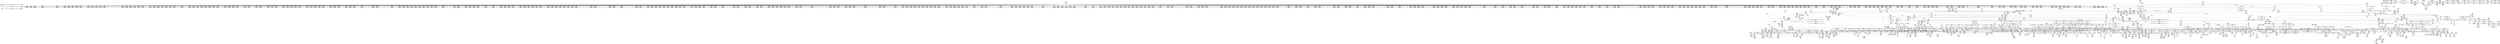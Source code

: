 digraph {
	CE0x4b02430 [shape=record,shape=Mrecord,label="{CE0x4b02430|cred_sid:_tmp4|*LoadInst*|security/selinux/hooks.c,196|*SummSink*}"]
	CE0x4a5e5c0 [shape=record,shape=Mrecord,label="{CE0x4a5e5c0|current_sid:_if.then|*SummSource*}"]
	CE0x4a57e60 [shape=record,shape=Mrecord,label="{CE0x4a57e60|current_has_perm:_tsk|Function::current_has_perm&Arg::tsk::|*SummSink*}"]
	CE0x4a4a6f0 [shape=record,shape=Mrecord,label="{CE0x4a4a6f0|current_sid:_tmp20|security/selinux/hooks.c,218|*SummSink*}"]
	CE0x4a92ed0 [shape=record,shape=Mrecord,label="{CE0x4a92ed0|rcu_read_lock:_tmp7|include/linux/rcupdate.h,882|*SummSource*}"]
	CE0x4af0050 [shape=record,shape=Mrecord,label="{CE0x4af0050|2472:_%struct.cred*,_:_CRE_6355,6356_}"]
	CE0x4afad80 [shape=record,shape=Mrecord,label="{CE0x4afad80|task_sid:_tmp13|security/selinux/hooks.c,208|*SummSource*}"]
	CE0x4aecc10 [shape=record,shape=Mrecord,label="{CE0x4aecc10|2472:_%struct.cred*,_:_CRE_6311,6312_}"]
	CE0x4bc6be0 [shape=record,shape=Mrecord,label="{CE0x4bc6be0|__preempt_count_sub:_tmp1|*SummSource*}"]
	CE0x4b77390 [shape=record,shape=Mrecord,label="{CE0x4b77390|i64*_getelementptr_inbounds_(_4_x_i64_,_4_x_i64_*___llvm_gcov_ctr135,_i64_0,_i64_0)|*Constant*}"]
	CE0x4b258a0 [shape=record,shape=Mrecord,label="{CE0x4b258a0|__rcu_read_lock:_tmp5|include/linux/rcupdate.h,239|*SummSink*}"]
	CE0x4ae0de0 [shape=record,shape=Mrecord,label="{CE0x4ae0de0|2472:_%struct.cred*,_:_CRE_2975,2976_}"]
	CE0x4b527b0 [shape=record,shape=Mrecord,label="{CE0x4b527b0|_ret_void,_!dbg_!27717|include/linux/rcupdate.h,245}"]
	CE0x4ac4dc0 [shape=record,shape=Mrecord,label="{CE0x4ac4dc0|_call_void_lockdep_rcu_suspicious(i8*_getelementptr_inbounds_(_25_x_i8_,_25_x_i8_*_.str3,_i32_0,_i32_0),_i32_208,_i8*_getelementptr_inbounds_(_41_x_i8_,_41_x_i8_*_.str44,_i32_0,_i32_0))_#10,_!dbg_!27732|security/selinux/hooks.c,208}"]
	CE0x4aaf7c0 [shape=record,shape=Mrecord,label="{CE0x4aaf7c0|rcu_lock_acquire:_entry}"]
	CE0x4b310e0 [shape=record,shape=Mrecord,label="{CE0x4b310e0|4:_i32,_:_CRE_4,8_|*MultipleSource*|security/selinux/hooks.c,196|security/selinux/hooks.c,197|*LoadInst*|security/selinux/hooks.c,196}"]
	CE0x4a619f0 [shape=record,shape=Mrecord,label="{CE0x4a619f0|i64_4|*Constant*}"]
	CE0x4b880a0 [shape=record,shape=Mrecord,label="{CE0x4b880a0|GLOBAL:_lock_release|*Constant*|*SummSink*}"]
	CE0x4b0dd70 [shape=record,shape=Mrecord,label="{CE0x4b0dd70|task_sid:_tmp24|security/selinux/hooks.c,208}"]
	CE0x4a6a1f0 [shape=record,shape=Mrecord,label="{CE0x4a6a1f0|_call_void_mcount()_#3|*SummSink*}"]
	CE0x4a45230 [shape=record,shape=Mrecord,label="{CE0x4a45230|2472:_%struct.cred*,_:_CRE_328,336_|*MultipleSource*|Function::task_sid&Arg::task::|Function::current_has_perm&Arg::tsk::|Function::selinux_task_getscheduler&Arg::p::|security/selinux/hooks.c,208}"]
	CE0x4a916d0 [shape=record,shape=Mrecord,label="{CE0x4a916d0|current_sid:_tmp23|security/selinux/hooks.c,218|*SummSource*}"]
	CE0x4a69c90 [shape=record,shape=Mrecord,label="{CE0x4a69c90|current_has_perm:_tmp3|*SummSource*}"]
	CE0x4b128d0 [shape=record,shape=Mrecord,label="{CE0x4b128d0|i64*_getelementptr_inbounds_(_2_x_i64_,_2_x_i64_*___llvm_gcov_ctr98,_i64_0,_i64_0)|*Constant*|*SummSink*}"]
	CE0x4a65680 [shape=record,shape=Mrecord,label="{CE0x4a65680|GLOBAL:_current_sid|*Constant*|*SummSource*}"]
	CE0x4a8f290 [shape=record,shape=Mrecord,label="{CE0x4a8f290|_ret_%struct.task_struct*_%tmp4,_!dbg_!27714|./arch/x86/include/asm/current.h,14|*SummSink*}"]
	CE0x4ba3bc0 [shape=record,shape=Mrecord,label="{CE0x4ba3bc0|__preempt_count_add:_do.body}"]
	CE0x4b17aa0 [shape=record,shape=Mrecord,label="{CE0x4b17aa0|i64*_getelementptr_inbounds_(_4_x_i64_,_4_x_i64_*___llvm_gcov_ctr134,_i64_0,_i64_1)|*Constant*|*SummSink*}"]
	CE0x4acb250 [shape=record,shape=Mrecord,label="{CE0x4acb250|2472:_%struct.cred*,_:_CRE_2016,2020_|*MultipleSource*|Function::task_sid&Arg::task::|Function::current_has_perm&Arg::tsk::|Function::selinux_task_getscheduler&Arg::p::|security/selinux/hooks.c,208}"]
	CE0x4ad4760 [shape=record,shape=Mrecord,label="{CE0x4ad4760|2472:_%struct.cred*,_:_CRE_2536,2544_|*MultipleSource*|Function::task_sid&Arg::task::|Function::current_has_perm&Arg::tsk::|Function::selinux_task_getscheduler&Arg::p::|security/selinux/hooks.c,208}"]
	CE0x4ac4b70 [shape=record,shape=Mrecord,label="{CE0x4ac4b70|task_sid:_tmp19|security/selinux/hooks.c,208|*SummSink*}"]
	CE0x4b1b8d0 [shape=record,shape=Mrecord,label="{CE0x4b1b8d0|_call_void_asm_sideeffect_,_memory_,_dirflag_,_fpsr_,_flags_()_#3,_!dbg_!27711,_!srcloc_!27714|include/linux/rcupdate.h,244}"]
	CE0x4a50a10 [shape=record,shape=Mrecord,label="{CE0x4a50a10|GLOBAL:_task_sid|*Constant*|*SummSink*}"]
	CE0x4a74000 [shape=record,shape=Mrecord,label="{CE0x4a74000|current_sid:_bb}"]
	CE0x4a90cb0 [shape=record,shape=Mrecord,label="{CE0x4a90cb0|current_sid:_tmp21|security/selinux/hooks.c,218}"]
	CE0x4a58960 [shape=record,shape=Mrecord,label="{CE0x4a58960|current_sid:_tmp8|security/selinux/hooks.c,218|*SummSource*}"]
	CE0x4b74100 [shape=record,shape=Mrecord,label="{CE0x4b74100|rcu_lock_release:_tmp3|*SummSource*}"]
	CE0x4b9f280 [shape=record,shape=Mrecord,label="{CE0x4b9f280|__preempt_count_add:_tmp3|*SummSink*}"]
	CE0x4a694c0 [shape=record,shape=Mrecord,label="{CE0x4a694c0|_ret_i32_%call7,_!dbg_!27749|security/selinux/hooks.c,210|*SummSource*}"]
	CE0x4a573c0 [shape=record,shape=Mrecord,label="{CE0x4a573c0|i64*_getelementptr_inbounds_(_2_x_i64_,_2_x_i64_*___llvm_gcov_ctr98,_i64_0,_i64_1)|*Constant*|*SummSource*}"]
	CE0x4ae14c0 [shape=record,shape=Mrecord,label="{CE0x4ae14c0|2472:_%struct.cred*,_:_CRE_2992,3000_|*MultipleSource*|Function::task_sid&Arg::task::|Function::current_has_perm&Arg::tsk::|Function::selinux_task_getscheduler&Arg::p::|security/selinux/hooks.c,208}"]
	CE0x4b045c0 [shape=record,shape=Mrecord,label="{CE0x4b045c0|rcu_read_lock:_land.lhs.true2|*SummSource*}"]
	CE0x4abfef0 [shape=record,shape=Mrecord,label="{CE0x4abfef0|task_sid:_do.body}"]
	CE0x4af9bb0 [shape=record,shape=Mrecord,label="{CE0x4af9bb0|task_sid:_tmp4|*LoadInst*|security/selinux/hooks.c,208|*SummSource*}"]
	CE0x4a5a180 [shape=record,shape=Mrecord,label="{CE0x4a5a180|i64*_getelementptr_inbounds_(_2_x_i64_,_2_x_i64_*___llvm_gcov_ctr288,_i64_0,_i64_1)|*Constant*|*SummSource*}"]
	CE0x4a8ee20 [shape=record,shape=Mrecord,label="{CE0x4a8ee20|get_current:_entry|*SummSource*}"]
	CE0x4b06a50 [shape=record,shape=Mrecord,label="{CE0x4b06a50|__rcu_read_lock:_bb}"]
	CE0x4aa2970 [shape=record,shape=Mrecord,label="{CE0x4aa2970|task_sid:_tmp1}"]
	CE0x4a73bb0 [shape=record,shape=Mrecord,label="{CE0x4a73bb0|2472:_%struct.cred*,_:_CRE_184,192_|*MultipleSource*|Function::task_sid&Arg::task::|Function::current_has_perm&Arg::tsk::|Function::selinux_task_getscheduler&Arg::p::|security/selinux/hooks.c,208}"]
	CE0x4b47450 [shape=record,shape=Mrecord,label="{CE0x4b47450|rcu_read_unlock:_tmp9|include/linux/rcupdate.h,933|*SummSource*}"]
	CE0x4a97580 [shape=record,shape=Mrecord,label="{CE0x4a97580|i32_218|*Constant*}"]
	CE0x4adfd40 [shape=record,shape=Mrecord,label="{CE0x4adfd40|2472:_%struct.cred*,_:_CRE_2961,2962_}"]
	CE0x4a8f890 [shape=record,shape=Mrecord,label="{CE0x4a8f890|i32_1|*Constant*|*SummSink*}"]
	CE0x4af5c20 [shape=record,shape=Mrecord,label="{CE0x4af5c20|2472:_%struct.cred*,_:_CRE_6644,6648_|*MultipleSource*|Function::task_sid&Arg::task::|Function::current_has_perm&Arg::tsk::|Function::selinux_task_getscheduler&Arg::p::|security/selinux/hooks.c,208}"]
	CE0x4b3e850 [shape=record,shape=Mrecord,label="{CE0x4b3e850|rcu_read_lock:_tmp8|include/linux/rcupdate.h,882|*SummSource*}"]
	CE0x4ab5f60 [shape=record,shape=Mrecord,label="{CE0x4ab5f60|get_current:_tmp1}"]
	CE0x4b251f0 [shape=record,shape=Mrecord,label="{CE0x4b251f0|__preempt_count_add:_tmp4|./arch/x86/include/asm/preempt.h,72|*SummSource*}"]
	CE0x4b14b90 [shape=record,shape=Mrecord,label="{CE0x4b14b90|task_sid:_tmp8|security/selinux/hooks.c,208|*SummSource*}"]
	CE0x4ae2070 [shape=record,shape=Mrecord,label="{CE0x4ae2070|2472:_%struct.cred*,_:_CRE_3040,3048_|*MultipleSource*|Function::task_sid&Arg::task::|Function::current_has_perm&Arg::tsk::|Function::selinux_task_getscheduler&Arg::p::|security/selinux/hooks.c,208}"]
	CE0x4b131f0 [shape=record,shape=Mrecord,label="{CE0x4b131f0|task_sid:_tobool|security/selinux/hooks.c,208}"]
	CE0x4b83a50 [shape=record,shape=Mrecord,label="{CE0x4b83a50|__rcu_read_unlock:_tmp|*SummSource*}"]
	CE0x4aee040 [shape=record,shape=Mrecord,label="{CE0x4aee040|2472:_%struct.cred*,_:_CRE_6328,6329_}"]
	CE0x4b39e90 [shape=record,shape=Mrecord,label="{CE0x4b39e90|rcu_read_unlock:_tmp3}"]
	CE0x4b46dd0 [shape=record,shape=Mrecord,label="{CE0x4b46dd0|i64*_getelementptr_inbounds_(_4_x_i64_,_4_x_i64_*___llvm_gcov_ctr130,_i64_0,_i64_1)|*Constant*|*SummSink*}"]
	CE0x4b3aaa0 [shape=record,shape=Mrecord,label="{CE0x4b3aaa0|GLOBAL:___preempt_count_sub|*Constant*|*SummSource*}"]
	CE0x4b40c20 [shape=record,shape=Mrecord,label="{CE0x4b40c20|i64*_getelementptr_inbounds_(_4_x_i64_,_4_x_i64_*___llvm_gcov_ctr129,_i64_0,_i64_3)|*Constant*|*SummSource*}"]
	CE0x4ae8b20 [shape=record,shape=Mrecord,label="{CE0x4ae8b20|2472:_%struct.cred*,_:_CRE_6168,6176_|*MultipleSource*|Function::task_sid&Arg::task::|Function::current_has_perm&Arg::tsk::|Function::selinux_task_getscheduler&Arg::p::|security/selinux/hooks.c,208}"]
	CE0x4ae1170 [shape=record,shape=Mrecord,label="{CE0x4ae1170|2472:_%struct.cred*,_:_CRE_2984,2988_|*MultipleSource*|Function::task_sid&Arg::task::|Function::current_has_perm&Arg::tsk::|Function::selinux_task_getscheduler&Arg::p::|security/selinux/hooks.c,208}"]
	CE0x4a5c1c0 [shape=record,shape=Mrecord,label="{CE0x4a5c1c0|avc_has_perm:_entry}"]
	CE0x4af96d0 [shape=record,shape=Mrecord,label="{CE0x4af96d0|2472:_%struct.cred*,_:_CRE_10632,10640_|*MultipleSource*|Function::task_sid&Arg::task::|Function::current_has_perm&Arg::tsk::|Function::selinux_task_getscheduler&Arg::p::|security/selinux/hooks.c,208}"]
	CE0x4aae620 [shape=record,shape=Mrecord,label="{CE0x4aae620|i64*_getelementptr_inbounds_(_2_x_i64_,_2_x_i64_*___llvm_gcov_ctr131,_i64_0,_i64_1)|*Constant*|*SummSink*}"]
	CE0x4ab3950 [shape=record,shape=Mrecord,label="{CE0x4ab3950|rcu_read_lock:_tobool|include/linux/rcupdate.h,882|*SummSink*}"]
	CE0x4b85890 [shape=record,shape=Mrecord,label="{CE0x4b85890|GLOBAL:___preempt_count_sub|*Constant*}"]
	CE0x4b0ffd0 [shape=record,shape=Mrecord,label="{CE0x4b0ffd0|task_sid:_call7|security/selinux/hooks.c,208}"]
	CE0x4b8e2b0 [shape=record,shape=Mrecord,label="{CE0x4b8e2b0|__rcu_read_unlock:_tmp3}"]
	CE0x4a7d620 [shape=record,shape=Mrecord,label="{CE0x4a7d620|rcu_read_unlock:_tmp6|include/linux/rcupdate.h,933|*SummSource*}"]
	CE0x4acc090 [shape=record,shape=Mrecord,label="{CE0x4acc090|2472:_%struct.cred*,_:_CRE_2048,2052_|*MultipleSource*|Function::task_sid&Arg::task::|Function::current_has_perm&Arg::tsk::|Function::selinux_task_getscheduler&Arg::p::|security/selinux/hooks.c,208}"]
	CE0x4b11ca0 [shape=record,shape=Mrecord,label="{CE0x4b11ca0|rcu_read_unlock:_entry|*SummSource*}"]
	CE0x4ac7720 [shape=record,shape=Mrecord,label="{CE0x4ac7720|2472:_%struct.cred*,_:_CRE_784,1808_|*MultipleSource*|Function::task_sid&Arg::task::|Function::current_has_perm&Arg::tsk::|Function::selinux_task_getscheduler&Arg::p::|security/selinux/hooks.c,208}"]
	CE0x4b4cc30 [shape=record,shape=Mrecord,label="{CE0x4b4cc30|i32_934|*Constant*|*SummSource*}"]
	CE0x4b80460 [shape=record,shape=Mrecord,label="{CE0x4b80460|_call_void_mcount()_#3|*SummSource*}"]
	CE0x4b44d30 [shape=record,shape=Mrecord,label="{CE0x4b44d30|_call_void___preempt_count_add(i32_1)_#10,_!dbg_!27711|include/linux/rcupdate.h,239|*SummSink*}"]
	CE0x4acc7b0 [shape=record,shape=Mrecord,label="{CE0x4acc7b0|2472:_%struct.cred*,_:_CRE_2064,2072_|*MultipleSource*|Function::task_sid&Arg::task::|Function::current_has_perm&Arg::tsk::|Function::selinux_task_getscheduler&Arg::p::|security/selinux/hooks.c,208}"]
	CE0x4ac4a40 [shape=record,shape=Mrecord,label="{CE0x4ac4a40|task_sid:_tmp19|security/selinux/hooks.c,208|*SummSource*}"]
	CE0x4ab2680 [shape=record,shape=Mrecord,label="{CE0x4ab2680|cred_sid:_tmp1|*SummSource*}"]
	CE0x4b10810 [shape=record,shape=Mrecord,label="{CE0x4b10810|GLOBAL:_cred_sid|*Constant*|*SummSink*}"]
	CE0x4a72ae0 [shape=record,shape=Mrecord,label="{CE0x4a72ae0|task_sid:_tmp3}"]
	CE0x4a6d480 [shape=record,shape=Mrecord,label="{CE0x4a6d480|i8*_getelementptr_inbounds_(_25_x_i8_,_25_x_i8_*_.str3,_i32_0,_i32_0)|*Constant*|*SummSource*}"]
	CE0x4b37c20 [shape=record,shape=Mrecord,label="{CE0x4b37c20|__rcu_read_lock:_tmp7|include/linux/rcupdate.h,240|*SummSink*}"]
	CE0x4a5fdd0 [shape=record,shape=Mrecord,label="{CE0x4a5fdd0|_call_void_mcount()_#3}"]
	CE0x4ab0040 [shape=record,shape=Mrecord,label="{CE0x4ab0040|_call_void___rcu_read_lock()_#10,_!dbg_!27710|include/linux/rcupdate.h,879|*SummSink*}"]
	CE0x4ad0570 [shape=record,shape=Mrecord,label="{CE0x4ad0570|2472:_%struct.cred*,_:_CRE_2328,2336_|*MultipleSource*|Function::task_sid&Arg::task::|Function::current_has_perm&Arg::tsk::|Function::selinux_task_getscheduler&Arg::p::|security/selinux/hooks.c,208}"]
	CE0x4a663a0 [shape=record,shape=Mrecord,label="{CE0x4a663a0|current_has_perm:_call1|security/selinux/hooks.c,1543|*SummSource*}"]
	CE0x4a7b990 [shape=record,shape=Mrecord,label="{CE0x4a7b990|rcu_read_lock:_tmp2|*SummSource*}"]
	CE0x4aa4c70 [shape=record,shape=Mrecord,label="{CE0x4aa4c70|2472:_%struct.cred*,_:_CRE_296,304_|*MultipleSource*|Function::task_sid&Arg::task::|Function::current_has_perm&Arg::tsk::|Function::selinux_task_getscheduler&Arg::p::|security/selinux/hooks.c,208}"]
	CE0x4b0c6d0 [shape=record,shape=Mrecord,label="{CE0x4b0c6d0|task_sid:_tmp21|security/selinux/hooks.c,208}"]
	CE0x4b35060 [shape=record,shape=Mrecord,label="{CE0x4b35060|rcu_read_unlock:_tmp9|include/linux/rcupdate.h,933}"]
	CE0x4b44680 [shape=record,shape=Mrecord,label="{CE0x4b44680|%struct.lockdep_map*_null|*Constant*}"]
	CE0x4aee2a0 [shape=record,shape=Mrecord,label="{CE0x4aee2a0|2472:_%struct.cred*,_:_CRE_6330,6331_}"]
	CE0x4b76770 [shape=record,shape=Mrecord,label="{CE0x4b76770|_call_void_mcount()_#3|*SummSource*}"]
	CE0x4b14870 [shape=record,shape=Mrecord,label="{CE0x4b14870|task_sid:_tmp9|security/selinux/hooks.c,208}"]
	CE0x4b2f6e0 [shape=record,shape=Mrecord,label="{CE0x4b2f6e0|i64*_getelementptr_inbounds_(_11_x_i64_,_11_x_i64_*___llvm_gcov_ctr127,_i64_0,_i64_9)|*Constant*|*SummSink*}"]
	CE0x4a75520 [shape=record,shape=Mrecord,label="{CE0x4a75520|current_sid:_tmp13|security/selinux/hooks.c,218}"]
	CE0x4aa29e0 [shape=record,shape=Mrecord,label="{CE0x4aa29e0|task_sid:_tmp1|*SummSource*}"]
	CE0x4b9dca0 [shape=record,shape=Mrecord,label="{CE0x4b9dca0|__rcu_read_unlock:_do.body}"]
	CE0x4a69360 [shape=record,shape=Mrecord,label="{CE0x4a69360|_ret_i32_%call7,_!dbg_!27749|security/selinux/hooks.c,210}"]
	CE0x4a6dd90 [shape=record,shape=Mrecord,label="{CE0x4a6dd90|GLOBAL:_current_sid|*Constant*}"]
	CE0x4ac9860 [shape=record,shape=Mrecord,label="{CE0x4ac9860|2472:_%struct.cred*,_:_CRE_1912,1920_|*MultipleSource*|Function::task_sid&Arg::task::|Function::current_has_perm&Arg::tsk::|Function::selinux_task_getscheduler&Arg::p::|security/selinux/hooks.c,208}"]
	CE0x4b476e0 [shape=record,shape=Mrecord,label="{CE0x4b476e0|i32_1|*Constant*}"]
	CE0x4b33090 [shape=record,shape=Mrecord,label="{CE0x4b33090|i64*_getelementptr_inbounds_(_11_x_i64_,_11_x_i64_*___llvm_gcov_ctr127,_i64_0,_i64_10)|*Constant*|*SummSource*}"]
	CE0x4aefa60 [shape=record,shape=Mrecord,label="{CE0x4aefa60|2472:_%struct.cred*,_:_CRE_6350,6351_}"]
	CE0x4a921c0 [shape=record,shape=Mrecord,label="{CE0x4a921c0|rcu_read_lock:_tmp11|include/linux/rcupdate.h,882}"]
	CE0x4b51570 [shape=record,shape=Mrecord,label="{CE0x4b51570|GLOBAL:___rcu_read_unlock|*Constant*}"]
	CE0x4b0f710 [shape=record,shape=Mrecord,label="{CE0x4b0f710|task_sid:_tmp27|security/selinux/hooks.c,208}"]
	CE0x4a624e0 [shape=record,shape=Mrecord,label="{CE0x4a624e0|i64*_getelementptr_inbounds_(_11_x_i64_,_11_x_i64_*___llvm_gcov_ctr125,_i64_0,_i64_10)|*Constant*|*SummSink*}"]
	CE0x4ac3e90 [shape=record,shape=Mrecord,label="{CE0x4ac3e90|i64*_getelementptr_inbounds_(_13_x_i64_,_13_x_i64_*___llvm_gcov_ctr126,_i64_0,_i64_8)|*Constant*|*SummSource*}"]
	CE0x4abacc0 [shape=record,shape=Mrecord,label="{CE0x4abacc0|i64_3|*Constant*}"]
	CE0x4ab8c60 [shape=record,shape=Mrecord,label="{CE0x4ab8c60|_ret_void,_!dbg_!27717|include/linux/rcupdate.h,419}"]
	CE0x4ad0f20 [shape=record,shape=Mrecord,label="{CE0x4ad0f20|2472:_%struct.cred*,_:_CRE_2360,2368_|*MultipleSource*|Function::task_sid&Arg::task::|Function::current_has_perm&Arg::tsk::|Function::selinux_task_getscheduler&Arg::p::|security/selinux/hooks.c,208}"]
	CE0x4bc7100 [shape=record,shape=Mrecord,label="{CE0x4bc7100|__preempt_count_add:_tmp}"]
	CE0x4a44d20 [shape=record,shape=Mrecord,label="{CE0x4a44d20|current_sid:_tmp13|security/selinux/hooks.c,218|*SummSource*}"]
	CE0x4b8fff0 [shape=record,shape=Mrecord,label="{CE0x4b8fff0|__preempt_count_sub:_tmp7|./arch/x86/include/asm/preempt.h,78}"]
	CE0x4ad3de0 [shape=record,shape=Mrecord,label="{CE0x4ad3de0|2472:_%struct.cred*,_:_CRE_2528,2529_}"]
	CE0x4b13fe0 [shape=record,shape=Mrecord,label="{CE0x4b13fe0|task_sid:_tmp8|security/selinux/hooks.c,208}"]
	CE0x4a74980 [shape=record,shape=Mrecord,label="{CE0x4a74980|task_sid:_real_cred|security/selinux/hooks.c,208|*SummSource*}"]
	CE0x4b463a0 [shape=record,shape=Mrecord,label="{CE0x4b463a0|rcu_read_unlock:_call3|include/linux/rcupdate.h,933}"]
	CE0x4a6a0e0 [shape=record,shape=Mrecord,label="{CE0x4a6a0e0|_call_void_mcount()_#3|*SummSource*}"]
	CE0x4aafd10 [shape=record,shape=Mrecord,label="{CE0x4aafd10|2472:_%struct.cred*,_:_CRE_20,24_|*MultipleSource*|Function::task_sid&Arg::task::|Function::current_has_perm&Arg::tsk::|Function::selinux_task_getscheduler&Arg::p::|security/selinux/hooks.c,208}"]
	CE0x4b469b0 [shape=record,shape=Mrecord,label="{CE0x4b469b0|void_(i32*,_i32,_i32*)*_asm_addl_$1,_%gs:$0_,_*m,ri,*m,_dirflag_,_fpsr_,_flags_}"]
	CE0x4af3d10 [shape=record,shape=Mrecord,label="{CE0x4af3d10|2472:_%struct.cred*,_:_CRE_6536,6544_|*MultipleSource*|Function::task_sid&Arg::task::|Function::current_has_perm&Arg::tsk::|Function::selinux_task_getscheduler&Arg::p::|security/selinux/hooks.c,208}"]
	CE0x4adb0a0 [shape=record,shape=Mrecord,label="{CE0x4adb0a0|2472:_%struct.cred*,_:_CRE_2888,2896_|*MultipleSource*|Function::task_sid&Arg::task::|Function::current_has_perm&Arg::tsk::|Function::selinux_task_getscheduler&Arg::p::|security/selinux/hooks.c,208}"]
	CE0x4a95e70 [shape=record,shape=Mrecord,label="{CE0x4a95e70|current_sid:_tmp5|security/selinux/hooks.c,218|*SummSink*}"]
	CE0x4aecd40 [shape=record,shape=Mrecord,label="{CE0x4aecd40|2472:_%struct.cred*,_:_CRE_6312,6313_}"]
	CE0x4b13640 [shape=record,shape=Mrecord,label="{CE0x4b13640|task_sid:_tmp5|security/selinux/hooks.c,208}"]
	CE0x4a8ecb0 [shape=record,shape=Mrecord,label="{CE0x4a8ecb0|GLOBAL:_get_current|*Constant*|*SummSink*}"]
	CE0x4b9da80 [shape=record,shape=Mrecord,label="{CE0x4b9da80|_call_void_mcount()_#3|*SummSink*}"]
	CE0x4aedcb0 [shape=record,shape=Mrecord,label="{CE0x4aedcb0|2472:_%struct.cred*,_:_CRE_6325,6326_}"]
	CE0x4a73a20 [shape=record,shape=Mrecord,label="{CE0x4a73a20|_call_void_mcount()_#3|*SummSource*}"]
	CE0x4a77670 [shape=record,shape=Mrecord,label="{CE0x4a77670|GLOBAL:_rcu_lock_acquire|*Constant*}"]
	CE0x4a66190 [shape=record,shape=Mrecord,label="{CE0x4a66190|current_has_perm:_call1|security/selinux/hooks.c,1543}"]
	CE0x4aaebd0 [shape=record,shape=Mrecord,label="{CE0x4aaebd0|_ret_void,_!dbg_!27735|include/linux/rcupdate.h,884|*SummSource*}"]
	CE0x4b15060 [shape=record,shape=Mrecord,label="{CE0x4b15060|GLOBAL:_task_sid.__warned|Global_var:task_sid.__warned|*SummSource*}"]
	CE0x4acb9a0 [shape=record,shape=Mrecord,label="{CE0x4acb9a0|2472:_%struct.cred*,_:_CRE_2036,2040_|*MultipleSource*|Function::task_sid&Arg::task::|Function::current_has_perm&Arg::tsk::|Function::selinux_task_getscheduler&Arg::p::|security/selinux/hooks.c,208}"]
	CE0x41cbfd0 [shape=record,shape=Mrecord,label="{CE0x41cbfd0|current_has_perm:_entry|*SummSource*}"]
	CE0x4afc1b0 [shape=record,shape=Mrecord,label="{CE0x4afc1b0|i64_6|*Constant*|*SummSink*}"]
	CE0x4b76500 [shape=record,shape=Mrecord,label="{CE0x4b76500|rcu_lock_acquire:_tmp5|include/linux/rcupdate.h,418|*SummSource*}"]
	CE0x4ae6030 [shape=record,shape=Mrecord,label="{CE0x4ae6030|2472:_%struct.cred*,_:_CRE_5896,5904_|*MultipleSource*|Function::task_sid&Arg::task::|Function::current_has_perm&Arg::tsk::|Function::selinux_task_getscheduler&Arg::p::|security/selinux/hooks.c,208}"]
	CE0x4b79dd0 [shape=record,shape=Mrecord,label="{CE0x4b79dd0|__preempt_count_add:_tmp2|*SummSource*}"]
	CE0x4abca60 [shape=record,shape=Mrecord,label="{CE0x4abca60|rcu_read_unlock:_tmp14|include/linux/rcupdate.h,933}"]
	CE0x4a47300 [shape=record,shape=Mrecord,label="{CE0x4a47300|selinux_task_getscheduler:_bb|*SummSink*}"]
	CE0x4ab4930 [shape=record,shape=Mrecord,label="{CE0x4ab4930|2472:_%struct.cred*,_:_CRE_264,272_|*MultipleSource*|Function::task_sid&Arg::task::|Function::current_has_perm&Arg::tsk::|Function::selinux_task_getscheduler&Arg::p::|security/selinux/hooks.c,208}"]
	CE0x4b10d40 [shape=record,shape=Mrecord,label="{CE0x4b10d40|cred_sid:_cred|Function::cred_sid&Arg::cred::|*SummSource*}"]
	CE0x4b22d80 [shape=record,shape=Mrecord,label="{CE0x4b22d80|_ret_void,_!dbg_!27720|./arch/x86/include/asm/preempt.h,78}"]
	CE0x4b893e0 [shape=record,shape=Mrecord,label="{CE0x4b893e0|rcu_lock_release:_tmp7|*SummSink*}"]
	CE0x4ab2040 [shape=record,shape=Mrecord,label="{CE0x4ab2040|rcu_read_lock:_tmp3}"]
	CE0x4a51cc0 [shape=record,shape=Mrecord,label="{CE0x4a51cc0|2472:_%struct.cred*,_:_CRE_692,693_}"]
	CE0x4ab99e0 [shape=record,shape=Mrecord,label="{CE0x4ab99e0|2472:_%struct.cred*,_:_CRE_84,88_|*MultipleSource*|Function::task_sid&Arg::task::|Function::current_has_perm&Arg::tsk::|Function::selinux_task_getscheduler&Arg::p::|security/selinux/hooks.c,208}"]
	CE0x4b40860 [shape=record,shape=Mrecord,label="{CE0x4b40860|rcu_read_unlock:_tobool|include/linux/rcupdate.h,933}"]
	CE0x4b07e90 [shape=record,shape=Mrecord,label="{CE0x4b07e90|i64*_getelementptr_inbounds_(_11_x_i64_,_11_x_i64_*___llvm_gcov_ctr132,_i64_0,_i64_1)|*Constant*}"]
	CE0x4b79e40 [shape=record,shape=Mrecord,label="{CE0x4b79e40|__preempt_count_add:_tmp2|*SummSink*}"]
	CE0x4af14e0 [shape=record,shape=Mrecord,label="{CE0x4af14e0|2472:_%struct.cred*,_:_CRE_6424,6432_|*MultipleSource*|Function::task_sid&Arg::task::|Function::current_has_perm&Arg::tsk::|Function::selinux_task_getscheduler&Arg::p::|security/selinux/hooks.c,208}"]
	CE0x4b15a90 [shape=record,shape=Mrecord,label="{CE0x4b15a90|__rcu_read_lock:_do.end}"]
	CE0x4a55d20 [shape=record,shape=Mrecord,label="{CE0x4a55d20|selinux_task_getscheduler:_tmp3}"]
	CE0x4b28a00 [shape=record,shape=Mrecord,label="{CE0x4b28a00|__preempt_count_sub:_tmp2|*SummSink*}"]
	CE0x4a6ea60 [shape=record,shape=Mrecord,label="{CE0x4a6ea60|current_has_perm:_bb}"]
	CE0x4a7d950 [shape=record,shape=Mrecord,label="{CE0x4a7d950|rcu_read_lock:_tmp|*SummSink*}"]
	CE0x4af2ed0 [shape=record,shape=Mrecord,label="{CE0x4af2ed0|2472:_%struct.cred*,_:_CRE_6488,6492_|*MultipleSource*|Function::task_sid&Arg::task::|Function::current_has_perm&Arg::tsk::|Function::selinux_task_getscheduler&Arg::p::|security/selinux/hooks.c,208}"]
	CE0x4acd130 [shape=record,shape=Mrecord,label="{CE0x4acd130|2472:_%struct.cred*,_:_CRE_2088,2096_|*MultipleSource*|Function::task_sid&Arg::task::|Function::current_has_perm&Arg::tsk::|Function::selinux_task_getscheduler&Arg::p::|security/selinux/hooks.c,208}"]
	CE0x4b42190 [shape=record,shape=Mrecord,label="{CE0x4b42190|rcu_read_unlock:_call3|include/linux/rcupdate.h,933|*SummSink*}"]
	CE0x4a7fec0 [shape=record,shape=Mrecord,label="{CE0x4a7fec0|2472:_%struct.cred*,_:_CRE_448,456_|*MultipleSource*|Function::task_sid&Arg::task::|Function::current_has_perm&Arg::tsk::|Function::selinux_task_getscheduler&Arg::p::|security/selinux/hooks.c,208}"]
	CE0x4ab4b50 [shape=record,shape=Mrecord,label="{CE0x4ab4b50|2472:_%struct.cred*,_:_CRE_272,280_|*MultipleSource*|Function::task_sid&Arg::task::|Function::current_has_perm&Arg::tsk::|Function::selinux_task_getscheduler&Arg::p::|security/selinux/hooks.c,208}"]
	CE0x4ab1c90 [shape=record,shape=Mrecord,label="{CE0x4ab1c90|task_sid:_if.end}"]
	CE0x4af0b90 [shape=record,shape=Mrecord,label="{CE0x4af0b90|2472:_%struct.cred*,_:_CRE_6384,6392_|*MultipleSource*|Function::task_sid&Arg::task::|Function::current_has_perm&Arg::tsk::|Function::selinux_task_getscheduler&Arg::p::|security/selinux/hooks.c,208}"]
	CE0x4a72400 [shape=record,shape=Mrecord,label="{CE0x4a72400|i64_0|*Constant*|*SummSource*}"]
	CE0x4b753c0 [shape=record,shape=Mrecord,label="{CE0x4b753c0|__rcu_read_lock:_tmp}"]
	CE0x4a7ec60 [shape=record,shape=Mrecord,label="{CE0x4a7ec60|current_sid:_tmp4|security/selinux/hooks.c,218|*SummSink*}"]
	CE0x4ba3200 [shape=record,shape=Mrecord,label="{CE0x4ba3200|i64*_getelementptr_inbounds_(_4_x_i64_,_4_x_i64_*___llvm_gcov_ctr129,_i64_0,_i64_2)|*Constant*|*SummSource*}"]
	CE0x4a5c050 [shape=record,shape=Mrecord,label="{CE0x4a5c050|i32_(i32,_i32,_i16,_i32,_%struct.common_audit_data*)*_bitcast_(i32_(i32,_i32,_i16,_i32,_%struct.common_audit_data.495*)*_avc_has_perm_to_i32_(i32,_i32,_i16,_i32,_%struct.common_audit_data*)*)|*Constant*|*SummSink*}"]
	CE0x4b427c0 [shape=record,shape=Mrecord,label="{CE0x4b427c0|rcu_read_unlock:_tmp13|include/linux/rcupdate.h,933|*SummSink*}"]
	CE0x4aec030 [shape=record,shape=Mrecord,label="{CE0x4aec030|2472:_%struct.cred*,_:_CRE_6301,6302_}"]
	CE0x4ac34c0 [shape=record,shape=Mrecord,label="{CE0x4ac34c0|2472:_%struct.cred*,_:_CRE_656,660_|*MultipleSource*|Function::task_sid&Arg::task::|Function::current_has_perm&Arg::tsk::|Function::selinux_task_getscheduler&Arg::p::|security/selinux/hooks.c,208}"]
	CE0x4ab1e60 [shape=record,shape=Mrecord,label="{CE0x4ab1e60|rcu_read_lock:_tmp2|*SummSink*}"]
	CE0x4b83900 [shape=record,shape=Mrecord,label="{CE0x4b83900|i64*_getelementptr_inbounds_(_4_x_i64_,_4_x_i64_*___llvm_gcov_ctr128,_i64_0,_i64_0)|*Constant*}"]
	CE0x4aa50b0 [shape=record,shape=Mrecord,label="{CE0x4aa50b0|2472:_%struct.cred*,_:_CRE_312,320_|*MultipleSource*|Function::task_sid&Arg::task::|Function::current_has_perm&Arg::tsk::|Function::selinux_task_getscheduler&Arg::p::|security/selinux/hooks.c,208}"]
	CE0x4a598b0 [shape=record,shape=Mrecord,label="{CE0x4a598b0|current_sid:_tmp1}"]
	CE0x4ad4630 [shape=record,shape=Mrecord,label="{CE0x4ad4630|2472:_%struct.cred*,_:_CRE_2535,2536_}"]
	CE0x4abb460 [shape=record,shape=Mrecord,label="{CE0x4abb460|rcu_read_lock:_bb|*SummSource*}"]
	CE0x4a78fd0 [shape=record,shape=Mrecord,label="{CE0x4a78fd0|current_sid:_tobool1|security/selinux/hooks.c,218|*SummSource*}"]
	CE0x4aea2e0 [shape=record,shape=Mrecord,label="{CE0x4aea2e0|2472:_%struct.cred*,_:_CRE_6240,6248_|*MultipleSource*|Function::task_sid&Arg::task::|Function::current_has_perm&Arg::tsk::|Function::selinux_task_getscheduler&Arg::p::|security/selinux/hooks.c,208}"]
	CE0x4aec3c0 [shape=record,shape=Mrecord,label="{CE0x4aec3c0|2472:_%struct.cred*,_:_CRE_6304,6305_}"]
	CE0x4a5f7e0 [shape=record,shape=Mrecord,label="{CE0x4a5f7e0|__preempt_count_sub:_do.body|*SummSink*}"]
	CE0x4b41380 [shape=record,shape=Mrecord,label="{CE0x4b41380|0:_i8,_:_GCMR_rcu_read_unlock.__warned_internal_global_i8_0,_section_.data.unlikely_,_align_1:_elem_0:default:}"]
	CE0x4a7e400 [shape=record,shape=Mrecord,label="{CE0x4a7e400|i64*_getelementptr_inbounds_(_11_x_i64_,_11_x_i64_*___llvm_gcov_ctr127,_i64_0,_i64_0)|*Constant*|*SummSource*}"]
	CE0x4a7b920 [shape=record,shape=Mrecord,label="{CE0x4a7b920|rcu_read_lock:_tmp2}"]
	CE0x4b287b0 [shape=record,shape=Mrecord,label="{CE0x4b287b0|__preempt_count_sub:_tmp4|./arch/x86/include/asm/preempt.h,77|*SummSource*}"]
	CE0x4a94030 [shape=record,shape=Mrecord,label="{CE0x4a94030|i64*_getelementptr_inbounds_(_13_x_i64_,_13_x_i64_*___llvm_gcov_ctr126,_i64_0,_i64_1)|*Constant*|*SummSource*}"]
	CE0x4ad1870 [shape=record,shape=Mrecord,label="{CE0x4ad1870|2472:_%struct.cred*,_:_CRE_2392,2400_|*MultipleSource*|Function::task_sid&Arg::task::|Function::current_has_perm&Arg::tsk::|Function::selinux_task_getscheduler&Arg::p::|security/selinux/hooks.c,208}"]
	CE0x4adeca0 [shape=record,shape=Mrecord,label="{CE0x4adeca0|2472:_%struct.cred*,_:_CRE_2947,2948_}"]
	CE0x4ab3240 [shape=record,shape=Mrecord,label="{CE0x4ab3240|rcu_read_lock:_tmp6|include/linux/rcupdate.h,882}"]
	CE0x4b064c0 [shape=record,shape=Mrecord,label="{CE0x4b064c0|rcu_read_lock:_tmp4|include/linux/rcupdate.h,882|*SummSink*}"]
	CE0x4af1c30 [shape=record,shape=Mrecord,label="{CE0x4af1c30|2472:_%struct.cred*,_:_CRE_6448,6456_|*MultipleSource*|Function::task_sid&Arg::task::|Function::current_has_perm&Arg::tsk::|Function::selinux_task_getscheduler&Arg::p::|security/selinux/hooks.c,208}"]
	CE0x4b03580 [shape=record,shape=Mrecord,label="{CE0x4b03580|rcu_read_lock:_tmp8|include/linux/rcupdate.h,882|*SummSink*}"]
	CE0x4ab7a00 [shape=record,shape=Mrecord,label="{CE0x4ab7a00|rcu_read_lock:_do.end|*SummSource*}"]
	CE0x4a48090 [shape=record,shape=Mrecord,label="{CE0x4a48090|selinux_task_getscheduler:_bb}"]
	"CONST[source:2(external),value:2(dynamic)][purpose:{subject}]"
	CE0x4acc2f0 [shape=record,shape=Mrecord,label="{CE0x4acc2f0|2472:_%struct.cred*,_:_CRE_2052,2056_|*MultipleSource*|Function::task_sid&Arg::task::|Function::current_has_perm&Arg::tsk::|Function::selinux_task_getscheduler&Arg::p::|security/selinux/hooks.c,208}"]
	CE0x4b150f0 [shape=record,shape=Mrecord,label="{CE0x4b150f0|GLOBAL:_task_sid.__warned|Global_var:task_sid.__warned|*SummSink*}"]
	CE0x4b0fcc0 [shape=record,shape=Mrecord,label="{CE0x4b0fcc0|task_sid:_tmp27|security/selinux/hooks.c,208|*SummSink*}"]
	CE0x4abd8b0 [shape=record,shape=Mrecord,label="{CE0x4abd8b0|rcu_read_lock:_tmp14|include/linux/rcupdate.h,882|*SummSink*}"]
	CE0x4b40b80 [shape=record,shape=Mrecord,label="{CE0x4b40b80|GLOBAL:___llvm_gcov_ctr132|Global_var:__llvm_gcov_ctr132}"]
	CE0x4ba35f0 [shape=record,shape=Mrecord,label="{CE0x4ba35f0|__rcu_read_unlock:_tmp7|include/linux/rcupdate.h,245|*SummSink*}"]
	CE0x4b05d40 [shape=record,shape=Mrecord,label="{CE0x4b05d40|COLLAPSED:_GCMRE___llvm_gcov_ctr127_internal_global_11_x_i64_zeroinitializer:_elem_0:default:}"]
	CE0x4b24b80 [shape=record,shape=Mrecord,label="{CE0x4b24b80|rcu_lock_release:_tmp6|*SummSource*}"]
	CE0x4a626c0 [shape=record,shape=Mrecord,label="{CE0x4a626c0|current_sid:_tmp20|security/selinux/hooks.c,218}"]
	CE0x4b1aac0 [shape=record,shape=Mrecord,label="{CE0x4b1aac0|__preempt_count_add:_tmp3}"]
	CE0x4ae1040 [shape=record,shape=Mrecord,label="{CE0x4ae1040|2472:_%struct.cred*,_:_CRE_2980,2984_|*MultipleSource*|Function::task_sid&Arg::task::|Function::current_has_perm&Arg::tsk::|Function::selinux_task_getscheduler&Arg::p::|security/selinux/hooks.c,208}"]
	CE0x4a68d00 [shape=record,shape=Mrecord,label="{CE0x4a68d00|i32_0|*Constant*|*SummSource*}"]
	CE0x4abe340 [shape=record,shape=Mrecord,label="{CE0x4abe340|rcu_read_lock:_tmp16|include/linux/rcupdate.h,882|*SummSink*}"]
	CE0x4ac3a20 [shape=record,shape=Mrecord,label="{CE0x4ac3a20|task_sid:_tmp17|security/selinux/hooks.c,208|*SummSink*}"]
	CE0x4a5d0c0 [shape=record,shape=Mrecord,label="{CE0x4a5d0c0|avc_has_perm:_tsid|Function::avc_has_perm&Arg::tsid::|*SummSink*}"]
	CE0x4b47150 [shape=record,shape=Mrecord,label="{CE0x4b47150|rcu_read_unlock:_tobool1|include/linux/rcupdate.h,933|*SummSource*}"]
	CE0x4b33140 [shape=record,shape=Mrecord,label="{CE0x4b33140|i64*_getelementptr_inbounds_(_11_x_i64_,_11_x_i64_*___llvm_gcov_ctr127,_i64_0,_i64_10)|*Constant*|*SummSink*}"]
	CE0x4ac3260 [shape=record,shape=Mrecord,label="{CE0x4ac3260|2472:_%struct.cred*,_:_CRE_652,656_|*MultipleSource*|Function::task_sid&Arg::task::|Function::current_has_perm&Arg::tsk::|Function::selinux_task_getscheduler&Arg::p::|security/selinux/hooks.c,208}"]
	CE0x4b232b0 [shape=record,shape=Mrecord,label="{CE0x4b232b0|__preempt_count_sub:_do.end|*SummSink*}"]
	CE0x4b28820 [shape=record,shape=Mrecord,label="{CE0x4b28820|__preempt_count_add:_bb|*SummSource*}"]
	CE0x4aee9c0 [shape=record,shape=Mrecord,label="{CE0x4aee9c0|2472:_%struct.cred*,_:_CRE_6336,6337_}"]
	CE0x4a4e320 [shape=record,shape=Mrecord,label="{CE0x4a4e320|%struct.common_audit_data*_null|*Constant*|*SummSource*}"]
	CE0x4b108e0 [shape=record,shape=Mrecord,label="{CE0x4b108e0|cred_sid:_entry}"]
	CE0x4b0a140 [shape=record,shape=Mrecord,label="{CE0x4b0a140|i64_1|*Constant*}"]
	CE0x4a75f90 [shape=record,shape=Mrecord,label="{CE0x4a75f90|cred_sid:_security|security/selinux/hooks.c,196|*SummSource*}"]
	CE0x4b4ceb0 [shape=record,shape=Mrecord,label="{CE0x4b4ceb0|i32_934|*Constant*|*SummSink*}"]
	CE0x4ac5f00 [shape=record,shape=Mrecord,label="{CE0x4ac5f00|2472:_%struct.cred*,_:_CRE_702,703_}"]
	CE0x4b256f0 [shape=record,shape=Mrecord,label="{CE0x4b256f0|__rcu_read_lock:_tmp4|include/linux/rcupdate.h,239}"]
	CE0x4a52e70 [shape=record,shape=Mrecord,label="{CE0x4a52e70|i32_2|*Constant*}"]
	CE0x4b22c40 [shape=record,shape=Mrecord,label="{CE0x4b22c40|__preempt_count_sub:_entry|*SummSink*}"]
	CE0x4acd390 [shape=record,shape=Mrecord,label="{CE0x4acd390|2472:_%struct.cred*,_:_CRE_2096,2104_|*MultipleSource*|Function::task_sid&Arg::task::|Function::current_has_perm&Arg::tsk::|Function::selinux_task_getscheduler&Arg::p::|security/selinux/hooks.c,208}"]
	CE0x4a55e00 [shape=record,shape=Mrecord,label="{CE0x4a55e00|selinux_task_getscheduler:_tmp3|*SummSink*}"]
	CE0x4ae6e70 [shape=record,shape=Mrecord,label="{CE0x4ae6e70|2472:_%struct.cred*,_:_CRE_5944,5952_|*MultipleSource*|Function::task_sid&Arg::task::|Function::current_has_perm&Arg::tsk::|Function::selinux_task_getscheduler&Arg::p::|security/selinux/hooks.c,208}"]
	CE0x4afb2a0 [shape=record,shape=Mrecord,label="{CE0x4afb2a0|task_sid:_call3|security/selinux/hooks.c,208|*SummSource*}"]
	CE0x4a51dc0 [shape=record,shape=Mrecord,label="{CE0x4a51dc0|2472:_%struct.cred*,_:_CRE_693,694_}"]
	CE0x4b06060 [shape=record,shape=Mrecord,label="{CE0x4b06060|rcu_lock_release:_tmp}"]
	CE0x4b437b0 [shape=record,shape=Mrecord,label="{CE0x4b437b0|i64*_getelementptr_inbounds_(_11_x_i64_,_11_x_i64_*___llvm_gcov_ctr132,_i64_0,_i64_0)|*Constant*|*SummSource*}"]
	CE0x4b14b20 [shape=record,shape=Mrecord,label="{CE0x4b14b20|task_sid:_tmp8|security/selinux/hooks.c,208|*SummSink*}"]
	CE0x4b01590 [shape=record,shape=Mrecord,label="{CE0x4b01590|i64*_getelementptr_inbounds_(_13_x_i64_,_13_x_i64_*___llvm_gcov_ctr126,_i64_0,_i64_8)|*Constant*|*SummSink*}"]
	CE0x4ad6240 [shape=record,shape=Mrecord,label="{CE0x4ad6240|2472:_%struct.cred*,_:_CRE_2648,2656_|*MultipleSource*|Function::task_sid&Arg::task::|Function::current_has_perm&Arg::tsk::|Function::selinux_task_getscheduler&Arg::p::|security/selinux/hooks.c,208}"]
	CE0x4b7b300 [shape=record,shape=Mrecord,label="{CE0x4b7b300|i64*_getelementptr_inbounds_(_4_x_i64_,_4_x_i64_*___llvm_gcov_ctr135,_i64_0,_i64_3)|*Constant*|*SummSink*}"]
	CE0x4a804f0 [shape=record,shape=Mrecord,label="{CE0x4a804f0|2472:_%struct.cred*,_:_CRE_464,472_|*MultipleSource*|Function::task_sid&Arg::task::|Function::current_has_perm&Arg::tsk::|Function::selinux_task_getscheduler&Arg::p::|security/selinux/hooks.c,208}"]
	CE0x4ade0c0 [shape=record,shape=Mrecord,label="{CE0x4ade0c0|2472:_%struct.cred*,_:_CRE_2937,2938_}"]
	CE0x4b04700 [shape=record,shape=Mrecord,label="{CE0x4b04700|rcu_read_unlock:_tmp5|include/linux/rcupdate.h,933|*SummSink*}"]
	CE0x4b324e0 [shape=record,shape=Mrecord,label="{CE0x4b324e0|rcu_read_lock:_tmp20|include/linux/rcupdate.h,882}"]
	CE0x4aeec20 [shape=record,shape=Mrecord,label="{CE0x4aeec20|2472:_%struct.cred*,_:_CRE_6338,6339_}"]
	CE0x4a69030 [shape=record,shape=Mrecord,label="{CE0x4a69030|current_has_perm:_perms|Function::current_has_perm&Arg::perms::|*SummSink*}"]
	CE0x4a53970 [shape=record,shape=Mrecord,label="{CE0x4a53970|current_sid:_tmp7|security/selinux/hooks.c,218}"]
	CE0x4a94bd0 [shape=record,shape=Mrecord,label="{CE0x4a94bd0|get_current:_tmp2|*SummSink*}"]
	CE0x4abde60 [shape=record,shape=Mrecord,label="{CE0x4abde60|rcu_read_lock:_tmp15|include/linux/rcupdate.h,882|*SummSink*}"]
	CE0x4a53af0 [shape=record,shape=Mrecord,label="{CE0x4a53af0|current_sid:_tmp7|security/selinux/hooks.c,218|*SummSource*}"]
	CE0x4ac74f0 [shape=record,shape=Mrecord,label="{CE0x4ac74f0|2472:_%struct.cred*,_:_CRE_776,780_|*MultipleSource*|Function::task_sid&Arg::task::|Function::current_has_perm&Arg::tsk::|Function::selinux_task_getscheduler&Arg::p::|security/selinux/hooks.c,208}"]
	CE0x4a70d00 [shape=record,shape=Mrecord,label="{CE0x4a70d00|current_sid:_if.end|*SummSink*}"]
	CE0x4adbfb0 [shape=record,shape=Mrecord,label="{CE0x4adbfb0|2472:_%struct.cred*,_:_CRE_2909,2910_}"]
	CE0x4aecfa0 [shape=record,shape=Mrecord,label="{CE0x4aecfa0|2472:_%struct.cred*,_:_CRE_6314,6315_}"]
	CE0x4a74340 [shape=record,shape=Mrecord,label="{CE0x4a74340|%struct.task_struct*_(%struct.task_struct**)*_asm_movq_%gs:$_1:P_,$0_,_r,im,_dirflag_,_fpsr_,_flags_|*SummSink*}"]
	CE0x4b1c480 [shape=record,shape=Mrecord,label="{CE0x4b1c480|__rcu_read_lock:_tmp2}"]
	CE0x4a5ed90 [shape=record,shape=Mrecord,label="{CE0x4a5ed90|_call_void_asm_addl_$1,_%gs:$0_,_*m,ri,*m,_dirflag_,_fpsr_,_flags_(i32*___preempt_count,_i32_%sub,_i32*___preempt_count)_#3,_!dbg_!27717,_!srcloc_!27718|./arch/x86/include/asm/preempt.h,77}"]
	CE0x4a48340 [shape=record,shape=Mrecord,label="{CE0x4a48340|selinux_task_getscheduler:_bb|*SummSource*}"]
	CE0x4b109f0 [shape=record,shape=Mrecord,label="{CE0x4b109f0|cred_sid:_entry|*SummSource*}"]
	CE0x4b3bcb0 [shape=record,shape=Mrecord,label="{CE0x4b3bcb0|rcu_read_unlock:_tmp16|include/linux/rcupdate.h,933}"]
	CE0x4b87240 [shape=record,shape=Mrecord,label="{CE0x4b87240|__rcu_read_lock:_do.body}"]
	CE0x4b79950 [shape=record,shape=Mrecord,label="{CE0x4b79950|void_(i32*,_i32,_i32*)*_asm_addl_$1,_%gs:$0_,_*m,ri,*m,_dirflag_,_fpsr_,_flags_}"]
	CE0x4b960e0 [shape=record,shape=Mrecord,label="{CE0x4b960e0|__preempt_count_sub:_tmp5|./arch/x86/include/asm/preempt.h,77|*SummSource*}"]
	CE0x4a4db90 [shape=record,shape=Mrecord,label="{CE0x4a4db90|_call_void_lockdep_rcu_suspicious(i8*_getelementptr_inbounds_(_25_x_i8_,_25_x_i8_*_.str3,_i32_0,_i32_0),_i32_218,_i8*_getelementptr_inbounds_(_45_x_i8_,_45_x_i8_*_.str12,_i32_0,_i32_0))_#10,_!dbg_!27727|security/selinux/hooks.c,218}"]
	CE0x4ab97c0 [shape=record,shape=Mrecord,label="{CE0x4ab97c0|2472:_%struct.cred*,_:_CRE_80,84_|*MultipleSource*|Function::task_sid&Arg::task::|Function::current_has_perm&Arg::tsk::|Function::selinux_task_getscheduler&Arg::p::|security/selinux/hooks.c,208}"]
	CE0x4a95620 [shape=record,shape=Mrecord,label="{CE0x4a95620|current_sid:_security|security/selinux/hooks.c,218}"]
	CE0x4aab6a0 [shape=record,shape=Mrecord,label="{CE0x4aab6a0|GLOBAL:___rcu_read_lock|*Constant*|*SummSource*}"]
	CE0x4a94cc0 [shape=record,shape=Mrecord,label="{CE0x4a94cc0|get_current:_tmp3|*SummSink*}"]
	CE0x4b257d0 [shape=record,shape=Mrecord,label="{CE0x4b257d0|__rcu_read_lock:_tmp4|include/linux/rcupdate.h,239|*SummSink*}"]
	CE0x4aed590 [shape=record,shape=Mrecord,label="{CE0x4aed590|2472:_%struct.cred*,_:_CRE_6319,6320_}"]
	CE0x4abf350 [shape=record,shape=Mrecord,label="{CE0x4abf350|rcu_read_lock:_tmp18|include/linux/rcupdate.h,882}"]
	CE0x4b84170 [shape=record,shape=Mrecord,label="{CE0x4b84170|rcu_lock_release:_tmp4|include/linux/rcupdate.h,423}"]
	CE0x4a7c8e0 [shape=record,shape=Mrecord,label="{CE0x4a7c8e0|current_sid:_tmp8|security/selinux/hooks.c,218}"]
	CE0x4b75c70 [shape=record,shape=Mrecord,label="{CE0x4b75c70|rcu_lock_acquire:_tmp4|include/linux/rcupdate.h,418}"]
	CE0x4a904b0 [shape=record,shape=Mrecord,label="{CE0x4a904b0|get_current:_tmp4|./arch/x86/include/asm/current.h,14|*SummSource*}"]
	CE0x4acede0 [shape=record,shape=Mrecord,label="{CE0x4acede0|2472:_%struct.cred*,_:_CRE_2248,2256_|*MultipleSource*|Function::task_sid&Arg::task::|Function::current_has_perm&Arg::tsk::|Function::selinux_task_getscheduler&Arg::p::|security/selinux/hooks.c,208}"]
	CE0x4a97e60 [shape=record,shape=Mrecord,label="{CE0x4a97e60|i8*_getelementptr_inbounds_(_45_x_i8_,_45_x_i8_*_.str12,_i32_0,_i32_0)|*Constant*|*SummSource*}"]
	CE0x4ad4cb0 [shape=record,shape=Mrecord,label="{CE0x4ad4cb0|2472:_%struct.cred*,_:_CRE_2576,2584_|*MultipleSource*|Function::task_sid&Arg::task::|Function::current_has_perm&Arg::tsk::|Function::selinux_task_getscheduler&Arg::p::|security/selinux/hooks.c,208}"]
	CE0x4b361e0 [shape=record,shape=Mrecord,label="{CE0x4b361e0|rcu_read_unlock:_tmp11|include/linux/rcupdate.h,933|*SummSink*}"]
	CE0x4b8a5c0 [shape=record,shape=Mrecord,label="{CE0x4b8a5c0|__rcu_read_unlock:_tmp}"]
	CE0x4a51fc0 [shape=record,shape=Mrecord,label="{CE0x4a51fc0|2472:_%struct.cred*,_:_CRE_695,696_}"]
	CE0x4a78ed0 [shape=record,shape=Mrecord,label="{CE0x4a78ed0|current_sid:_tobool1|security/selinux/hooks.c,218}"]
	CE0x4aa32e0 [shape=record,shape=Mrecord,label="{CE0x4aa32e0|GLOBAL:_rcu_read_lock|*Constant*|*SummSource*}"]
	CE0x4ae7a80 [shape=record,shape=Mrecord,label="{CE0x4ae7a80|2472:_%struct.cred*,_:_CRE_5984,5992_|*MultipleSource*|Function::task_sid&Arg::task::|Function::current_has_perm&Arg::tsk::|Function::selinux_task_getscheduler&Arg::p::|security/selinux/hooks.c,208}"]
	CE0x4ae2530 [shape=record,shape=Mrecord,label="{CE0x4ae2530|2472:_%struct.cred*,_:_CRE_3056,3064_|*MultipleSource*|Function::task_sid&Arg::task::|Function::current_has_perm&Arg::tsk::|Function::selinux_task_getscheduler&Arg::p::|security/selinux/hooks.c,208}"]
	CE0x4b19d20 [shape=record,shape=Mrecord,label="{CE0x4b19d20|__rcu_read_unlock:_tmp4|include/linux/rcupdate.h,244|*SummSource*}"]
	CE0x6619fe0 [shape=record,shape=Mrecord,label="{CE0x6619fe0|current_has_perm:_tsk|Function::current_has_perm&Arg::tsk::}"]
	CE0x4b0e2d0 [shape=record,shape=Mrecord,label="{CE0x4b0e2d0|i64*_getelementptr_inbounds_(_13_x_i64_,_13_x_i64_*___llvm_gcov_ctr126,_i64_0,_i64_11)|*Constant*|*SummSource*}"]
	CE0x4afb3d0 [shape=record,shape=Mrecord,label="{CE0x4afb3d0|task_sid:_call3|security/selinux/hooks.c,208|*SummSink*}"]
	CE0x4ad77d0 [shape=record,shape=Mrecord,label="{CE0x4ad77d0|2472:_%struct.cred*,_:_CRE_2712,2720_|*MultipleSource*|Function::task_sid&Arg::task::|Function::current_has_perm&Arg::tsk::|Function::selinux_task_getscheduler&Arg::p::|security/selinux/hooks.c,208}"]
	CE0x4b49fb0 [shape=record,shape=Mrecord,label="{CE0x4b49fb0|rcu_lock_release:_tmp2|*SummSink*}"]
	CE0x4ac7290 [shape=record,shape=Mrecord,label="{CE0x4ac7290|2472:_%struct.cred*,_:_CRE_772,776_|*MultipleSource*|Function::task_sid&Arg::task::|Function::current_has_perm&Arg::tsk::|Function::selinux_task_getscheduler&Arg::p::|security/selinux/hooks.c,208}"]
	CE0x4ab3870 [shape=record,shape=Mrecord,label="{CE0x4ab3870|rcu_read_lock:_call|include/linux/rcupdate.h,882|*SummSink*}"]
	CE0x4b36970 [shape=record,shape=Mrecord,label="{CE0x4b36970|rcu_read_unlock:_bb}"]
	CE0x4aecae0 [shape=record,shape=Mrecord,label="{CE0x4aecae0|2472:_%struct.cred*,_:_CRE_6310,6311_}"]
	CE0x4b45270 [shape=record,shape=Mrecord,label="{CE0x4b45270|rcu_read_unlock:_tmp10|include/linux/rcupdate.h,933}"]
	CE0x4b86520 [shape=record,shape=Mrecord,label="{CE0x4b86520|i64*_getelementptr_inbounds_(_4_x_i64_,_4_x_i64_*___llvm_gcov_ctr130,_i64_0,_i64_0)|*Constant*}"]
	CE0x4ae29f0 [shape=record,shape=Mrecord,label="{CE0x4ae29f0|2472:_%struct.cred*,_:_CRE_3072,3080_|*MultipleSource*|Function::task_sid&Arg::task::|Function::current_has_perm&Arg::tsk::|Function::selinux_task_getscheduler&Arg::p::|security/selinux/hooks.c,208}"]
	CE0x4b74900 [shape=record,shape=Mrecord,label="{CE0x4b74900|i64*_getelementptr_inbounds_(_4_x_i64_,_4_x_i64_*___llvm_gcov_ctr133,_i64_0,_i64_0)|*Constant*|*SummSource*}"]
	CE0x4a4c1a0 [shape=record,shape=Mrecord,label="{CE0x4a4c1a0|current_sid:_do.end|*SummSource*}"]
	CE0x4ae88c0 [shape=record,shape=Mrecord,label="{CE0x4ae88c0|2472:_%struct.cred*,_:_CRE_6152,6168_|*MultipleSource*|Function::task_sid&Arg::task::|Function::current_has_perm&Arg::tsk::|Function::selinux_task_getscheduler&Arg::p::|security/selinux/hooks.c,208}"]
	CE0x4a48180 [shape=record,shape=Mrecord,label="{CE0x4a48180|i64*_getelementptr_inbounds_(_2_x_i64_,_2_x_i64_*___llvm_gcov_ctr288,_i64_0,_i64_0)|*Constant*|*SummSink*}"]
	CE0x4a5d600 [shape=record,shape=Mrecord,label="{CE0x4a5d600|avc_has_perm:_tclass|Function::avc_has_perm&Arg::tclass::}"]
	CE0x4a97b30 [shape=record,shape=Mrecord,label="{CE0x4a97b30|i32_218|*Constant*|*SummSink*}"]
	CE0x4aa4160 [shape=record,shape=Mrecord,label="{CE0x4aa4160|GLOBAL:_rcu_lock_map|Global_var:rcu_lock_map|*SummSink*}"]
	CE0x4ad2480 [shape=record,shape=Mrecord,label="{CE0x4ad2480|2472:_%struct.cred*,_:_CRE_2472,2480_|*MultipleSource*|Function::task_sid&Arg::task::|Function::current_has_perm&Arg::tsk::|Function::selinux_task_getscheduler&Arg::p::|security/selinux/hooks.c,208}"]
	CE0x4b1d710 [shape=record,shape=Mrecord,label="{CE0x4b1d710|rcu_lock_release:_indirectgoto|*SummSource*}"]
	CE0x4a74750 [shape=record,shape=Mrecord,label="{CE0x4a74750|2472:_%struct.cred*,_:_CRE_136,144_|*MultipleSource*|Function::task_sid&Arg::task::|Function::current_has_perm&Arg::tsk::|Function::selinux_task_getscheduler&Arg::p::|security/selinux/hooks.c,208}"]
	CE0x4b0c4e0 [shape=record,shape=Mrecord,label="{CE0x4b0c4e0|task_sid:_tmp22|security/selinux/hooks.c,208|*SummSource*}"]
	CE0x4a76580 [shape=record,shape=Mrecord,label="{CE0x4a76580|i32_77|*Constant*}"]
	CE0x4aebdd0 [shape=record,shape=Mrecord,label="{CE0x4aebdd0|2472:_%struct.cred*,_:_CRE_6299,6300_}"]
	CE0x4a61a80 [shape=record,shape=Mrecord,label="{CE0x4a61a80|rcu_read_lock:_tobool1|include/linux/rcupdate.h,882}"]
	CE0x4ac5ca0 [shape=record,shape=Mrecord,label="{CE0x4ac5ca0|2472:_%struct.cred*,_:_CRE_700,701_}"]
	CE0x4b07700 [shape=record,shape=Mrecord,label="{CE0x4b07700|cred_sid:_tmp4|*LoadInst*|security/selinux/hooks.c,196|*SummSource*}"]
	CE0x4b24fc0 [shape=record,shape=Mrecord,label="{CE0x4b24fc0|i64*_getelementptr_inbounds_(_4_x_i64_,_4_x_i64_*___llvm_gcov_ctr129,_i64_0,_i64_2)|*Constant*|*SummSink*}"]
	CE0x4af8830 [shape=record,shape=Mrecord,label="{CE0x4af8830|2472:_%struct.cred*,_:_CRE_10600,10604_|*MultipleSource*|Function::task_sid&Arg::task::|Function::current_has_perm&Arg::tsk::|Function::selinux_task_getscheduler&Arg::p::|security/selinux/hooks.c,208}"]
	CE0x4a7e240 [shape=record,shape=Mrecord,label="{CE0x4a7e240|rcu_read_lock:_do.body|*SummSink*}"]
	CE0x4a77140 [shape=record,shape=Mrecord,label="{CE0x4a77140|cred_sid:_tmp3}"]
	CE0x4b09e20 [shape=record,shape=Mrecord,label="{CE0x4b09e20|_call_void_mcount()_#3|*SummSink*}"]
	CE0x4b218c0 [shape=record,shape=Mrecord,label="{CE0x4b218c0|i64_ptrtoint_(i8*_blockaddress(_rcu_lock_acquire,_%__here)_to_i64)|*Constant*|*SummSource*}"]
	CE0x4a592d0 [shape=record,shape=Mrecord,label="{CE0x4a592d0|current_sid:_tmp|*SummSource*}"]
	CE0x4ac8ee0 [shape=record,shape=Mrecord,label="{CE0x4ac8ee0|2472:_%struct.cred*,_:_CRE_1880,1888_|*MultipleSource*|Function::task_sid&Arg::task::|Function::current_has_perm&Arg::tsk::|Function::selinux_task_getscheduler&Arg::p::|security/selinux/hooks.c,208}"]
	CE0x4b13a50 [shape=record,shape=Mrecord,label="{CE0x4b13a50|GLOBAL:___llvm_gcov_ctr126|Global_var:__llvm_gcov_ctr126}"]
	CE0x4ada6f0 [shape=record,shape=Mrecord,label="{CE0x4ada6f0|2472:_%struct.cred*,_:_CRE_2864,2872_|*MultipleSource*|Function::task_sid&Arg::task::|Function::current_has_perm&Arg::tsk::|Function::selinux_task_getscheduler&Arg::p::|security/selinux/hooks.c,208}"]
	CE0x4a57fb0 [shape=record,shape=Mrecord,label="{CE0x4a57fb0|selinux_task_getscheduler:_tmp|*SummSink*}"]
	CE0x4a90f80 [shape=record,shape=Mrecord,label="{CE0x4a90f80|COLLAPSED:_CMRE:_elem_0::|security/selinux/hooks.c,218}"]
	CE0x4a97870 [shape=record,shape=Mrecord,label="{CE0x4a97870|i32_218|*Constant*|*SummSource*}"]
	CE0x4b9e620 [shape=record,shape=Mrecord,label="{CE0x4b9e620|__preempt_count_add:_tmp7|./arch/x86/include/asm/preempt.h,73|*SummSource*}"]
	CE0x4b88dc0 [shape=record,shape=Mrecord,label="{CE0x4b88dc0|i64*_getelementptr_inbounds_(_4_x_i64_,_4_x_i64_*___llvm_gcov_ctr133,_i64_0,_i64_3)|*Constant*|*SummSource*}"]
	CE0x4a442f0 [shape=record,shape=Mrecord,label="{CE0x4a442f0|i8_1|*Constant*}"]
	CE0x4b014b0 [shape=record,shape=Mrecord,label="{CE0x4b014b0|task_sid:_tmp10|security/selinux/hooks.c,208}"]
	CE0x4b063f0 [shape=record,shape=Mrecord,label="{CE0x4b063f0|rcu_read_lock:_tmp4|include/linux/rcupdate.h,882|*SummSource*}"]
	CE0x4a8fa30 [shape=record,shape=Mrecord,label="{CE0x4a8fa30|current_sid:_cred|security/selinux/hooks.c,218|*SummSink*}"]
	CE0x4af1e90 [shape=record,shape=Mrecord,label="{CE0x4af1e90|2472:_%struct.cred*,_:_CRE_6456,6464_|*MultipleSource*|Function::task_sid&Arg::task::|Function::current_has_perm&Arg::tsk::|Function::selinux_task_getscheduler&Arg::p::|security/selinux/hooks.c,208}"]
	CE0x4af7990 [shape=record,shape=Mrecord,label="{CE0x4af7990|2472:_%struct.cred*,_:_CRE_10560,10568_|*MultipleSource*|Function::task_sid&Arg::task::|Function::current_has_perm&Arg::tsk::|Function::selinux_task_getscheduler&Arg::p::|security/selinux/hooks.c,208}"]
	CE0x4ab2e10 [shape=record,shape=Mrecord,label="{CE0x4ab2e10|task_sid:_tobool|security/selinux/hooks.c,208|*SummSource*}"]
	CE0x4b06e10 [shape=record,shape=Mrecord,label="{CE0x4b06e10|GLOBAL:_rcu_read_lock.__warned|Global_var:rcu_read_lock.__warned|*SummSource*}"]
	CE0x4ad3930 [shape=record,shape=Mrecord,label="{CE0x4ad3930|2472:_%struct.cred*,_:_CRE_2523,2524_}"]
	CE0x4ae5dd0 [shape=record,shape=Mrecord,label="{CE0x4ae5dd0|2472:_%struct.cred*,_:_CRE_5888,5896_|*MultipleSource*|Function::task_sid&Arg::task::|Function::current_has_perm&Arg::tsk::|Function::selinux_task_getscheduler&Arg::p::|security/selinux/hooks.c,208}"]
	CE0x4ae4150 [shape=record,shape=Mrecord,label="{CE0x4ae4150|2472:_%struct.cred*,_:_CRE_3136,3140_|*MultipleSource*|Function::task_sid&Arg::task::|Function::current_has_perm&Arg::tsk::|Function::selinux_task_getscheduler&Arg::p::|security/selinux/hooks.c,208}"]
	CE0x4aed6c0 [shape=record,shape=Mrecord,label="{CE0x4aed6c0|2472:_%struct.cred*,_:_CRE_6320,6321_}"]
	CE0x4a510c0 [shape=record,shape=Mrecord,label="{CE0x4a510c0|task_sid:_task|Function::task_sid&Arg::task::|*SummSource*}"]
	CE0x4a6c6c0 [shape=record,shape=Mrecord,label="{CE0x4a6c6c0|selinux_task_getscheduler:_call|security/selinux/hooks.c,3647|*SummSource*}"]
	CE0x4b428d0 [shape=record,shape=Mrecord,label="{CE0x4b428d0|rcu_lock_acquire:_tmp1|*SummSink*}"]
	CE0x4aab1f0 [shape=record,shape=Mrecord,label="{CE0x4aab1f0|rcu_read_lock:_bb|*SummSink*}"]
	CE0x4a69da0 [shape=record,shape=Mrecord,label="{CE0x4a69da0|current_has_perm:_tmp3|*SummSink*}"]
	CE0x4ade910 [shape=record,shape=Mrecord,label="{CE0x4ade910|2472:_%struct.cred*,_:_CRE_2944,2945_}"]
	CE0x4ae0b80 [shape=record,shape=Mrecord,label="{CE0x4ae0b80|2472:_%struct.cred*,_:_CRE_2973,2974_}"]
	CE0x4b39f00 [shape=record,shape=Mrecord,label="{CE0x4b39f00|rcu_read_unlock:_tmp3|*SummSource*}"]
	CE0x4ab36c0 [shape=record,shape=Mrecord,label="{CE0x4ab36c0|_ret_void,_!dbg_!27717|include/linux/rcupdate.h,419|*SummSource*}"]
	CE0x4b4ed40 [shape=record,shape=Mrecord,label="{CE0x4b4ed40|rcu_read_unlock:_tmp20|include/linux/rcupdate.h,933|*SummSink*}"]
	CE0x4acf040 [shape=record,shape=Mrecord,label="{CE0x4acf040|2472:_%struct.cred*,_:_CRE_2256,2264_|*MultipleSource*|Function::task_sid&Arg::task::|Function::current_has_perm&Arg::tsk::|Function::selinux_task_getscheduler&Arg::p::|security/selinux/hooks.c,208}"]
	CE0x4a7b720 [shape=record,shape=Mrecord,label="{CE0x4a7b720|2472:_%struct.cred*,_:_CRE_400,408_|*MultipleSource*|Function::task_sid&Arg::task::|Function::current_has_perm&Arg::tsk::|Function::selinux_task_getscheduler&Arg::p::|security/selinux/hooks.c,208}"]
	CE0x4ad9b70 [shape=record,shape=Mrecord,label="{CE0x4ad9b70|2472:_%struct.cred*,_:_CRE_2824,2832_|*MultipleSource*|Function::task_sid&Arg::task::|Function::current_has_perm&Arg::tsk::|Function::selinux_task_getscheduler&Arg::p::|security/selinux/hooks.c,208}"]
	CE0x4a4ded0 [shape=record,shape=Mrecord,label="{CE0x4a4ded0|avc_has_perm:_requested|Function::avc_has_perm&Arg::requested::}"]
	CE0x4b32300 [shape=record,shape=Mrecord,label="{CE0x4b32300|rcu_read_lock:_tmp21|include/linux/rcupdate.h,884|*SummSource*}"]
	CE0x4ae1e10 [shape=record,shape=Mrecord,label="{CE0x4ae1e10|2472:_%struct.cred*,_:_CRE_3032,3036_|*MultipleSource*|Function::task_sid&Arg::task::|Function::current_has_perm&Arg::tsk::|Function::selinux_task_getscheduler&Arg::p::|security/selinux/hooks.c,208}"]
	CE0x4a6f060 [shape=record,shape=Mrecord,label="{CE0x4a6f060|i64*_getelementptr_inbounds_(_11_x_i64_,_11_x_i64_*___llvm_gcov_ctr125,_i64_0,_i64_1)|*Constant*|*SummSource*}"]
	CE0x4a5f770 [shape=record,shape=Mrecord,label="{CE0x4a5f770|__preempt_count_sub:_bb}"]
	CE0x4b1b620 [shape=record,shape=Mrecord,label="{CE0x4b1b620|__rcu_read_unlock:_tmp4|include/linux/rcupdate.h,244|*SummSink*}"]
	CE0x4ac6910 [shape=record,shape=Mrecord,label="{CE0x4ac6910|2472:_%struct.cred*,_:_CRE_736,744_|*MultipleSource*|Function::task_sid&Arg::task::|Function::current_has_perm&Arg::tsk::|Function::selinux_task_getscheduler&Arg::p::|security/selinux/hooks.c,208}"]
	CE0x4b3f550 [shape=record,shape=Mrecord,label="{CE0x4b3f550|rcu_lock_acquire:_tmp}"]
	CE0x4b0e460 [shape=record,shape=Mrecord,label="{CE0x4b0e460|task_sid:_tmp26|security/selinux/hooks.c,208|*SummSource*}"]
	CE0x4ab3dc0 [shape=record,shape=Mrecord,label="{CE0x4ab3dc0|2472:_%struct.cred*,_:_CRE_208,216_|*MultipleSource*|Function::task_sid&Arg::task::|Function::current_has_perm&Arg::tsk::|Function::selinux_task_getscheduler&Arg::p::|security/selinux/hooks.c,208}"]
	CE0x4adc1e0 [shape=record,shape=Mrecord,label="{CE0x4adc1e0|2472:_%struct.cred*,_:_CRE_2911,2912_}"]
	CE0x4af3f70 [shape=record,shape=Mrecord,label="{CE0x4af3f70|2472:_%struct.cred*,_:_CRE_6544,6552_|*MultipleSource*|Function::task_sid&Arg::task::|Function::current_has_perm&Arg::tsk::|Function::selinux_task_getscheduler&Arg::p::|security/selinux/hooks.c,208}"]
	CE0x4a72160 [shape=record,shape=Mrecord,label="{CE0x4a72160|current_sid:_tobool|security/selinux/hooks.c,218}"]
	CE0x4b0b570 [shape=record,shape=Mrecord,label="{CE0x4b0b570|i8*_getelementptr_inbounds_(_41_x_i8_,_41_x_i8_*_.str44,_i32_0,_i32_0)|*Constant*|*SummSource*}"]
	CE0x4b51910 [shape=record,shape=Mrecord,label="{CE0x4b51910|_call_void___rcu_read_unlock()_#10,_!dbg_!27734|include/linux/rcupdate.h,937}"]
	CE0x4b226b0 [shape=record,shape=Mrecord,label="{CE0x4b226b0|i64*_getelementptr_inbounds_(_4_x_i64_,_4_x_i64_*___llvm_gcov_ctr133,_i64_0,_i64_0)|*Constant*|*SummSink*}"]
	CE0x4ae0460 [shape=record,shape=Mrecord,label="{CE0x4ae0460|2472:_%struct.cred*,_:_CRE_2967,2968_}"]
	CE0x4a7a830 [shape=record,shape=Mrecord,label="{CE0x4a7a830|get_current:_tmp1|*SummSource*}"]
	CE0x4b8dea0 [shape=record,shape=Mrecord,label="{CE0x4b8dea0|GLOBAL:___preempt_count|Global_var:__preempt_count}"]
	CE0x4a51650 [shape=record,shape=Mrecord,label="{CE0x4a51650|2472:_%struct.cred*,_:_CRE_688,689_}"]
	CE0x4a484d0 [shape=record,shape=Mrecord,label="{CE0x4a484d0|selinux_task_getscheduler:_entry}"]
	CE0x4a77260 [shape=record,shape=Mrecord,label="{CE0x4a77260|task_sid:_tmp2|*SummSink*}"]
	CE0x4a4d220 [shape=record,shape=Mrecord,label="{CE0x4a4d220|selinux_task_getscheduler:_tmp1|*SummSource*}"]
	CE0x4add740 [shape=record,shape=Mrecord,label="{CE0x4add740|2472:_%struct.cred*,_:_CRE_2929,2930_}"]
	CE0x4af85c0 [shape=record,shape=Mrecord,label="{CE0x4af85c0|2472:_%struct.cred*,_:_CRE_10592,10600_|*MultipleSource*|Function::task_sid&Arg::task::|Function::current_has_perm&Arg::tsk::|Function::selinux_task_getscheduler&Arg::p::|security/selinux/hooks.c,208}"]
	CE0x4b0ba00 [shape=record,shape=Mrecord,label="{CE0x4b0ba00|i64*_getelementptr_inbounds_(_13_x_i64_,_13_x_i64_*___llvm_gcov_ctr126,_i64_0,_i64_9)|*Constant*}"]
	CE0x4b79b40 [shape=record,shape=Mrecord,label="{CE0x4b79b40|_call_void_asm_addl_$1,_%gs:$0_,_*m,ri,*m,_dirflag_,_fpsr_,_flags_(i32*___preempt_count,_i32_%sub,_i32*___preempt_count)_#3,_!dbg_!27717,_!srcloc_!27718|./arch/x86/include/asm/preempt.h,77|*SummSource*}"]
	CE0x4b05db0 [shape=record,shape=Mrecord,label="{CE0x4b05db0|rcu_read_lock:_tmp|*SummSource*}"]
	CE0x4b3f630 [shape=record,shape=Mrecord,label="{CE0x4b3f630|rcu_lock_acquire:_tmp|*SummSource*}"]
	CE0x4b2d9c0 [shape=record,shape=Mrecord,label="{CE0x4b2d9c0|_call_void_lockdep_rcu_suspicious(i8*_getelementptr_inbounds_(_25_x_i8_,_25_x_i8_*_.str45,_i32_0,_i32_0),_i32_883,_i8*_getelementptr_inbounds_(_42_x_i8_,_42_x_i8_*_.str46,_i32_0,_i32_0))_#10,_!dbg_!27728|include/linux/rcupdate.h,882|*SummSink*}"]
	CE0x4b9e280 [shape=record,shape=Mrecord,label="{CE0x4b9e280|__preempt_count_add:_tmp|*SummSource*}"]
	CE0x4b39350 [shape=record,shape=Mrecord,label="{CE0x4b39350|rcu_lock_acquire:_indirectgoto}"]
	CE0x4b7a7e0 [shape=record,shape=Mrecord,label="{CE0x4b7a7e0|__preempt_count_sub:_tmp3|*SummSink*}"]
	CE0x4a727e0 [shape=record,shape=Mrecord,label="{CE0x4a727e0|current_sid:_tmp2|*SummSource*}"]
	CE0x4ad3f10 [shape=record,shape=Mrecord,label="{CE0x4ad3f10|2472:_%struct.cred*,_:_CRE_2529,2530_}"]
	CE0x4af5e80 [shape=record,shape=Mrecord,label="{CE0x4af5e80|2472:_%struct.cred*,_:_CRE_6648,6656_|*MultipleSource*|Function::task_sid&Arg::task::|Function::current_has_perm&Arg::tsk::|Function::selinux_task_getscheduler&Arg::p::|security/selinux/hooks.c,208}"]
	CE0x4ab1d60 [shape=record,shape=Mrecord,label="{CE0x4ab1d60|task_sid:_if.end|*SummSource*}"]
	CE0x4b350f0 [shape=record,shape=Mrecord,label="{CE0x4b350f0|rcu_read_unlock:_tobool1|include/linux/rcupdate.h,933}"]
	CE0x4b7a900 [shape=record,shape=Mrecord,label="{CE0x4b7a900|__preempt_count_add:_tmp5|./arch/x86/include/asm/preempt.h,72}"]
	CE0x4afbe20 [shape=record,shape=Mrecord,label="{CE0x4afbe20|i64_7|*Constant*|*SummSource*}"]
	CE0x4ad1610 [shape=record,shape=Mrecord,label="{CE0x4ad1610|2472:_%struct.cred*,_:_CRE_2384,2392_|*MultipleSource*|Function::task_sid&Arg::task::|Function::current_has_perm&Arg::tsk::|Function::selinux_task_getscheduler&Arg::p::|security/selinux/hooks.c,208}"]
	CE0x4b22200 [shape=record,shape=Mrecord,label="{CE0x4b22200|i64*_getelementptr_inbounds_(_4_x_i64_,_4_x_i64_*___llvm_gcov_ctr130,_i64_0,_i64_3)|*Constant*|*SummSink*}"]
	CE0x4b42620 [shape=record,shape=Mrecord,label="{CE0x4b42620|rcu_read_unlock:_tmp13|include/linux/rcupdate.h,933}"]
	CE0x4b46e40 [shape=record,shape=Mrecord,label="{CE0x4b46e40|rcu_lock_acquire:_tmp1}"]
	CE0x4ab12b0 [shape=record,shape=Mrecord,label="{CE0x4ab12b0|task_sid:_tmp}"]
	CE0x4b524e0 [shape=record,shape=Mrecord,label="{CE0x4b524e0|__rcu_read_unlock:_entry|*SummSink*}"]
	CE0x4ab7aa0 [shape=record,shape=Mrecord,label="{CE0x4ab7aa0|rcu_read_lock:_do.end|*SummSink*}"]
	CE0x4a58020 [shape=record,shape=Mrecord,label="{CE0x4a58020|i64_1|*Constant*|*SummSource*}"]
	CE0x4aafef0 [shape=record,shape=Mrecord,label="{CE0x4aafef0|_call_void___rcu_read_lock()_#10,_!dbg_!27710|include/linux/rcupdate.h,879|*SummSource*}"]
	CE0x4aca470 [shape=record,shape=Mrecord,label="{CE0x4aca470|2472:_%struct.cred*,_:_CRE_1952,1960_|*MultipleSource*|Function::task_sid&Arg::task::|Function::current_has_perm&Arg::tsk::|Function::selinux_task_getscheduler&Arg::p::|security/selinux/hooks.c,208}"]
	CE0x4a794c0 [shape=record,shape=Mrecord,label="{CE0x4a794c0|i64_4|*Constant*|*SummSource*}"]
	CE0x4b34830 [shape=record,shape=Mrecord,label="{CE0x4b34830|rcu_read_lock:_if.end|*SummSource*}"]
	CE0x4afa820 [shape=record,shape=Mrecord,label="{CE0x4afa820|task_sid:_tmp12|security/selinux/hooks.c,208}"]
	CE0x4a64a90 [shape=record,shape=Mrecord,label="{CE0x4a64a90|current_sid:_do.body|*SummSink*}"]
	CE0x4b36460 [shape=record,shape=Mrecord,label="{CE0x4b36460|rcu_read_unlock:_tmp12|include/linux/rcupdate.h,933}"]
	CE0x4ab50a0 [shape=record,shape=Mrecord,label="{CE0x4ab50a0|GLOBAL:_rcu_lock_acquire|*Constant*|*SummSink*}"]
	CE0x4aca6d0 [shape=record,shape=Mrecord,label="{CE0x4aca6d0|2472:_%struct.cred*,_:_CRE_1960,1968_|*MultipleSource*|Function::task_sid&Arg::task::|Function::current_has_perm&Arg::tsk::|Function::selinux_task_getscheduler&Arg::p::|security/selinux/hooks.c,208}"]
	CE0x4a72ef0 [shape=record,shape=Mrecord,label="{CE0x4a72ef0|i64*_getelementptr_inbounds_(_11_x_i64_,_11_x_i64_*___llvm_gcov_ctr125,_i64_0,_i64_0)|*Constant*}"]
	CE0x4aa3ce0 [shape=record,shape=Mrecord,label="{CE0x4aa3ce0|2472:_%struct.cred*,_:_CRE_360,368_|*MultipleSource*|Function::task_sid&Arg::task::|Function::current_has_perm&Arg::tsk::|Function::selinux_task_getscheduler&Arg::p::|security/selinux/hooks.c,208}"]
	CE0x4adc7d0 [shape=record,shape=Mrecord,label="{CE0x4adc7d0|2472:_%struct.cred*,_:_CRE_2916,2917_}"]
	CE0x4b123c0 [shape=record,shape=Mrecord,label="{CE0x4b123c0|_ret_void,_!dbg_!27735|include/linux/rcupdate.h,938}"]
	CE0x4b14770 [shape=record,shape=Mrecord,label="{CE0x4b14770|task_sid:_tmp7|security/selinux/hooks.c,208|*SummSink*}"]
	CE0x4bc0a50 [shape=record,shape=Mrecord,label="{CE0x4bc0a50|i64*_getelementptr_inbounds_(_4_x_i64_,_4_x_i64_*___llvm_gcov_ctr135,_i64_0,_i64_0)|*Constant*|*SummSource*}"]
	CE0x4a68720 [shape=record,shape=Mrecord,label="{CE0x4a68720|current_sid:_tobool|security/selinux/hooks.c,218|*SummSink*}"]
	CE0x4a4b8d0 [shape=record,shape=Mrecord,label="{CE0x4a4b8d0|__rcu_read_lock:_tmp|*SummSink*}"]
	CE0x4aafdb0 [shape=record,shape=Mrecord,label="{CE0x4aafdb0|2472:_%struct.cred*,_:_CRE_32,40_|*MultipleSource*|Function::task_sid&Arg::task::|Function::current_has_perm&Arg::tsk::|Function::selinux_task_getscheduler&Arg::p::|security/selinux/hooks.c,208}"]
	CE0x4b0b620 [shape=record,shape=Mrecord,label="{CE0x4b0b620|i8*_getelementptr_inbounds_(_41_x_i8_,_41_x_i8_*_.str44,_i32_0,_i32_0)|*Constant*|*SummSink*}"]
	CE0x4ac6b70 [shape=record,shape=Mrecord,label="{CE0x4ac6b70|2472:_%struct.cred*,_:_CRE_744,760_|*MultipleSource*|Function::task_sid&Arg::task::|Function::current_has_perm&Arg::tsk::|Function::selinux_task_getscheduler&Arg::p::|security/selinux/hooks.c,208}"]
	CE0x4b4b690 [shape=record,shape=Mrecord,label="{CE0x4b4b690|rcu_read_unlock:_tmp17|include/linux/rcupdate.h,933|*SummSource*}"]
	CE0x4acf2a0 [shape=record,shape=Mrecord,label="{CE0x4acf2a0|2472:_%struct.cred*,_:_CRE_2264,2272_|*MultipleSource*|Function::task_sid&Arg::task::|Function::current_has_perm&Arg::tsk::|Function::selinux_task_getscheduler&Arg::p::|security/selinux/hooks.c,208}"]
	CE0x4ac1820 [shape=record,shape=Mrecord,label="{CE0x4ac1820|2472:_%struct.cred*,_:_CRE_568,576_|*MultipleSource*|Function::task_sid&Arg::task::|Function::current_has_perm&Arg::tsk::|Function::selinux_task_getscheduler&Arg::p::|security/selinux/hooks.c,208}"]
	CE0x4b2efa0 [shape=record,shape=Mrecord,label="{CE0x4b2efa0|i8*_getelementptr_inbounds_(_42_x_i8_,_42_x_i8_*_.str46,_i32_0,_i32_0)|*Constant*}"]
	CE0x4ac8a20 [shape=record,shape=Mrecord,label="{CE0x4ac8a20|2472:_%struct.cred*,_:_CRE_1864,1872_|*MultipleSource*|Function::task_sid&Arg::task::|Function::current_has_perm&Arg::tsk::|Function::selinux_task_getscheduler&Arg::p::|security/selinux/hooks.c,208}"]
	CE0x4ad4500 [shape=record,shape=Mrecord,label="{CE0x4ad4500|2472:_%struct.cred*,_:_CRE_2534,2535_}"]
	CE0x4b89610 [shape=record,shape=Mrecord,label="{CE0x4b89610|i8*_undef|*Constant*}"]
	CE0x4b320b0 [shape=record,shape=Mrecord,label="{CE0x4b320b0|rcu_read_lock:_tmp19|include/linux/rcupdate.h,882}"]
	CE0x4a51c50 [shape=record,shape=Mrecord,label="{CE0x4a51c50|2472:_%struct.cred*,_:_CRE_691,692_}"]
	CE0x4a73710 [shape=record,shape=Mrecord,label="{CE0x4a73710|current_sid:_tmp3|*SummSink*}"]
	CE0x4b4d3e0 [shape=record,shape=Mrecord,label="{CE0x4b4d3e0|i8*_getelementptr_inbounds_(_44_x_i8_,_44_x_i8_*_.str47,_i32_0,_i32_0)|*Constant*|*SummSource*}"]
	CE0x4ba38b0 [shape=record,shape=Mrecord,label="{CE0x4ba38b0|__rcu_read_unlock:_tmp7|include/linux/rcupdate.h,245|*SummSource*}"]
	CE0x4b15d60 [shape=record,shape=Mrecord,label="{CE0x4b15d60|__rcu_read_lock:_do.body|*SummSink*}"]
	CE0x4b0eb90 [shape=record,shape=Mrecord,label="{CE0x4b0eb90|task_sid:_tmp25|security/selinux/hooks.c,208|*SummSink*}"]
	CE0x4b0f400 [shape=record,shape=Mrecord,label="{CE0x4b0f400|i64*_getelementptr_inbounds_(_13_x_i64_,_13_x_i64_*___llvm_gcov_ctr126,_i64_0,_i64_12)|*Constant*|*SummSource*}"]
	CE0x4a91220 [shape=record,shape=Mrecord,label="{CE0x4a91220|current_sid:_tmp22|security/selinux/hooks.c,218|*SummSource*}"]
	CE0x4b36a60 [shape=record,shape=Mrecord,label="{CE0x4b36a60|rcu_read_unlock:_bb|*SummSource*}"]
	CE0x4abee00 [shape=record,shape=Mrecord,label="{CE0x4abee00|rcu_read_lock:_tmp17|include/linux/rcupdate.h,882|*SummSource*}"]
	CE0x4aece70 [shape=record,shape=Mrecord,label="{CE0x4aece70|2472:_%struct.cred*,_:_CRE_6313,6314_}"]
	CE0x4a741b0 [shape=record,shape=Mrecord,label="{CE0x4a741b0|current_sid:_bb|*SummSink*}"]
	CE0x4adc570 [shape=record,shape=Mrecord,label="{CE0x4adc570|2472:_%struct.cred*,_:_CRE_2914,2915_}"]
	CE0x4ad5d80 [shape=record,shape=Mrecord,label="{CE0x4ad5d80|2472:_%struct.cred*,_:_CRE_2608,2616_|*MultipleSource*|Function::task_sid&Arg::task::|Function::current_has_perm&Arg::tsk::|Function::selinux_task_getscheduler&Arg::p::|security/selinux/hooks.c,208}"]
	CE0x4b0cbb0 [shape=record,shape=Mrecord,label="{CE0x4b0cbb0|task_sid:_tmp22|security/selinux/hooks.c,208}"]
	CE0x4aa5640 [shape=record,shape=Mrecord,label="{CE0x4aa5640|2472:_%struct.cred*,_:_CRE_168,176_|*MultipleSource*|Function::task_sid&Arg::task::|Function::current_has_perm&Arg::tsk::|Function::selinux_task_getscheduler&Arg::p::|security/selinux/hooks.c,208}"]
	CE0x4ac2920 [shape=record,shape=Mrecord,label="{CE0x4ac2920|2472:_%struct.cred*,_:_CRE_632,640_|*MultipleSource*|Function::task_sid&Arg::task::|Function::current_has_perm&Arg::tsk::|Function::selinux_task_getscheduler&Arg::p::|security/selinux/hooks.c,208}"]
	CE0x4b136b0 [shape=record,shape=Mrecord,label="{CE0x4b136b0|task_sid:_tobool|security/selinux/hooks.c,208|*SummSink*}"]
	CE0x4a65dd0 [shape=record,shape=Mrecord,label="{CE0x4a65dd0|_ret_i32_%tmp24,_!dbg_!27742|security/selinux/hooks.c,220|*SummSource*}"]
	CE0x4a65ee0 [shape=record,shape=Mrecord,label="{CE0x4a65ee0|_ret_i32_%tmp24,_!dbg_!27742|security/selinux/hooks.c,220|*SummSink*}"]
	CE0x4ac3980 [shape=record,shape=Mrecord,label="{CE0x4ac3980|2472:_%struct.cred*,_:_CRE_672,680_|*MultipleSource*|Function::task_sid&Arg::task::|Function::current_has_perm&Arg::tsk::|Function::selinux_task_getscheduler&Arg::p::|security/selinux/hooks.c,208}"]
	CE0x4ad7570 [shape=record,shape=Mrecord,label="{CE0x4ad7570|2472:_%struct.cred*,_:_CRE_2704,2712_|*MultipleSource*|Function::task_sid&Arg::task::|Function::current_has_perm&Arg::tsk::|Function::selinux_task_getscheduler&Arg::p::|security/selinux/hooks.c,208}"]
	CE0x4b436b0 [shape=record,shape=Mrecord,label="{CE0x4b436b0|i64*_getelementptr_inbounds_(_11_x_i64_,_11_x_i64_*___llvm_gcov_ctr132,_i64_0,_i64_0)|*Constant*}"]
	CE0x4a64b70 [shape=record,shape=Mrecord,label="{CE0x4a64b70|current_sid:_do.end}"]
	CE0x4a7e170 [shape=record,shape=Mrecord,label="{CE0x4a7e170|rcu_read_lock:_do.body|*SummSource*}"]
	CE0x4b746f0 [shape=record,shape=Mrecord,label="{CE0x4b746f0|rcu_lock_release:___here|*SummSink*}"]
	CE0x4ad91c0 [shape=record,shape=Mrecord,label="{CE0x4ad91c0|2472:_%struct.cred*,_:_CRE_2792,2800_|*MultipleSource*|Function::task_sid&Arg::task::|Function::current_has_perm&Arg::tsk::|Function::selinux_task_getscheduler&Arg::p::|security/selinux/hooks.c,208}"]
	CE0x4b88ee0 [shape=record,shape=Mrecord,label="{CE0x4b88ee0|rcu_lock_release:_tmp6}"]
	CE0x4b197b0 [shape=record,shape=Mrecord,label="{CE0x4b197b0|__preempt_count_sub:_do.body}"]
	CE0x4aaeae0 [shape=record,shape=Mrecord,label="{CE0x4aaeae0|_ret_void,_!dbg_!27735|include/linux/rcupdate.h,884}"]
	CE0x4b9f020 [shape=record,shape=Mrecord,label="{CE0x4b9f020|_call_void_mcount()_#3}"]
	CE0x4b0e000 [shape=record,shape=Mrecord,label="{CE0x4b0e000|i64*_getelementptr_inbounds_(_13_x_i64_,_13_x_i64_*___llvm_gcov_ctr126,_i64_0,_i64_11)|*Constant*}"]
	CE0x4aa4430 [shape=record,shape=Mrecord,label="{CE0x4aa4430|rcu_lock_acquire:_map|Function::rcu_lock_acquire&Arg::map::|*SummSource*}"]
	CE0x4abd2d0 [shape=record,shape=Mrecord,label="{CE0x4abd2d0|rcu_read_lock:_tmp13|include/linux/rcupdate.h,882|*SummSink*}"]
	CE0x4b9d980 [shape=record,shape=Mrecord,label="{CE0x4b9d980|_call_void_mcount()_#3|*SummSource*}"]
	CE0x4b40670 [shape=record,shape=Mrecord,label="{CE0x4b40670|__preempt_count_add:_entry|*SummSource*}"]
	CE0x4ae06c0 [shape=record,shape=Mrecord,label="{CE0x4ae06c0|2472:_%struct.cred*,_:_CRE_2969,2970_}"]
	CE0x4ab4d70 [shape=record,shape=Mrecord,label="{CE0x4ab4d70|2472:_%struct.cred*,_:_CRE_280,288_|*MultipleSource*|Function::task_sid&Arg::task::|Function::current_has_perm&Arg::tsk::|Function::selinux_task_getscheduler&Arg::p::|security/selinux/hooks.c,208}"]
	CE0x4af3130 [shape=record,shape=Mrecord,label="{CE0x4af3130|2472:_%struct.cred*,_:_CRE_6496,6504_|*MultipleSource*|Function::task_sid&Arg::task::|Function::current_has_perm&Arg::tsk::|Function::selinux_task_getscheduler&Arg::p::|security/selinux/hooks.c,208}"]
	CE0x4b10cd0 [shape=record,shape=Mrecord,label="{CE0x4b10cd0|cred_sid:_cred|Function::cred_sid&Arg::cred::}"]
	CE0x4a58630 [shape=record,shape=Mrecord,label="{CE0x4a58630|selinux_task_getscheduler:_entry|*SummSink*}"]
	CE0x4ae4d30 [shape=record,shape=Mrecord,label="{CE0x4ae4d30|2472:_%struct.cred*,_:_CRE_3160,3164_|*MultipleSource*|Function::task_sid&Arg::task::|Function::current_has_perm&Arg::tsk::|Function::selinux_task_getscheduler&Arg::p::|security/selinux/hooks.c,208}"]
	CE0x4b8dc10 [shape=record,shape=Mrecord,label="{CE0x4b8dc10|i64*_getelementptr_inbounds_(_4_x_i64_,_4_x_i64_*___llvm_gcov_ctr134,_i64_0,_i64_1)|*Constant*}"]
	CE0x4b841e0 [shape=record,shape=Mrecord,label="{CE0x4b841e0|rcu_lock_release:_tmp4|include/linux/rcupdate.h,423|*SummSource*}"]
	CE0x4b772f0 [shape=record,shape=Mrecord,label="{CE0x4b772f0|rcu_lock_acquire:_bb}"]
	CE0x4b79cc0 [shape=record,shape=Mrecord,label="{CE0x4b79cc0|_call_void_asm_addl_$1,_%gs:$0_,_*m,ri,*m,_dirflag_,_fpsr_,_flags_(i32*___preempt_count,_i32_%sub,_i32*___preempt_count)_#3,_!dbg_!27717,_!srcloc_!27718|./arch/x86/include/asm/preempt.h,77|*SummSink*}"]
	CE0x4ada950 [shape=record,shape=Mrecord,label="{CE0x4ada950|2472:_%struct.cred*,_:_CRE_2872,2876_|*MultipleSource*|Function::task_sid&Arg::task::|Function::current_has_perm&Arg::tsk::|Function::selinux_task_getscheduler&Arg::p::|security/selinux/hooks.c,208}"]
	CE0x4a95c40 [shape=record,shape=Mrecord,label="{CE0x4a95c40|i64_1|*Constant*}"]
	CE0x4af65a0 [shape=record,shape=Mrecord,label="{CE0x4af65a0|2472:_%struct.cred*,_:_CRE_6664,6668_|*MultipleSource*|Function::task_sid&Arg::task::|Function::current_has_perm&Arg::tsk::|Function::selinux_task_getscheduler&Arg::p::|security/selinux/hooks.c,208}"]
	CE0x4b02b70 [shape=record,shape=Mrecord,label="{CE0x4b02b70|rcu_read_lock:_if.then}"]
	CE0x4b1a9d0 [shape=record,shape=Mrecord,label="{CE0x4b1a9d0|i64*_getelementptr_inbounds_(_4_x_i64_,_4_x_i64_*___llvm_gcov_ctr129,_i64_0,_i64_2)|*Constant*}"]
	CE0x4a612b0 [shape=record,shape=Mrecord,label="{CE0x4a612b0|rcu_read_lock:_tmp5|include/linux/rcupdate.h,882}"]
	CE0x4b2e100 [shape=record,shape=Mrecord,label="{CE0x4b2e100|i8*_getelementptr_inbounds_(_25_x_i8_,_25_x_i8_*_.str45,_i32_0,_i32_0)|*Constant*|*SummSink*}"]
	CE0x4b1e220 [shape=record,shape=Mrecord,label="{CE0x4b1e220|__rcu_read_lock:_tmp2|*SummSink*}"]
	CE0x4ab1320 [shape=record,shape=Mrecord,label="{CE0x4ab1320|COLLAPSED:_GCMRE___llvm_gcov_ctr126_internal_global_13_x_i64_zeroinitializer:_elem_0:default:}"]
	CE0x4ace920 [shape=record,shape=Mrecord,label="{CE0x4ace920|2472:_%struct.cred*,_:_CRE_2168,2240_|*MultipleSource*|Function::task_sid&Arg::task::|Function::current_has_perm&Arg::tsk::|Function::selinux_task_getscheduler&Arg::p::|security/selinux/hooks.c,208}"]
	CE0x4b4e800 [shape=record,shape=Mrecord,label="{CE0x4b4e800|rcu_read_unlock:_tmp19|include/linux/rcupdate.h,933|*SummSink*}"]
	CE0x4b4fef0 [shape=record,shape=Mrecord,label="{CE0x4b4fef0|rcu_read_unlock:_tmp22|include/linux/rcupdate.h,935|*SummSource*}"]
	CE0x4b744c0 [shape=record,shape=Mrecord,label="{CE0x4b744c0|__rcu_read_lock:_bb|*SummSink*}"]
	CE0x4b40d90 [shape=record,shape=Mrecord,label="{CE0x4b40d90|i64*_getelementptr_inbounds_(_4_x_i64_,_4_x_i64_*___llvm_gcov_ctr129,_i64_0,_i64_3)|*Constant*|*SummSink*}"]
	CE0x4ab7bd0 [shape=record,shape=Mrecord,label="{CE0x4ab7bd0|2472:_%struct.cred*,_:_CRE_216,224_|*MultipleSource*|Function::task_sid&Arg::task::|Function::current_has_perm&Arg::tsk::|Function::selinux_task_getscheduler&Arg::p::|security/selinux/hooks.c,208}"]
	CE0x4b36610 [shape=record,shape=Mrecord,label="{CE0x4b36610|rcu_lock_release:_tmp1|*SummSink*}"]
	CE0x4b3b7d0 [shape=record,shape=Mrecord,label="{CE0x4b3b7d0|rcu_read_unlock:_tmp15|include/linux/rcupdate.h,933}"]
	CE0x4aef340 [shape=record,shape=Mrecord,label="{CE0x4aef340|2472:_%struct.cred*,_:_CRE_6344,6345_}"]
	CE0x4b42ee0 [shape=record,shape=Mrecord,label="{CE0x4b42ee0|rcu_read_unlock:_tobool1|include/linux/rcupdate.h,933|*SummSink*}"]
	CE0x4ae30b0 [shape=record,shape=Mrecord,label="{CE0x4ae30b0|2472:_%struct.cred*,_:_CRE_3096,3104_|*MultipleSource*|Function::task_sid&Arg::task::|Function::current_has_perm&Arg::tsk::|Function::selinux_task_getscheduler&Arg::p::|security/selinux/hooks.c,208}"]
	CE0x4b124d0 [shape=record,shape=Mrecord,label="{CE0x4b124d0|_ret_void,_!dbg_!27735|include/linux/rcupdate.h,938|*SummSource*}"]
	CE0x4ae0590 [shape=record,shape=Mrecord,label="{CE0x4ae0590|2472:_%struct.cred*,_:_CRE_2968,2969_}"]
	CE0x4b35f20 [shape=record,shape=Mrecord,label="{CE0x4b35f20|rcu_read_unlock:_tmp17|include/linux/rcupdate.h,933}"]
	CE0x4a47b50 [shape=record,shape=Mrecord,label="{CE0x4a47b50|i64*_getelementptr_inbounds_(_2_x_i64_,_2_x_i64_*___llvm_gcov_ctr288,_i64_0,_i64_0)|*Constant*}"]
	CE0x4af0770 [shape=record,shape=Mrecord,label="{CE0x4af0770|2472:_%struct.cred*,_:_CRE_6368,6376_|*MultipleSource*|Function::task_sid&Arg::task::|Function::current_has_perm&Arg::tsk::|Function::selinux_task_getscheduler&Arg::p::|security/selinux/hooks.c,208}"]
	CE0x4b81be0 [shape=record,shape=Mrecord,label="{CE0x4b81be0|__preempt_count_sub:_tmp5|./arch/x86/include/asm/preempt.h,77|*SummSink*}"]
	CE0x4ac2da0 [shape=record,shape=Mrecord,label="{CE0x4ac2da0|2472:_%struct.cred*,_:_CRE_644,648_|*MultipleSource*|Function::task_sid&Arg::task::|Function::current_has_perm&Arg::tsk::|Function::selinux_task_getscheduler&Arg::p::|security/selinux/hooks.c,208}"]
	CE0x4ae0f10 [shape=record,shape=Mrecord,label="{CE0x4ae0f10|2472:_%struct.cred*,_:_CRE_2976,2980_|*MultipleSource*|Function::task_sid&Arg::task::|Function::current_has_perm&Arg::tsk::|Function::selinux_task_getscheduler&Arg::p::|security/selinux/hooks.c,208}"]
	CE0x4a55d90 [shape=record,shape=Mrecord,label="{CE0x4a55d90|selinux_task_getscheduler:_tmp3|*SummSource*}"]
	CE0x4a740a0 [shape=record,shape=Mrecord,label="{CE0x4a740a0|current_sid:_bb|*SummSource*}"]
	CE0x4abd610 [shape=record,shape=Mrecord,label="{CE0x4abd610|rcu_read_lock:_tmp14|include/linux/rcupdate.h,882}"]
	CE0x4ae43b0 [shape=record,shape=Mrecord,label="{CE0x4ae43b0|2472:_%struct.cred*,_:_CRE_3140,3144_|*MultipleSource*|Function::task_sid&Arg::task::|Function::current_has_perm&Arg::tsk::|Function::selinux_task_getscheduler&Arg::p::|security/selinux/hooks.c,208}"]
	CE0x4a67bb0 [shape=record,shape=Mrecord,label="{CE0x4a67bb0|i64*_getelementptr_inbounds_(_11_x_i64_,_11_x_i64_*___llvm_gcov_ctr125,_i64_0,_i64_6)|*Constant*|*SummSink*}"]
	CE0x4b839e0 [shape=record,shape=Mrecord,label="{CE0x4b839e0|COLLAPSED:_GCMRE___llvm_gcov_ctr134_internal_global_4_x_i64_zeroinitializer:_elem_0:default:}"]
	CE0x4b411c0 [shape=record,shape=Mrecord,label="{CE0x4b411c0|rcu_read_unlock:_tmp8|include/linux/rcupdate.h,933}"]
	CE0x4a92d50 [shape=record,shape=Mrecord,label="{CE0x4a92d50|rcu_read_lock:_tmp7|include/linux/rcupdate.h,882}"]
	CE0x4b318b0 [shape=record,shape=Mrecord,label="{CE0x4b318b0|rcu_read_unlock:_tmp9|include/linux/rcupdate.h,933|*SummSink*}"]
	CE0x4a79390 [shape=record,shape=Mrecord,label="{CE0x4a79390|i64_4|*Constant*}"]
	CE0x4af7c00 [shape=record,shape=Mrecord,label="{CE0x4af7c00|2472:_%struct.cred*,_:_CRE_10568,10572_|*MultipleSource*|Function::task_sid&Arg::task::|Function::current_has_perm&Arg::tsk::|Function::selinux_task_getscheduler&Arg::p::|security/selinux/hooks.c,208}"]
	CE0x4ad7c90 [shape=record,shape=Mrecord,label="{CE0x4ad7c90|2472:_%struct.cred*,_:_CRE_2724,2725_|*MultipleSource*|Function::task_sid&Arg::task::|Function::current_has_perm&Arg::tsk::|Function::selinux_task_getscheduler&Arg::p::|security/selinux/hooks.c,208}"]
	CE0x4b38e10 [shape=record,shape=Mrecord,label="{CE0x4b38e10|rcu_read_unlock:_tmp8|include/linux/rcupdate.h,933|*SummSource*}"]
	CE0x4a75070 [shape=record,shape=Mrecord,label="{CE0x4a75070|i64*_getelementptr_inbounds_(_11_x_i64_,_11_x_i64_*___llvm_gcov_ctr125,_i64_0,_i64_6)|*Constant*|*SummSource*}"]
	CE0x4afce50 [shape=record,shape=Mrecord,label="{CE0x4afce50|task_sid:_tmp16|security/selinux/hooks.c,208|*SummSource*}"]
	CE0x4b4fd80 [shape=record,shape=Mrecord,label="{CE0x4b4fd80|rcu_read_unlock:_tmp22|include/linux/rcupdate.h,935}"]
	CE0x4a7e310 [shape=record,shape=Mrecord,label="{CE0x4a7e310|i64*_getelementptr_inbounds_(_11_x_i64_,_11_x_i64_*___llvm_gcov_ctr127,_i64_0,_i64_0)|*Constant*}"]
	CE0x4ad7a30 [shape=record,shape=Mrecord,label="{CE0x4ad7a30|2472:_%struct.cred*,_:_CRE_2720,2724_|*MultipleSource*|Function::task_sid&Arg::task::|Function::current_has_perm&Arg::tsk::|Function::selinux_task_getscheduler&Arg::p::|security/selinux/hooks.c,208}"]
	CE0x4a57c90 [shape=record,shape=Mrecord,label="{CE0x4a57c90|get_current:_tmp|*SummSink*}"]
	CE0x4ab93a0 [shape=record,shape=Mrecord,label="{CE0x4ab93a0|GLOBAL:___preempt_count_add|*Constant*}"]
	CE0x4a951b0 [shape=record,shape=Mrecord,label="{CE0x4a951b0|i32_22|*Constant*}"]
	CE0x4abee70 [shape=record,shape=Mrecord,label="{CE0x4abee70|rcu_read_lock:_tmp17|include/linux/rcupdate.h,882|*SummSink*}"]
	CE0x4aaed10 [shape=record,shape=Mrecord,label="{CE0x4aaed10|GLOBAL:_rcu_read_lock.__warned|Global_var:rcu_read_lock.__warned|*SummSink*}"]
	CE0x4ab8750 [shape=record,shape=Mrecord,label="{CE0x4ab8750|task_sid:_land.lhs.true2}"]
	CE0x4b311e0 [shape=record,shape=Mrecord,label="{CE0x4b311e0|rcu_read_unlock:_if.then|*SummSink*}"]
	CE0x4ad6e20 [shape=record,shape=Mrecord,label="{CE0x4ad6e20|2472:_%struct.cred*,_:_CRE_2688,2692_|*MultipleSource*|Function::task_sid&Arg::task::|Function::current_has_perm&Arg::tsk::|Function::selinux_task_getscheduler&Arg::p::|security/selinux/hooks.c,208}"]
	CE0x4a54220 [shape=record,shape=Mrecord,label="{CE0x4a54220|i64_2|*Constant*}"]
	CE0x4aeaec0 [shape=record,shape=Mrecord,label="{CE0x4aeaec0|2472:_%struct.cred*,_:_CRE_6288,6289_}"]
	CE0x4ad58c0 [shape=record,shape=Mrecord,label="{CE0x4ad58c0|2472:_%struct.cred*,_:_CRE_2598,2600_|*MultipleSource*|Function::task_sid&Arg::task::|Function::current_has_perm&Arg::tsk::|Function::selinux_task_getscheduler&Arg::p::|security/selinux/hooks.c,208}"]
	CE0x4ac2b40 [shape=record,shape=Mrecord,label="{CE0x4ac2b40|2472:_%struct.cred*,_:_CRE_640,644_|*MultipleSource*|Function::task_sid&Arg::task::|Function::current_has_perm&Arg::tsk::|Function::selinux_task_getscheduler&Arg::p::|security/selinux/hooks.c,208}"]
	CE0x4ad8f30 [shape=record,shape=Mrecord,label="{CE0x4ad8f30|2472:_%struct.cred*,_:_CRE_2784,2792_|*MultipleSource*|Function::task_sid&Arg::task::|Function::current_has_perm&Arg::tsk::|Function::selinux_task_getscheduler&Arg::p::|security/selinux/hooks.c,208}"]
	CE0x4ac4430 [shape=record,shape=Mrecord,label="{CE0x4ac4430|task_sid:_tmp18|security/selinux/hooks.c,208|*SummSource*}"]
	CE0x4b10e10 [shape=record,shape=Mrecord,label="{CE0x4b10e10|cred_sid:_cred|Function::cred_sid&Arg::cred::|*SummSink*}"]
	CE0x4ab91c0 [shape=record,shape=Mrecord,label="{CE0x4ab91c0|2472:_%struct.cred*,_:_CRE_104,112_|*MultipleSource*|Function::task_sid&Arg::task::|Function::current_has_perm&Arg::tsk::|Function::selinux_task_getscheduler&Arg::p::|security/selinux/hooks.c,208}"]
	CE0x4aefb90 [shape=record,shape=Mrecord,label="{CE0x4aefb90|2472:_%struct.cred*,_:_CRE_6351,6352_}"]
	CE0x4a7e9f0 [shape=record,shape=Mrecord,label="{CE0x4a7e9f0|current_sid:_tmp5|security/selinux/hooks.c,218|*SummSource*}"]
	CE0x4acc550 [shape=record,shape=Mrecord,label="{CE0x4acc550|2472:_%struct.cred*,_:_CRE_2056,2057_|*MultipleSource*|Function::task_sid&Arg::task::|Function::current_has_perm&Arg::tsk::|Function::selinux_task_getscheduler&Arg::p::|security/selinux/hooks.c,208}"]
	CE0x4aae590 [shape=record,shape=Mrecord,label="{CE0x4aae590|2472:_%struct.cred*,_:_CRE_120,128_|*MultipleSource*|Function::task_sid&Arg::task::|Function::current_has_perm&Arg::tsk::|Function::selinux_task_getscheduler&Arg::p::|security/selinux/hooks.c,208}"]
	CE0x4b21a20 [shape=record,shape=Mrecord,label="{CE0x4b21a20|i64_ptrtoint_(i8*_blockaddress(_rcu_lock_acquire,_%__here)_to_i64)|*Constant*|*SummSink*}"]
	CE0x4adc440 [shape=record,shape=Mrecord,label="{CE0x4adc440|2472:_%struct.cred*,_:_CRE_2913,2914_}"]
	CE0x4ac0b90 [shape=record,shape=Mrecord,label="{CE0x4ac0b90|2472:_%struct.cred*,_:_CRE_520,524_|*MultipleSource*|Function::task_sid&Arg::task::|Function::current_has_perm&Arg::tsk::|Function::selinux_task_getscheduler&Arg::p::|security/selinux/hooks.c,208}"]
	CE0x4b38010 [shape=record,shape=Mrecord,label="{CE0x4b38010|_call_void_mcount()_#3}"]
	CE0x4b03310 [shape=record,shape=Mrecord,label="{CE0x4b03310|0:_i8,_:_GCMR_rcu_read_lock.__warned_internal_global_i8_0,_section_.data.unlikely_,_align_1:_elem_0:default:}"]
	CE0x4a4ea70 [shape=record,shape=Mrecord,label="{CE0x4a4ea70|_ret_i32_%retval.0,_!dbg_!27728|security/selinux/avc.c,775|*SummSource*}"]
	CE0x4b2ff30 [shape=record,shape=Mrecord,label="{CE0x4b2ff30|cred_sid:_bb|*SummSource*}"]
	CE0x4ad1180 [shape=record,shape=Mrecord,label="{CE0x4ad1180|2472:_%struct.cred*,_:_CRE_2368,2376_|*MultipleSource*|Function::task_sid&Arg::task::|Function::current_has_perm&Arg::tsk::|Function::selinux_task_getscheduler&Arg::p::|security/selinux/hooks.c,208}"]
	CE0x4aa2d80 [shape=record,shape=Mrecord,label="{CE0x4aa2d80|get_current:_tmp4|./arch/x86/include/asm/current.h,14|*SummSink*}"]
	CE0x4aeed50 [shape=record,shape=Mrecord,label="{CE0x4aeed50|2472:_%struct.cred*,_:_CRE_6339,6340_}"]
	CE0x4af9940 [shape=record,shape=Mrecord,label="{CE0x4af9940|task_sid:_tmp4|*LoadInst*|security/selinux/hooks.c,208}"]
	CE0x4aeac60 [shape=record,shape=Mrecord,label="{CE0x4aeac60|2472:_%struct.cred*,_:_CRE_6280,6284_|*MultipleSource*|Function::task_sid&Arg::task::|Function::current_has_perm&Arg::tsk::|Function::selinux_task_getscheduler&Arg::p::|security/selinux/hooks.c,208}"]
	CE0x4aceb80 [shape=record,shape=Mrecord,label="{CE0x4aceb80|2472:_%struct.cred*,_:_CRE_2240,2248_|*MultipleSource*|Function::task_sid&Arg::task::|Function::current_has_perm&Arg::tsk::|Function::selinux_task_getscheduler&Arg::p::|security/selinux/hooks.c,208}"]
	CE0x4ab55d0 [shape=record,shape=Mrecord,label="{CE0x4ab55d0|i64*_getelementptr_inbounds_(_4_x_i64_,_4_x_i64_*___llvm_gcov_ctr128,_i64_0,_i64_3)|*Constant*}"]
	CE0x4b10ad0 [shape=record,shape=Mrecord,label="{CE0x4b10ad0|cred_sid:_entry|*SummSink*}"]
	CE0x4b33540 [shape=record,shape=Mrecord,label="{CE0x4b33540|rcu_read_lock:_tmp22|include/linux/rcupdate.h,884}"]
	CE0x4b2f550 [shape=record,shape=Mrecord,label="{CE0x4b2f550|i64*_getelementptr_inbounds_(_11_x_i64_,_11_x_i64_*___llvm_gcov_ctr127,_i64_0,_i64_9)|*Constant*|*SummSource*}"]
	CE0x4a7b500 [shape=record,shape=Mrecord,label="{CE0x4a7b500|2472:_%struct.cred*,_:_CRE_392,400_|*MultipleSource*|Function::task_sid&Arg::task::|Function::current_has_perm&Arg::tsk::|Function::selinux_task_getscheduler&Arg::p::|security/selinux/hooks.c,208}"]
	CE0x4aa25a0 [shape=record,shape=Mrecord,label="{CE0x4aa25a0|__rcu_read_lock:_entry|*SummSink*}"]
	CE0x4b2de40 [shape=record,shape=Mrecord,label="{CE0x4b2de40|i8*_getelementptr_inbounds_(_25_x_i8_,_25_x_i8_*_.str45,_i32_0,_i32_0)|*Constant*|*SummSource*}"]
	CE0x4a51880 [shape=record,shape=Mrecord,label="{CE0x4a51880|2472:_%struct.cred*,_:_CRE_689,690_}"]
	CE0x4b0bc60 [shape=record,shape=Mrecord,label="{CE0x4b0bc60|i64*_getelementptr_inbounds_(_13_x_i64_,_13_x_i64_*___llvm_gcov_ctr126,_i64_0,_i64_9)|*Constant*|*SummSink*}"]
	CE0x4b4b990 [shape=record,shape=Mrecord,label="{CE0x4b4b990|i32_934|*Constant*}"]
	CE0x4abe810 [shape=record,shape=Mrecord,label="{CE0x4abe810|i64*_getelementptr_inbounds_(_11_x_i64_,_11_x_i64_*___llvm_gcov_ctr127,_i64_0,_i64_8)|*Constant*|*SummSource*}"]
	CE0x4acf760 [shape=record,shape=Mrecord,label="{CE0x4acf760|2472:_%struct.cred*,_:_CRE_2280,2288_|*MultipleSource*|Function::task_sid&Arg::task::|Function::current_has_perm&Arg::tsk::|Function::selinux_task_getscheduler&Arg::p::|security/selinux/hooks.c,208}"]
	CE0x4a681e0 [shape=record,shape=Mrecord,label="{CE0x4a681e0|current_sid:_tmp11|security/selinux/hooks.c,218|*SummSink*}"]
	CE0x4b49410 [shape=record,shape=Mrecord,label="{CE0x4b49410|GLOBAL:_rcu_read_unlock.__warned|Global_var:rcu_read_unlock.__warned|*SummSink*}"]
	CE0x4b8d750 [shape=record,shape=Mrecord,label="{CE0x4b8d750|__preempt_count_sub:_tmp6|./arch/x86/include/asm/preempt.h,78|*SummSource*}"]
	CE0x4aadd20 [shape=record,shape=Mrecord,label="{CE0x4aadd20|2472:_%struct.cred*,_:_CRE_8,16_|*MultipleSource*|Function::task_sid&Arg::task::|Function::current_has_perm&Arg::tsk::|Function::selinux_task_getscheduler&Arg::p::|security/selinux/hooks.c,208}"]
	CE0x4b2e8c0 [shape=record,shape=Mrecord,label="{CE0x4b2e8c0|i32_883|*Constant*|*SummSource*}"]
	CE0x4a97250 [shape=record,shape=Mrecord,label="{CE0x4a97250|GLOBAL:_lockdep_rcu_suspicious|*Constant*}"]
	CE0x4a59be0 [shape=record,shape=Mrecord,label="{CE0x4a59be0|i64_1|*Constant*|*SummSink*}"]
	CE0x4ad8380 [shape=record,shape=Mrecord,label="{CE0x4ad8380|2472:_%struct.cred*,_:_CRE_2744,2752_|*MultipleSource*|Function::task_sid&Arg::task::|Function::current_has_perm&Arg::tsk::|Function::selinux_task_getscheduler&Arg::p::|security/selinux/hooks.c,208}"]
	CE0x4b38080 [shape=record,shape=Mrecord,label="{CE0x4b38080|_call_void_mcount()_#3|*SummSource*}"]
	CE0x4ae1b80 [shape=record,shape=Mrecord,label="{CE0x4ae1b80|2472:_%struct.cred*,_:_CRE_3024,3032_|*MultipleSource*|Function::task_sid&Arg::task::|Function::current_has_perm&Arg::tsk::|Function::selinux_task_getscheduler&Arg::p::|security/selinux/hooks.c,208}"]
	CE0x4aea080 [shape=record,shape=Mrecord,label="{CE0x4aea080|2472:_%struct.cred*,_:_CRE_6232,6240_|*MultipleSource*|Function::task_sid&Arg::task::|Function::current_has_perm&Arg::tsk::|Function::selinux_task_getscheduler&Arg::p::|security/selinux/hooks.c,208}"]
	CE0x4b0ab70 [shape=record,shape=Mrecord,label="{CE0x4b0ab70|rcu_read_lock:_land.lhs.true}"]
	CE0x4b13b80 [shape=record,shape=Mrecord,label="{CE0x4b13b80|task_sid:_tmp5|security/selinux/hooks.c,208|*SummSource*}"]
	CE0x4b11c30 [shape=record,shape=Mrecord,label="{CE0x4b11c30|GLOBAL:_rcu_read_unlock|*Constant*|*SummSource*}"]
	CE0x4a93040 [shape=record,shape=Mrecord,label="{CE0x4a93040|rcu_read_lock:_tmp7|include/linux/rcupdate.h,882|*SummSink*}"]
	CE0x4a93d20 [shape=record,shape=Mrecord,label="{CE0x4a93d20|task_sid:_tmp1|*SummSink*}"]
	CE0x4aedde0 [shape=record,shape=Mrecord,label="{CE0x4aedde0|2472:_%struct.cred*,_:_CRE_6326,6327_}"]
	CE0x4ab7df0 [shape=record,shape=Mrecord,label="{CE0x4ab7df0|2472:_%struct.cred*,_:_CRE_224,232_|*MultipleSource*|Function::task_sid&Arg::task::|Function::current_has_perm&Arg::tsk::|Function::selinux_task_getscheduler&Arg::p::|security/selinux/hooks.c,208}"]
	CE0x4a7ab30 [shape=record,shape=Mrecord,label="{CE0x4a7ab30|current_sid:_sid|security/selinux/hooks.c,220|*SummSource*}"]
	CE0x4a968d0 [shape=record,shape=Mrecord,label="{CE0x4a968d0|current_sid:_tmp6|security/selinux/hooks.c,218|*SummSink*}"]
	CE0x4b89dc0 [shape=record,shape=Mrecord,label="{CE0x4b89dc0|__rcu_read_unlock:_bb|*SummSource*}"]
	CE0x4ac3d30 [shape=record,shape=Mrecord,label="{CE0x4ac3d30|i64*_getelementptr_inbounds_(_13_x_i64_,_13_x_i64_*___llvm_gcov_ctr126,_i64_0,_i64_8)|*Constant*}"]
	CE0x4b1c1a0 [shape=record,shape=Mrecord,label="{CE0x4b1c1a0|_call_void_lock_acquire(%struct.lockdep_map*_%map,_i32_0,_i32_0,_i32_2,_i32_0,_%struct.lockdep_map*_null,_i64_ptrtoint_(i8*_blockaddress(_rcu_lock_acquire,_%__here)_to_i64))_#10,_!dbg_!27716|include/linux/rcupdate.h,418|*SummSink*}"]
	CE0x4aeaa00 [shape=record,shape=Mrecord,label="{CE0x4aeaa00|2472:_%struct.cred*,_:_CRE_6264,6280_|*MultipleSource*|Function::task_sid&Arg::task::|Function::current_has_perm&Arg::tsk::|Function::selinux_task_getscheduler&Arg::p::|security/selinux/hooks.c,208}"]
	CE0x4adb300 [shape=record,shape=Mrecord,label="{CE0x4adb300|2472:_%struct.cred*,_:_CRE_2896,2900_|*MultipleSource*|Function::task_sid&Arg::task::|Function::current_has_perm&Arg::tsk::|Function::selinux_task_getscheduler&Arg::p::|security/selinux/hooks.c,208}"]
	CE0x4ae9990 [shape=record,shape=Mrecord,label="{CE0x4ae9990|2472:_%struct.cred*,_:_CRE_6208,6216_|*MultipleSource*|Function::task_sid&Arg::task::|Function::current_has_perm&Arg::tsk::|Function::selinux_task_getscheduler&Arg::p::|security/selinux/hooks.c,208}"]
	CE0x4a543b0 [shape=record,shape=Mrecord,label="{CE0x4a543b0|current_sid:_call4|security/selinux/hooks.c,218|*SummSource*}"]
	CE0x4a76380 [shape=record,shape=Mrecord,label="{CE0x4a76380|i32_77|*Constant*|*SummSink*}"]
	CE0x4b0a1b0 [shape=record,shape=Mrecord,label="{CE0x4b0a1b0|rcu_read_lock:_tmp1}"]
	CE0x4af91f0 [shape=record,shape=Mrecord,label="{CE0x4af91f0|2472:_%struct.cred*,_:_CRE_10624,10628_|*MultipleSource*|Function::task_sid&Arg::task::|Function::current_has_perm&Arg::tsk::|Function::selinux_task_getscheduler&Arg::p::|security/selinux/hooks.c,208}"]
	CE0x4b3a570 [shape=record,shape=Mrecord,label="{CE0x4b3a570|i64*_getelementptr_inbounds_(_4_x_i64_,_4_x_i64_*___llvm_gcov_ctr130,_i64_0,_i64_2)|*Constant*}"]
	CE0x4ac03d0 [shape=record,shape=Mrecord,label="{CE0x4ac03d0|rcu_read_unlock:_tmp4|include/linux/rcupdate.h,933}"]
	CE0x4afcf80 [shape=record,shape=Mrecord,label="{CE0x4afcf80|task_sid:_tmp16|security/selinux/hooks.c,208|*SummSink*}"]
	CE0x4a967a0 [shape=record,shape=Mrecord,label="{CE0x4a967a0|current_sid:_tmp6|security/selinux/hooks.c,218|*SummSource*}"]
	CE0x4ab7960 [shape=record,shape=Mrecord,label="{CE0x4ab7960|__rcu_read_lock:_do.body|*SummSource*}"]
	CE0x4a611a0 [shape=record,shape=Mrecord,label="{CE0x4a611a0|i64_0|*Constant*}"]
	CE0x4b25180 [shape=record,shape=Mrecord,label="{CE0x4b25180|__preempt_count_add:_tmp4|./arch/x86/include/asm/preempt.h,72}"]
	CE0x4ad42a0 [shape=record,shape=Mrecord,label="{CE0x4ad42a0|2472:_%struct.cred*,_:_CRE_2532,2533_}"]
	CE0x4abdcf0 [shape=record,shape=Mrecord,label="{CE0x4abdcf0|rcu_read_lock:_tmp15|include/linux/rcupdate.h,882|*SummSource*}"]
	CE0x4af6c90 [shape=record,shape=Mrecord,label="{CE0x4af6c90|2472:_%struct.cred*,_:_CRE_6688,10528_|*MultipleSource*|Function::task_sid&Arg::task::|Function::current_has_perm&Arg::tsk::|Function::selinux_task_getscheduler&Arg::p::|security/selinux/hooks.c,208}"]
	CE0x4a97510 [shape=record,shape=Mrecord,label="{CE0x4a97510|i8*_getelementptr_inbounds_(_45_x_i8_,_45_x_i8_*_.str12,_i32_0,_i32_0)|*Constant*}"]
	CE0x4a6da80 [shape=record,shape=Mrecord,label="{CE0x4a6da80|current_has_perm:_tmp2|*SummSink*}"]
	CE0x4a79ea0 [shape=record,shape=Mrecord,label="{CE0x4a79ea0|task_sid:_tmp2|*SummSource*}"]
	CE0x4b50e10 [shape=record,shape=Mrecord,label="{CE0x4b50e10|rcu_lock_release:_entry|*SummSink*}"]
	CE0x4abab40 [shape=record,shape=Mrecord,label="{CE0x4abab40|i64_2|*Constant*}"]
	"CONST[source:0(mediator),value:2(dynamic)][purpose:{subject}]"
	CE0x4a5beb0 [shape=record,shape=Mrecord,label="{CE0x4a5beb0|avc_has_perm:_entry|*SummSource*}"]
	CE0x4ac53e0 [shape=record,shape=Mrecord,label="{CE0x4ac53e0|i32_208|*Constant*}"]
	CE0x4af20f0 [shape=record,shape=Mrecord,label="{CE0x4af20f0|2472:_%struct.cred*,_:_CRE_6464,6472_|*MultipleSource*|Function::task_sid&Arg::task::|Function::current_has_perm&Arg::tsk::|Function::selinux_task_getscheduler&Arg::p::|security/selinux/hooks.c,208}"]
	CE0x4afa0d0 [shape=record,shape=Mrecord,label="{CE0x4afa0d0|task_sid:_tmp10|security/selinux/hooks.c,208|*SummSink*}"]
	CE0x4a92820 [shape=record,shape=Mrecord,label="{CE0x4a92820|rcu_read_lock:_tmp12|include/linux/rcupdate.h,882|*SummSource*}"]
	CE0x4af27e0 [shape=record,shape=Mrecord,label="{CE0x4af27e0|2472:_%struct.cred*,_:_CRE_6476,6480_|*MultipleSource*|Function::task_sid&Arg::task::|Function::current_has_perm&Arg::tsk::|Function::selinux_task_getscheduler&Arg::p::|security/selinux/hooks.c,208}"]
	CE0x4ac6030 [shape=record,shape=Mrecord,label="{CE0x4ac6030|2472:_%struct.cred*,_:_CRE_703,704_}"]
	CE0x4b04a60 [shape=record,shape=Mrecord,label="{CE0x4b04a60|rcu_lock_acquire:_tmp3|*SummSink*}"]
	CE0x4b51ab0 [shape=record,shape=Mrecord,label="{CE0x4b51ab0|_call_void___rcu_read_unlock()_#10,_!dbg_!27734|include/linux/rcupdate.h,937|*SummSink*}"]
	CE0x4b14ff0 [shape=record,shape=Mrecord,label="{CE0x4b14ff0|task_sid:_tmp9|security/selinux/hooks.c,208|*SummSource*}"]
	CE0x4b32120 [shape=record,shape=Mrecord,label="{CE0x4b32120|rcu_read_lock:_tmp19|include/linux/rcupdate.h,882|*SummSource*}"]
	CE0x4b05710 [shape=record,shape=Mrecord,label="{CE0x4b05710|rcu_read_unlock:_tmp7|include/linux/rcupdate.h,933}"]
	CE0x4b83c60 [shape=record,shape=Mrecord,label="{CE0x4b83c60|i64*_getelementptr_inbounds_(_4_x_i64_,_4_x_i64_*___llvm_gcov_ctr133,_i64_0,_i64_2)|*Constant*|*SummSource*}"]
	CE0x4b43490 [shape=record,shape=Mrecord,label="{CE0x4b43490|rcu_read_unlock:_do.body|*SummSource*}"]
	CE0x4ac2700 [shape=record,shape=Mrecord,label="{CE0x4ac2700|2472:_%struct.cred*,_:_CRE_624,632_|*MultipleSource*|Function::task_sid&Arg::task::|Function::current_has_perm&Arg::tsk::|Function::selinux_task_getscheduler&Arg::p::|security/selinux/hooks.c,208}"]
	CE0x4afc3b0 [shape=record,shape=Mrecord,label="{CE0x4afc3b0|task_sid:_tmp14|security/selinux/hooks.c,208|*SummSource*}"]
	CE0x4b4b700 [shape=record,shape=Mrecord,label="{CE0x4b4b700|rcu_read_unlock:_tmp17|include/linux/rcupdate.h,933|*SummSink*}"]
	CE0x4abf480 [shape=record,shape=Mrecord,label="{CE0x4abf480|rcu_read_lock:_tmp18|include/linux/rcupdate.h,882|*SummSource*}"]
	CE0x4b0e380 [shape=record,shape=Mrecord,label="{CE0x4b0e380|i64*_getelementptr_inbounds_(_13_x_i64_,_13_x_i64_*___llvm_gcov_ctr126,_i64_0,_i64_11)|*Constant*|*SummSink*}"]
	CE0x4a4bdf0 [shape=record,shape=Mrecord,label="{CE0x4a4bdf0|GLOBAL:_current_task|Global_var:current_task}"]
	CE0x4b86910 [shape=record,shape=Mrecord,label="{CE0x4b86910|i64*_getelementptr_inbounds_(_4_x_i64_,_4_x_i64_*___llvm_gcov_ctr128,_i64_0,_i64_2)|*Constant*|*SummSource*}"]
	CE0x4acdae0 [shape=record,shape=Mrecord,label="{CE0x4acdae0|2472:_%struct.cred*,_:_CRE_2120,2128_|*MultipleSource*|Function::task_sid&Arg::task::|Function::current_has_perm&Arg::tsk::|Function::selinux_task_getscheduler&Arg::p::|security/selinux/hooks.c,208}"]
	CE0x4ae4610 [shape=record,shape=Mrecord,label="{CE0x4ae4610|2472:_%struct.cred*,_:_CRE_3144,3148_|*MultipleSource*|Function::task_sid&Arg::task::|Function::current_has_perm&Arg::tsk::|Function::selinux_task_getscheduler&Arg::p::|security/selinux/hooks.c,208}"]
	CE0x4a7aa30 [shape=record,shape=Mrecord,label="{CE0x4a7aa30|current_sid:_sid|security/selinux/hooks.c,220}"]
	CE0x4b46040 [shape=record,shape=Mrecord,label="{CE0x4b46040|rcu_read_unlock:_tmp12|include/linux/rcupdate.h,933|*SummSink*}"]
	CE0x4abcf30 [shape=record,shape=Mrecord,label="{CE0x4abcf30|i64_6|*Constant*}"]
	CE0x4b03db0 [shape=record,shape=Mrecord,label="{CE0x4b03db0|rcu_read_lock:_tmp6|include/linux/rcupdate.h,882|*SummSink*}"]
	CE0x4adcef0 [shape=record,shape=Mrecord,label="{CE0x4adcef0|2472:_%struct.cred*,_:_CRE_2922,2923_}"]
	CE0x4a5bbf0 [shape=record,shape=Mrecord,label="{CE0x4a5bbf0|current_has_perm:_call2|security/selinux/hooks.c,1544}"]
	CE0x4a7a620 [shape=record,shape=Mrecord,label="{CE0x4a7a620|current_sid:_tmp10|security/selinux/hooks.c,218}"]
	CE0x4b39500 [shape=record,shape=Mrecord,label="{CE0x4b39500|rcu_read_unlock:_tmp1}"]
	CE0x4b3ab70 [shape=record,shape=Mrecord,label="{CE0x4b3ab70|__preempt_count_sub:_entry}"]
	CE0x4a90410 [shape=record,shape=Mrecord,label="{CE0x4a90410|get_current:_tmp3|*SummSource*}"]
	CE0x4aa42b0 [shape=record,shape=Mrecord,label="{CE0x4aa42b0|rcu_lock_acquire:_map|Function::rcu_lock_acquire&Arg::map::}"]
	"CONST[source:0(mediator),value:2(dynamic)][purpose:{object}]"
	CE0x4af2a10 [shape=record,shape=Mrecord,label="{CE0x4af2a10|2472:_%struct.cred*,_:_CRE_6480,6484_|*MultipleSource*|Function::task_sid&Arg::task::|Function::current_has_perm&Arg::tsk::|Function::selinux_task_getscheduler&Arg::p::|security/selinux/hooks.c,208}"]
	CE0x4a93490 [shape=record,shape=Mrecord,label="{CE0x4a93490|current_sid:_tmp24|security/selinux/hooks.c,220}"]
	CE0x4aab260 [shape=record,shape=Mrecord,label="{CE0x4aab260|i64*_getelementptr_inbounds_(_11_x_i64_,_11_x_i64_*___llvm_gcov_ctr127,_i64_0,_i64_0)|*Constant*|*SummSink*}"]
	CE0x4b8ad70 [shape=record,shape=Mrecord,label="{CE0x4b8ad70|__rcu_read_unlock:_tmp6|include/linux/rcupdate.h,245}"]
	CE0x4a60f40 [shape=record,shape=Mrecord,label="{CE0x4a60f40|__rcu_read_lock:_tmp1|*SummSource*}"]
	CE0x4a43ab0 [shape=record,shape=Mrecord,label="{CE0x4a43ab0|current_sid:_do.body}"]
	CE0x4b154a0 [shape=record,shape=Mrecord,label="{CE0x4b154a0|0:_i8,_:_GCMR_task_sid.__warned_internal_global_i8_0,_section_.data.unlikely_,_align_1:_elem_0:default:}"]
	CE0x4b13330 [shape=record,shape=Mrecord,label="{CE0x4b13330|task_sid:_call|security/selinux/hooks.c,208|*SummSource*}"]
	CE0x4b75de0 [shape=record,shape=Mrecord,label="{CE0x4b75de0|i64_1|*Constant*}"]
	CE0x4b36720 [shape=record,shape=Mrecord,label="{CE0x4b36720|i64*_getelementptr_inbounds_(_4_x_i64_,_4_x_i64_*___llvm_gcov_ctr133,_i64_0,_i64_1)|*Constant*}"]
	CE0x4a5d8d0 [shape=record,shape=Mrecord,label="{CE0x4a5d8d0|i64*_getelementptr_inbounds_(_2_x_i64_,_2_x_i64_*___llvm_gcov_ctr136,_i64_0,_i64_0)|*Constant*}"]
	CE0x4a597d0 [shape=record,shape=Mrecord,label="{CE0x4a597d0|i64*_getelementptr_inbounds_(_11_x_i64_,_11_x_i64_*___llvm_gcov_ctr125,_i64_0,_i64_1)|*Constant*|*SummSink*}"]
	CE0x4adedd0 [shape=record,shape=Mrecord,label="{CE0x4adedd0|2472:_%struct.cred*,_:_CRE_2948,2949_}"]
	CE0x4b13740 [shape=record,shape=Mrecord,label="{CE0x4b13740|GLOBAL:___llvm_gcov_ctr126|Global_var:__llvm_gcov_ctr126|*SummSource*}"]
	CE0x4b7a380 [shape=record,shape=Mrecord,label="{CE0x4b7a380|__preempt_count_add:_tmp4|./arch/x86/include/asm/preempt.h,72|*SummSink*}"]
	CE0x4aee3d0 [shape=record,shape=Mrecord,label="{CE0x4aee3d0|2472:_%struct.cred*,_:_CRE_6331,6332_}"]
	CE0x4af2c70 [shape=record,shape=Mrecord,label="{CE0x4af2c70|2472:_%struct.cred*,_:_CRE_6484,6488_|*MultipleSource*|Function::task_sid&Arg::task::|Function::current_has_perm&Arg::tsk::|Function::selinux_task_getscheduler&Arg::p::|security/selinux/hooks.c,208}"]
	CE0x4a952e0 [shape=record,shape=Mrecord,label="{CE0x4a952e0|i32_22|*Constant*|*SummSource*}"]
	CE0x4b08560 [shape=record,shape=Mrecord,label="{CE0x4b08560|cred_sid:_tmp6|security/selinux/hooks.c,197|*SummSource*}"]
	CE0x4a62430 [shape=record,shape=Mrecord,label="{CE0x4a62430|i64*_getelementptr_inbounds_(_11_x_i64_,_11_x_i64_*___llvm_gcov_ctr125,_i64_0,_i64_10)|*Constant*|*SummSource*}"]
	CE0x4af5270 [shape=record,shape=Mrecord,label="{CE0x4af5270|2472:_%struct.cred*,_:_CRE_6616,6624_|*MultipleSource*|Function::task_sid&Arg::task::|Function::current_has_perm&Arg::tsk::|Function::selinux_task_getscheduler&Arg::p::|security/selinux/hooks.c,208}"]
	CE0x4b77140 [shape=record,shape=Mrecord,label="{CE0x4b77140|_call_void___preempt_count_sub(i32_1)_#10,_!dbg_!27715|include/linux/rcupdate.h,244|*SummSink*}"]
	CE0x4abcb90 [shape=record,shape=Mrecord,label="{CE0x4abcb90|rcu_read_unlock:_tmp14|include/linux/rcupdate.h,933|*SummSource*}"]
	CE0x4aeb610 [shape=record,shape=Mrecord,label="{CE0x4aeb610|2472:_%struct.cred*,_:_CRE_6292,6293_}"]
	CE0x4aa2f90 [shape=record,shape=Mrecord,label="{CE0x4aa2f90|_call_void_mcount()_#3}"]
	CE0x4aec290 [shape=record,shape=Mrecord,label="{CE0x4aec290|2472:_%struct.cred*,_:_CRE_6303,6304_}"]
	CE0x4adba20 [shape=record,shape=Mrecord,label="{CE0x4adba20|2472:_%struct.cred*,_:_CRE_2905,2906_}"]
	CE0x4a53e80 [shape=record,shape=Mrecord,label="{CE0x4a53e80|GLOBAL:_current_sid.__warned|Global_var:current_sid.__warned}"]
	CE0x4a60db0 [shape=record,shape=Mrecord,label="{CE0x4a60db0|__rcu_read_lock:_tmp|*SummSource*}"]
	CE0x4af4b80 [shape=record,shape=Mrecord,label="{CE0x4af4b80|2472:_%struct.cred*,_:_CRE_6584,6600_|*MultipleSource*|Function::task_sid&Arg::task::|Function::current_has_perm&Arg::tsk::|Function::selinux_task_getscheduler&Arg::p::|security/selinux/hooks.c,208}"]
	CE0x4b3a6e0 [shape=record,shape=Mrecord,label="{CE0x4b3a6e0|rcu_lock_acquire:_tmp3}"]
	CE0x4a65830 [shape=record,shape=Mrecord,label="{CE0x4a65830|GLOBAL:_current_sid|*Constant*|*SummSink*}"]
	CE0x4add4e0 [shape=record,shape=Mrecord,label="{CE0x4add4e0|2472:_%struct.cred*,_:_CRE_2927,2928_}"]
	CE0x4ab4110 [shape=record,shape=Mrecord,label="{CE0x4ab4110|rcu_read_lock:_tmp1|*SummSink*}"]
	CE0x4abe6e0 [shape=record,shape=Mrecord,label="{CE0x4abe6e0|i64*_getelementptr_inbounds_(_11_x_i64_,_11_x_i64_*___llvm_gcov_ctr127,_i64_0,_i64_8)|*Constant*}"]
	CE0x4af4200 [shape=record,shape=Mrecord,label="{CE0x4af4200|2472:_%struct.cred*,_:_CRE_6552,6560_|*MultipleSource*|Function::task_sid&Arg::task::|Function::current_has_perm&Arg::tsk::|Function::selinux_task_getscheduler&Arg::p::|security/selinux/hooks.c,208}"]
	CE0x4b4d370 [shape=record,shape=Mrecord,label="{CE0x4b4d370|i8*_getelementptr_inbounds_(_44_x_i8_,_44_x_i8_*_.str47,_i32_0,_i32_0)|*Constant*}"]
	CE0x4abffc0 [shape=record,shape=Mrecord,label="{CE0x4abffc0|task_sid:_do.body|*SummSource*}"]
	CE0x4a4d3c0 [shape=record,shape=Mrecord,label="{CE0x4a4d3c0|avc_has_perm:_tclass|Function::avc_has_perm&Arg::tclass::|*SummSink*}"]
	CE0x4b85b40 [shape=record,shape=Mrecord,label="{CE0x4b85b40|rcu_lock_acquire:___here}"]
	CE0x4b22850 [shape=record,shape=Mrecord,label="{CE0x4b22850|rcu_lock_acquire:_tmp7}"]
	CE0x4b9e210 [shape=record,shape=Mrecord,label="{CE0x4b9e210|COLLAPSED:_GCMRE___llvm_gcov_ctr129_internal_global_4_x_i64_zeroinitializer:_elem_0:default:}"]
	CE0x4af6a30 [shape=record,shape=Mrecord,label="{CE0x4af6a30|2472:_%struct.cred*,_:_CRE_6680,6684_|*MultipleSource*|Function::task_sid&Arg::task::|Function::current_has_perm&Arg::tsk::|Function::selinux_task_getscheduler&Arg::p::|security/selinux/hooks.c,208}"]
	CE0x4a7bf20 [shape=record,shape=Mrecord,label="{CE0x4a7bf20|task_sid:_do.end|*SummSink*}"]
	CE0x4b37630 [shape=record,shape=Mrecord,label="{CE0x4b37630|rcu_read_unlock:_tmp2|*SummSource*}"]
	CE0x4b0f520 [shape=record,shape=Mrecord,label="{CE0x4b0f520|task_sid:_tmp26|security/selinux/hooks.c,208|*SummSink*}"]
	CE0x4ac87c0 [shape=record,shape=Mrecord,label="{CE0x4ac87c0|2472:_%struct.cred*,_:_CRE_1856,1864_|*MultipleSource*|Function::task_sid&Arg::task::|Function::current_has_perm&Arg::tsk::|Function::selinux_task_getscheduler&Arg::p::|security/selinux/hooks.c,208}"]
	CE0x4af7720 [shape=record,shape=Mrecord,label="{CE0x4af7720|2472:_%struct.cred*,_:_CRE_10552,10560_|*MultipleSource*|Function::task_sid&Arg::task::|Function::current_has_perm&Arg::tsk::|Function::selinux_task_getscheduler&Arg::p::|security/selinux/hooks.c,208}"]
	CE0x4a8f180 [shape=record,shape=Mrecord,label="{CE0x4a8f180|_ret_%struct.task_struct*_%tmp4,_!dbg_!27714|./arch/x86/include/asm/current.h,14}"]
	CE0x4b11e50 [shape=record,shape=Mrecord,label="{CE0x4b11e50|rcu_read_unlock:_entry|*SummSink*}"]
	CE0x4b733f0 [shape=record,shape=Mrecord,label="{CE0x4b733f0|rcu_lock_release:_bb|*SummSink*}"]
	CE0x4ace460 [shape=record,shape=Mrecord,label="{CE0x4ace460|2472:_%struct.cred*,_:_CRE_2152,2160_|*MultipleSource*|Function::task_sid&Arg::task::|Function::current_has_perm&Arg::tsk::|Function::selinux_task_getscheduler&Arg::p::|security/selinux/hooks.c,208}"]
	CE0x4b17b10 [shape=record,shape=Mrecord,label="{CE0x4b17b10|__rcu_read_unlock:_tmp1}"]
	CE0x4a58ae0 [shape=record,shape=Mrecord,label="{CE0x4a58ae0|current_sid:_tmp8|security/selinux/hooks.c,218|*SummSink*}"]
	CE0x4afc2b0 [shape=record,shape=Mrecord,label="{CE0x4afc2b0|task_sid:_tmp14|security/selinux/hooks.c,208}"]
	CE0x4b331b0 [shape=record,shape=Mrecord,label="{CE0x4b331b0|rcu_read_lock:_tmp21|include/linux/rcupdate.h,884|*SummSink*}"]
	CE0x4b15600 [shape=record,shape=Mrecord,label="{CE0x4b15600|task_sid:_tobool1|security/selinux/hooks.c,208}"]
	CE0x4af9fa0 [shape=record,shape=Mrecord,label="{CE0x4af9fa0|task_sid:_tmp10|security/selinux/hooks.c,208|*SummSource*}"]
	CE0x4ab8440 [shape=record,shape=Mrecord,label="{CE0x4ab8440|%struct.task_struct*_(%struct.task_struct**)*_asm_movq_%gs:$_1:P_,$0_,_r,im,_dirflag_,_fpsr_,_flags_|*SummSource*}"]
	CE0x4a718e0 [shape=record,shape=Mrecord,label="{CE0x4a718e0|i1_true|*Constant*|*SummSource*}"]
	CE0x4ae6c10 [shape=record,shape=Mrecord,label="{CE0x4ae6c10|2472:_%struct.cred*,_:_CRE_5936,5944_|*MultipleSource*|Function::task_sid&Arg::task::|Function::current_has_perm&Arg::tsk::|Function::selinux_task_getscheduler&Arg::p::|security/selinux/hooks.c,208}"]
	CE0x4ac0db0 [shape=record,shape=Mrecord,label="{CE0x4ac0db0|2472:_%struct.cred*,_:_CRE_528,536_|*MultipleSource*|Function::task_sid&Arg::task::|Function::current_has_perm&Arg::tsk::|Function::selinux_task_getscheduler&Arg::p::|security/selinux/hooks.c,208}"]
	CE0x4b28740 [shape=record,shape=Mrecord,label="{CE0x4b28740|__preempt_count_sub:_tmp4|./arch/x86/include/asm/preempt.h,77}"]
	CE0x4b9fa50 [shape=record,shape=Mrecord,label="{CE0x4b9fa50|__preempt_count_sub:_tmp}"]
	CE0x4b74040 [shape=record,shape=Mrecord,label="{CE0x4b74040|rcu_lock_release:_tmp3}"]
	CE0x4a54f70 [shape=record,shape=Mrecord,label="{CE0x4a54f70|i64*_getelementptr_inbounds_(_2_x_i64_,_2_x_i64_*___llvm_gcov_ctr136,_i64_0,_i64_0)|*Constant*|*SummSource*}"]
	CE0x4ab2f90 [shape=record,shape=Mrecord,label="{CE0x4ab2f90|rcu_read_lock:_tmp5|include/linux/rcupdate.h,882|*SummSink*}"]
	CE0x4b38380 [shape=record,shape=Mrecord,label="{CE0x4b38380|i64*_getelementptr_inbounds_(_4_x_i64_,_4_x_i64_*___llvm_gcov_ctr128,_i64_0,_i64_3)|*Constant*|*SummSource*}"]
	CE0x4b8ade0 [shape=record,shape=Mrecord,label="{CE0x4b8ade0|__rcu_read_unlock:_tmp6|include/linux/rcupdate.h,245|*SummSource*}"]
	CE0x4ae6290 [shape=record,shape=Mrecord,label="{CE0x4ae6290|2472:_%struct.cred*,_:_CRE_5904,5912_|*MultipleSource*|Function::task_sid&Arg::task::|Function::current_has_perm&Arg::tsk::|Function::selinux_task_getscheduler&Arg::p::|security/selinux/hooks.c,208}"]
	CE0x4a44470 [shape=record,shape=Mrecord,label="{CE0x4a44470|i8_1|*Constant*|*SummSource*}"]
	CE0x4b4e670 [shape=record,shape=Mrecord,label="{CE0x4b4e670|rcu_read_unlock:_tmp19|include/linux/rcupdate.h,933|*SummSource*}"]
	CE0x4b51660 [shape=record,shape=Mrecord,label="{CE0x4b51660|_ret_void,_!dbg_!27717|include/linux/rcupdate.h,424}"]
	CE0x4ae7100 [shape=record,shape=Mrecord,label="{CE0x4ae7100|2472:_%struct.cred*,_:_CRE_5952,5960_|*MultipleSource*|Function::task_sid&Arg::task::|Function::current_has_perm&Arg::tsk::|Function::selinux_task_getscheduler&Arg::p::|security/selinux/hooks.c,208}"]
	CE0x4a7e5c0 [shape=record,shape=Mrecord,label="{CE0x4a7e5c0|current_sid:_tmp18|security/selinux/hooks.c,218|*SummSink*}"]
	CE0x4b4d490 [shape=record,shape=Mrecord,label="{CE0x4b4d490|i8*_getelementptr_inbounds_(_44_x_i8_,_44_x_i8_*_.str47,_i32_0,_i32_0)|*Constant*|*SummSink*}"]
	CE0x4a6cae0 [shape=record,shape=Mrecord,label="{CE0x4a6cae0|_call_void_lockdep_rcu_suspicious(i8*_getelementptr_inbounds_(_25_x_i8_,_25_x_i8_*_.str3,_i32_0,_i32_0),_i32_218,_i8*_getelementptr_inbounds_(_45_x_i8_,_45_x_i8_*_.str12,_i32_0,_i32_0))_#10,_!dbg_!27727|security/selinux/hooks.c,218|*SummSource*}"]
	CE0x4a7aff0 [shape=record,shape=Mrecord,label="{CE0x4a7aff0|current_sid:_sid|security/selinux/hooks.c,220|*SummSink*}"]
	CE0x4abd740 [shape=record,shape=Mrecord,label="{CE0x4abd740|rcu_read_lock:_tmp14|include/linux/rcupdate.h,882|*SummSource*}"]
	CE0x4b02e50 [shape=record,shape=Mrecord,label="{CE0x4b02e50|_call_void_mcount()_#3|*SummSink*}"]
	CE0x4a79630 [shape=record,shape=Mrecord,label="{CE0x4a79630|i64_4|*Constant*|*SummSink*}"]
	CE0x4a76630 [shape=record,shape=Mrecord,label="{CE0x4a76630|_call_void_mcount()_#3|*SummSink*}"]
	CE0x4ad2b70 [shape=record,shape=Mrecord,label="{CE0x4ad2b70|2472:_%struct.cred*,_:_CRE_2504,2508_|*MultipleSource*|Function::task_sid&Arg::task::|Function::current_has_perm&Arg::tsk::|Function::selinux_task_getscheduler&Arg::p::|security/selinux/hooks.c,208}"]
	CE0x4b38760 [shape=record,shape=Mrecord,label="{CE0x4b38760|rcu_read_unlock:_if.end}"]
	CE0x4a449b0 [shape=record,shape=Mrecord,label="{CE0x4a449b0|_call_void_rcu_read_lock()_#10,_!dbg_!27712|security/selinux/hooks.c,207|*SummSink*}"]
	CE0x4ae00d0 [shape=record,shape=Mrecord,label="{CE0x4ae00d0|2472:_%struct.cred*,_:_CRE_2964,2965_}"]
	CE0x4aa52c0 [shape=record,shape=Mrecord,label="{CE0x4aa52c0|_call_void_mcount()_#3|*SummSource*}"]
	CE0x4adabb0 [shape=record,shape=Mrecord,label="{CE0x4adabb0|2472:_%struct.cred*,_:_CRE_2876,2880_|*MultipleSource*|Function::task_sid&Arg::task::|Function::current_has_perm&Arg::tsk::|Function::selinux_task_getscheduler&Arg::p::|security/selinux/hooks.c,208}"]
	CE0x4b9edf0 [shape=record,shape=Mrecord,label="{CE0x4b9edf0|__preempt_count_add:_tmp1|*SummSink*}"]
	CE0x4aef6d0 [shape=record,shape=Mrecord,label="{CE0x4aef6d0|2472:_%struct.cred*,_:_CRE_6347,6348_}"]
	CE0x4aaf640 [shape=record,shape=Mrecord,label="{CE0x4aaf640|GLOBAL:_rcu_lock_acquire|*Constant*|*SummSource*}"]
	CE0x4b34e80 [shape=record,shape=Mrecord,label="{CE0x4b34e80|rcu_read_unlock:_tmp8|include/linux/rcupdate.h,933|*SummSink*}"]
	CE0x4a5f700 [shape=record,shape=Mrecord,label="{CE0x4a5f700|__preempt_count_sub:_do.end}"]
	CE0x4b143f0 [shape=record,shape=Mrecord,label="{CE0x4b143f0|task_sid:_tmp6|security/selinux/hooks.c,208|*SummSource*}"]
	CE0x4a6cb50 [shape=record,shape=Mrecord,label="{CE0x4a6cb50|_call_void_lockdep_rcu_suspicious(i8*_getelementptr_inbounds_(_25_x_i8_,_25_x_i8_*_.str3,_i32_0,_i32_0),_i32_218,_i8*_getelementptr_inbounds_(_45_x_i8_,_45_x_i8_*_.str12,_i32_0,_i32_0))_#10,_!dbg_!27727|security/selinux/hooks.c,218|*SummSink*}"]
	CE0x4aaf110 [shape=record,shape=Mrecord,label="{CE0x4aaf110|rcu_read_lock:_tmp8|include/linux/rcupdate.h,882}"]
	CE0x4b4f8a0 [shape=record,shape=Mrecord,label="{CE0x4b4f8a0|rcu_read_unlock:_tmp22|include/linux/rcupdate.h,935|*SummSink*}"]
	CE0x4b8a330 [shape=record,shape=Mrecord,label="{CE0x4b8a330|__rcu_read_unlock:_tmp|*SummSink*}"]
	CE0x4a72f60 [shape=record,shape=Mrecord,label="{CE0x4a72f60|i64*_getelementptr_inbounds_(_11_x_i64_,_11_x_i64_*___llvm_gcov_ctr125,_i64_0,_i64_0)|*Constant*|*SummSource*}"]
	CE0x4b9dd10 [shape=record,shape=Mrecord,label="{CE0x4b9dd10|__rcu_read_unlock:_do.body|*SummSource*}"]
	CE0x4aeee80 [shape=record,shape=Mrecord,label="{CE0x4aeee80|2472:_%struct.cred*,_:_CRE_6340,6341_}"]
	CE0x4b87010 [shape=record,shape=Mrecord,label="{CE0x4b87010|__rcu_read_lock:_tmp5|include/linux/rcupdate.h,239|*SummSource*}"]
	CE0x4a4b760 [shape=record,shape=Mrecord,label="{CE0x4a4b760|COLLAPSED:_GCMRE___llvm_gcov_ctr98_internal_global_2_x_i64_zeroinitializer:_elem_0:default:}"]
	CE0x4af4db0 [shape=record,shape=Mrecord,label="{CE0x4af4db0|2472:_%struct.cred*,_:_CRE_6600,6608_|*MultipleSource*|Function::task_sid&Arg::task::|Function::current_has_perm&Arg::tsk::|Function::selinux_task_getscheduler&Arg::p::|security/selinux/hooks.c,208}"]
	CE0x4ac6290 [shape=record,shape=Mrecord,label="{CE0x4ac6290|2472:_%struct.cred*,_:_CRE_712,720_|*MultipleSource*|Function::task_sid&Arg::task::|Function::current_has_perm&Arg::tsk::|Function::selinux_task_getscheduler&Arg::p::|security/selinux/hooks.c,208}"]
	CE0x4a4d880 [shape=record,shape=Mrecord,label="{CE0x4a4d880|current_sid:_tmp15|security/selinux/hooks.c,218|*SummSink*}"]
	CE0x4b1ad70 [shape=record,shape=Mrecord,label="{CE0x4b1ad70|__rcu_read_unlock:_bb}"]
	CE0x4af0180 [shape=record,shape=Mrecord,label="{CE0x4af0180|2472:_%struct.cred*,_:_CRE_6356,6357_}"]
	CE0x4aae690 [shape=record,shape=Mrecord,label="{CE0x4aae690|cred_sid:_tmp1}"]
	CE0x4ab1390 [shape=record,shape=Mrecord,label="{CE0x4ab1390|task_sid:_tmp|*SummSource*}"]
	CE0x4a831b0 [shape=record,shape=Mrecord,label="{CE0x4a831b0|i64_2|*Constant*|*SummSource*}"]
	CE0x4a965b0 [shape=record,shape=Mrecord,label="{CE0x4a965b0|2472:_%struct.cred*,_:_CRE_152,160_|*MultipleSource*|Function::task_sid&Arg::task::|Function::current_has_perm&Arg::tsk::|Function::selinux_task_getscheduler&Arg::p::|security/selinux/hooks.c,208}"]
	CE0x4ac63c0 [shape=record,shape=Mrecord,label="{CE0x4ac63c0|2472:_%struct.cred*,_:_CRE_720,728_|*MultipleSource*|Function::task_sid&Arg::task::|Function::current_has_perm&Arg::tsk::|Function::selinux_task_getscheduler&Arg::p::|security/selinux/hooks.c,208}"]
	CE0x4b734e0 [shape=record,shape=Mrecord,label="{CE0x4b734e0|rcu_lock_release:___here}"]
	CE0x4ab3800 [shape=record,shape=Mrecord,label="{CE0x4ab3800|rcu_read_lock:_call|include/linux/rcupdate.h,882|*SummSource*}"]
	CE0x4aba570 [shape=record,shape=Mrecord,label="{CE0x4aba570|_ret_void,_!dbg_!27717|include/linux/rcupdate.h,240|*SummSource*}"]
	CE0x4a91320 [shape=record,shape=Mrecord,label="{CE0x4a91320|current_sid:_tmp22|security/selinux/hooks.c,218|*SummSink*}"]
	CE0x4ac93a0 [shape=record,shape=Mrecord,label="{CE0x4ac93a0|2472:_%struct.cred*,_:_CRE_1896,1900_|*MultipleSource*|Function::task_sid&Arg::task::|Function::current_has_perm&Arg::tsk::|Function::selinux_task_getscheduler&Arg::p::|security/selinux/hooks.c,208}"]
	CE0x4a802d0 [shape=record,shape=Mrecord,label="{CE0x4a802d0|2472:_%struct.cred*,_:_CRE_460,464_|*MultipleSource*|Function::task_sid&Arg::task::|Function::current_has_perm&Arg::tsk::|Function::selinux_task_getscheduler&Arg::p::|security/selinux/hooks.c,208}"]
	CE0x4b44970 [shape=record,shape=Mrecord,label="{CE0x4b44970|%struct.lockdep_map*_null|*Constant*|*SummSink*}"]
	CE0x4a71760 [shape=record,shape=Mrecord,label="{CE0x4a71760|i1_true|*Constant*}"]
	CE0x4b43f80 [shape=record,shape=Mrecord,label="{CE0x4b43f80|GLOBAL:___llvm_gcov_ctr132|Global_var:__llvm_gcov_ctr132|*SummSource*}"]
	CE0x4aeb910 [shape=record,shape=Mrecord,label="{CE0x4aeb910|2472:_%struct.cred*,_:_CRE_6295,6296_}"]
	CE0x4a5cc20 [shape=record,shape=Mrecord,label="{CE0x4a5cc20|avc_has_perm:_ssid|Function::avc_has_perm&Arg::ssid::|*SummSink*}"]
	CE0x4ad51a0 [shape=record,shape=Mrecord,label="{CE0x4ad51a0|2472:_%struct.cred*,_:_CRE_2592,2594_|*MultipleSource*|Function::task_sid&Arg::task::|Function::current_has_perm&Arg::tsk::|Function::selinux_task_getscheduler&Arg::p::|security/selinux/hooks.c,208}"]
	CE0x4addf90 [shape=record,shape=Mrecord,label="{CE0x4addf90|2472:_%struct.cred*,_:_CRE_2936,2937_}"]
	CE0x4b12300 [shape=record,shape=Mrecord,label="{CE0x4b12300|get_current:_bb}"]
	CE0x4ae5450 [shape=record,shape=Mrecord,label="{CE0x4ae5450|2472:_%struct.cred*,_:_CRE_5856,5860_|*MultipleSource*|Function::task_sid&Arg::task::|Function::current_has_perm&Arg::tsk::|Function::selinux_task_getscheduler&Arg::p::|security/selinux/hooks.c,208}"]
	CE0x4aeb560 [shape=record,shape=Mrecord,label="{CE0x4aeb560|2472:_%struct.cred*,_:_CRE_6291,6292_}"]
	CE0x4ad5fe0 [shape=record,shape=Mrecord,label="{CE0x4ad5fe0|2472:_%struct.cred*,_:_CRE_2616,2648_|*MultipleSource*|Function::task_sid&Arg::task::|Function::current_has_perm&Arg::tsk::|Function::selinux_task_getscheduler&Arg::p::|security/selinux/hooks.c,208}"]
	CE0x4ac5050 [shape=record,shape=Mrecord,label="{CE0x4ac5050|_call_void_lockdep_rcu_suspicious(i8*_getelementptr_inbounds_(_25_x_i8_,_25_x_i8_*_.str3,_i32_0,_i32_0),_i32_208,_i8*_getelementptr_inbounds_(_41_x_i8_,_41_x_i8_*_.str44,_i32_0,_i32_0))_#10,_!dbg_!27732|security/selinux/hooks.c,208|*SummSink*}"]
	CE0x4a701a0 [shape=record,shape=Mrecord,label="{CE0x4a701a0|_call_void_mcount()_#3|*SummSink*}"]
	CE0x4b11fd0 [shape=record,shape=Mrecord,label="{CE0x4b11fd0|_ret_void,_!dbg_!27735|include/linux/rcupdate.h,938|*SummSink*}"]
	CE0x4a49b90 [shape=record,shape=Mrecord,label="{CE0x4a49b90|i64*_getelementptr_inbounds_(_13_x_i64_,_13_x_i64_*___llvm_gcov_ctr126,_i64_0,_i64_0)|*Constant*|*SummSink*}"]
	CE0x4b3b3b0 [shape=record,shape=Mrecord,label="{CE0x4b3b3b0|rcu_lock_acquire:_indirectgoto|*SummSink*}"]
	CE0x4b28990 [shape=record,shape=Mrecord,label="{CE0x4b28990|__preempt_count_sub:_tmp2|*SummSource*}"]
	CE0x4a4bb60 [shape=record,shape=Mrecord,label="{CE0x4a4bb60|rcu_read_lock:_entry|*SummSource*}"]
	CE0x4b80570 [shape=record,shape=Mrecord,label="{CE0x4b80570|_call_void_mcount()_#3|*SummSink*}"]
	CE0x4ac3720 [shape=record,shape=Mrecord,label="{CE0x4ac3720|2472:_%struct.cred*,_:_CRE_664,672_|*MultipleSource*|Function::task_sid&Arg::task::|Function::current_has_perm&Arg::tsk::|Function::selinux_task_getscheduler&Arg::p::|security/selinux/hooks.c,208}"]
	CE0x4afbf50 [shape=record,shape=Mrecord,label="{CE0x4afbf50|i64_7|*Constant*|*SummSink*}"]
	CE0x4acdfa0 [shape=record,shape=Mrecord,label="{CE0x4acdfa0|2472:_%struct.cred*,_:_CRE_2136,2144_|*MultipleSource*|Function::task_sid&Arg::task::|Function::current_has_perm&Arg::tsk::|Function::selinux_task_getscheduler&Arg::p::|security/selinux/hooks.c,208}"]
	CE0x4a44d90 [shape=record,shape=Mrecord,label="{CE0x4a44d90|current_sid:_tmp13|security/selinux/hooks.c,218|*SummSink*}"]
	CE0x4393ac0 [shape=record,shape=Mrecord,label="{CE0x4393ac0|_ret_i32_%call2,_!dbg_!27718|security/selinux/hooks.c,1544|*SummSource*}"]
	CE0x4b0a440 [shape=record,shape=Mrecord,label="{CE0x4b0a440|rcu_read_lock:_tmp1|*SummSource*}"]
	CE0x4b01520 [shape=record,shape=Mrecord,label="{CE0x4b01520|task_sid:_tobool1|security/selinux/hooks.c,208|*SummSink*}"]
	CE0x4a6a020 [shape=record,shape=Mrecord,label="{CE0x4a6a020|_call_void_mcount()_#3}"]
	CE0x4abed90 [shape=record,shape=Mrecord,label="{CE0x4abed90|rcu_read_lock:_tmp17|include/linux/rcupdate.h,882}"]
	CE0x4ad6bc0 [shape=record,shape=Mrecord,label="{CE0x4ad6bc0|2472:_%struct.cred*,_:_CRE_2680,2688_|*MultipleSource*|Function::task_sid&Arg::task::|Function::current_has_perm&Arg::tsk::|Function::selinux_task_getscheduler&Arg::p::|security/selinux/hooks.c,208}"]
	CE0x4b2f0d0 [shape=record,shape=Mrecord,label="{CE0x4b2f0d0|i8*_getelementptr_inbounds_(_42_x_i8_,_42_x_i8_*_.str46,_i32_0,_i32_0)|*Constant*|*SummSink*}"]
	CE0x4ba3660 [shape=record,shape=Mrecord,label="{CE0x4ba3660|__preempt_count_add:_do.end}"]
	CE0x4addd30 [shape=record,shape=Mrecord,label="{CE0x4addd30|2472:_%struct.cred*,_:_CRE_2934,2935_}"]
	CE0x4ada260 [shape=record,shape=Mrecord,label="{CE0x4ada260|2472:_%struct.cred*,_:_CRE_2848,2856_|*MultipleSource*|Function::task_sid&Arg::task::|Function::current_has_perm&Arg::tsk::|Function::selinux_task_getscheduler&Arg::p::|security/selinux/hooks.c,208}"]
	CE0x4ad8810 [shape=record,shape=Mrecord,label="{CE0x4ad8810|2472:_%struct.cred*,_:_CRE_2760,2768_|*MultipleSource*|Function::task_sid&Arg::task::|Function::current_has_perm&Arg::tsk::|Function::selinux_task_getscheduler&Arg::p::|security/selinux/hooks.c,208}"]
	CE0x4b49890 [shape=record,shape=Mrecord,label="{CE0x4b49890|GLOBAL:___preempt_count_add|*Constant*|*SummSink*}"]
	CE0x4ae1720 [shape=record,shape=Mrecord,label="{CE0x4ae1720|2472:_%struct.cred*,_:_CRE_3000,3008_|*MultipleSource*|Function::task_sid&Arg::task::|Function::current_has_perm&Arg::tsk::|Function::selinux_task_getscheduler&Arg::p::|security/selinux/hooks.c,208}"]
	CE0x4b0f8b0 [shape=record,shape=Mrecord,label="{CE0x4b0f8b0|task_sid:_tmp27|security/selinux/hooks.c,208|*SummSource*}"]
	CE0x4ac9140 [shape=record,shape=Mrecord,label="{CE0x4ac9140|2472:_%struct.cred*,_:_CRE_1888,1896_|*MultipleSource*|Function::task_sid&Arg::task::|Function::current_has_perm&Arg::tsk::|Function::selinux_task_getscheduler&Arg::p::|security/selinux/hooks.c,208}"]
	CE0x4a6b380 [shape=record,shape=Mrecord,label="{CE0x4a6b380|i64_0|*Constant*|*SummSink*}"]
	CE0x4ac0750 [shape=record,shape=Mrecord,label="{CE0x4ac0750|2472:_%struct.cred*,_:_CRE_504,512_|*MultipleSource*|Function::task_sid&Arg::task::|Function::current_has_perm&Arg::tsk::|Function::selinux_task_getscheduler&Arg::p::|security/selinux/hooks.c,208}"]
	CE0x4b86ea0 [shape=record,shape=Mrecord,label="{CE0x4b86ea0|__rcu_read_lock:_tmp5|include/linux/rcupdate.h,239}"]
	CE0x4b0d650 [shape=record,shape=Mrecord,label="{CE0x4b0d650|task_sid:_tmp23|security/selinux/hooks.c,208|*SummSource*}"]
	CE0x4a52d40 [shape=record,shape=Mrecord,label="{CE0x4a52d40|i32_0|*Constant*}"]
	CE0x4ae9bc0 [shape=record,shape=Mrecord,label="{CE0x4ae9bc0|2472:_%struct.cred*,_:_CRE_6216,6224_|*MultipleSource*|Function::task_sid&Arg::task::|Function::current_has_perm&Arg::tsk::|Function::selinux_task_getscheduler&Arg::p::|security/selinux/hooks.c,208}"]
	CE0x4aa3350 [shape=record,shape=Mrecord,label="{CE0x4aa3350|GLOBAL:_rcu_read_lock|*Constant*|*SummSink*}"]
	CE0x4adfe70 [shape=record,shape=Mrecord,label="{CE0x4adfe70|2472:_%struct.cred*,_:_CRE_2962,2963_}"]
	CE0x4a696f0 [shape=record,shape=Mrecord,label="{CE0x4a696f0|i32_(i32,_i32,_i16,_i32,_%struct.common_audit_data*)*_bitcast_(i32_(i32,_i32,_i16,_i32,_%struct.common_audit_data.495*)*_avc_has_perm_to_i32_(i32,_i32,_i16,_i32,_%struct.common_audit_data*)*)|*Constant*}"]
	CE0x4af3390 [shape=record,shape=Mrecord,label="{CE0x4af3390|2472:_%struct.cred*,_:_CRE_6504,6512_|*MultipleSource*|Function::task_sid&Arg::task::|Function::current_has_perm&Arg::tsk::|Function::selinux_task_getscheduler&Arg::p::|security/selinux/hooks.c,208}"]
	CE0x4abaa20 [shape=record,shape=Mrecord,label="{CE0x4abaa20|2472:_%struct.cred*,_:_CRE_92,96_|*MultipleSource*|Function::task_sid&Arg::task::|Function::current_has_perm&Arg::tsk::|Function::selinux_task_getscheduler&Arg::p::|security/selinux/hooks.c,208}"]
	CE0x4a77d70 [shape=record,shape=Mrecord,label="{CE0x4a77d70|2472:_%struct.cred*,_:_CRE_248,256_|*MultipleSource*|Function::task_sid&Arg::task::|Function::current_has_perm&Arg::tsk::|Function::selinux_task_getscheduler&Arg::p::|security/selinux/hooks.c,208}"]
	CE0x4b0b0a0 [shape=record,shape=Mrecord,label="{CE0x4b0b0a0|i32_208|*Constant*|*SummSink*}"]
	CE0x6619f00 [shape=record,shape=Mrecord,label="{CE0x6619f00|selinux_task_getscheduler:_p|Function::selinux_task_getscheduler&Arg::p::|*SummSink*}"]
	CE0x4a4a210 [shape=record,shape=Mrecord,label="{CE0x4a4a210|i64*_getelementptr_inbounds_(_2_x_i64_,_2_x_i64_*___llvm_gcov_ctr98,_i64_0,_i64_0)|*Constant*|*SummSource*}"]
	CE0x4b7b290 [shape=record,shape=Mrecord,label="{CE0x4b7b290|GLOBAL:___preempt_count|Global_var:__preempt_count}"]
	CE0x4b40470 [shape=record,shape=Mrecord,label="{CE0x4b40470|__preempt_count_add:_val|Function::__preempt_count_add&Arg::val::|*SummSink*}"]
	CE0x4a70ee0 [shape=record,shape=Mrecord,label="{CE0x4a70ee0|task_sid:_bb|*SummSink*}"]
	CE0x4a4fdb0 [shape=record,shape=Mrecord,label="{CE0x4a4fdb0|selinux_task_getscheduler:_call|security/selinux/hooks.c,3647}"]
	CE0x4b15c80 [shape=record,shape=Mrecord,label="{CE0x4b15c80|__rcu_read_lock:_do.end|*SummSink*}"]
	CE0x4afc940 [shape=record,shape=Mrecord,label="{CE0x4afc940|task_sid:_tmp15|security/selinux/hooks.c,208|*SummSource*}"]
	CE0x4b47a40 [shape=record,shape=Mrecord,label="{CE0x4b47a40|rcu_read_unlock:_land.lhs.true|*SummSink*}"]
	CE0x4a5e4f0 [shape=record,shape=Mrecord,label="{CE0x4a5e4f0|current_sid:_if.then}"]
	CE0x4b775b0 [shape=record,shape=Mrecord,label="{CE0x4b775b0|COLLAPSED:_GCMRE___llvm_gcov_ctr135_internal_global_4_x_i64_zeroinitializer:_elem_0:default:}"]
	CE0x4a67f40 [shape=record,shape=Mrecord,label="{CE0x4a67f40|current_sid:_tmp11|security/selinux/hooks.c,218}"]
	CE0x4b3f8b0 [shape=record,shape=Mrecord,label="{CE0x4b3f8b0|rcu_read_unlock:_call|include/linux/rcupdate.h,933|*SummSink*}"]
	CE0x4b19880 [shape=record,shape=Mrecord,label="{CE0x4b19880|__preempt_count_sub:_do.end|*SummSource*}"]
	CE0x4ad7080 [shape=record,shape=Mrecord,label="{CE0x4ad7080|2472:_%struct.cred*,_:_CRE_2692,2696_|*MultipleSource*|Function::task_sid&Arg::task::|Function::current_has_perm&Arg::tsk::|Function::selinux_task_getscheduler&Arg::p::|security/selinux/hooks.c,208}"]
	CE0x4abc5f0 [shape=record,shape=Mrecord,label="{CE0x4abc5f0|i64_7|*Constant*}"]
	CE0x4ab17d0 [shape=record,shape=Mrecord,label="{CE0x4ab17d0|_call_void_rcu_lock_acquire(%struct.lockdep_map*_rcu_lock_map)_#10,_!dbg_!27711|include/linux/rcupdate.h,881|*SummSource*}"]
	CE0x4ab6070 [shape=record,shape=Mrecord,label="{CE0x4ab6070|i64*_getelementptr_inbounds_(_4_x_i64_,_4_x_i64_*___llvm_gcov_ctr128,_i64_0,_i64_1)|*Constant*}"]
	CE0x4a7bd30 [shape=record,shape=Mrecord,label="{CE0x4a7bd30|task_sid:_do.end}"]
	CE0x4b1d2e0 [shape=record,shape=Mrecord,label="{CE0x4b1d2e0|i8*_undef|*Constant*|*SummSink*}"]
	CE0x4a771b0 [shape=record,shape=Mrecord,label="{CE0x4a771b0|cred_sid:_tmp3|*SummSource*}"]
	CE0x4acd5f0 [shape=record,shape=Mrecord,label="{CE0x4acd5f0|2472:_%struct.cred*,_:_CRE_2104,2112_|*MultipleSource*|Function::task_sid&Arg::task::|Function::current_has_perm&Arg::tsk::|Function::selinux_task_getscheduler&Arg::p::|security/selinux/hooks.c,208}"]
	CE0x4b32b10 [shape=record,shape=Mrecord,label="{CE0x4b32b10|rcu_read_lock:_tmp21|include/linux/rcupdate.h,884}"]
	CE0x4b9b670 [shape=record,shape=Mrecord,label="{CE0x4b9b670|__preempt_count_sub:_val|Function::__preempt_count_sub&Arg::val::|*SummSource*}"]
	CE0x4b1ec40 [shape=record,shape=Mrecord,label="{CE0x4b1ec40|__preempt_count_sub:_do.body|*SummSource*}"]
	CE0x4a7b2e0 [shape=record,shape=Mrecord,label="{CE0x4a7b2e0|2472:_%struct.cred*,_:_CRE_384,392_|*MultipleSource*|Function::task_sid&Arg::task::|Function::current_has_perm&Arg::tsk::|Function::selinux_task_getscheduler&Arg::p::|security/selinux/hooks.c,208}"]
	CE0x4ab2270 [shape=record,shape=Mrecord,label="{CE0x4ab2270|i64*_getelementptr_inbounds_(_13_x_i64_,_13_x_i64_*___llvm_gcov_ctr126,_i64_0,_i64_0)|*Constant*}"]
	CE0x4b10130 [shape=record,shape=Mrecord,label="{CE0x4b10130|task_sid:_call7|security/selinux/hooks.c,208|*SummSource*}"]
	CE0x4b09370 [shape=record,shape=Mrecord,label="{CE0x4b09370|rcu_read_unlock:_tmp5|include/linux/rcupdate.h,933|*SummSource*}"]
	CE0x4a68610 [shape=record,shape=Mrecord,label="{CE0x4a68610|current_sid:_call|security/selinux/hooks.c,218|*SummSink*}"]
	CE0x4b2e6d0 [shape=record,shape=Mrecord,label="{CE0x4b2e6d0|i32_883|*Constant*}"]
	CE0x4ae8630 [shape=record,shape=Mrecord,label="{CE0x4ae8630|2472:_%struct.cred*,_:_CRE_6144,6152_|*MultipleSource*|Function::task_sid&Arg::task::|Function::current_has_perm&Arg::tsk::|Function::selinux_task_getscheduler&Arg::p::|security/selinux/hooks.c,208}"]
	CE0x4a7ba00 [shape=record,shape=Mrecord,label="{CE0x4a7ba00|GLOBAL:___rcu_read_lock|*Constant*}"]
	CE0x4a65610 [shape=record,shape=Mrecord,label="{CE0x4a65610|current_sid:_entry}"]
	CE0x4a6da10 [shape=record,shape=Mrecord,label="{CE0x4a6da10|current_has_perm:_tmp2|*SummSource*}"]
	CE0x4b2e520 [shape=record,shape=Mrecord,label="{CE0x4b2e520|GLOBAL:_lockdep_rcu_suspicious|*Constant*}"]
	CE0x4a50e50 [shape=record,shape=Mrecord,label="{CE0x4a50e50|task_sid:_entry|*SummSink*}"]
	CE0x4b4f640 [shape=record,shape=Mrecord,label="{CE0x4b4f640|i64*_getelementptr_inbounds_(_11_x_i64_,_11_x_i64_*___llvm_gcov_ctr132,_i64_0,_i64_10)|*Constant*|*SummSink*}"]
	CE0x4b52210 [shape=record,shape=Mrecord,label="{CE0x4b52210|__rcu_read_unlock:_entry|*SummSource*}"]
	CE0x4af35f0 [shape=record,shape=Mrecord,label="{CE0x4af35f0|2472:_%struct.cred*,_:_CRE_6512,6520_|*MultipleSource*|Function::task_sid&Arg::task::|Function::current_has_perm&Arg::tsk::|Function::selinux_task_getscheduler&Arg::p::|security/selinux/hooks.c,208}"]
	CE0x4b8af60 [shape=record,shape=Mrecord,label="{CE0x4b8af60|__rcu_read_unlock:_tmp6|include/linux/rcupdate.h,245|*SummSink*}"]
	CE0x4ae0cb0 [shape=record,shape=Mrecord,label="{CE0x4ae0cb0|2472:_%struct.cred*,_:_CRE_2974,2975_}"]
	CE0x4aec620 [shape=record,shape=Mrecord,label="{CE0x4aec620|2472:_%struct.cred*,_:_CRE_6306,6307_}"]
	CE0x4a6f930 [shape=record,shape=Mrecord,label="{CE0x4a6f930|i64_1|*Constant*}"]
	CE0x4af03e0 [shape=record,shape=Mrecord,label="{CE0x4af03e0|2472:_%struct.cred*,_:_CRE_6358,6359_}"]
	CE0x4afc060 [shape=record,shape=Mrecord,label="{CE0x4afc060|i64_6|*Constant*}"]
	CE0x4a97ed0 [shape=record,shape=Mrecord,label="{CE0x4a97ed0|i8*_getelementptr_inbounds_(_45_x_i8_,_45_x_i8_*_.str12,_i32_0,_i32_0)|*Constant*|*SummSink*}"]
	CE0x4ac8560 [shape=record,shape=Mrecord,label="{CE0x4ac8560|2472:_%struct.cred*,_:_CRE_1848,1856_|*MultipleSource*|Function::task_sid&Arg::task::|Function::current_has_perm&Arg::tsk::|Function::selinux_task_getscheduler&Arg::p::|security/selinux/hooks.c,208}"]
	CE0x4ab2370 [shape=record,shape=Mrecord,label="{CE0x4ab2370|i64*_getelementptr_inbounds_(_13_x_i64_,_13_x_i64_*___llvm_gcov_ctr126,_i64_0,_i64_0)|*Constant*|*SummSource*}"]
	CE0x4ab2800 [shape=record,shape=Mrecord,label="{CE0x4ab2800|cred_sid:_tmp1|*SummSink*}"]
	CE0x4a6b680 [shape=record,shape=Mrecord,label="{CE0x4a6b680|current_sid:_tmp5|security/selinux/hooks.c,218}"]
	CE0x4b4ebd0 [shape=record,shape=Mrecord,label="{CE0x4b4ebd0|rcu_read_unlock:_tmp20|include/linux/rcupdate.h,933|*SummSource*}"]
	CE0x4b51980 [shape=record,shape=Mrecord,label="{CE0x4b51980|_call_void___rcu_read_unlock()_#10,_!dbg_!27734|include/linux/rcupdate.h,937|*SummSource*}"]
	CE0x4b9b5b0 [shape=record,shape=Mrecord,label="{CE0x4b9b5b0|__preempt_count_sub:_val|Function::__preempt_count_sub&Arg::val::}"]
	CE0x4a4ec50 [shape=record,shape=Mrecord,label="{CE0x4a4ec50|_ret_i32_%retval.0,_!dbg_!27728|security/selinux/avc.c,775|*SummSink*}"]
	CE0x4b1aed0 [shape=record,shape=Mrecord,label="{CE0x4b1aed0|_call_void_mcount()_#3|*SummSource*}"]
	CE0x4ab5960 [shape=record,shape=Mrecord,label="{CE0x4ab5960|rcu_read_lock:_do.body}"]
	CE0x4a5bf20 [shape=record,shape=Mrecord,label="{CE0x4a5bf20|i32_(i32,_i32,_i16,_i32,_%struct.common_audit_data*)*_bitcast_(i32_(i32,_i32,_i16,_i32,_%struct.common_audit_data.495*)*_avc_has_perm_to_i32_(i32,_i32,_i16,_i32,_%struct.common_audit_data*)*)|*Constant*|*SummSource*}"]
	CE0x4b473e0 [shape=record,shape=Mrecord,label="{CE0x4b473e0|i64*_getelementptr_inbounds_(_11_x_i64_,_11_x_i64_*___llvm_gcov_ctr132,_i64_0,_i64_8)|*Constant*}"]
	CE0x4b50be0 [shape=record,shape=Mrecord,label="{CE0x4b50be0|GLOBAL:_rcu_lock_release|*Constant*|*SummSource*}"]
	CE0x4aa5860 [shape=record,shape=Mrecord,label="{CE0x4aa5860|2472:_%struct.cred*,_:_CRE_176,184_|*MultipleSource*|Function::task_sid&Arg::task::|Function::current_has_perm&Arg::tsk::|Function::selinux_task_getscheduler&Arg::p::|security/selinux/hooks.c,208}"]
	CE0x4aef210 [shape=record,shape=Mrecord,label="{CE0x4aef210|2472:_%struct.cred*,_:_CRE_6343,6344_}"]
	CE0x4adf3c0 [shape=record,shape=Mrecord,label="{CE0x4adf3c0|2472:_%struct.cred*,_:_CRE_2953,2954_}"]
	CE0x4aebb70 [shape=record,shape=Mrecord,label="{CE0x4aebb70|2472:_%struct.cred*,_:_CRE_6297,6298_}"]
	CE0x4a80930 [shape=record,shape=Mrecord,label="{CE0x4a80930|2472:_%struct.cred*,_:_CRE_480,488_|*MultipleSource*|Function::task_sid&Arg::task::|Function::current_has_perm&Arg::tsk::|Function::selinux_task_getscheduler&Arg::p::|security/selinux/hooks.c,208}"]
	CE0x4ac3000 [shape=record,shape=Mrecord,label="{CE0x4ac3000|2472:_%struct.cred*,_:_CRE_648,652_|*MultipleSource*|Function::task_sid&Arg::task::|Function::current_has_perm&Arg::tsk::|Function::selinux_task_getscheduler&Arg::p::|security/selinux/hooks.c,208}"]
	CE0x4a918a0 [shape=record,shape=Mrecord,label="{CE0x4a918a0|current_sid:_tmp23|security/selinux/hooks.c,218|*SummSink*}"]
	CE0x4aab970 [shape=record,shape=Mrecord,label="{CE0x4aab970|i64*_getelementptr_inbounds_(_4_x_i64_,_4_x_i64_*___llvm_gcov_ctr129,_i64_0,_i64_1)|*Constant*|*SummSource*}"]
	CE0x4b73580 [shape=record,shape=Mrecord,label="{CE0x4b73580|rcu_lock_release:___here|*SummSource*}"]
	CE0x4aed0d0 [shape=record,shape=Mrecord,label="{CE0x4aed0d0|2472:_%struct.cred*,_:_CRE_6315,6316_}"]
	CE0x4b0d330 [shape=record,shape=Mrecord,label="{CE0x4b0d330|task_sid:_tmp24|security/selinux/hooks.c,208|*SummSource*}"]
	CE0x4ad2220 [shape=record,shape=Mrecord,label="{CE0x4ad2220|2472:_%struct.cred*,_:_CRE_2424,2472_|*MultipleSource*|Function::task_sid&Arg::task::|Function::current_has_perm&Arg::tsk::|Function::selinux_task_getscheduler&Arg::p::|security/selinux/hooks.c,208}"]
	CE0x4a54010 [shape=record,shape=Mrecord,label="{CE0x4a54010|selinux_task_getscheduler:_tmp2|*SummSource*}"]
	CE0x4b477f0 [shape=record,shape=Mrecord,label="{CE0x4b477f0|_ret_void,_!dbg_!27719|./arch/x86/include/asm/preempt.h,73}"]
	CE0x4adf750 [shape=record,shape=Mrecord,label="{CE0x4adf750|2472:_%struct.cred*,_:_CRE_2956,2957_}"]
	CE0x4b116e0 [shape=record,shape=Mrecord,label="{CE0x4b116e0|_call_void_rcu_read_unlock()_#10,_!dbg_!27748|security/selinux/hooks.c,209|*SummSource*}"]
	CE0x4add280 [shape=record,shape=Mrecord,label="{CE0x4add280|2472:_%struct.cred*,_:_CRE_2925,2926_}"]
	CE0x4b06c90 [shape=record,shape=Mrecord,label="{CE0x4b06c90|GLOBAL:_rcu_read_lock.__warned|Global_var:rcu_read_lock.__warned}"]
	CE0x4adc6a0 [shape=record,shape=Mrecord,label="{CE0x4adc6a0|2472:_%struct.cred*,_:_CRE_2915,2916_}"]
	CE0x4af80e0 [shape=record,shape=Mrecord,label="{CE0x4af80e0|2472:_%struct.cred*,_:_CRE_10576,10584_|*MultipleSource*|Function::task_sid&Arg::task::|Function::current_has_perm&Arg::tsk::|Function::selinux_task_getscheduler&Arg::p::|security/selinux/hooks.c,208}"]
	CE0x4aaf870 [shape=record,shape=Mrecord,label="{CE0x4aaf870|rcu_lock_acquire:_entry|*SummSink*}"]
	CE0x4393d50 [shape=record,shape=Mrecord,label="{CE0x4393d50|_ret_i32_%call,_!dbg_!27713|security/selinux/hooks.c,3647|*SummSource*}"]
	CE0x4acca10 [shape=record,shape=Mrecord,label="{CE0x4acca10|2472:_%struct.cred*,_:_CRE_2072,2076_|*MultipleSource*|Function::task_sid&Arg::task::|Function::current_has_perm&Arg::tsk::|Function::selinux_task_getscheduler&Arg::p::|security/selinux/hooks.c,208}"]
	CE0x4ad39e0 [shape=record,shape=Mrecord,label="{CE0x4ad39e0|2472:_%struct.cred*,_:_CRE_2524,2525_}"]
	CE0x4af1280 [shape=record,shape=Mrecord,label="{CE0x4af1280|2472:_%struct.cred*,_:_CRE_6408,6424_|*MultipleSource*|Function::task_sid&Arg::task::|Function::current_has_perm&Arg::tsk::|Function::selinux_task_getscheduler&Arg::p::|security/selinux/hooks.c,208}"]
	CE0x4a569c0 [shape=record,shape=Mrecord,label="{CE0x4a569c0|i32_256|*Constant*|*SummSource*}"]
	CE0x4b89220 [shape=record,shape=Mrecord,label="{CE0x4b89220|rcu_lock_release:_tmp7}"]
	CE0x4b75960 [shape=record,shape=Mrecord,label="{CE0x4b75960|i64*_getelementptr_inbounds_(_4_x_i64_,_4_x_i64_*___llvm_gcov_ctr130,_i64_0,_i64_2)|*Constant*|*SummSource*}"]
	CE0x4a440c0 [shape=record,shape=Mrecord,label="{CE0x4a440c0|current_sid:_tmp16|security/selinux/hooks.c,218|*SummSink*}"]
	CE0x4ac9600 [shape=record,shape=Mrecord,label="{CE0x4ac9600|2472:_%struct.cred*,_:_CRE_1904,1912_|*MultipleSource*|Function::task_sid&Arg::task::|Function::current_has_perm&Arg::tsk::|Function::selinux_task_getscheduler&Arg::p::|security/selinux/hooks.c,208}"]
	CE0x4b4f590 [shape=record,shape=Mrecord,label="{CE0x4b4f590|i64*_getelementptr_inbounds_(_11_x_i64_,_11_x_i64_*___llvm_gcov_ctr132,_i64_0,_i64_10)|*Constant*|*SummSource*}"]
	CE0x4b2fe20 [shape=record,shape=Mrecord,label="{CE0x4b2fe20|cred_sid:_bb}"]
	CE0x4a981a0 [shape=record,shape=Mrecord,label="{CE0x4a981a0|i64*_getelementptr_inbounds_(_11_x_i64_,_11_x_i64_*___llvm_gcov_ctr125,_i64_0,_i64_9)|*Constant*}"]
	CE0x4ad9dd0 [shape=record,shape=Mrecord,label="{CE0x4ad9dd0|2472:_%struct.cred*,_:_CRE_2832,2840_|*MultipleSource*|Function::task_sid&Arg::task::|Function::current_has_perm&Arg::tsk::|Function::selinux_task_getscheduler&Arg::p::|security/selinux/hooks.c,208}"]
	CE0x4b3a050 [shape=record,shape=Mrecord,label="{CE0x4b3a050|rcu_read_unlock:_tmp3|*SummSink*}"]
	CE0x4ab5740 [shape=record,shape=Mrecord,label="{CE0x4ab5740|rcu_read_lock:_land.lhs.true|*SummSource*}"]
	CE0x4b2fdb0 [shape=record,shape=Mrecord,label="{CE0x4b2fdb0|i64*_getelementptr_inbounds_(_2_x_i64_,_2_x_i64_*___llvm_gcov_ctr131,_i64_0,_i64_0)|*Constant*|*SummSink*}"]
	CE0x4b3ee40 [shape=record,shape=Mrecord,label="{CE0x4b3ee40|_call_void_mcount()_#3}"]
	CE0x4b07f00 [shape=record,shape=Mrecord,label="{CE0x4b07f00|i64*_getelementptr_inbounds_(_11_x_i64_,_11_x_i64_*___llvm_gcov_ctr132,_i64_0,_i64_1)|*Constant*|*SummSource*}"]
	CE0x4a7c5c0 [shape=record,shape=Mrecord,label="{CE0x4a7c5c0|GLOBAL:_current_sid.__warned|Global_var:current_sid.__warned|*SummSource*}"]
	CE0x4a4b2c0 [shape=record,shape=Mrecord,label="{CE0x4a4b2c0|current_sid:_land.lhs.true2|*SummSource*}"]
	CE0x4ac66b0 [shape=record,shape=Mrecord,label="{CE0x4ac66b0|2472:_%struct.cred*,_:_CRE_728,732_|*MultipleSource*|Function::task_sid&Arg::task::|Function::current_has_perm&Arg::tsk::|Function::selinux_task_getscheduler&Arg::p::|security/selinux/hooks.c,208}"]
	CE0x4acced0 [shape=record,shape=Mrecord,label="{CE0x4acced0|2472:_%struct.cred*,_:_CRE_2080,2088_|*MultipleSource*|Function::task_sid&Arg::task::|Function::current_has_perm&Arg::tsk::|Function::selinux_task_getscheduler&Arg::p::|security/selinux/hooks.c,208}"]
	CE0x4a4e470 [shape=record,shape=Mrecord,label="{CE0x4a4e470|%struct.common_audit_data*_null|*Constant*|*SummSink*}"]
	CE0x4afc0d0 [shape=record,shape=Mrecord,label="{CE0x4afc0d0|i64_6|*Constant*|*SummSource*}"]
	CE0x4abb2b0 [shape=record,shape=Mrecord,label="{CE0x4abb2b0|rcu_read_lock:_bb}"]
	CE0x4ac2510 [shape=record,shape=Mrecord,label="{CE0x4ac2510|2472:_%struct.cred*,_:_CRE_616,624_|*MultipleSource*|Function::task_sid&Arg::task::|Function::current_has_perm&Arg::tsk::|Function::selinux_task_getscheduler&Arg::p::|security/selinux/hooks.c,208}"]
	CE0x4ad9910 [shape=record,shape=Mrecord,label="{CE0x4ad9910|2472:_%struct.cred*,_:_CRE_2816,2824_|*MultipleSource*|Function::task_sid&Arg::task::|Function::current_has_perm&Arg::tsk::|Function::selinux_task_getscheduler&Arg::p::|security/selinux/hooks.c,208}"]
	CE0x4a6ff10 [shape=record,shape=Mrecord,label="{CE0x4a6ff10|2472:_%struct.cred*,_:_CRE_128,136_|*MultipleSource*|Function::task_sid&Arg::task::|Function::current_has_perm&Arg::tsk::|Function::selinux_task_getscheduler&Arg::p::|security/selinux/hooks.c,208}"]
	CE0x4b03c40 [shape=record,shape=Mrecord,label="{CE0x4b03c40|rcu_read_lock:_tmp6|include/linux/rcupdate.h,882|*SummSource*}"]
	CE0x4a924b0 [shape=record,shape=Mrecord,label="{CE0x4a924b0|rcu_read_lock:_tmp11|include/linux/rcupdate.h,882|*SummSink*}"]
	CE0x4af1770 [shape=record,shape=Mrecord,label="{CE0x4af1770|2472:_%struct.cred*,_:_CRE_6432,6436_|*MultipleSource*|Function::task_sid&Arg::task::|Function::current_has_perm&Arg::tsk::|Function::selinux_task_getscheduler&Arg::p::|security/selinux/hooks.c,208}"]
	CE0x4ab19c0 [shape=record,shape=Mrecord,label="{CE0x4ab19c0|rcu_lock_acquire:_entry|*SummSource*}"]
	CE0x4accc70 [shape=record,shape=Mrecord,label="{CE0x4accc70|2472:_%struct.cred*,_:_CRE_2076,2080_|*MultipleSource*|Function::task_sid&Arg::task::|Function::current_has_perm&Arg::tsk::|Function::selinux_task_getscheduler&Arg::p::|security/selinux/hooks.c,208}"]
	CE0x4ab42c0 [shape=record,shape=Mrecord,label="{CE0x4ab42c0|i64*_getelementptr_inbounds_(_11_x_i64_,_11_x_i64_*___llvm_gcov_ctr127,_i64_0,_i64_1)|*Constant*}"]
	CE0x4b3ba70 [shape=record,shape=Mrecord,label="{CE0x4b3ba70|rcu_read_unlock:_tmp15|include/linux/rcupdate.h,933|*SummSink*}"]
	CE0x4b17530 [shape=record,shape=Mrecord,label="{CE0x4b17530|__preempt_count_sub:_sub|./arch/x86/include/asm/preempt.h,77}"]
	CE0x4b76210 [shape=record,shape=Mrecord,label="{CE0x4b76210|_call_void_lock_acquire(%struct.lockdep_map*_%map,_i32_0,_i32_0,_i32_2,_i32_0,_%struct.lockdep_map*_null,_i64_ptrtoint_(i8*_blockaddress(_rcu_lock_acquire,_%__here)_to_i64))_#10,_!dbg_!27716|include/linux/rcupdate.h,418}"]
	CE0x4b111a0 [shape=record,shape=Mrecord,label="{CE0x4b111a0|_ret_i32_%tmp6,_!dbg_!27716|security/selinux/hooks.c,197|*SummSource*}"]
	CE0x4aeeaf0 [shape=record,shape=Mrecord,label="{CE0x4aeeaf0|2472:_%struct.cred*,_:_CRE_6337,6338_}"]
	CE0x4ab20e0 [shape=record,shape=Mrecord,label="{CE0x4ab20e0|rcu_read_lock:_tmp3|*SummSource*}"]
	CE0x4ac7bb0 [shape=record,shape=Mrecord,label="{CE0x4ac7bb0|2472:_%struct.cred*,_:_CRE_1816,1817_|*MultipleSource*|Function::task_sid&Arg::task::|Function::current_has_perm&Arg::tsk::|Function::selinux_task_getscheduler&Arg::p::|security/selinux/hooks.c,208}"]
	CE0x4ae7f40 [shape=record,shape=Mrecord,label="{CE0x4ae7f40|2472:_%struct.cred*,_:_CRE_6000,6008_|*MultipleSource*|Function::task_sid&Arg::task::|Function::current_has_perm&Arg::tsk::|Function::selinux_task_getscheduler&Arg::p::|security/selinux/hooks.c,208}"]
	CE0x4a6a530 [shape=record,shape=Mrecord,label="{CE0x4a6a530|current_has_perm:_call|security/selinux/hooks.c,1542|*SummSource*}"]
	CE0x4ad49c0 [shape=record,shape=Mrecord,label="{CE0x4ad49c0|2472:_%struct.cred*,_:_CRE_2568,2576_|*MultipleSource*|Function::task_sid&Arg::task::|Function::current_has_perm&Arg::tsk::|Function::selinux_task_getscheduler&Arg::p::|security/selinux/hooks.c,208}"]
	CE0x4aa3670 [shape=record,shape=Mrecord,label="{CE0x4aa3670|cred_sid:_tmp2}"]
	CE0x4b3eba0 [shape=record,shape=Mrecord,label="{CE0x4b3eba0|cred_sid:_tmp3|*SummSink*}"]
	CE0x4af1050 [shape=record,shape=Mrecord,label="{CE0x4af1050|2472:_%struct.cred*,_:_CRE_6400,6408_|*MultipleSource*|Function::task_sid&Arg::task::|Function::current_has_perm&Arg::tsk::|Function::selinux_task_getscheduler&Arg::p::|security/selinux/hooks.c,208}"]
	CE0x4a5d390 [shape=record,shape=Mrecord,label="{CE0x4a5d390|i16_2|*Constant*|*SummSource*}"]
	CE0x4a80ca0 [shape=record,shape=Mrecord,label="{CE0x4a80ca0|2472:_%struct.cred*,_:_CRE_697,698_}"]
	CE0x4b89820 [shape=record,shape=Mrecord,label="{CE0x4b89820|__rcu_read_unlock:_do.end}"]
	CE0x4acb710 [shape=record,shape=Mrecord,label="{CE0x4acb710|2472:_%struct.cred*,_:_CRE_2032,2036_|*MultipleSource*|Function::task_sid&Arg::task::|Function::current_has_perm&Arg::tsk::|Function::selinux_task_getscheduler&Arg::p::|security/selinux/hooks.c,208}"]
	CE0x4b7aee0 [shape=record,shape=Mrecord,label="{CE0x4b7aee0|i64*_getelementptr_inbounds_(_4_x_i64_,_4_x_i64_*___llvm_gcov_ctr134,_i64_0,_i64_0)|*Constant*|*SummSink*}"]
	CE0x4aa3f00 [shape=record,shape=Mrecord,label="{CE0x4aa3f00|2472:_%struct.cred*,_:_CRE_368,376_|*MultipleSource*|Function::task_sid&Arg::task::|Function::current_has_perm&Arg::tsk::|Function::selinux_task_getscheduler&Arg::p::|security/selinux/hooks.c,208}"]
	CE0x4b46d40 [shape=record,shape=Mrecord,label="{CE0x4b46d40|rcu_lock_acquire:_tmp|*SummSink*}"]
	CE0x4b4bbe0 [shape=record,shape=Mrecord,label="{CE0x4b4bbe0|rcu_read_unlock:_tmp18|include/linux/rcupdate.h,933}"]
	CE0x4ad43d0 [shape=record,shape=Mrecord,label="{CE0x4ad43d0|2472:_%struct.cred*,_:_CRE_2533,2534_}"]
	CE0x4af19d0 [shape=record,shape=Mrecord,label="{CE0x4af19d0|2472:_%struct.cred*,_:_CRE_6440,6448_|*MultipleSource*|Function::task_sid&Arg::task::|Function::current_has_perm&Arg::tsk::|Function::selinux_task_getscheduler&Arg::p::|security/selinux/hooks.c,208}"]
	CE0x4a8f4f0 [shape=record,shape=Mrecord,label="{CE0x4a8f4f0|i32_78|*Constant*}"]
	CE0x4b88540 [shape=record,shape=Mrecord,label="{CE0x4b88540|i64_ptrtoint_(i8*_blockaddress(_rcu_lock_release,_%__here)_to_i64)|*Constant*|*SummSource*}"]
	CE0x4a71100 [shape=record,shape=Mrecord,label="{CE0x4a71100|task_sid:_do.body5|*SummSink*}"]
	CE0x4b1d190 [shape=record,shape=Mrecord,label="{CE0x4b1d190|i8*_undef|*Constant*|*SummSource*}"]
	CE0x4adcb60 [shape=record,shape=Mrecord,label="{CE0x4adcb60|2472:_%struct.cred*,_:_CRE_2919,2920_}"]
	CE0x4ab8b70 [shape=record,shape=Mrecord,label="{CE0x4ab8b70|rcu_read_lock:_call|include/linux/rcupdate.h,882}"]
	CE0x4b48590 [shape=record,shape=Mrecord,label="{CE0x4b48590|GLOBAL:_rcu_read_unlock.__warned|Global_var:rcu_read_unlock.__warned}"]
	CE0x4a4b670 [shape=record,shape=Mrecord,label="{CE0x4a4b670|get_current:_tmp2}"]
	CE0x4a79fa0 [shape=record,shape=Mrecord,label="{CE0x4a79fa0|i64_5|*Constant*}"]
	CE0x4b84d80 [shape=record,shape=Mrecord,label="{CE0x4b84d80|_call_void_lock_release(%struct.lockdep_map*_%map,_i32_1,_i64_ptrtoint_(i8*_blockaddress(_rcu_lock_release,_%__here)_to_i64))_#10,_!dbg_!27716|include/linux/rcupdate.h,423|*SummSource*}"]
	CE0x4a69b70 [shape=record,shape=Mrecord,label="{CE0x4a69b70|current_has_perm:_tmp3}"]
	CE0x4b09ca0 [shape=record,shape=Mrecord,label="{CE0x4b09ca0|rcu_read_lock:_tmp10|include/linux/rcupdate.h,882}"]
	CE0x4ad4040 [shape=record,shape=Mrecord,label="{CE0x4ad4040|2472:_%struct.cred*,_:_CRE_2530,2531_}"]
	CE0x4a4d810 [shape=record,shape=Mrecord,label="{CE0x4a4d810|current_sid:_tmp15|security/selinux/hooks.c,218|*SummSource*}"]
	CE0x4ab9540 [shape=record,shape=Mrecord,label="{CE0x4ab9540|_call_void___preempt_count_add(i32_1)_#10,_!dbg_!27711|include/linux/rcupdate.h,239|*SummSource*}"]
	CE0x4b22960 [shape=record,shape=Mrecord,label="{CE0x4b22960|i64*_getelementptr_inbounds_(_4_x_i64_,_4_x_i64_*___llvm_gcov_ctr128,_i64_0,_i64_0)|*Constant*|*SummSink*}"]
	CE0x4a73da0 [shape=record,shape=Mrecord,label="{CE0x4a73da0|2472:_%struct.cred*,_:_CRE_192,200_|*MultipleSource*|Function::task_sid&Arg::task::|Function::current_has_perm&Arg::tsk::|Function::selinux_task_getscheduler&Arg::p::|security/selinux/hooks.c,208}"]
	CE0x4a684d0 [shape=record,shape=Mrecord,label="{CE0x4a684d0|current_sid:_tmp12|security/selinux/hooks.c,218|*SummSource*}"]
	CE0x4b46a20 [shape=record,shape=Mrecord,label="{CE0x4b46a20|_call_void_asm_addl_$1,_%gs:$0_,_*m,ri,*m,_dirflag_,_fpsr_,_flags_(i32*___preempt_count,_i32_%val,_i32*___preempt_count)_#3,_!dbg_!27714,_!srcloc_!27717|./arch/x86/include/asm/preempt.h,72}"]
	CE0x4ac22f0 [shape=record,shape=Mrecord,label="{CE0x4ac22f0|2472:_%struct.cred*,_:_CRE_608,616_|*MultipleSource*|Function::task_sid&Arg::task::|Function::current_has_perm&Arg::tsk::|Function::selinux_task_getscheduler&Arg::p::|security/selinux/hooks.c,208}"]
	CE0x4adea40 [shape=record,shape=Mrecord,label="{CE0x4adea40|2472:_%struct.cred*,_:_CRE_2945,2946_}"]
	CE0x4b435a0 [shape=record,shape=Mrecord,label="{CE0x4b435a0|rcu_read_unlock:_do.body|*SummSink*}"]
	CE0x4a704d0 [shape=record,shape=Mrecord,label="{CE0x4a704d0|current_sid:_call|security/selinux/hooks.c,218|*SummSource*}"]
	CE0x4a8f820 [shape=record,shape=Mrecord,label="{CE0x4a8f820|current_sid:_cred|security/selinux/hooks.c,218}"]
	CE0x4a6f470 [shape=record,shape=Mrecord,label="{CE0x4a6f470|i64*_getelementptr_inbounds_(_2_x_i64_,_2_x_i64_*___llvm_gcov_ctr288,_i64_0,_i64_1)|*Constant*}"]
	CE0x4abc160 [shape=record,shape=Mrecord,label="{CE0x4abc160|rcu_read_lock:_call3|include/linux/rcupdate.h,882|*SummSink*}"]
	CE0x4ac6160 [shape=record,shape=Mrecord,label="{CE0x4ac6160|2472:_%struct.cred*,_:_CRE_704,712_|*MultipleSource*|Function::task_sid&Arg::task::|Function::current_has_perm&Arg::tsk::|Function::selinux_task_getscheduler&Arg::p::|security/selinux/hooks.c,208}"]
	CE0x4b375c0 [shape=record,shape=Mrecord,label="{CE0x4b375c0|rcu_read_unlock:_tmp2}"]
	CE0x4ad1f90 [shape=record,shape=Mrecord,label="{CE0x4ad1f90|2472:_%struct.cred*,_:_CRE_2416,2424_|*MultipleSource*|Function::task_sid&Arg::task::|Function::current_has_perm&Arg::tsk::|Function::selinux_task_getscheduler&Arg::p::|security/selinux/hooks.c,208}"]
	CE0x4b11a60 [shape=record,shape=Mrecord,label="{CE0x4b11a60|GLOBAL:_rcu_read_unlock|*Constant*|*SummSink*}"]
	CE0x4ad3780 [shape=record,shape=Mrecord,label="{CE0x4ad3780|2472:_%struct.cred*,_:_CRE_2522,2523_}"]
	CE0x4a926f0 [shape=record,shape=Mrecord,label="{CE0x4a926f0|rcu_read_lock:_tmp12|include/linux/rcupdate.h,882}"]
	CE0x4ab0e30 [shape=record,shape=Mrecord,label="{CE0x4ab0e30|2472:_%struct.cred*,_:_CRE_56,64_|*MultipleSource*|Function::task_sid&Arg::task::|Function::current_has_perm&Arg::tsk::|Function::selinux_task_getscheduler&Arg::p::|security/selinux/hooks.c,208}"]
	CE0x4ac0970 [shape=record,shape=Mrecord,label="{CE0x4ac0970|2472:_%struct.cred*,_:_CRE_512,520_|*MultipleSource*|Function::task_sid&Arg::task::|Function::current_has_perm&Arg::tsk::|Function::selinux_task_getscheduler&Arg::p::|security/selinux/hooks.c,208}"]
	CE0x4a711e0 [shape=record,shape=Mrecord,label="{CE0x4a711e0|current_sid:_tmp14|security/selinux/hooks.c,218}"]
	CE0x4ad3be0 [shape=record,shape=Mrecord,label="{CE0x4ad3be0|2472:_%struct.cred*,_:_CRE_2526,2527_}"]
	CE0x4a4a0a0 [shape=record,shape=Mrecord,label="{CE0x4a4a0a0|get_current:_tmp1|*SummSink*}"]
	CE0x4aca210 [shape=record,shape=Mrecord,label="{CE0x4aca210|2472:_%struct.cred*,_:_CRE_1944,1952_|*MultipleSource*|Function::task_sid&Arg::task::|Function::current_has_perm&Arg::tsk::|Function::selinux_task_getscheduler&Arg::p::|security/selinux/hooks.c,208}"]
	CE0x4b32190 [shape=record,shape=Mrecord,label="{CE0x4b32190|rcu_read_lock:_tmp19|include/linux/rcupdate.h,882|*SummSink*}"]
	CE0x4b252f0 [shape=record,shape=Mrecord,label="{CE0x4b252f0|rcu_lock_release:_bb}"]
	CE0x4abae30 [shape=record,shape=Mrecord,label="{CE0x4abae30|rcu_read_lock:_tmp4|include/linux/rcupdate.h,882}"]
	CE0x4ac6dd0 [shape=record,shape=Mrecord,label="{CE0x4ac6dd0|2472:_%struct.cred*,_:_CRE_760,768_|*MultipleSource*|Function::task_sid&Arg::task::|Function::current_has_perm&Arg::tsk::|Function::selinux_task_getscheduler&Arg::p::|security/selinux/hooks.c,208}"]
	CE0x4b0c830 [shape=record,shape=Mrecord,label="{CE0x4b0c830|task_sid:_tmp21|security/selinux/hooks.c,208|*SummSource*}"]
	CE0x4ab4360 [shape=record,shape=Mrecord,label="{CE0x4ab4360|i64*_getelementptr_inbounds_(_11_x_i64_,_11_x_i64_*___llvm_gcov_ctr127,_i64_0,_i64_1)|*Constant*|*SummSource*}"]
	CE0x4b3bde0 [shape=record,shape=Mrecord,label="{CE0x4b3bde0|rcu_read_unlock:_tmp16|include/linux/rcupdate.h,933|*SummSource*}"]
	CE0x4b1dfd0 [shape=record,shape=Mrecord,label="{CE0x4b1dfd0|rcu_lock_acquire:_bb|*SummSource*}"]
	CE0x4a8f690 [shape=record,shape=Mrecord,label="{CE0x4a8f690|i32_78|*Constant*|*SummSink*}"]
	CE0x4a690d0 [shape=record,shape=Mrecord,label="{CE0x4a690d0|current_has_perm:_perms|Function::current_has_perm&Arg::perms::|*SummSource*}"]
	CE0x4b87800 [shape=record,shape=Mrecord,label="{CE0x4b87800|__rcu_read_lock:_tmp3|*SummSource*}"]
	CE0x4a56e00 [shape=record,shape=Mrecord,label="{CE0x4a56e00|current_sid:_tmp1|*SummSink*}"]
	CE0x4b31a00 [shape=record,shape=Mrecord,label="{CE0x4b31a00|rcu_read_unlock:_tmp10|include/linux/rcupdate.h,933|*SummSink*}"]
	CE0x4a541b0 [shape=record,shape=Mrecord,label="{CE0x4a541b0|current_sid:_tmp6|security/selinux/hooks.c,218}"]
	CE0x4af2350 [shape=record,shape=Mrecord,label="{CE0x4af2350|2472:_%struct.cred*,_:_CRE_6472,6474_|*MultipleSource*|Function::task_sid&Arg::task::|Function::current_has_perm&Arg::tsk::|Function::selinux_task_getscheduler&Arg::p::|security/selinux/hooks.c,208}"]
	CE0x4b3a260 [shape=record,shape=Mrecord,label="{CE0x4b3a260|__rcu_read_lock:_tmp7|include/linux/rcupdate.h,240}"]
	CE0x4ad2940 [shape=record,shape=Mrecord,label="{CE0x4ad2940|2472:_%struct.cred*,_:_CRE_2488,2504_|*MultipleSource*|Function::task_sid&Arg::task::|Function::current_has_perm&Arg::tsk::|Function::selinux_task_getscheduler&Arg::p::|security/selinux/hooks.c,208}"]
	CE0x4b42070 [shape=record,shape=Mrecord,label="{CE0x4b42070|rcu_read_unlock:_call3|include/linux/rcupdate.h,933|*SummSource*}"]
	CE0x4aa4e90 [shape=record,shape=Mrecord,label="{CE0x4aa4e90|2472:_%struct.cred*,_:_CRE_304,312_|*MultipleSource*|Function::task_sid&Arg::task::|Function::current_has_perm&Arg::tsk::|Function::selinux_task_getscheduler&Arg::p::|security/selinux/hooks.c,208}"]
	CE0x4ac9ac0 [shape=record,shape=Mrecord,label="{CE0x4ac9ac0|2472:_%struct.cred*,_:_CRE_1920,1928_|*MultipleSource*|Function::task_sid&Arg::task::|Function::current_has_perm&Arg::tsk::|Function::selinux_task_getscheduler&Arg::p::|security/selinux/hooks.c,208}"]
	CE0x4ac56c0 [shape=record,shape=Mrecord,label="{CE0x4ac56c0|cred_sid:_tmp}"]
	CE0x4b09260 [shape=record,shape=Mrecord,label="{CE0x4b09260|rcu_read_unlock:_tmp5|include/linux/rcupdate.h,933}"]
	CE0x4b3c0d0 [shape=record,shape=Mrecord,label="{CE0x4b3c0d0|_call_void___preempt_count_sub(i32_1)_#10,_!dbg_!27715|include/linux/rcupdate.h,244|*SummSource*}"]
	CE0x4b36ce0 [shape=record,shape=Mrecord,label="{CE0x4b36ce0|rcu_read_unlock:_do.body}"]
	CE0x4b9b8b0 [shape=record,shape=Mrecord,label="{CE0x4b9b8b0|i64*_getelementptr_inbounds_(_4_x_i64_,_4_x_i64_*___llvm_gcov_ctr134,_i64_0,_i64_3)|*Constant*|*SummSource*}"]
	CE0x4a74ef0 [shape=record,shape=Mrecord,label="{CE0x4a74ef0|i64*_getelementptr_inbounds_(_11_x_i64_,_11_x_i64_*___llvm_gcov_ctr125,_i64_0,_i64_6)|*Constant*}"]
	CE0x4ade6b0 [shape=record,shape=Mrecord,label="{CE0x4ade6b0|2472:_%struct.cred*,_:_CRE_2942,2943_}"]
	CE0x4b07c00 [shape=record,shape=Mrecord,label="{CE0x4b07c00|i64*_getelementptr_inbounds_(_11_x_i64_,_11_x_i64_*___llvm_gcov_ctr132,_i64_0,_i64_1)|*Constant*|*SummSink*}"]
	CE0x4ac1eb0 [shape=record,shape=Mrecord,label="{CE0x4ac1eb0|2472:_%struct.cred*,_:_CRE_592,600_|*MultipleSource*|Function::task_sid&Arg::task::|Function::current_has_perm&Arg::tsk::|Function::selinux_task_getscheduler&Arg::p::|security/selinux/hooks.c,208}"]
	CE0x4a59c50 [shape=record,shape=Mrecord,label="{CE0x4a59c50|selinux_task_getscheduler:_tmp1}"]
	CE0x4ab5e80 [shape=record,shape=Mrecord,label="{CE0x4ab5e80|_call_void_mcount()_#3|*SummSource*}"]
	CE0x4a5d260 [shape=record,shape=Mrecord,label="{CE0x4a5d260|i16_2|*Constant*}"]
	CE0x4a97150 [shape=record,shape=Mrecord,label="{CE0x4a97150|cred_sid:_tmp|*SummSink*}"]
	CE0x4a76220 [shape=record,shape=Mrecord,label="{CE0x4a76220|i32_77|*Constant*|*SummSource*}"]
	CE0x4ad85e0 [shape=record,shape=Mrecord,label="{CE0x4ad85e0|2472:_%struct.cred*,_:_CRE_2752,2760_|*MultipleSource*|Function::task_sid&Arg::task::|Function::current_has_perm&Arg::tsk::|Function::selinux_task_getscheduler&Arg::p::|security/selinux/hooks.c,208}"]
	CE0x4aefcc0 [shape=record,shape=Mrecord,label="{CE0x4aefcc0|2472:_%struct.cred*,_:_CRE_6352,6353_}"]
	CE0x4b51330 [shape=record,shape=Mrecord,label="{CE0x4b51330|rcu_lock_release:_map|Function::rcu_lock_release&Arg::map::|*SummSink*}"]
	CE0x4aedf10 [shape=record,shape=Mrecord,label="{CE0x4aedf10|2472:_%struct.cred*,_:_CRE_6327,6328_}"]
	CE0x4b49ed0 [shape=record,shape=Mrecord,label="{CE0x4b49ed0|rcu_lock_release:_tmp2}"]
	CE0x4a551a0 [shape=record,shape=Mrecord,label="{CE0x4a551a0|current_has_perm:_tmp}"]
	CE0x4b46eb0 [shape=record,shape=Mrecord,label="{CE0x4b46eb0|rcu_lock_acquire:_tmp1|*SummSource*}"]
	CE0x4a5cac0 [shape=record,shape=Mrecord,label="{CE0x4a5cac0|avc_has_perm:_ssid|Function::avc_has_perm&Arg::ssid::}"]
	CE0x4b3c270 [shape=record,shape=Mrecord,label="{CE0x4b3c270|_call_void_asm_sideeffect_,_memory_,_dirflag_,_fpsr_,_flags_()_#3,_!dbg_!27711,_!srcloc_!27714|include/linux/rcupdate.h,244|*SummSink*}"]
	CE0x4b96a70 [shape=record,shape=Mrecord,label="{CE0x4b96a70|__preempt_count_add:_do.end|*SummSink*}"]
	CE0x4a77b50 [shape=record,shape=Mrecord,label="{CE0x4a77b50|2472:_%struct.cred*,_:_CRE_240,248_|*MultipleSource*|Function::task_sid&Arg::task::|Function::current_has_perm&Arg::tsk::|Function::selinux_task_getscheduler&Arg::p::|security/selinux/hooks.c,208}"]
	CE0x4b4d8e0 [shape=record,shape=Mrecord,label="{CE0x4b4d8e0|i64*_getelementptr_inbounds_(_11_x_i64_,_11_x_i64_*___llvm_gcov_ctr132,_i64_0,_i64_9)|*Constant*|*SummSource*}"]
	CE0x4b7afb0 [shape=record,shape=Mrecord,label="{CE0x4b7afb0|i64*_getelementptr_inbounds_(_4_x_i64_,_4_x_i64_*___llvm_gcov_ctr135,_i64_0,_i64_3)|*Constant*}"]
	CE0x4abf5f0 [shape=record,shape=Mrecord,label="{CE0x4abf5f0|rcu_read_lock:_tmp18|include/linux/rcupdate.h,882|*SummSink*}"]
	CE0x4ab6e90 [shape=record,shape=Mrecord,label="{CE0x4ab6e90|task_sid:_bb}"]
	CE0x4b1abe0 [shape=record,shape=Mrecord,label="{CE0x4b1abe0|i64*_getelementptr_inbounds_(_4_x_i64_,_4_x_i64_*___llvm_gcov_ctr134,_i64_0,_i64_0)|*Constant*|*SummSource*}"]
	CE0x4b83970 [shape=record,shape=Mrecord,label="{CE0x4b83970|i64*_getelementptr_inbounds_(_4_x_i64_,_4_x_i64_*___llvm_gcov_ctr128,_i64_0,_i64_0)|*Constant*|*SummSource*}"]
	CE0x4b12c40 [shape=record,shape=Mrecord,label="{CE0x4b12c40|get_current:_tmp}"]
	CE0x4abcd00 [shape=record,shape=Mrecord,label="{CE0x4abcd00|rcu_read_unlock:_tmp14|include/linux/rcupdate.h,933|*SummSink*}"]
	CE0x4adde60 [shape=record,shape=Mrecord,label="{CE0x4adde60|2472:_%struct.cred*,_:_CRE_2935,2936_}"]
	CE0x4aee760 [shape=record,shape=Mrecord,label="{CE0x4aee760|2472:_%struct.cred*,_:_CRE_6334,6335_}"]
	CE0x4a70fa0 [shape=record,shape=Mrecord,label="{CE0x4a70fa0|task_sid:_do.body5}"]
	CE0x4ae0200 [shape=record,shape=Mrecord,label="{CE0x4ae0200|2472:_%struct.cred*,_:_CRE_2965,2966_}"]
	CE0x4a6b510 [shape=record,shape=Mrecord,label="{CE0x4a6b510|GLOBAL:___llvm_gcov_ctr125|Global_var:__llvm_gcov_ctr125|*SummSink*}"]
	CE0x4a6d230 [shape=record,shape=Mrecord,label="{CE0x4a6d230|i8*_getelementptr_inbounds_(_25_x_i8_,_25_x_i8_*_.str3,_i32_0,_i32_0)|*Constant*}"]
	CE0x4ad3290 [shape=record,shape=Mrecord,label="{CE0x4ad3290|2472:_%struct.cred*,_:_CRE_2520,2521_}"]
	CE0x4af7150 [shape=record,shape=Mrecord,label="{CE0x4af7150|2472:_%struct.cred*,_:_CRE_10536,10544_|*MultipleSource*|Function::task_sid&Arg::task::|Function::current_has_perm&Arg::tsk::|Function::selinux_task_getscheduler&Arg::p::|security/selinux/hooks.c,208}"]
	CE0x4b22190 [shape=record,shape=Mrecord,label="{CE0x4b22190|rcu_lock_acquire:_tmp6}"]
	CE0x4b27fe0 [shape=record,shape=Mrecord,label="{CE0x4b27fe0|__preempt_count_add:_bb}"]
	CE0x4ae9010 [shape=record,shape=Mrecord,label="{CE0x4ae9010|2472:_%struct.cred*,_:_CRE_6184,6192_|*MultipleSource*|Function::task_sid&Arg::task::|Function::current_has_perm&Arg::tsk::|Function::selinux_task_getscheduler&Arg::p::|security/selinux/hooks.c,208}"]
	CE0x4ac1a40 [shape=record,shape=Mrecord,label="{CE0x4ac1a40|2472:_%struct.cred*,_:_CRE_576,584_|*MultipleSource*|Function::task_sid&Arg::task::|Function::current_has_perm&Arg::tsk::|Function::selinux_task_getscheduler&Arg::p::|security/selinux/hooks.c,208}"]
	CE0x4add610 [shape=record,shape=Mrecord,label="{CE0x4add610|2472:_%struct.cred*,_:_CRE_2928,2929_}"]
	CE0x5cae9b0 [shape=record,shape=Mrecord,label="{CE0x5cae9b0|GLOBAL:_current_has_perm|*Constant*}"]
	CE0x4a66570 [shape=record,shape=Mrecord,label="{CE0x4a66570|GLOBAL:_task_sid|*Constant*|*SummSource*}"]
	CE0x4b9f190 [shape=record,shape=Mrecord,label="{CE0x4b9f190|__preempt_count_add:_tmp3|*SummSource*}"]
	CE0x4a5d7f0 [shape=record,shape=Mrecord,label="{CE0x4a5d7f0|current_has_perm:_bb|*SummSink*}"]
	CE0x4b86a90 [shape=record,shape=Mrecord,label="{CE0x4b86a90|i64*_getelementptr_inbounds_(_4_x_i64_,_4_x_i64_*___llvm_gcov_ctr128,_i64_0,_i64_2)|*Constant*|*SummSink*}"]
	CE0x4ae4870 [shape=record,shape=Mrecord,label="{CE0x4ae4870|2472:_%struct.cred*,_:_CRE_3148,3152_|*MultipleSource*|Function::task_sid&Arg::task::|Function::current_has_perm&Arg::tsk::|Function::selinux_task_getscheduler&Arg::p::|security/selinux/hooks.c,208}"]
	CE0x4a4ee90 [shape=record,shape=Mrecord,label="{CE0x4a4ee90|current_sid:_do.body|*SummSource*}"]
	CE0x4b3abe0 [shape=record,shape=Mrecord,label="{CE0x4b3abe0|__preempt_count_sub:_val|Function::__preempt_count_sub&Arg::val::|*SummSink*}"]
	CE0x4afc7e0 [shape=record,shape=Mrecord,label="{CE0x4afc7e0|task_sid:_tmp15|security/selinux/hooks.c,208}"]
	CE0x4a7eb60 [shape=record,shape=Mrecord,label="{CE0x4a7eb60|current_sid:_tmp4|security/selinux/hooks.c,218|*SummSource*}"]
	CE0x4b147e0 [shape=record,shape=Mrecord,label="{CE0x4b147e0|task_sid:_tmp7|security/selinux/hooks.c,208|*SummSource*}"]
	CE0x4b7a110 [shape=record,shape=Mrecord,label="{CE0x4b7a110|i64*_getelementptr_inbounds_(_4_x_i64_,_4_x_i64_*___llvm_gcov_ctr135,_i64_0,_i64_3)|*Constant*|*SummSource*}"]
	CE0x4b04db0 [shape=record,shape=Mrecord,label="{CE0x4b04db0|_call_void_mcount()_#3|*SummSink*}"]
	CE0x4a6d9a0 [shape=record,shape=Mrecord,label="{CE0x4a6d9a0|current_has_perm:_tmp2}"]
	CE0x4acadc0 [shape=record,shape=Mrecord,label="{CE0x4acadc0|2472:_%struct.cred*,_:_CRE_1980,1984_|*MultipleSource*|Function::task_sid&Arg::task::|Function::current_has_perm&Arg::tsk::|Function::selinux_task_getscheduler&Arg::p::|security/selinux/hooks.c,208}"]
	CE0x4b3b900 [shape=record,shape=Mrecord,label="{CE0x4b3b900|rcu_read_unlock:_tmp15|include/linux/rcupdate.h,933|*SummSource*}"]
	CE0x4b9e480 [shape=record,shape=Mrecord,label="{CE0x4b9e480|__preempt_count_add:_tmp7|./arch/x86/include/asm/preempt.h,73}"]
	CE0x4a513f0 [shape=record,shape=Mrecord,label="{CE0x4a513f0|2472:_%struct.cred*,_:_CRE_680,688_|*MultipleSource*|Function::task_sid&Arg::task::|Function::current_has_perm&Arg::tsk::|Function::selinux_task_getscheduler&Arg::p::|security/selinux/hooks.c,208}"]
	CE0x4a71010 [shape=record,shape=Mrecord,label="{CE0x4a71010|task_sid:_do.body5|*SummSource*}"]
	CE0x684e590 [shape=record,shape=Mrecord,label="{CE0x684e590|GLOBAL:_current_has_perm|*Constant*|*SummSink*}"]
	CE0x4b1c5c0 [shape=record,shape=Mrecord,label="{CE0x4b1c5c0|rcu_lock_acquire:_tmp7|*SummSource*}"]
	CE0x4adeb70 [shape=record,shape=Mrecord,label="{CE0x4adeb70|2472:_%struct.cred*,_:_CRE_2946,2947_}"]
	CE0x4b9bae0 [shape=record,shape=Mrecord,label="{CE0x4b9bae0|_ret_void,_!dbg_!27720|./arch/x86/include/asm/preempt.h,78|*SummSink*}"]
	CE0x4aee500 [shape=record,shape=Mrecord,label="{CE0x4aee500|2472:_%struct.cred*,_:_CRE_6332,6333_}"]
	CE0x4ab0f10 [shape=record,shape=Mrecord,label="{CE0x4ab0f10|_call_void_mcount()_#3|*SummSink*}"]
	CE0x4a7a040 [shape=record,shape=Mrecord,label="{CE0x4a7a040|i64_5|*Constant*|*SummSource*}"]
	CE0x4acfe50 [shape=record,shape=Mrecord,label="{CE0x4acfe50|2472:_%struct.cred*,_:_CRE_2304,2312_|*MultipleSource*|Function::task_sid&Arg::task::|Function::current_has_perm&Arg::tsk::|Function::selinux_task_getscheduler&Arg::p::|security/selinux/hooks.c,208}"]
	CE0x4aef800 [shape=record,shape=Mrecord,label="{CE0x4aef800|2472:_%struct.cred*,_:_CRE_6348,6349_}"]
	CE0x4aab180 [shape=record,shape=Mrecord,label="{CE0x4aab180|_call_void_lockdep_rcu_suspicious(i8*_getelementptr_inbounds_(_25_x_i8_,_25_x_i8_*_.str45,_i32_0,_i32_0),_i32_934,_i8*_getelementptr_inbounds_(_44_x_i8_,_44_x_i8_*_.str47,_i32_0,_i32_0))_#10,_!dbg_!27726|include/linux/rcupdate.h,933}"]
	CE0x4b30b00 [shape=record,shape=Mrecord,label="{CE0x4b30b00|cred_sid:_sid|security/selinux/hooks.c,197}"]
	CE0x4b4fa40 [shape=record,shape=Mrecord,label="{CE0x4b4fa40|_call_void_rcu_lock_release(%struct.lockdep_map*_rcu_lock_map)_#10,_!dbg_!27733|include/linux/rcupdate.h,935}"]
	CE0x4b86620 [shape=record,shape=Mrecord,label="{CE0x4b86620|i64*_getelementptr_inbounds_(_4_x_i64_,_4_x_i64_*___llvm_gcov_ctr130,_i64_0,_i64_0)|*Constant*|*SummSource*}"]
	CE0x4a6b4a0 [shape=record,shape=Mrecord,label="{CE0x4a6b4a0|GLOBAL:___llvm_gcov_ctr125|Global_var:__llvm_gcov_ctr125|*SummSource*}"]
	CE0x4a61eb0 [shape=record,shape=Mrecord,label="{CE0x4a61eb0|i64_5|*Constant*}"]
	CE0x4a7a1b0 [shape=record,shape=Mrecord,label="{CE0x4a7a1b0|current_sid:_tmp9|security/selinux/hooks.c,218}"]
	CE0x4a91550 [shape=record,shape=Mrecord,label="{CE0x4a91550|current_sid:_tmp23|security/selinux/hooks.c,218}"]
	CE0x4b35f90 [shape=record,shape=Mrecord,label="{CE0x4b35f90|rcu_read_unlock:_tmp11|include/linux/rcupdate.h,933}"]
	CE0x4b0da60 [shape=record,shape=Mrecord,label="{CE0x4b0da60|task_sid:_tmp23|security/selinux/hooks.c,208|*SummSink*}"]
	CE0x4a66060 [shape=record,shape=Mrecord,label="{CE0x4a66060|GLOBAL:_task_sid|*Constant*}"]
	CE0x4a7c0b0 [shape=record,shape=Mrecord,label="{CE0x4a7c0b0|task_sid:_do.end6}"]
	CE0x4b1a270 [shape=record,shape=Mrecord,label="{CE0x4b1a270|i64*_getelementptr_inbounds_(_4_x_i64_,_4_x_i64_*___llvm_gcov_ctr134,_i64_0,_i64_2)|*Constant*|*SummSink*}"]
	CE0x4adf160 [shape=record,shape=Mrecord,label="{CE0x4adf160|2472:_%struct.cred*,_:_CRE_2951,2952_}"]
	CE0x6619f70 [shape=record,shape=Mrecord,label="{CE0x6619f70|current_has_perm:_tsk|Function::current_has_perm&Arg::tsk::|*SummSource*}"]
	CE0x4aed200 [shape=record,shape=Mrecord,label="{CE0x4aed200|2472:_%struct.cred*,_:_CRE_6316,6317_}"]
	CE0x4ab1b70 [shape=record,shape=Mrecord,label="{CE0x4ab1b70|task_sid:_if.then|*SummSink*}"]
	CE0x4a6f9a0 [shape=record,shape=Mrecord,label="{CE0x4a6f9a0|current_has_perm:_tmp1}"]
	CE0x4b37420 [shape=record,shape=Mrecord,label="{CE0x4b37420|__preempt_count_sub:_tmp7|./arch/x86/include/asm/preempt.h,78|*SummSink*}"]
	CE0x4a7d790 [shape=record,shape=Mrecord,label="{CE0x4a7d790|rcu_read_unlock:_tmp6|include/linux/rcupdate.h,933|*SummSink*}"]
	CE0x4ab2cf0 [shape=record,shape=Mrecord,label="{CE0x4ab2cf0|2472:_%struct.cred*,_:_CRE_64,72_|*MultipleSource*|Function::task_sid&Arg::task::|Function::current_has_perm&Arg::tsk::|Function::selinux_task_getscheduler&Arg::p::|security/selinux/hooks.c,208}"]
	CE0x4b758a0 [shape=record,shape=Mrecord,label="{CE0x4b758a0|GLOBAL:___preempt_count|Global_var:__preempt_count|*SummSource*}"]
	CE0x4ae83d0 [shape=record,shape=Mrecord,label="{CE0x4ae83d0|2472:_%struct.cred*,_:_CRE_6136,6140_|*MultipleSource*|Function::task_sid&Arg::task::|Function::current_has_perm&Arg::tsk::|Function::selinux_task_getscheduler&Arg::p::|security/selinux/hooks.c,208}"]
	CE0x4b17bb0 [shape=record,shape=Mrecord,label="{CE0x4b17bb0|__rcu_read_lock:_bb|*SummSource*}"]
	CE0x4adcdc0 [shape=record,shape=Mrecord,label="{CE0x4adcdc0|2472:_%struct.cred*,_:_CRE_2921,2922_}"]
	CE0x4aaf2a0 [shape=record,shape=Mrecord,label="{CE0x4aaf2a0|_call_void_mcount()_#3|*SummSource*}"]
	CE0x4adf9b0 [shape=record,shape=Mrecord,label="{CE0x4adf9b0|2472:_%struct.cred*,_:_CRE_2958,2959_}"]
	CE0x4a5f960 [shape=record,shape=Mrecord,label="{CE0x4a5f960|__preempt_count_sub:_bb|*SummSource*}"]
	CE0x4a731d0 [shape=record,shape=Mrecord,label="{CE0x4a731d0|current_sid:_tmp}"]
	CE0x4acd850 [shape=record,shape=Mrecord,label="{CE0x4acd850|2472:_%struct.cred*,_:_CRE_2112,2120_|*MultipleSource*|Function::task_sid&Arg::task::|Function::current_has_perm&Arg::tsk::|Function::selinux_task_getscheduler&Arg::p::|security/selinux/hooks.c,208}"]
	CE0x4a55210 [shape=record,shape=Mrecord,label="{CE0x4a55210|COLLAPSED:_GCMRE___llvm_gcov_ctr136_internal_global_2_x_i64_zeroinitializer:_elem_0:default:}"]
	CE0x4b892e0 [shape=record,shape=Mrecord,label="{CE0x4b892e0|rcu_lock_release:_tmp7|*SummSource*}"]
	CE0x4b48ba0 [shape=record,shape=Mrecord,label="{CE0x4b48ba0|rcu_read_unlock:_if.end|*SummSink*}"]
	CE0x4b079f0 [shape=record,shape=Mrecord,label="{CE0x4b079f0|GLOBAL:___llvm_gcov_ctr127|Global_var:__llvm_gcov_ctr127|*SummSource*}"]
	CE0x4b43930 [shape=record,shape=Mrecord,label="{CE0x4b43930|_ret_void,_!dbg_!27719|./arch/x86/include/asm/preempt.h,73|*SummSink*}"]
	CE0x4adc900 [shape=record,shape=Mrecord,label="{CE0x4adc900|2472:_%struct.cred*,_:_CRE_2917,2918_}"]
	CE0x4b40b10 [shape=record,shape=Mrecord,label="{CE0x4b40b10|rcu_read_unlock:_tobool|include/linux/rcupdate.h,933|*SummSink*}"]
	CE0x4b09090 [shape=record,shape=Mrecord,label="{CE0x4b09090|GLOBAL:___llvm_gcov_ctr132|Global_var:__llvm_gcov_ctr132|*SummSink*}"]
	CE0x4a5bd20 [shape=record,shape=Mrecord,label="{CE0x4a5bd20|current_has_perm:_call2|security/selinux/hooks.c,1544|*SummSource*}"]
	CE0x4b0d250 [shape=record,shape=Mrecord,label="{CE0x4b0d250|i64*_getelementptr_inbounds_(_13_x_i64_,_13_x_i64_*___llvm_gcov_ctr126,_i64_0,_i64_10)|*Constant*|*SummSink*}"]
	CE0x4b860a0 [shape=record,shape=Mrecord,label="{CE0x4b860a0|rcu_lock_release:_tmp1}"]
	CE0x4b7a180 [shape=record,shape=Mrecord,label="{CE0x4b7a180|__preempt_count_sub:_tmp6|./arch/x86/include/asm/preempt.h,78}"]
	CE0x4a4e830 [shape=record,shape=Mrecord,label="{CE0x4a4e830|avc_has_perm:_auditdata|Function::avc_has_perm&Arg::auditdata::|*SummSource*}"]
	CE0x4a61bf0 [shape=record,shape=Mrecord,label="{CE0x4a61bf0|rcu_read_lock:_tobool1|include/linux/rcupdate.h,882|*SummSource*}"]
	CE0x4a4ad60 [shape=record,shape=Mrecord,label="{CE0x4a4ad60|GLOBAL:_rcu_lock_map|Global_var:rcu_lock_map|*SummSource*}"]
	CE0x4ac1c60 [shape=record,shape=Mrecord,label="{CE0x4ac1c60|2472:_%struct.cred*,_:_CRE_584,592_|*MultipleSource*|Function::task_sid&Arg::task::|Function::current_has_perm&Arg::tsk::|Function::selinux_task_getscheduler&Arg::p::|security/selinux/hooks.c,208}"]
	CE0x4b79d60 [shape=record,shape=Mrecord,label="{CE0x4b79d60|__preempt_count_add:_tmp2}"]
	CE0x4b39cb0 [shape=record,shape=Mrecord,label="{CE0x4b39cb0|rcu_read_unlock:_tmp2|*SummSink*}"]
	CE0x4a53630 [shape=record,shape=Mrecord,label="{CE0x4a53630|i64_3|*Constant*|*SummSink*}"]
	CE0x4ae51f0 [shape=record,shape=Mrecord,label="{CE0x4ae51f0|2472:_%struct.cred*,_:_CRE_3168,5856_|*MultipleSource*|Function::task_sid&Arg::task::|Function::current_has_perm&Arg::tsk::|Function::selinux_task_getscheduler&Arg::p::|security/selinux/hooks.c,208}"]
	CE0x4a5e310 [shape=record,shape=Mrecord,label="{CE0x4a5e310|current_sid:_land.lhs.true|*SummSource*}"]
	CE0x4acab60 [shape=record,shape=Mrecord,label="{CE0x4acab60|2472:_%struct.cred*,_:_CRE_1976,1977_|*MultipleSource*|Function::task_sid&Arg::task::|Function::current_has_perm&Arg::tsk::|Function::selinux_task_getscheduler&Arg::p::|security/selinux/hooks.c,208}"]
	CE0x4b883e0 [shape=record,shape=Mrecord,label="{CE0x4b883e0|i64_ptrtoint_(i8*_blockaddress(_rcu_lock_release,_%__here)_to_i64)|*Constant*}"]
	CE0x4b9d3f0 [shape=record,shape=Mrecord,label="{CE0x4b9d3f0|__rcu_read_unlock:_bb|*SummSink*}"]
	CE0x4b1b860 [shape=record,shape=Mrecord,label="{CE0x4b1b860|__rcu_read_unlock:_tmp5|include/linux/rcupdate.h,244|*SummSink*}"]
	CE0x4b376a0 [shape=record,shape=Mrecord,label="{CE0x4b376a0|rcu_read_unlock:_call|include/linux/rcupdate.h,933}"]
	CE0x4b84460 [shape=record,shape=Mrecord,label="{CE0x4b84460|rcu_lock_release:_tmp4|include/linux/rcupdate.h,423|*SummSink*}"]
	CE0x4b11650 [shape=record,shape=Mrecord,label="{CE0x4b11650|_call_void_rcu_read_unlock()_#10,_!dbg_!27748|security/selinux/hooks.c,209}"]
	CE0x4b40300 [shape=record,shape=Mrecord,label="{CE0x4b40300|COLLAPSED:_GCMRE___llvm_gcov_ctr132_internal_global_11_x_i64_zeroinitializer:_elem_0:default:}"]
	CE0x4ae3ef0 [shape=record,shape=Mrecord,label="{CE0x4ae3ef0|2472:_%struct.cred*,_:_CRE_3128,3136_|*MultipleSource*|Function::task_sid&Arg::task::|Function::current_has_perm&Arg::tsk::|Function::selinux_task_getscheduler&Arg::p::|security/selinux/hooks.c,208}"]
	CE0x4b40370 [shape=record,shape=Mrecord,label="{CE0x4b40370|rcu_read_unlock:_tmp|*SummSource*}"]
	CE0x4b48a80 [shape=record,shape=Mrecord,label="{CE0x4b48a80|rcu_read_unlock:_if.end|*SummSource*}"]
	CE0x4b4f150 [shape=record,shape=Mrecord,label="{CE0x4b4f150|i64*_getelementptr_inbounds_(_11_x_i64_,_11_x_i64_*___llvm_gcov_ctr132,_i64_0,_i64_10)|*Constant*}"]
	CE0x4abbee0 [shape=record,shape=Mrecord,label="{CE0x4abbee0|rcu_read_lock:_call3|include/linux/rcupdate.h,882}"]
	CE0x4ab8fa0 [shape=record,shape=Mrecord,label="{CE0x4ab8fa0|2472:_%struct.cred*,_:_CRE_96,104_|*MultipleSource*|Function::task_sid&Arg::task::|Function::current_has_perm&Arg::tsk::|Function::selinux_task_getscheduler&Arg::p::|security/selinux/hooks.c,208}"]
	CE0x4a94fb0 [shape=record,shape=Mrecord,label="{CE0x4a94fb0|current_sid:_tmp21|security/selinux/hooks.c,218|*SummSink*}"]
	CE0x4a70bf0 [shape=record,shape=Mrecord,label="{CE0x4a70bf0|current_sid:_if.end|*SummSource*}"]
	CE0x4ad07d0 [shape=record,shape=Mrecord,label="{CE0x4ad07d0|2472:_%struct.cred*,_:_CRE_2336,2344_|*MultipleSource*|Function::task_sid&Arg::task::|Function::current_has_perm&Arg::tsk::|Function::selinux_task_getscheduler&Arg::p::|security/selinux/hooks.c,208}"]
	CE0x4ad1d30 [shape=record,shape=Mrecord,label="{CE0x4ad1d30|2472:_%struct.cred*,_:_CRE_2408,2416_|*MultipleSource*|Function::task_sid&Arg::task::|Function::current_has_perm&Arg::tsk::|Function::selinux_task_getscheduler&Arg::p::|security/selinux/hooks.c,208}"]
	CE0x4ac9d50 [shape=record,shape=Mrecord,label="{CE0x4ac9d50|2472:_%struct.cred*,_:_CRE_1928,1936_|*MultipleSource*|Function::task_sid&Arg::task::|Function::current_has_perm&Arg::tsk::|Function::selinux_task_getscheduler&Arg::p::|security/selinux/hooks.c,208}"]
	CE0x4ad8120 [shape=record,shape=Mrecord,label="{CE0x4ad8120|2472:_%struct.cred*,_:_CRE_2736,2744_|*MultipleSource*|Function::task_sid&Arg::task::|Function::current_has_perm&Arg::tsk::|Function::selinux_task_getscheduler&Arg::p::|security/selinux/hooks.c,208}"]
	CE0x4a93620 [shape=record,shape=Mrecord,label="{CE0x4a93620|current_sid:_tmp24|security/selinux/hooks.c,220|*SummSource*}"]
	CE0x4acdd40 [shape=record,shape=Mrecord,label="{CE0x4acdd40|2472:_%struct.cred*,_:_CRE_2128,2136_|*MultipleSource*|Function::task_sid&Arg::task::|Function::current_has_perm&Arg::tsk::|Function::selinux_task_getscheduler&Arg::p::|security/selinux/hooks.c,208}"]
	CE0x4b14c20 [shape=record,shape=Mrecord,label="{CE0x4b14c20|GLOBAL:_task_sid.__warned|Global_var:task_sid.__warned}"]
	CE0x4b51160 [shape=record,shape=Mrecord,label="{CE0x4b51160|rcu_lock_release:_map|Function::rcu_lock_release&Arg::map::}"]
	CE0x4b05cd0 [shape=record,shape=Mrecord,label="{CE0x4b05cd0|rcu_read_lock:_tmp}"]
	CE0x4a4e2b0 [shape=record,shape=Mrecord,label="{CE0x4a4e2b0|_ret_i32_%retval.0,_!dbg_!27728|security/selinux/avc.c,775}"]
	CE0x4b8e1f0 [shape=record,shape=Mrecord,label="{CE0x4b8e1f0|i64*_getelementptr_inbounds_(_4_x_i64_,_4_x_i64_*___llvm_gcov_ctr129,_i64_0,_i64_3)|*Constant*}"]
	"CONST[source:0(mediator),value:0(static)][purpose:{operation}]"
	CE0x4a5ded0 [shape=record,shape=Mrecord,label="{CE0x4a5ded0|current_has_perm:_tmp1|*SummSource*}"]
	CE0x4b446f0 [shape=record,shape=Mrecord,label="{CE0x4b446f0|%struct.lockdep_map*_null|*Constant*|*SummSource*}"]
	CE0x4b012a0 [shape=record,shape=Mrecord,label="{CE0x4b012a0|task_sid:_tmp17|security/selinux/hooks.c,208|*SummSource*}"]
	CE0x4b31250 [shape=record,shape=Mrecord,label="{CE0x4b31250|rcu_read_unlock:_if.then}"]
	CE0x4adef00 [shape=record,shape=Mrecord,label="{CE0x4adef00|2472:_%struct.cred*,_:_CRE_2949,2950_}"]
	CE0x4b22b30 [shape=record,shape=Mrecord,label="{CE0x4b22b30|__preempt_count_sub:_entry|*SummSource*}"]
	CE0x4a56f80 [shape=record,shape=Mrecord,label="{CE0x4a56f80|i64*_getelementptr_inbounds_(_11_x_i64_,_11_x_i64_*___llvm_gcov_ctr125,_i64_0,_i64_1)|*Constant*}"]
	CE0x4a8e650 [shape=record,shape=Mrecord,label="{CE0x4a8e650|current_sid:_tmp17|security/selinux/hooks.c,218|*SummSource*}"]
	CE0x4b0c2f0 [shape=record,shape=Mrecord,label="{CE0x4b0c2f0|task_sid:_tmp20|security/selinux/hooks.c,208|*SummSink*}"]
	CE0x4a65b50 [shape=record,shape=Mrecord,label="{CE0x4a65b50|current_sid:_entry|*SummSink*}"]
	CE0x4aba460 [shape=record,shape=Mrecord,label="{CE0x4aba460|_ret_void,_!dbg_!27717|include/linux/rcupdate.h,240}"]
	CE0x4a77f90 [shape=record,shape=Mrecord,label="{CE0x4a77f90|2472:_%struct.cred*,_:_CRE_256,264_|*MultipleSource*|Function::task_sid&Arg::task::|Function::current_has_perm&Arg::tsk::|Function::selinux_task_getscheduler&Arg::p::|security/selinux/hooks.c,208}"]
	CE0x4b84890 [shape=record,shape=Mrecord,label="{CE0x4b84890|rcu_lock_release:_tmp5|include/linux/rcupdate.h,423}"]
	CE0x4ae69b0 [shape=record,shape=Mrecord,label="{CE0x4ae69b0|2472:_%struct.cred*,_:_CRE_5928,5936_|*MultipleSource*|Function::task_sid&Arg::task::|Function::current_has_perm&Arg::tsk::|Function::selinux_task_getscheduler&Arg::p::|security/selinux/hooks.c,208}"]
	CE0x4b09520 [shape=record,shape=Mrecord,label="{CE0x4b09520|rcu_read_lock:_tmp9|include/linux/rcupdate.h,882}"]
	CE0x4ab5460 [shape=record,shape=Mrecord,label="{CE0x4ab5460|_call_void_asm_sideeffect_,_memory_,_dirflag_,_fpsr_,_flags_()_#3,_!dbg_!27714,_!srcloc_!27715|include/linux/rcupdate.h,239|*SummSink*}"]
	CE0x4a5e170 [shape=record,shape=Mrecord,label="{CE0x4a5e170|i64*_getelementptr_inbounds_(_2_x_i64_,_2_x_i64_*___llvm_gcov_ctr136,_i64_0,_i64_1)|*Constant*}"]
	CE0x4b06890 [shape=record,shape=Mrecord,label="{CE0x4b06890|_call_void_mcount()_#3|*SummSource*}"]
	CE0x4b3b100 [shape=record,shape=Mrecord,label="{CE0x4b3b100|rcu_read_unlock:_land.lhs.true2|*SummSource*}"]
	CE0x4b0f130 [shape=record,shape=Mrecord,label="{CE0x4b0f130|i64*_getelementptr_inbounds_(_13_x_i64_,_13_x_i64_*___llvm_gcov_ctr126,_i64_0,_i64_12)|*Constant*}"]
	CE0x4af7e70 [shape=record,shape=Mrecord,label="{CE0x4af7e70|2472:_%struct.cred*,_:_CRE_10572,10576_|*MultipleSource*|Function::task_sid&Arg::task::|Function::current_has_perm&Arg::tsk::|Function::selinux_task_getscheduler&Arg::p::|security/selinux/hooks.c,208}"]
	CE0x4a653a0 [shape=record,shape=Mrecord,label="{CE0x4a653a0|current_has_perm:_entry|*SummSink*}"]
	CE0x4b07500 [shape=record,shape=Mrecord,label="{CE0x4b07500|cred_sid:_tmp4|*LoadInst*|security/selinux/hooks.c,196}"]
	CE0x4b253d0 [shape=record,shape=Mrecord,label="{CE0x4b253d0|rcu_lock_release:_bb|*SummSource*}"]
	CE0x4ad4890 [shape=record,shape=Mrecord,label="{CE0x4ad4890|2472:_%struct.cred*,_:_CRE_2544,2568_|*MultipleSource*|Function::task_sid&Arg::task::|Function::current_has_perm&Arg::tsk::|Function::selinux_task_getscheduler&Arg::p::|security/selinux/hooks.c,208}"]
	CE0x4a4bc40 [shape=record,shape=Mrecord,label="{CE0x4a4bc40|rcu_read_lock:_entry|*SummSink*}"]
	CE0x4ab9410 [shape=record,shape=Mrecord,label="{CE0x4ab9410|_call_void___preempt_count_add(i32_1)_#10,_!dbg_!27711|include/linux/rcupdate.h,239}"]
	CE0x4b79500 [shape=record,shape=Mrecord,label="{CE0x4b79500|__preempt_count_add:_do.body|*SummSink*}"]
	CE0x4a7a9c0 [shape=record,shape=Mrecord,label="{CE0x4a7a9c0|task_sid:_land.lhs.true}"]
	CE0x4b40290 [shape=record,shape=Mrecord,label="{CE0x4b40290|rcu_read_unlock:_tmp}"]
	CE0x4b11430 [shape=record,shape=Mrecord,label="{CE0x4b11430|GLOBAL:_rcu_read_unlock|*Constant*}"]
	CE0x4a68350 [shape=record,shape=Mrecord,label="{CE0x4a68350|current_sid:_tmp12|security/selinux/hooks.c,218}"]
	CE0x4a8ed60 [shape=record,shape=Mrecord,label="{CE0x4a8ed60|get_current:_entry}"]
	CE0x4b8e030 [shape=record,shape=Mrecord,label="{CE0x4b8e030|GLOBAL:___preempt_count|Global_var:__preempt_count|*SummSink*}"]
	CE0x4b9d530 [shape=record,shape=Mrecord,label="{CE0x4b9d530|i64_1|*Constant*}"]
	CE0x4a78db0 [shape=record,shape=Mrecord,label="{CE0x4a78db0|2472:_%struct.cred*,_:_CRE_440,448_|*MultipleSource*|Function::task_sid&Arg::task::|Function::current_has_perm&Arg::tsk::|Function::selinux_task_getscheduler&Arg::p::|security/selinux/hooks.c,208}"]
	CE0x4b84d10 [shape=record,shape=Mrecord,label="{CE0x4b84d10|GLOBAL:_lock_release|*Constant*}"]
	CE0x4b741c0 [shape=record,shape=Mrecord,label="{CE0x4b741c0|rcu_lock_release:_tmp3|*SummSink*}"]
	CE0x4b17720 [shape=record,shape=Mrecord,label="{CE0x4b17720|__preempt_count_sub:_sub|./arch/x86/include/asm/preempt.h,77|*SummSink*}"]
	CE0x4ab0c50 [shape=record,shape=Mrecord,label="{CE0x4ab0c50|2472:_%struct.cred*,_:_CRE_24,28_|*MultipleSource*|Function::task_sid&Arg::task::|Function::current_has_perm&Arg::tsk::|Function::selinux_task_getscheduler&Arg::p::|security/selinux/hooks.c,208}"]
	CE0x4a70dd0 [shape=record,shape=Mrecord,label="{CE0x4a70dd0|task_sid:_bb|*SummSource*}"]
	CE0x4b392e0 [shape=record,shape=Mrecord,label="{CE0x4b392e0|i64*_getelementptr_inbounds_(_4_x_i64_,_4_x_i64_*___llvm_gcov_ctr130,_i64_0,_i64_0)|*Constant*|*SummSink*}"]
	CE0x4a72850 [shape=record,shape=Mrecord,label="{CE0x4a72850|current_sid:_tmp2|*SummSink*}"]
	CE0x4b75af0 [shape=record,shape=Mrecord,label="{CE0x4b75af0|i64*_getelementptr_inbounds_(_4_x_i64_,_4_x_i64_*___llvm_gcov_ctr130,_i64_0,_i64_2)|*Constant*|*SummSink*}"]
	CE0x4a5e850 [shape=record,shape=Mrecord,label="{CE0x4a5e850|__preempt_count_sub:_tmp1}"]
	CE0x4adf620 [shape=record,shape=Mrecord,label="{CE0x4adf620|2472:_%struct.cred*,_:_CRE_2955,2956_}"]
	CE0x4ae5b70 [shape=record,shape=Mrecord,label="{CE0x4ae5b70|2472:_%struct.cred*,_:_CRE_5880,5888_|*MultipleSource*|Function::task_sid&Arg::task::|Function::current_has_perm&Arg::tsk::|Function::selinux_task_getscheduler&Arg::p::|security/selinux/hooks.c,208}"]
	CE0x4ac5730 [shape=record,shape=Mrecord,label="{CE0x4ac5730|COLLAPSED:_GCMRE___llvm_gcov_ctr131_internal_global_2_x_i64_zeroinitializer:_elem_0:default:}"]
	CE0x4b0f590 [shape=record,shape=Mrecord,label="{CE0x4b0f590|_call_void_rcu_read_unlock()_#10,_!dbg_!27748|security/selinux/hooks.c,209|*SummSink*}"]
	CE0x4b01ba0 [shape=record,shape=Mrecord,label="{CE0x4b01ba0|task_sid:_tmp9|security/selinux/hooks.c,208|*SummSink*}"]
	CE0x4ac44a0 [shape=record,shape=Mrecord,label="{CE0x4ac44a0|task_sid:_tmp18|security/selinux/hooks.c,208|*SummSink*}"]
	CE0x4a47c70 [shape=record,shape=Mrecord,label="{CE0x4a47c70|_ret_i32_%call2,_!dbg_!27718|security/selinux/hooks.c,1544}"]
	CE0x4b4f720 [shape=record,shape=Mrecord,label="{CE0x4b4f720|rcu_read_unlock:_tmp21|include/linux/rcupdate.h,935|*SummSink*}"]
	CE0x4aee170 [shape=record,shape=Mrecord,label="{CE0x4aee170|2472:_%struct.cred*,_:_CRE_6329,6330_}"]
	CE0x4b224b0 [shape=record,shape=Mrecord,label="{CE0x4b224b0|rcu_lock_acquire:_tmp6|*SummSink*}"]
	CE0x4afd130 [shape=record,shape=Mrecord,label="{CE0x4afd130|task_sid:_tmp17|security/selinux/hooks.c,208}"]
	CE0x4b44490 [shape=record,shape=Mrecord,label="{CE0x4b44490|i32_2|*Constant*|*SummSink*}"]
	CE0x4ad6700 [shape=record,shape=Mrecord,label="{CE0x4ad6700|2472:_%struct.cred*,_:_CRE_2664,2672_|*MultipleSource*|Function::task_sid&Arg::task::|Function::current_has_perm&Arg::tsk::|Function::selinux_task_getscheduler&Arg::p::|security/selinux/hooks.c,208}"]
	CE0x4abbff0 [shape=record,shape=Mrecord,label="{CE0x4abbff0|rcu_read_lock:_call3|include/linux/rcupdate.h,882|*SummSource*}"]
	CE0x4b059b0 [shape=record,shape=Mrecord,label="{CE0x4b059b0|rcu_read_unlock:_tmp7|include/linux/rcupdate.h,933|*SummSink*}"]
	CE0x4ae3310 [shape=record,shape=Mrecord,label="{CE0x4ae3310|2472:_%struct.cred*,_:_CRE_3104,3108_|*MultipleSource*|Function::task_sid&Arg::task::|Function::current_has_perm&Arg::tsk::|Function::selinux_task_getscheduler&Arg::p::|security/selinux/hooks.c,208}"]
	CE0x4aeefb0 [shape=record,shape=Mrecord,label="{CE0x4aeefb0|2472:_%struct.cred*,_:_CRE_6341,6342_}"]
	CE0x4aeda50 [shape=record,shape=Mrecord,label="{CE0x4aeda50|2472:_%struct.cred*,_:_CRE_6323,6324_}"]
	CE0x4ab5b50 [shape=record,shape=Mrecord,label="{CE0x4ab5b50|rcu_read_lock:_tmp3|*SummSink*}"]
	CE0x4a5ce20 [shape=record,shape=Mrecord,label="{CE0x4a5ce20|avc_has_perm:_tsid|Function::avc_has_perm&Arg::tsid::}"]
	CE0x4ae0330 [shape=record,shape=Mrecord,label="{CE0x4ae0330|2472:_%struct.cred*,_:_CRE_2966,2967_}"]
	CE0x4aea770 [shape=record,shape=Mrecord,label="{CE0x4aea770|2472:_%struct.cred*,_:_CRE_6256,6264_|*MultipleSource*|Function::task_sid&Arg::task::|Function::current_has_perm&Arg::tsk::|Function::selinux_task_getscheduler&Arg::p::|security/selinux/hooks.c,208}"]
	CE0x4ab6b90 [shape=record,shape=Mrecord,label="{CE0x4ab6b90|task_sid:_do.end6|*SummSource*}"]
	CE0x4aa5480 [shape=record,shape=Mrecord,label="{CE0x4aa5480|i64*_getelementptr_inbounds_(_2_x_i64_,_2_x_i64_*___llvm_gcov_ctr98,_i64_0,_i64_1)|*Constant*}"]
	CE0x4b37190 [shape=record,shape=Mrecord,label="{CE0x4b37190|__preempt_count_sub:_tmp6|./arch/x86/include/asm/preempt.h,78|*SummSink*}"]
	CE0x4a72c80 [shape=record,shape=Mrecord,label="{CE0x4a72c80|task_sid:_tmp3|*SummSink*}"]
	CE0x4ab6d70 [shape=record,shape=Mrecord,label="{CE0x4ab6d70|task_sid:_do.body|*SummSink*}"]
	CE0x4abe1d0 [shape=record,shape=Mrecord,label="{CE0x4abe1d0|rcu_read_lock:_tmp16|include/linux/rcupdate.h,882|*SummSource*}"]
	CE0x4adbe00 [shape=record,shape=Mrecord,label="{CE0x4adbe00|2472:_%struct.cred*,_:_CRE_2907,2908_}"]
	CE0x4a984e0 [shape=record,shape=Mrecord,label="{CE0x4a984e0|current_sid:_tobool|security/selinux/hooks.c,218|*SummSource*}"]
	CE0x4a65d30 [shape=record,shape=Mrecord,label="{CE0x4a65d30|_ret_i32_%tmp24,_!dbg_!27742|security/selinux/hooks.c,220}"]
	CE0x4ade580 [shape=record,shape=Mrecord,label="{CE0x4ade580|2472:_%struct.cred*,_:_CRE_2941,2942_}"]
	CE0x4af59c0 [shape=record,shape=Mrecord,label="{CE0x4af59c0|2472:_%struct.cred*,_:_CRE_6640,6644_|*MultipleSource*|Function::task_sid&Arg::task::|Function::current_has_perm&Arg::tsk::|Function::selinux_task_getscheduler&Arg::p::|security/selinux/hooks.c,208}"]
	CE0x4ac13e0 [shape=record,shape=Mrecord,label="{CE0x4ac13e0|2472:_%struct.cred*,_:_CRE_552,560_|*MultipleSource*|Function::task_sid&Arg::task::|Function::current_has_perm&Arg::tsk::|Function::selinux_task_getscheduler&Arg::p::|security/selinux/hooks.c,208}"]
	CE0x4b32660 [shape=record,shape=Mrecord,label="{CE0x4b32660|rcu_read_lock:_tmp20|include/linux/rcupdate.h,882|*SummSource*}"]
	CE0x4aa33c0 [shape=record,shape=Mrecord,label="{CE0x4aa33c0|_ret_void,_!dbg_!27735|include/linux/rcupdate.h,884|*SummSink*}"]
	CE0x4a72770 [shape=record,shape=Mrecord,label="{CE0x4a72770|current_sid:_tmp2}"]
	CE0x4a8f0e0 [shape=record,shape=Mrecord,label="{CE0x4a8f0e0|_ret_%struct.task_struct*_%tmp4,_!dbg_!27714|./arch/x86/include/asm/current.h,14|*SummSource*}"]
	CE0x4a7d540 [shape=record,shape=Mrecord,label="{CE0x4a7d540|rcu_read_unlock:_tmp6|include/linux/rcupdate.h,933}"]
	CE0x4ae2790 [shape=record,shape=Mrecord,label="{CE0x4ae2790|2472:_%struct.cred*,_:_CRE_3064,3072_|*MultipleSource*|Function::task_sid&Arg::task::|Function::current_has_perm&Arg::tsk::|Function::selinux_task_getscheduler&Arg::p::|security/selinux/hooks.c,208}"]
	CE0x4a65410 [shape=record,shape=Mrecord,label="{CE0x4a65410|selinux_task_getscheduler:_p|Function::selinux_task_getscheduler&Arg::p::}"]
	CE0x4ab8930 [shape=record,shape=Mrecord,label="{CE0x4ab8930|task_sid:_land.lhs.true2|*SummSink*}"]
	CE0x4ae7360 [shape=record,shape=Mrecord,label="{CE0x4ae7360|2472:_%struct.cred*,_:_CRE_5960,5968_|*MultipleSource*|Function::task_sid&Arg::task::|Function::current_has_perm&Arg::tsk::|Function::selinux_task_getscheduler&Arg::p::|security/selinux/hooks.c,208}"]
	CE0x4a748b0 [shape=record,shape=Mrecord,label="{CE0x4a748b0|task_sid:_real_cred|security/selinux/hooks.c,208}"]
	"CONST[source:1(input),value:2(dynamic)][purpose:{object}]"
	CE0x4b3eeb0 [shape=record,shape=Mrecord,label="{CE0x4b3eeb0|_call_void_mcount()_#3|*SummSource*}"]
	CE0x4a92340 [shape=record,shape=Mrecord,label="{CE0x4a92340|rcu_read_lock:_tmp11|include/linux/rcupdate.h,882|*SummSource*}"]
	CE0x4ae81a0 [shape=record,shape=Mrecord,label="{CE0x4ae81a0|2472:_%struct.cred*,_:_CRE_6008,6136_|*MultipleSource*|Function::task_sid&Arg::task::|Function::current_has_perm&Arg::tsk::|Function::selinux_task_getscheduler&Arg::p::|security/selinux/hooks.c,208}"]
	CE0x4af9e20 [shape=record,shape=Mrecord,label="{CE0x4af9e20|task_sid:_tmp4|*LoadInst*|security/selinux/hooks.c,208|*SummSink*}"]
	CE0x4acf9c0 [shape=record,shape=Mrecord,label="{CE0x4acf9c0|2472:_%struct.cred*,_:_CRE_2288,2296_|*MultipleSource*|Function::task_sid&Arg::task::|Function::current_has_perm&Arg::tsk::|Function::selinux_task_getscheduler&Arg::p::|security/selinux/hooks.c,208}"]
	CE0x4a59840 [shape=record,shape=Mrecord,label="{CE0x4a59840|i64_1|*Constant*}"]
	CE0x4b41c60 [shape=record,shape=Mrecord,label="{CE0x4b41c60|i64*_getelementptr_inbounds_(_4_x_i64_,_4_x_i64_*___llvm_gcov_ctr130,_i64_0,_i64_1)|*Constant*|*SummSource*}"]
	CE0x4aed460 [shape=record,shape=Mrecord,label="{CE0x4aed460|2472:_%struct.cred*,_:_CRE_6318,6319_}"]
	CE0x4a8f700 [shape=record,shape=Mrecord,label="{CE0x4a8f700|i32_78|*Constant*|*SummSource*}"]
	CE0x4ab8820 [shape=record,shape=Mrecord,label="{CE0x4ab8820|task_sid:_land.lhs.true2|*SummSource*}"]
	CE0x4a51ec0 [shape=record,shape=Mrecord,label="{CE0x4a51ec0|2472:_%struct.cred*,_:_CRE_694,695_}"]
	CE0x4a445e0 [shape=record,shape=Mrecord,label="{CE0x4a445e0|i8_1|*Constant*|*SummSink*}"]
	CE0x4a8e240 [shape=record,shape=Mrecord,label="{CE0x4a8e240|i64*_getelementptr_inbounds_(_11_x_i64_,_11_x_i64_*___llvm_gcov_ctr125,_i64_0,_i64_9)|*Constant*|*SummSink*}"]
	CE0x4b42750 [shape=record,shape=Mrecord,label="{CE0x4b42750|rcu_read_unlock:_tmp13|include/linux/rcupdate.h,933|*SummSource*}"]
	CE0x4a79e30 [shape=record,shape=Mrecord,label="{CE0x4a79e30|task_sid:_tmp2}"]
	CE0x4b1c8c0 [shape=record,shape=Mrecord,label="{CE0x4b1c8c0|i8*_undef|*Constant*}"]
	CE0x4af0df0 [shape=record,shape=Mrecord,label="{CE0x4af0df0|2472:_%struct.cred*,_:_CRE_6392,6400_|*MultipleSource*|Function::task_sid&Arg::task::|Function::current_has_perm&Arg::tsk::|Function::selinux_task_getscheduler&Arg::p::|security/selinux/hooks.c,208}"]
	CE0x4b19cb0 [shape=record,shape=Mrecord,label="{CE0x4b19cb0|__rcu_read_unlock:_tmp4|include/linux/rcupdate.h,244}"]
	CE0x4bc6c70 [shape=record,shape=Mrecord,label="{CE0x4bc6c70|i64*_getelementptr_inbounds_(_4_x_i64_,_4_x_i64_*___llvm_gcov_ctr129,_i64_0,_i64_0)|*Constant*|*SummSource*}"]
	CE0x4a4b360 [shape=record,shape=Mrecord,label="{CE0x4a4b360|current_sid:_land.lhs.true2|*SummSink*}"]
	CE0x4b0e780 [shape=record,shape=Mrecord,label="{CE0x4b0e780|task_sid:_tmp25|security/selinux/hooks.c,208|*SummSource*}"]
	CE0x4a6bdb0 [shape=record,shape=Mrecord,label="{CE0x4a6bdb0|COLLAPSED:_GCMRE___llvm_gcov_ctr288_internal_global_2_x_i64_zeroinitializer:_elem_0:default:}"]
	CE0x4b060d0 [shape=record,shape=Mrecord,label="{CE0x4b060d0|COLLAPSED:_GCMRE___llvm_gcov_ctr133_internal_global_4_x_i64_zeroinitializer:_elem_0:default:}"]
	CE0x4a75eb0 [shape=record,shape=Mrecord,label="{CE0x4a75eb0|cred_sid:_security|security/selinux/hooks.c,196}"]
	CE0x4ade1f0 [shape=record,shape=Mrecord,label="{CE0x4ade1f0|2472:_%struct.cred*,_:_CRE_2938,2939_}"]
	CE0x4b35400 [shape=record,shape=Mrecord,label="{CE0x4b35400|rcu_lock_acquire:_tmp2|*SummSink*}"]
	CE0x4ae07f0 [shape=record,shape=Mrecord,label="{CE0x4ae07f0|2472:_%struct.cred*,_:_CRE_2970,2971_}"]
	CE0x4b47cc0 [shape=record,shape=Mrecord,label="{CE0x4b47cc0|rcu_read_unlock:_do.end|*SummSource*}"]
	CE0x4ad7ec0 [shape=record,shape=Mrecord,label="{CE0x4ad7ec0|2472:_%struct.cred*,_:_CRE_2728,2736_|*MultipleSource*|Function::task_sid&Arg::task::|Function::current_has_perm&Arg::tsk::|Function::selinux_task_getscheduler&Arg::p::|security/selinux/hooks.c,208}"]
	CE0x4ad72e0 [shape=record,shape=Mrecord,label="{CE0x4ad72e0|2472:_%struct.cred*,_:_CRE_2696,2704_|*MultipleSource*|Function::task_sid&Arg::task::|Function::current_has_perm&Arg::tsk::|Function::selinux_task_getscheduler&Arg::p::|security/selinux/hooks.c,208}"]
	CE0x4ab3ba0 [shape=record,shape=Mrecord,label="{CE0x4ab3ba0|2472:_%struct.cred*,_:_CRE_200,208_|*MultipleSource*|Function::task_sid&Arg::task::|Function::current_has_perm&Arg::tsk::|Function::selinux_task_getscheduler&Arg::p::|security/selinux/hooks.c,208}"]
	CE0x4a713c0 [shape=record,shape=Mrecord,label="{CE0x4a713c0|current_sid:_tmp14|security/selinux/hooks.c,218|*SummSource*}"]
	CE0x4acbe60 [shape=record,shape=Mrecord,label="{CE0x4acbe60|2472:_%struct.cred*,_:_CRE_2044,2048_|*MultipleSource*|Function::task_sid&Arg::task::|Function::current_has_perm&Arg::tsk::|Function::selinux_task_getscheduler&Arg::p::|security/selinux/hooks.c,208}"]
	CE0x4a61e40 [shape=record,shape=Mrecord,label="{CE0x4a61e40|rcu_read_lock:_tmp9|include/linux/rcupdate.h,882|*SummSource*}"]
	CE0x4b8aac0 [shape=record,shape=Mrecord,label="{CE0x4b8aac0|i64*_getelementptr_inbounds_(_4_x_i64_,_4_x_i64_*___llvm_gcov_ctr134,_i64_0,_i64_3)|*Constant*|*SummSink*}"]
	CE0x4b7a580 [shape=record,shape=Mrecord,label="{CE0x4b7a580|__preempt_count_add:_tmp5|./arch/x86/include/asm/preempt.h,72|*SummSink*}"]
	CE0x4a65550 [shape=record,shape=Mrecord,label="{CE0x4a65550|i64_1|*Constant*}"]
	CE0x4afa980 [shape=record,shape=Mrecord,label="{CE0x4afa980|task_sid:_tmp12|security/selinux/hooks.c,208|*SummSource*}"]
	CE0x4b31470 [shape=record,shape=Mrecord,label="{CE0x4b31470|__rcu_read_unlock:_tmp5|include/linux/rcupdate.h,244}"]
	CE0x4b078c0 [shape=record,shape=Mrecord,label="{CE0x4b078c0|GLOBAL:___llvm_gcov_ctr127|Global_var:__llvm_gcov_ctr127}"]
	CE0x4a68b80 [shape=record,shape=Mrecord,label="{CE0x4a68b80|i32_0|*Constant*}"]
	CE0x4aa4a50 [shape=record,shape=Mrecord,label="{CE0x4aa4a50|2472:_%struct.cred*,_:_CRE_288,296_|*MultipleSource*|Function::task_sid&Arg::task::|Function::current_has_perm&Arg::tsk::|Function::selinux_task_getscheduler&Arg::p::|security/selinux/hooks.c,208}"]
	CE0x4b37b30 [shape=record,shape=Mrecord,label="{CE0x4b37b30|__rcu_read_lock:_tmp6|include/linux/rcupdate.h,240|*SummSink*}"]
	CE0x4af8d10 [shape=record,shape=Mrecord,label="{CE0x4af8d10|2472:_%struct.cred*,_:_CRE_10608,10609_|*MultipleSource*|Function::task_sid&Arg::task::|Function::current_has_perm&Arg::tsk::|Function::selinux_task_getscheduler&Arg::p::|security/selinux/hooks.c,208}"]
	CE0x4a6f8c0 [shape=record,shape=Mrecord,label="{CE0x4a6f8c0|i64*_getelementptr_inbounds_(_2_x_i64_,_2_x_i64_*___llvm_gcov_ctr136,_i64_0,_i64_1)|*Constant*|*SummSink*}"]
	CE0x4b13ee0 [shape=record,shape=Mrecord,label="{CE0x4b13ee0|task_sid:_tmp6|security/selinux/hooks.c,208}"]
	CE0x4b8e4c0 [shape=record,shape=Mrecord,label="{CE0x4b8e4c0|void_(i32*,_i32,_i32*)*_asm_addl_$1,_%gs:$0_,_*m,ri,*m,_dirflag_,_fpsr_,_flags_|*SummSource*}"]
	CE0x4ae0a50 [shape=record,shape=Mrecord,label="{CE0x4ae0a50|2472:_%struct.cred*,_:_CRE_2972,2973_}"]
	CE0x4add150 [shape=record,shape=Mrecord,label="{CE0x4add150|2472:_%struct.cred*,_:_CRE_2924,2925_}"]
	CE0x4b28890 [shape=record,shape=Mrecord,label="{CE0x4b28890|__preempt_count_add:_bb|*SummSink*}"]
	CE0x4ae56b0 [shape=record,shape=Mrecord,label="{CE0x4ae56b0|2472:_%struct.cred*,_:_CRE_5864,5872_|*MultipleSource*|Function::task_sid&Arg::task::|Function::current_has_perm&Arg::tsk::|Function::selinux_task_getscheduler&Arg::p::|security/selinux/hooks.c,208}"]
	CE0x4aec4f0 [shape=record,shape=Mrecord,label="{CE0x4aec4f0|2472:_%struct.cred*,_:_CRE_6305,6306_}"]
	CE0x4a7a110 [shape=record,shape=Mrecord,label="{CE0x4a7a110|i64_5|*Constant*|*SummSink*}"]
	CE0x4af6ef0 [shape=record,shape=Mrecord,label="{CE0x4af6ef0|2472:_%struct.cred*,_:_CRE_10528,10536_|*MultipleSource*|Function::task_sid&Arg::task::|Function::current_has_perm&Arg::tsk::|Function::selinux_task_getscheduler&Arg::p::|security/selinux/hooks.c,208}"]
	CE0x4aaaad0 [shape=record,shape=Mrecord,label="{CE0x4aaaad0|rcu_read_unlock:_tmp16|include/linux/rcupdate.h,933|*SummSink*}"]
	CE0x4ac4f20 [shape=record,shape=Mrecord,label="{CE0x4ac4f20|_call_void_lockdep_rcu_suspicious(i8*_getelementptr_inbounds_(_25_x_i8_,_25_x_i8_*_.str3,_i32_0,_i32_0),_i32_208,_i8*_getelementptr_inbounds_(_41_x_i8_,_41_x_i8_*_.str44,_i32_0,_i32_0))_#10,_!dbg_!27732|security/selinux/hooks.c,208|*SummSource*}"]
	CE0x4a5e030 [shape=record,shape=Mrecord,label="{CE0x4a5e030|current_has_perm:_tmp1|*SummSink*}"]
	CE0x4b129b0 [shape=record,shape=Mrecord,label="{CE0x4b129b0|i64*_getelementptr_inbounds_(_2_x_i64_,_2_x_i64_*___llvm_gcov_ctr98,_i64_0,_i64_0)|*Constant*}"]
	CE0x4b8e340 [shape=record,shape=Mrecord,label="{CE0x4b8e340|__rcu_read_unlock:_tmp3|*SummSource*}"]
	CE0x4b04bb0 [shape=record,shape=Mrecord,label="{CE0x4b04bb0|_call_void_mcount()_#3}"]
	CE0x4b23b80 [shape=record,shape=Mrecord,label="{CE0x4b23b80|i64_1|*Constant*}"]
	CE0x4a6fcd0 [shape=record,shape=Mrecord,label="{CE0x4a6fcd0|selinux_task_getscheduler:_tmp}"]
	CE0x4a83290 [shape=record,shape=Mrecord,label="{CE0x4a83290|i64_2|*Constant*|*SummSink*}"]
	CE0x4b48ca0 [shape=record,shape=Mrecord,label="{CE0x4b48ca0|rcu_read_unlock:_land.lhs.true}"]
	CE0x4a91e00 [shape=record,shape=Mrecord,label="{CE0x4a91e00|rcu_read_lock:_tmp10|include/linux/rcupdate.h,882|*SummSource*}"]
	CE0x4adf030 [shape=record,shape=Mrecord,label="{CE0x4adf030|2472:_%struct.cred*,_:_CRE_2950,2951_}"]
	CE0x4a6e8d0 [shape=record,shape=Mrecord,label="{CE0x4a6e8d0|current_has_perm:_bb|*SummSource*}"]
	CE0x661a0a0 [shape=record,shape=Mrecord,label="{CE0x661a0a0|selinux_task_getscheduler:_p|Function::selinux_task_getscheduler&Arg::p::|*SummSource*}"]
	CE0x4a71530 [shape=record,shape=Mrecord,label="{CE0x4a71530|current_sid:_tmp14|security/selinux/hooks.c,218|*SummSink*}"]
	CE0x4a7b0c0 [shape=record,shape=Mrecord,label="{CE0x4a7b0c0|2472:_%struct.cred*,_:_CRE_376,384_|*MultipleSource*|Function::task_sid&Arg::task::|Function::current_has_perm&Arg::tsk::|Function::selinux_task_getscheduler&Arg::p::|security/selinux/hooks.c,208}"]
	CE0x4af8aa0 [shape=record,shape=Mrecord,label="{CE0x4af8aa0|2472:_%struct.cred*,_:_CRE_10604,10608_|*MultipleSource*|Function::task_sid&Arg::task::|Function::current_has_perm&Arg::tsk::|Function::selinux_task_getscheduler&Arg::p::|security/selinux/hooks.c,208}"]
	CE0x4af3850 [shape=record,shape=Mrecord,label="{CE0x4af3850|2472:_%struct.cred*,_:_CRE_6520,6528_|*MultipleSource*|Function::task_sid&Arg::task::|Function::current_has_perm&Arg::tsk::|Function::selinux_task_getscheduler&Arg::p::|security/selinux/hooks.c,208}"]
	CE0x4b1eb70 [shape=record,shape=Mrecord,label="{CE0x4b1eb70|i64*_getelementptr_inbounds_(_4_x_i64_,_4_x_i64_*___llvm_gcov_ctr135,_i64_0,_i64_0)|*Constant*|*SummSink*}"]
	CE0x4a74c60 [shape=record,shape=Mrecord,label="{CE0x4a74c60|current_sid:_tmp12|security/selinux/hooks.c,218|*SummSink*}"]
	CE0x4afc4c0 [shape=record,shape=Mrecord,label="{CE0x4afc4c0|task_sid:_tmp14|security/selinux/hooks.c,208|*SummSink*}"]
	CE0x4ae94d0 [shape=record,shape=Mrecord,label="{CE0x4ae94d0|2472:_%struct.cred*,_:_CRE_6196,6200_|*MultipleSource*|Function::task_sid&Arg::task::|Function::current_has_perm&Arg::tsk::|Function::selinux_task_getscheduler&Arg::p::|security/selinux/hooks.c,208}"]
	CE0x4a74a50 [shape=record,shape=Mrecord,label="{CE0x4a74a50|task_sid:_real_cred|security/selinux/hooks.c,208|*SummSink*}"]
	CE0x4ad00b0 [shape=record,shape=Mrecord,label="{CE0x4ad00b0|2472:_%struct.cred*,_:_CRE_2312,2320_|*MultipleSource*|Function::task_sid&Arg::task::|Function::current_has_perm&Arg::tsk::|Function::selinux_task_getscheduler&Arg::p::|security/selinux/hooks.c,208}"]
	CE0x4ae4f90 [shape=record,shape=Mrecord,label="{CE0x4ae4f90|2472:_%struct.cred*,_:_CRE_3164,3168_|*MultipleSource*|Function::task_sid&Arg::task::|Function::current_has_perm&Arg::tsk::|Function::selinux_task_getscheduler&Arg::p::|security/selinux/hooks.c,208}"]
	CE0x4b77f70 [shape=record,shape=Mrecord,label="{CE0x4b77f70|i64*_getelementptr_inbounds_(_4_x_i64_,_4_x_i64_*___llvm_gcov_ctr135,_i64_0,_i64_2)|*Constant*|*SummSink*}"]
	CE0x4b84710 [shape=record,shape=Mrecord,label="{CE0x4b84710|_call_void_lock_release(%struct.lockdep_map*_%map,_i32_1,_i64_ptrtoint_(i8*_blockaddress(_rcu_lock_release,_%__here)_to_i64))_#10,_!dbg_!27716|include/linux/rcupdate.h,423}"]
	CE0x4b308b0 [shape=record,shape=Mrecord,label="{CE0x4b308b0|cred_sid:_tmp5|security/selinux/hooks.c,196|*SummSource*}"]
	CE0x4a71a50 [shape=record,shape=Mrecord,label="{CE0x4a71a50|i1_true|*Constant*|*SummSink*}"]
	CE0x4a5e3f0 [shape=record,shape=Mrecord,label="{CE0x4a5e3f0|current_sid:_land.lhs.true|*SummSink*}"]
	CE0x4a4e040 [shape=record,shape=Mrecord,label="{CE0x4a4e040|avc_has_perm:_requested|Function::avc_has_perm&Arg::requested::|*SummSource*}"]
	CE0x4ae9270 [shape=record,shape=Mrecord,label="{CE0x4ae9270|2472:_%struct.cred*,_:_CRE_6192,6196_|*MultipleSource*|Function::task_sid&Arg::task::|Function::current_has_perm&Arg::tsk::|Function::selinux_task_getscheduler&Arg::p::|security/selinux/hooks.c,208}"]
	CE0x4b74e80 [shape=record,shape=Mrecord,label="{CE0x4b74e80|GLOBAL:_lock_acquire|*Constant*|*SummSource*}"]
	CE0x4b3aa30 [shape=record,shape=Mrecord,label="{CE0x4b3aa30|GLOBAL:___preempt_count_sub|*Constant*|*SummSink*}"]
	CE0x4b84eb0 [shape=record,shape=Mrecord,label="{CE0x4b84eb0|_call_void_lock_release(%struct.lockdep_map*_%map,_i32_1,_i64_ptrtoint_(i8*_blockaddress(_rcu_lock_release,_%__here)_to_i64))_#10,_!dbg_!27716|include/linux/rcupdate.h,423|*SummSink*}"]
	CE0x4b517d0 [shape=record,shape=Mrecord,label="{CE0x4b517d0|_ret_void,_!dbg_!27717|include/linux/rcupdate.h,424|*SummSource*}"]
	CE0x4ac0530 [shape=record,shape=Mrecord,label="{CE0x4ac0530|2472:_%struct.cred*,_:_CRE_496,504_|*MultipleSource*|Function::task_sid&Arg::task::|Function::current_has_perm&Arg::tsk::|Function::selinux_task_getscheduler&Arg::p::|security/selinux/hooks.c,208}"]
	CE0x4b37ac0 [shape=record,shape=Mrecord,label="{CE0x4b37ac0|__rcu_read_lock:_tmp6|include/linux/rcupdate.h,240|*SummSource*}"]
	CE0x4b11de0 [shape=record,shape=Mrecord,label="{CE0x4b11de0|rcu_read_unlock:_entry}"]
	CE0x4a96460 [shape=record,shape=Mrecord,label="{CE0x4a96460|2472:_%struct.cred*,_:_CRE_144,152_|*MultipleSource*|Function::task_sid&Arg::task::|Function::current_has_perm&Arg::tsk::|Function::selinux_task_getscheduler&Arg::p::|security/selinux/hooks.c,208}"]
	CE0x4b51fd0 [shape=record,shape=Mrecord,label="{CE0x4b51fd0|GLOBAL:___rcu_read_unlock|*Constant*|*SummSink*}"]
	CE0x4b48d90 [shape=record,shape=Mrecord,label="{CE0x4b48d90|rcu_read_unlock:_land.lhs.true|*SummSource*}"]
	CE0x4a45010 [shape=record,shape=Mrecord,label="{CE0x4a45010|2472:_%struct.cred*,_:_CRE_320,328_|*MultipleSource*|Function::task_sid&Arg::task::|Function::current_has_perm&Arg::tsk::|Function::selinux_task_getscheduler&Arg::p::|security/selinux/hooks.c,208}"]
	CE0x4af8350 [shape=record,shape=Mrecord,label="{CE0x4af8350|2472:_%struct.cred*,_:_CRE_10584,10592_|*MultipleSource*|Function::task_sid&Arg::task::|Function::current_has_perm&Arg::tsk::|Function::selinux_task_getscheduler&Arg::p::|security/selinux/hooks.c,208}"]
	CE0x4b4de20 [shape=record,shape=Mrecord,label="{CE0x4b4de20|__preempt_count_add:_val|Function::__preempt_count_add&Arg::val::|*SummSource*}"]
	CE0x4b21780 [shape=record,shape=Mrecord,label="{CE0x4b21780|i64_ptrtoint_(i8*_blockaddress(_rcu_lock_acquire,_%__here)_to_i64)|*Constant*}"]
	CE0x4a800b0 [shape=record,shape=Mrecord,label="{CE0x4a800b0|2472:_%struct.cred*,_:_CRE_456,460_|*MultipleSource*|Function::task_sid&Arg::task::|Function::current_has_perm&Arg::tsk::|Function::selinux_task_getscheduler&Arg::p::|security/selinux/hooks.c,208}"]
	CE0x4abfa60 [shape=record,shape=Mrecord,label="{CE0x4abfa60|_call_void_lockdep_rcu_suspicious(i8*_getelementptr_inbounds_(_25_x_i8_,_25_x_i8_*_.str45,_i32_0,_i32_0),_i32_883,_i8*_getelementptr_inbounds_(_42_x_i8_,_42_x_i8_*_.str46,_i32_0,_i32_0))_#10,_!dbg_!27728|include/linux/rcupdate.h,882}"]
	CE0x4b505d0 [shape=record,shape=Mrecord,label="{CE0x4b505d0|rcu_lock_release:_entry|*SummSource*}"]
	CE0x4a8f990 [shape=record,shape=Mrecord,label="{CE0x4a8f990|current_sid:_cred|security/selinux/hooks.c,218|*SummSource*}"]
	CE0x4aafb30 [shape=record,shape=Mrecord,label="{CE0x4aafb30|2472:_%struct.cred*,_:_CRE_16,20_|*MultipleSource*|Function::task_sid&Arg::task::|Function::current_has_perm&Arg::tsk::|Function::selinux_task_getscheduler&Arg::p::|security/selinux/hooks.c,208}"]
	CE0x4b11040 [shape=record,shape=Mrecord,label="{CE0x4b11040|_ret_i32_%tmp6,_!dbg_!27716|security/selinux/hooks.c,197}"]
	CE0x4aa2900 [shape=record,shape=Mrecord,label="{CE0x4aa2900|i64*_getelementptr_inbounds_(_13_x_i64_,_13_x_i64_*___llvm_gcov_ctr126,_i64_0,_i64_1)|*Constant*|*SummSink*}"]
	CE0x4af8f80 [shape=record,shape=Mrecord,label="{CE0x4af8f80|2472:_%struct.cred*,_:_CRE_10616,10624_|*MultipleSource*|Function::task_sid&Arg::task::|Function::current_has_perm&Arg::tsk::|Function::selinux_task_getscheduler&Arg::p::|security/selinux/hooks.c,208}"]
	CE0x4ad34f0 [shape=record,shape=Mrecord,label="{CE0x4ad34f0|2472:_%struct.cred*,_:_CRE_2521,2522_}"]
	CE0x4a937b0 [shape=record,shape=Mrecord,label="{CE0x4a937b0|current_sid:_tmp24|security/selinux/hooks.c,220|*SummSink*}"]
	CE0x4a8d470 [shape=record,shape=Mrecord,label="{CE0x4a8d470|i64*_getelementptr_inbounds_(_4_x_i64_,_4_x_i64_*___llvm_gcov_ctr128,_i64_0,_i64_1)|*Constant*|*SummSink*}"]
	CE0x4a7d9e0 [shape=record,shape=Mrecord,label="{CE0x4a7d9e0|i64*_getelementptr_inbounds_(_11_x_i64_,_11_x_i64_*___llvm_gcov_ctr127,_i64_0,_i64_1)|*Constant*|*SummSink*}"]
	CE0x4a95510 [shape=record,shape=Mrecord,label="{CE0x4a95510|i32_22|*Constant*|*SummSink*}"]
	CE0x4a68e90 [shape=record,shape=Mrecord,label="{CE0x4a68e90|selinux_task_getscheduler:_entry|*SummSource*}"]
	CE0x4ae9df0 [shape=record,shape=Mrecord,label="{CE0x4ae9df0|2472:_%struct.cred*,_:_CRE_6224,6232_|*MultipleSource*|Function::task_sid&Arg::task::|Function::current_has_perm&Arg::tsk::|Function::selinux_task_getscheduler&Arg::p::|security/selinux/hooks.c,208}"]
	CE0x4aafe80 [shape=record,shape=Mrecord,label="{CE0x4aafe80|_call_void___rcu_read_lock()_#10,_!dbg_!27710|include/linux/rcupdate.h,879}"]
	CE0x4a5cb60 [shape=record,shape=Mrecord,label="{CE0x4a5cb60|avc_has_perm:_ssid|Function::avc_has_perm&Arg::ssid::|*SummSource*}"]
	CE0x4b13dd0 [shape=record,shape=Mrecord,label="{CE0x4b13dd0|task_sid:_tmp5|security/selinux/hooks.c,208|*SummSink*}"]
	CE0x4abd200 [shape=record,shape=Mrecord,label="{CE0x4abd200|rcu_read_lock:_tmp13|include/linux/rcupdate.h,882|*SummSource*}"]
	CE0x4b3f2c0 [shape=record,shape=Mrecord,label="{CE0x4b3f2c0|rcu_read_unlock:_tmp|*SummSink*}"]
	CE0x4adb7c0 [shape=record,shape=Mrecord,label="{CE0x4adb7c0|2472:_%struct.cred*,_:_CRE_2904,2905_}"]
	CE0x4b8dcd0 [shape=record,shape=Mrecord,label="{CE0x4b8dcd0|i64*_getelementptr_inbounds_(_4_x_i64_,_4_x_i64_*___llvm_gcov_ctr134,_i64_0,_i64_1)|*Constant*|*SummSource*}"]
	CE0x4ac0050 [shape=record,shape=Mrecord,label="{CE0x4ac0050|rcu_read_unlock:_tobool|include/linux/rcupdate.h,933|*SummSource*}"]
	CE0x4a95bd0 [shape=record,shape=Mrecord,label="{CE0x4a95bd0|__rcu_read_lock:_tmp1|*SummSink*}"]
	CE0x4b76830 [shape=record,shape=Mrecord,label="{CE0x4b76830|_call_void_mcount()_#3|*SummSink*}"]
	CE0x4b51220 [shape=record,shape=Mrecord,label="{CE0x4b51220|rcu_lock_release:_map|Function::rcu_lock_release&Arg::map::|*SummSource*}"]
	CE0x4b49f40 [shape=record,shape=Mrecord,label="{CE0x4b49f40|rcu_lock_release:_tmp2|*SummSource*}"]
	CE0x4ab8160 [shape=record,shape=Mrecord,label="{CE0x4ab8160|2472:_%struct.cred*,_:_CRE_344,352_|*MultipleSource*|Function::task_sid&Arg::task::|Function::current_has_perm&Arg::tsk::|Function::selinux_task_getscheduler&Arg::p::|security/selinux/hooks.c,208}"]
	CE0x4b492a0 [shape=record,shape=Mrecord,label="{CE0x4b492a0|GLOBAL:_rcu_read_unlock.__warned|Global_var:rcu_read_unlock.__warned|*SummSource*}"]
	CE0x4a95750 [shape=record,shape=Mrecord,label="{CE0x4a95750|current_sid:_security|security/selinux/hooks.c,218|*SummSink*}"]
	CE0x4a80710 [shape=record,shape=Mrecord,label="{CE0x4a80710|2472:_%struct.cred*,_:_CRE_472,480_|*MultipleSource*|Function::task_sid&Arg::task::|Function::current_has_perm&Arg::tsk::|Function::selinux_task_getscheduler&Arg::p::|security/selinux/hooks.c,208}"]
	CE0x4b4e090 [shape=record,shape=Mrecord,label="{CE0x4b4e090|_ret_void,_!dbg_!27719|./arch/x86/include/asm/preempt.h,73|*SummSource*}"]
	CE0x4b4ea50 [shape=record,shape=Mrecord,label="{CE0x4b4ea50|rcu_read_unlock:_tmp20|include/linux/rcupdate.h,933}"]
	CE0x4af0510 [shape=record,shape=Mrecord,label="{CE0x4af0510|2472:_%struct.cred*,_:_CRE_6359,6360_}"]
	CE0x4a79100 [shape=record,shape=Mrecord,label="{CE0x4a79100|current_sid:_tobool1|security/selinux/hooks.c,218|*SummSink*}"]
	CE0x4addc00 [shape=record,shape=Mrecord,label="{CE0x4addc00|2472:_%struct.cred*,_:_CRE_2933,2934_}"]
	CE0x4b96d60 [shape=record,shape=Mrecord,label="{CE0x4b96d60|i64*_getelementptr_inbounds_(_4_x_i64_,_4_x_i64_*___llvm_gcov_ctr129,_i64_0,_i64_0)|*Constant*|*SummSink*}"]
	CE0x4ab8360 [shape=record,shape=Mrecord,label="{CE0x4ab8360|%struct.task_struct*_(%struct.task_struct**)*_asm_movq_%gs:$_1:P_,$0_,_r,im,_dirflag_,_fpsr_,_flags_}"]
	CE0x4ae0920 [shape=record,shape=Mrecord,label="{CE0x4ae0920|2472:_%struct.cred*,_:_CRE_2971,2972_}"]
	CE0x4acbc00 [shape=record,shape=Mrecord,label="{CE0x4acbc00|2472:_%struct.cred*,_:_CRE_2040,2044_|*MultipleSource*|Function::task_sid&Arg::task::|Function::current_has_perm&Arg::tsk::|Function::selinux_task_getscheduler&Arg::p::|security/selinux/hooks.c,208}"]
	CE0x4a785e0 [shape=record,shape=Mrecord,label="{CE0x4a785e0|2472:_%struct.cred*,_:_CRE_408,416_|*MultipleSource*|Function::task_sid&Arg::task::|Function::current_has_perm&Arg::tsk::|Function::selinux_task_getscheduler&Arg::p::|security/selinux/hooks.c,208}"]
	CE0x4aeb0f0 [shape=record,shape=Mrecord,label="{CE0x4aeb0f0|2472:_%struct.cred*,_:_CRE_6289,6290_}"]
	CE0x4a621e0 [shape=record,shape=Mrecord,label="{CE0x4a621e0|i64*_getelementptr_inbounds_(_11_x_i64_,_11_x_i64_*___llvm_gcov_ctr125,_i64_0,_i64_10)|*Constant*}"]
	CE0x4ad0a30 [shape=record,shape=Mrecord,label="{CE0x4ad0a30|2472:_%struct.cred*,_:_CRE_2344,2352_|*MultipleSource*|Function::task_sid&Arg::task::|Function::current_has_perm&Arg::tsk::|Function::selinux_task_getscheduler&Arg::p::|security/selinux/hooks.c,208}"]
	CE0x4b3f5c0 [shape=record,shape=Mrecord,label="{CE0x4b3f5c0|COLLAPSED:_GCMRE___llvm_gcov_ctr130_internal_global_4_x_i64_zeroinitializer:_elem_0:default:}"]
	CE0x4afac20 [shape=record,shape=Mrecord,label="{CE0x4afac20|task_sid:_tmp13|security/selinux/hooks.c,208}"]
	CE0x4acb4b0 [shape=record,shape=Mrecord,label="{CE0x4acb4b0|2472:_%struct.cred*,_:_CRE_2020,2032_|*MultipleSource*|Function::task_sid&Arg::task::|Function::current_has_perm&Arg::tsk::|Function::selinux_task_getscheduler&Arg::p::|security/selinux/hooks.c,208}"]
	CE0x4b14280 [shape=record,shape=Mrecord,label="{CE0x4b14280|task_sid:_tmp7|security/selinux/hooks.c,208}"]
	CE0x4b0ba70 [shape=record,shape=Mrecord,label="{CE0x4b0ba70|i64*_getelementptr_inbounds_(_13_x_i64_,_13_x_i64_*___llvm_gcov_ctr126,_i64_0,_i64_9)|*Constant*|*SummSource*}"]
	CE0x4b2dcd0 [shape=record,shape=Mrecord,label="{CE0x4b2dcd0|i8*_getelementptr_inbounds_(_25_x_i8_,_25_x_i8_*_.str45,_i32_0,_i32_0)|*Constant*}"]
	CE0x4b249d0 [shape=record,shape=Mrecord,label="{CE0x4b249d0|_call_void_mcount()_#3}"]
	CE0x4a4e5f0 [shape=record,shape=Mrecord,label="{CE0x4a4e5f0|avc_has_perm:_auditdata|Function::avc_has_perm&Arg::auditdata::|*SummSink*}"]
	CE0x4b1c690 [shape=record,shape=Mrecord,label="{CE0x4b1c690|rcu_lock_acquire:_tmp7|*SummSink*}"]
	CE0x4a5ee00 [shape=record,shape=Mrecord,label="{CE0x4a5ee00|i32_0|*Constant*}"]
	CE0x4a73410 [shape=record,shape=Mrecord,label="{CE0x4a73410|get_current:_tmp|*SummSource*}"]
	CE0x4a8fd70 [shape=record,shape=Mrecord,label="{CE0x4a8fd70|0:_i32,_4:_i32,_8:_i32,_12:_i32,_:_CMRE_4,8_|*MultipleSource*|security/selinux/hooks.c,218|security/selinux/hooks.c,218|security/selinux/hooks.c,220}"]
	CE0x4a65910 [shape=record,shape=Mrecord,label="{CE0x4a65910|current_has_perm:_call1|security/selinux/hooks.c,1543|*SummSink*}"]
	CE0x4b02850 [shape=record,shape=Mrecord,label="{CE0x4b02850|cred_sid:_tmp6|security/selinux/hooks.c,197}"]
	CE0x4ad13e0 [shape=record,shape=Mrecord,label="{CE0x4ad13e0|2472:_%struct.cred*,_:_CRE_2376,2384_|*MultipleSource*|Function::task_sid&Arg::task::|Function::current_has_perm&Arg::tsk::|Function::selinux_task_getscheduler&Arg::p::|security/selinux/hooks.c,208}"]
	CE0x4b13f50 [shape=record,shape=Mrecord,label="{CE0x4b13f50|GLOBAL:___llvm_gcov_ctr126|Global_var:__llvm_gcov_ctr126|*SummSink*}"]
	CE0x4a4bf70 [shape=record,shape=Mrecord,label="{CE0x4a4bf70|GLOBAL:_current_task|Global_var:current_task|*SummSource*}"]
	CE0x4afa4f0 [shape=record,shape=Mrecord,label="{CE0x4afa4f0|task_sid:_tmp11|security/selinux/hooks.c,208|*SummSource*}"]
	CE0x4ab8a10 [shape=record,shape=Mrecord,label="{CE0x4ab8a10|rcu_lock_acquire:_map|Function::rcu_lock_acquire&Arg::map::|*SummSink*}"]
	CE0x4b78b50 [shape=record,shape=Mrecord,label="{CE0x4b78b50|i64*_getelementptr_inbounds_(_4_x_i64_,_4_x_i64_*___llvm_gcov_ctr135,_i64_0,_i64_2)|*Constant*}"]
	CE0x4a4c2e0 [shape=record,shape=Mrecord,label="{CE0x4a4c2e0|current_sid:_land.lhs.true2}"]
	CE0x4a6d6a0 [shape=record,shape=Mrecord,label="{CE0x4a6d6a0|i64*_getelementptr_inbounds_(_2_x_i64_,_2_x_i64_*___llvm_gcov_ctr136,_i64_0,_i64_1)|*Constant*|*SummSource*}"]
	CE0x4ba04e0 [shape=record,shape=Mrecord,label="{CE0x4ba04e0|i64*_getelementptr_inbounds_(_4_x_i64_,_4_x_i64_*___llvm_gcov_ctr135,_i64_0,_i64_1)|*Constant*}"]
	CE0x4adf880 [shape=record,shape=Mrecord,label="{CE0x4adf880|2472:_%struct.cred*,_:_CRE_2957,2958_}"]
	CE0x4b46c10 [shape=record,shape=Mrecord,label="{CE0x4b46c10|_call_void_asm_addl_$1,_%gs:$0_,_*m,ri,*m,_dirflag_,_fpsr_,_flags_(i32*___preempt_count,_i32_%val,_i32*___preempt_count)_#3,_!dbg_!27714,_!srcloc_!27717|./arch/x86/include/asm/preempt.h,72|*SummSource*}"]
	CE0x4aebf00 [shape=record,shape=Mrecord,label="{CE0x4aebf00|2472:_%struct.cred*,_:_CRE_6300,6301_}"]
	CE0x4b85ea0 [shape=record,shape=Mrecord,label="{CE0x4b85ea0|__rcu_read_lock:_tmp1}"]
	CE0x4a53c20 [shape=record,shape=Mrecord,label="{CE0x4a53c20|current_sid:_tmp7|security/selinux/hooks.c,218|*SummSink*}"]
	CE0x4aeff20 [shape=record,shape=Mrecord,label="{CE0x4aeff20|2472:_%struct.cred*,_:_CRE_6354,6355_}"]
	CE0x4ae2e50 [shape=record,shape=Mrecord,label="{CE0x4ae2e50|2472:_%struct.cred*,_:_CRE_3088,3096_|*MultipleSource*|Function::task_sid&Arg::task::|Function::current_has_perm&Arg::tsk::|Function::selinux_task_getscheduler&Arg::p::|security/selinux/hooks.c,208}"]
	CE0x4a53550 [shape=record,shape=Mrecord,label="{CE0x4a53550|i64_3|*Constant*}"]
	CE0x4ae64f0 [shape=record,shape=Mrecord,label="{CE0x4ae64f0|2472:_%struct.cred*,_:_CRE_5912,5920_|*MultipleSource*|Function::task_sid&Arg::task::|Function::current_has_perm&Arg::tsk::|Function::selinux_task_getscheduler&Arg::p::|security/selinux/hooks.c,208}"]
	CE0x4b306d0 [shape=record,shape=Mrecord,label="{CE0x4b306d0|cred_sid:_tmp5|security/selinux/hooks.c,196}"]
	CE0x684e6f0 [shape=record,shape=Mrecord,label="{CE0x684e6f0|GLOBAL:_current_has_perm|*Constant*|*SummSource*}"]
	CE0x4b312e0 [shape=record,shape=Mrecord,label="{CE0x4b312e0|rcu_read_unlock:_if.then|*SummSource*}"]
	CE0x4af54d0 [shape=record,shape=Mrecord,label="{CE0x4af54d0|2472:_%struct.cred*,_:_CRE_6624,6632_|*MultipleSource*|Function::task_sid&Arg::task::|Function::current_has_perm&Arg::tsk::|Function::selinux_task_getscheduler&Arg::p::|security/selinux/hooks.c,208}"]
	CE0x4af67d0 [shape=record,shape=Mrecord,label="{CE0x4af67d0|2472:_%struct.cred*,_:_CRE_6672,6680_|*MultipleSource*|Function::task_sid&Arg::task::|Function::current_has_perm&Arg::tsk::|Function::selinux_task_getscheduler&Arg::p::|security/selinux/hooks.c,208}"]
	CE0x4ac80a0 [shape=record,shape=Mrecord,label="{CE0x4ac80a0|2472:_%struct.cred*,_:_CRE_1832,1840_|*MultipleSource*|Function::task_sid&Arg::task::|Function::current_has_perm&Arg::tsk::|Function::selinux_task_getscheduler&Arg::p::|security/selinux/hooks.c,208}"]
	CE0x4af5760 [shape=record,shape=Mrecord,label="{CE0x4af5760|2472:_%struct.cred*,_:_CRE_6632,6640_|*MultipleSource*|Function::task_sid&Arg::task::|Function::current_has_perm&Arg::tsk::|Function::selinux_task_getscheduler&Arg::p::|security/selinux/hooks.c,208}"]
	CE0x4b7b410 [shape=record,shape=Mrecord,label="{CE0x4b7b410|__preempt_count_add:_tmp1|*SummSource*}"]
	CE0x4b080e0 [shape=record,shape=Mrecord,label="{CE0x4b080e0|rcu_read_lock:_tobool|include/linux/rcupdate.h,882}"]
	CE0x4a78970 [shape=record,shape=Mrecord,label="{CE0x4a78970|2472:_%struct.cred*,_:_CRE_424,428_|*MultipleSource*|Function::task_sid&Arg::task::|Function::current_has_perm&Arg::tsk::|Function::selinux_task_getscheduler&Arg::p::|security/selinux/hooks.c,208}"]
	CE0x4a668e0 [shape=record,shape=Mrecord,label="{CE0x4a668e0|_ret_i32_%call,_!dbg_!27713|security/selinux/hooks.c,3647|*SummSink*}"]
	CE0x4ae75c0 [shape=record,shape=Mrecord,label="{CE0x4ae75c0|2472:_%struct.cred*,_:_CRE_5968,5976_|*MultipleSource*|Function::task_sid&Arg::task::|Function::current_has_perm&Arg::tsk::|Function::selinux_task_getscheduler&Arg::p::|security/selinux/hooks.c,208}"]
	CE0x4b17790 [shape=record,shape=Mrecord,label="{CE0x4b17790|__rcu_read_unlock:_tmp3|*SummSink*}"]
	CE0x4af74b0 [shape=record,shape=Mrecord,label="{CE0x4af74b0|2472:_%struct.cred*,_:_CRE_10544,10548_|*MultipleSource*|Function::task_sid&Arg::task::|Function::current_has_perm&Arg::tsk::|Function::selinux_task_getscheduler&Arg::p::|security/selinux/hooks.c,208}"]
	CE0x4b76390 [shape=record,shape=Mrecord,label="{CE0x4b76390|rcu_lock_acquire:_tmp5|include/linux/rcupdate.h,418}"]
	CE0x4a49c00 [shape=record,shape=Mrecord,label="{CE0x4a49c00|task_sid:_if.then}"]
	CE0x4ae7ce0 [shape=record,shape=Mrecord,label="{CE0x4ae7ce0|2472:_%struct.cred*,_:_CRE_5992,6000_|*MultipleSource*|Function::task_sid&Arg::task::|Function::current_has_perm&Arg::tsk::|Function::selinux_task_getscheduler&Arg::p::|security/selinux/hooks.c,208}"]
	CE0x4ae9730 [shape=record,shape=Mrecord,label="{CE0x4ae9730|2472:_%struct.cred*,_:_CRE_6200,6208_|*MultipleSource*|Function::task_sid&Arg::task::|Function::current_has_perm&Arg::tsk::|Function::selinux_task_getscheduler&Arg::p::|security/selinux/hooks.c,208}"]
	CE0x4b22440 [shape=record,shape=Mrecord,label="{CE0x4b22440|rcu_lock_acquire:_tmp6|*SummSource*}"]
	CE0x4afa390 [shape=record,shape=Mrecord,label="{CE0x4afa390|task_sid:_tmp11|security/selinux/hooks.c,208}"]
	CE0x4b9b920 [shape=record,shape=Mrecord,label="{CE0x4b9b920|_ret_void,_!dbg_!27720|./arch/x86/include/asm/preempt.h,78|*SummSource*}"]
	CE0x4ab7860 [shape=record,shape=Mrecord,label="{CE0x4ab7860|__rcu_read_unlock:_tmp2}"]
	CE0x5de1760 [shape=record,shape=Mrecord,label="{CE0x5de1760|selinux_task_getscheduler:_tmp1|*SummSink*}"]
	CE0x4b75ce0 [shape=record,shape=Mrecord,label="{CE0x4b75ce0|rcu_lock_acquire:_tmp4|include/linux/rcupdate.h,418|*SummSource*}"]
	CE0x4ae8db0 [shape=record,shape=Mrecord,label="{CE0x4ae8db0|2472:_%struct.cred*,_:_CRE_6176,6180_|*MultipleSource*|Function::task_sid&Arg::task::|Function::current_has_perm&Arg::tsk::|Function::selinux_task_getscheduler&Arg::p::|security/selinux/hooks.c,208}"]
	CE0x4a71c30 [shape=record,shape=Mrecord,label="{CE0x4a71c30|i64*_getelementptr_inbounds_(_11_x_i64_,_11_x_i64_*___llvm_gcov_ctr125,_i64_0,_i64_8)|*Constant*}"]
	CE0x4a6f850 [shape=record,shape=Mrecord,label="{CE0x4a6f850|current_has_perm:_tmp|*SummSink*}"]
	CE0x4b10260 [shape=record,shape=Mrecord,label="{CE0x4b10260|task_sid:_call7|security/selinux/hooks.c,208|*SummSink*}"]
	CE0x4a60860 [shape=record,shape=Mrecord,label="{CE0x4a60860|i32_0|*Constant*}"]
	CE0x4a70b80 [shape=record,shape=Mrecord,label="{CE0x4a70b80|current_sid:_if.end}"]
	CE0x4ad5660 [shape=record,shape=Mrecord,label="{CE0x4ad5660|2472:_%struct.cred*,_:_CRE_2596,2598_|*MultipleSource*|Function::task_sid&Arg::task::|Function::current_has_perm&Arg::tsk::|Function::selinux_task_getscheduler&Arg::p::|security/selinux/hooks.c,208}"]
	CE0x4ab6660 [shape=record,shape=Mrecord,label="{CE0x4ab6660|2472:_%struct.cred*,_:_CRE_76,80_|*MultipleSource*|Function::task_sid&Arg::task::|Function::current_has_perm&Arg::tsk::|Function::selinux_task_getscheduler&Arg::p::|security/selinux/hooks.c,208}"]
	CE0x4a68070 [shape=record,shape=Mrecord,label="{CE0x4a68070|current_sid:_tmp11|security/selinux/hooks.c,218|*SummSource*}"]
	CE0x4393bf0 [shape=record,shape=Mrecord,label="{CE0x4393bf0|_ret_i32_%call2,_!dbg_!27718|security/selinux/hooks.c,1544|*SummSink*}"]
	CE0x4b47900 [shape=record,shape=Mrecord,label="{CE0x4b47900|__preempt_count_add:_val|Function::__preempt_count_add&Arg::val::}"]
	CE0x4b4c1c0 [shape=record,shape=Mrecord,label="{CE0x4b4c1c0|_call_void_lockdep_rcu_suspicious(i8*_getelementptr_inbounds_(_25_x_i8_,_25_x_i8_*_.str45,_i32_0,_i32_0),_i32_934,_i8*_getelementptr_inbounds_(_44_x_i8_,_44_x_i8_*_.str47,_i32_0,_i32_0))_#10,_!dbg_!27726|include/linux/rcupdate.h,933|*SummSource*}"]
	CE0x4b13530 [shape=record,shape=Mrecord,label="{CE0x4b13530|task_sid:_call|security/selinux/hooks.c,208|*SummSink*}"]
	CE0x4ad9420 [shape=record,shape=Mrecord,label="{CE0x4ad9420|2472:_%struct.cred*,_:_CRE_2800,2808_|*MultipleSource*|Function::task_sid&Arg::task::|Function::current_has_perm&Arg::tsk::|Function::selinux_task_getscheduler&Arg::p::|security/selinux/hooks.c,208}"]
	CE0x4a90b30 [shape=record,shape=Mrecord,label="{CE0x4a90b30|COLLAPSED:_GCMRE_current_task_external_global_%struct.task_struct*:_elem_0::|security/selinux/hooks.c,218}"]
	CE0x4b45ed0 [shape=record,shape=Mrecord,label="{CE0x4b45ed0|rcu_read_unlock:_tmp12|include/linux/rcupdate.h,933|*SummSource*}"]
	CE0x4addad0 [shape=record,shape=Mrecord,label="{CE0x4addad0|2472:_%struct.cred*,_:_CRE_2932,2933_}"]
	CE0x4a4b470 [shape=record,shape=Mrecord,label="{CE0x4a4b470|current_sid:_land.lhs.true}"]
	CE0x4b84a00 [shape=record,shape=Mrecord,label="{CE0x4b84a00|rcu_lock_release:_tmp5|include/linux/rcupdate.h,423|*SummSource*}"]
	CE0x4ade7e0 [shape=record,shape=Mrecord,label="{CE0x4ade7e0|2472:_%struct.cred*,_:_CRE_2943,2944_}"]
	CE0x4aaf230 [shape=record,shape=Mrecord,label="{CE0x4aaf230|_call_void_mcount()_#3}"]
	CE0x4b9de10 [shape=record,shape=Mrecord,label="{CE0x4b9de10|__preempt_count_add:_tmp|*SummSink*}"]
	CE0x4aaf340 [shape=record,shape=Mrecord,label="{CE0x4aaf340|_call_void_mcount()_#3|*SummSink*}"]
	CE0x4ad0c90 [shape=record,shape=Mrecord,label="{CE0x4ad0c90|2472:_%struct.cred*,_:_CRE_2352,2360_|*MultipleSource*|Function::task_sid&Arg::task::|Function::current_has_perm&Arg::tsk::|Function::selinux_task_getscheduler&Arg::p::|security/selinux/hooks.c,208}"]
	CE0x4a67ce0 [shape=record,shape=Mrecord,label="{CE0x4a67ce0|current_sid:_tmp10|security/selinux/hooks.c,218|*SummSink*}"]
	CE0x4b098d0 [shape=record,shape=Mrecord,label="{CE0x4b098d0|rcu_read_lock:_tmp9|include/linux/rcupdate.h,882|*SummSink*}"]
	CE0x4a45750 [shape=record,shape=Mrecord,label="{CE0x4a45750|i64*_getelementptr_inbounds_(_11_x_i64_,_11_x_i64_*___llvm_gcov_ctr125,_i64_0,_i64_8)|*Constant*|*SummSink*}"]
	CE0x4b3c140 [shape=record,shape=Mrecord,label="{CE0x4b3c140|_call_void_asm_sideeffect_,_memory_,_dirflag_,_fpsr_,_flags_()_#3,_!dbg_!27711,_!srcloc_!27714|include/linux/rcupdate.h,244|*SummSource*}"]
	CE0x4b28920 [shape=record,shape=Mrecord,label="{CE0x4b28920|__preempt_count_sub:_tmp2}"]
	CE0x4a4a980 [shape=record,shape=Mrecord,label="{CE0x4a4a980|current_sid:_call4|security/selinux/hooks.c,218}"]
	CE0x4a8e6c0 [shape=record,shape=Mrecord,label="{CE0x4a8e6c0|current_sid:_tmp17|security/selinux/hooks.c,218|*SummSink*}"]
	CE0x4ac43c0 [shape=record,shape=Mrecord,label="{CE0x4ac43c0|task_sid:_tmp18|security/selinux/hooks.c,208}"]
	CE0x4b0d2c0 [shape=record,shape=Mrecord,label="{CE0x4b0d2c0|task_sid:_tmp22|security/selinux/hooks.c,208|*SummSink*}"]
	CE0x4a53270 [shape=record,shape=Mrecord,label="{CE0x4a53270|selinux_task_getscheduler:_call|security/selinux/hooks.c,3647|*SummSink*}"]
	CE0x4b067f0 [shape=record,shape=Mrecord,label="{CE0x4b067f0|_call_void_mcount()_#3}"]
	CE0x4b90560 [shape=record,shape=Mrecord,label="{CE0x4b90560|__preempt_count_add:_tmp6|./arch/x86/include/asm/preempt.h,73|*SummSource*}"]
	CE0x4adc310 [shape=record,shape=Mrecord,label="{CE0x4adc310|2472:_%struct.cred*,_:_CRE_2912,2913_}"]
	CE0x4b10580 [shape=record,shape=Mrecord,label="{CE0x4b10580|GLOBAL:_cred_sid|*Constant*}"]
	CE0x4a4e790 [shape=record,shape=Mrecord,label="{CE0x4a4e790|avc_has_perm:_auditdata|Function::avc_has_perm&Arg::auditdata::}"]
	CE0x4b1c4f0 [shape=record,shape=Mrecord,label="{CE0x4b1c4f0|__rcu_read_lock:_tmp2|*SummSource*}"]
	CE0x4a65330 [shape=record,shape=Mrecord,label="{CE0x4a65330|current_has_perm:_entry}"]
	CE0x4b33220 [shape=record,shape=Mrecord,label="{CE0x4b33220|rcu_read_lock:_tmp22|include/linux/rcupdate.h,884|*SummSink*}"]
	CE0x4ad1ad0 [shape=record,shape=Mrecord,label="{CE0x4ad1ad0|2472:_%struct.cred*,_:_CRE_2400,2408_|*MultipleSource*|Function::task_sid&Arg::task::|Function::current_has_perm&Arg::tsk::|Function::selinux_task_getscheduler&Arg::p::|security/selinux/hooks.c,208}"]
	CE0x4ab78d0 [shape=record,shape=Mrecord,label="{CE0x4ab78d0|__rcu_read_unlock:_tmp2|*SummSource*}"]
	CE0x4ae3570 [shape=record,shape=Mrecord,label="{CE0x4ae3570|2472:_%struct.cred*,_:_CRE_3108,3112_|*MultipleSource*|Function::task_sid&Arg::task::|Function::current_has_perm&Arg::tsk::|Function::selinux_task_getscheduler&Arg::p::|security/selinux/hooks.c,208}"]
	CE0x4aee890 [shape=record,shape=Mrecord,label="{CE0x4aee890|2472:_%struct.cred*,_:_CRE_6335,6336_}"]
	CE0x4af4920 [shape=record,shape=Mrecord,label="{CE0x4af4920|2472:_%struct.cred*,_:_CRE_6576,6584_|*MultipleSource*|Function::task_sid&Arg::task::|Function::current_has_perm&Arg::tsk::|Function::selinux_task_getscheduler&Arg::p::|security/selinux/hooks.c,208}"]
	CE0x4b4e020 [shape=record,shape=Mrecord,label="{CE0x4b4e020|_call_void_asm_sideeffect_,_memory_,_dirflag_,_fpsr_,_flags_()_#3,_!dbg_!27714,_!srcloc_!27715|include/linux/rcupdate.h,239|*SummSource*}"]
	CE0x4a6bbe0 [shape=record,shape=Mrecord,label="{CE0x4a6bbe0|_call_void_mcount()_#3}"]
	CE0x4b973b0 [shape=record,shape=Mrecord,label="{CE0x4b973b0|i64*_getelementptr_inbounds_(_4_x_i64_,_4_x_i64_*___llvm_gcov_ctr129,_i64_0,_i64_1)|*Constant*|*SummSink*}"]
	CE0x4add020 [shape=record,shape=Mrecord,label="{CE0x4add020|2472:_%struct.cred*,_:_CRE_2923,2924_}"]
	CE0x4ac11c0 [shape=record,shape=Mrecord,label="{CE0x4ac11c0|2472:_%struct.cred*,_:_CRE_544,552_|*MultipleSource*|Function::task_sid&Arg::task::|Function::current_has_perm&Arg::tsk::|Function::selinux_task_getscheduler&Arg::p::|security/selinux/hooks.c,208}"]
	CE0x4ac7950 [shape=record,shape=Mrecord,label="{CE0x4ac7950|2472:_%struct.cred*,_:_CRE_1808,1816_|*MultipleSource*|Function::task_sid&Arg::task::|Function::current_has_perm&Arg::tsk::|Function::selinux_task_getscheduler&Arg::p::|security/selinux/hooks.c,208}"]
	CE0x4ac5ba0 [shape=record,shape=Mrecord,label="{CE0x4ac5ba0|2472:_%struct.cred*,_:_CRE_699,700_}"]
	CE0x4aee630 [shape=record,shape=Mrecord,label="{CE0x4aee630|2472:_%struct.cred*,_:_CRE_6333,6334_}"]
	CE0x4ac57a0 [shape=record,shape=Mrecord,label="{CE0x4ac57a0|cred_sid:_tmp|*SummSource*}"]
	CE0x4a49a50 [shape=record,shape=Mrecord,label="{CE0x4a49a50|task_sid:_land.lhs.true|*SummSource*}"]
	CE0x4b509c0 [shape=record,shape=Mrecord,label="{CE0x4b509c0|GLOBAL:_rcu_lock_release|*Constant*|*SummSink*}"]
	CE0x4b2f4e0 [shape=record,shape=Mrecord,label="{CE0x4b2f4e0|i64*_getelementptr_inbounds_(_11_x_i64_,_11_x_i64_*___llvm_gcov_ctr127,_i64_0,_i64_9)|*Constant*}"]
	CE0x4add3b0 [shape=record,shape=Mrecord,label="{CE0x4add3b0|2472:_%struct.cred*,_:_CRE_2926,2927_}"]
	CE0x4a8ea30 [shape=record,shape=Mrecord,label="{CE0x4a8ea30|current_sid:_tmp18|security/selinux/hooks.c,218}"]
	CE0x4aab710 [shape=record,shape=Mrecord,label="{CE0x4aab710|__rcu_read_lock:_entry|*SummSource*}"]
	CE0x4b12640 [shape=record,shape=Mrecord,label="{CE0x4b12640|get_current:_bb|*SummSink*}"]
	CE0x4b7aa80 [shape=record,shape=Mrecord,label="{CE0x4b7aa80|__preempt_count_add:_tmp5|./arch/x86/include/asm/preempt.h,72|*SummSource*}"]
	CE0x4aadba0 [shape=record,shape=Mrecord,label="{CE0x4aadba0|2472:_%struct.cred*,_:_CRE_0,8_|*MultipleSource*|Function::task_sid&Arg::task::|Function::current_has_perm&Arg::tsk::|Function::selinux_task_getscheduler&Arg::p::|security/selinux/hooks.c,208}"]
	CE0x4bc6880 [shape=record,shape=Mrecord,label="{CE0x4bc6880|i64*_getelementptr_inbounds_(_4_x_i64_,_4_x_i64_*___llvm_gcov_ctr129,_i64_0,_i64_0)|*Constant*}"]
	CE0x4b367e0 [shape=record,shape=Mrecord,label="{CE0x4b367e0|i64*_getelementptr_inbounds_(_4_x_i64_,_4_x_i64_*___llvm_gcov_ctr133,_i64_0,_i64_1)|*Constant*|*SummSource*}"]
	CE0x4ad9680 [shape=record,shape=Mrecord,label="{CE0x4ad9680|2472:_%struct.cred*,_:_CRE_2808,2816_|*MultipleSource*|Function::task_sid&Arg::task::|Function::current_has_perm&Arg::tsk::|Function::selinux_task_getscheduler&Arg::p::|security/selinux/hooks.c,208}"]
	CE0x4a71cf0 [shape=record,shape=Mrecord,label="{CE0x4a71cf0|i64*_getelementptr_inbounds_(_11_x_i64_,_11_x_i64_*___llvm_gcov_ctr125,_i64_0,_i64_8)|*Constant*|*SummSource*}"]
	CE0x4aab580 [shape=record,shape=Mrecord,label="{CE0x4aab580|GLOBAL:___rcu_read_lock|*Constant*|*SummSink*}"]
	CE0x4b1e310 [shape=record,shape=Mrecord,label="{CE0x4b1e310|i64*_getelementptr_inbounds_(_4_x_i64_,_4_x_i64_*___llvm_gcov_ctr128,_i64_0,_i64_2)|*Constant*}"]
	CE0x4afb7d0 [shape=record,shape=Mrecord,label="{CE0x4afb7d0|task_sid:_tobool4|security/selinux/hooks.c,208}"]
	CE0x4b4f2c0 [shape=record,shape=Mrecord,label="{CE0x4b4f2c0|rcu_read_unlock:_tmp21|include/linux/rcupdate.h,935}"]
	CE0x4b50460 [shape=record,shape=Mrecord,label="{CE0x4b50460|_call_void_rcu_lock_release(%struct.lockdep_map*_rcu_lock_map)_#10,_!dbg_!27733|include/linux/rcupdate.h,935|*SummSink*}"]
	CE0x4aeb810 [shape=record,shape=Mrecord,label="{CE0x4aeb810|2472:_%struct.cred*,_:_CRE_6294,6295_}"]
	CE0x4af9460 [shape=record,shape=Mrecord,label="{CE0x4af9460|2472:_%struct.cred*,_:_CRE_10628,10632_|*MultipleSource*|Function::task_sid&Arg::task::|Function::current_has_perm&Arg::tsk::|Function::selinux_task_getscheduler&Arg::p::|security/selinux/hooks.c,208}"]
	CE0x4ad26e0 [shape=record,shape=Mrecord,label="{CE0x4ad26e0|2472:_%struct.cred*,_:_CRE_2480,2488_|*MultipleSource*|Function::task_sid&Arg::task::|Function::current_has_perm&Arg::tsk::|Function::selinux_task_getscheduler&Arg::p::|security/selinux/hooks.c,208}"]
	CE0x4aec9b0 [shape=record,shape=Mrecord,label="{CE0x4aec9b0|2472:_%struct.cred*,_:_CRE_6309,6310_}"]
	CE0x4ab82b0 [shape=record,shape=Mrecord,label="{CE0x4ab82b0|GLOBAL:_current_task|Global_var:current_task|*SummSink*}"]
	CE0x4a50d40 [shape=record,shape=Mrecord,label="{CE0x4a50d40|task_sid:_entry|*SummSource*}"]
	CE0x4ae22d0 [shape=record,shape=Mrecord,label="{CE0x4ae22d0|2472:_%struct.cred*,_:_CRE_3048,3056_|*MultipleSource*|Function::task_sid&Arg::task::|Function::current_has_perm&Arg::tsk::|Function::selinux_task_getscheduler&Arg::p::|security/selinux/hooks.c,208}"]
	CE0x4aebca0 [shape=record,shape=Mrecord,label="{CE0x4aebca0|2472:_%struct.cred*,_:_CRE_6298,6299_}"]
	CE0x4a65a70 [shape=record,shape=Mrecord,label="{CE0x4a65a70|current_sid:_entry|*SummSource*}"]
	CE0x4b50e80 [shape=record,shape=Mrecord,label="{CE0x4b50e80|_ret_void,_!dbg_!27717|include/linux/rcupdate.h,424|*SummSink*}"]
	CE0x4a535c0 [shape=record,shape=Mrecord,label="{CE0x4a535c0|i64_3|*Constant*|*SummSource*}"]
	CE0x4aba800 [shape=record,shape=Mrecord,label="{CE0x4aba800|2472:_%struct.cred*,_:_CRE_88,92_|*MultipleSource*|Function::task_sid&Arg::task::|Function::current_has_perm&Arg::tsk::|Function::selinux_task_getscheduler&Arg::p::|security/selinux/hooks.c,208}"]
	CE0x4a51050 [shape=record,shape=Mrecord,label="{CE0x4a51050|task_sid:_task|Function::task_sid&Arg::task::}"]
	CE0x4afb930 [shape=record,shape=Mrecord,label="{CE0x4afb930|task_sid:_tobool4|security/selinux/hooks.c,208|*SummSource*}"]
	CE0x4adb560 [shape=record,shape=Mrecord,label="{CE0x4adb560|2472:_%struct.cred*,_:_CRE_2900,2904_|*MultipleSource*|Function::task_sid&Arg::task::|Function::current_has_perm&Arg::tsk::|Function::selinux_task_getscheduler&Arg::p::|security/selinux/hooks.c,208}"]
	CE0x4b87790 [shape=record,shape=Mrecord,label="{CE0x4b87790|__rcu_read_lock:_tmp3}"]
	CE0x4aa3ac0 [shape=record,shape=Mrecord,label="{CE0x4aa3ac0|2472:_%struct.cred*,_:_CRE_352,360_|*MultipleSource*|Function::task_sid&Arg::task::|Function::current_has_perm&Arg::tsk::|Function::selinux_task_getscheduler&Arg::p::|security/selinux/hooks.c,208}"]
	CE0x4ad4170 [shape=record,shape=Mrecord,label="{CE0x4ad4170|2472:_%struct.cred*,_:_CRE_2531,2532_}"]
	CE0x4b39490 [shape=record,shape=Mrecord,label="{CE0x4b39490|rcu_read_unlock:_tmp1|*SummSink*}"]
	CE0x4a75680 [shape=record,shape=Mrecord,label="{CE0x4a75680|_call_void_rcu_read_lock()_#10,_!dbg_!27712|security/selinux/hooks.c,207}"]
	CE0x4b50330 [shape=record,shape=Mrecord,label="{CE0x4b50330|_call_void_rcu_lock_release(%struct.lockdep_map*_rcu_lock_map)_#10,_!dbg_!27733|include/linux/rcupdate.h,935|*SummSource*}"]
	CE0x4a62070 [shape=record,shape=Mrecord,label="{CE0x4a62070|current_sid:_tmp19|security/selinux/hooks.c,218|*SummSource*}"]
	CE0x4a7cb30 [shape=record,shape=Mrecord,label="{CE0x4a7cb30|0:_i8,_:_GCMR_current_sid.__warned_internal_global_i8_0,_section_.data.unlikely_,_align_1:_elem_0:default:}"]
	CE0x4a709c0 [shape=record,shape=Mrecord,label="{CE0x4a709c0|current_sid:_if.then|*SummSink*}"]
	CE0x4aec750 [shape=record,shape=Mrecord,label="{CE0x4aec750|2472:_%struct.cred*,_:_CRE_6307,6308_}"]
	CE0x4aefdf0 [shape=record,shape=Mrecord,label="{CE0x4aefdf0|2472:_%struct.cred*,_:_CRE_6353,6354_}"]
	CE0x4b0e5e0 [shape=record,shape=Mrecord,label="{CE0x4b0e5e0|task_sid:_tmp25|security/selinux/hooks.c,208}"]
	CE0x4b3a7a0 [shape=record,shape=Mrecord,label="{CE0x4b3a7a0|rcu_lock_acquire:_tmp3|*SummSource*}"]
	CE0x4aae370 [shape=record,shape=Mrecord,label="{CE0x4aae370|2472:_%struct.cred*,_:_CRE_112,116_|*MultipleSource*|Function::task_sid&Arg::task::|Function::current_has_perm&Arg::tsk::|Function::selinux_task_getscheduler&Arg::p::|security/selinux/hooks.c,208}"]
	CE0x4a4d7a0 [shape=record,shape=Mrecord,label="{CE0x4a4d7a0|current_sid:_tmp15|security/selinux/hooks.c,218}"]
	CE0x4aaf8e0 [shape=record,shape=Mrecord,label="{CE0x4aaf8e0|_ret_void,_!dbg_!27717|include/linux/rcupdate.h,419|*SummSink*}"]
	CE0x4af6340 [shape=record,shape=Mrecord,label="{CE0x4af6340|2472:_%struct.cred*,_:_CRE_6660,6664_|*MultipleSource*|Function::task_sid&Arg::task::|Function::current_has_perm&Arg::tsk::|Function::selinux_task_getscheduler&Arg::p::|security/selinux/hooks.c,208}"]
	CE0x4a4a280 [shape=record,shape=Mrecord,label="{CE0x4a4a280|current_sid:_tmp20|security/selinux/hooks.c,218|*SummSource*}"]
	CE0x4b44830 [shape=record,shape=Mrecord,label="{CE0x4b44830|i64*_getelementptr_inbounds_(_4_x_i64_,_4_x_i64_*___llvm_gcov_ctr134,_i64_0,_i64_2)|*Constant*|*SummSource*}"]
	CE0x4adc0b0 [shape=record,shape=Mrecord,label="{CE0x4adc0b0|2472:_%struct.cred*,_:_CRE_2910,2911_}"]
	CE0x4a6f4e0 [shape=record,shape=Mrecord,label="{CE0x4a6f4e0|i64*_getelementptr_inbounds_(_2_x_i64_,_2_x_i64_*___llvm_gcov_ctr288,_i64_0,_i64_1)|*Constant*|*SummSink*}"]
	CE0x4a61420 [shape=record,shape=Mrecord,label="{CE0x4a61420|rcu_read_lock:_tmp5|include/linux/rcupdate.h,882|*SummSource*}"]
	CE0x4b42b50 [shape=record,shape=Mrecord,label="{CE0x4b42b50|i64*_getelementptr_inbounds_(_4_x_i64_,_4_x_i64_*___llvm_gcov_ctr130,_i64_0,_i64_1)|*Constant*}"]
	CE0x4abbc90 [shape=record,shape=Mrecord,label="{CE0x4abbc90|i64*_getelementptr_inbounds_(_2_x_i64_,_2_x_i64_*___llvm_gcov_ctr131,_i64_0,_i64_0)|*Constant*|*SummSource*}"]
	CE0x4ad5400 [shape=record,shape=Mrecord,label="{CE0x4ad5400|2472:_%struct.cred*,_:_CRE_2594,2596_|*MultipleSource*|Function::task_sid&Arg::task::|Function::current_has_perm&Arg::tsk::|Function::selinux_task_getscheduler&Arg::p::|security/selinux/hooks.c,208}"]
	CE0x4afca70 [shape=record,shape=Mrecord,label="{CE0x4afca70|task_sid:_tmp15|security/selinux/hooks.c,208|*SummSink*}"]
	CE0x4a7c6f0 [shape=record,shape=Mrecord,label="{CE0x4a7c6f0|GLOBAL:_current_sid.__warned|Global_var:current_sid.__warned|*SummSink*}"]
	CE0x4abdbc0 [shape=record,shape=Mrecord,label="{CE0x4abdbc0|rcu_read_lock:_tmp15|include/linux/rcupdate.h,882}"]
	CE0x4b05840 [shape=record,shape=Mrecord,label="{CE0x4b05840|rcu_read_unlock:_tmp7|include/linux/rcupdate.h,933|*SummSource*}"]
	CE0x4b157d0 [shape=record,shape=Mrecord,label="{CE0x4b157d0|task_sid:_tobool1|security/selinux/hooks.c,208|*SummSource*}"]
	CE0x4ac5dd0 [shape=record,shape=Mrecord,label="{CE0x4ac5dd0|2472:_%struct.cred*,_:_CRE_701,702_}"]
	CE0x4aed920 [shape=record,shape=Mrecord,label="{CE0x4aed920|2472:_%struct.cred*,_:_CRE_6322,6323_}"]
	CE0x4a72220 [shape=record,shape=Mrecord,label="{CE0x4a72220|i64_0|*Constant*}"]
	CE0x4ac8c80 [shape=record,shape=Mrecord,label="{CE0x4ac8c80|2472:_%struct.cred*,_:_CRE_1872,1880_|*MultipleSource*|Function::task_sid&Arg::task::|Function::current_has_perm&Arg::tsk::|Function::selinux_task_getscheduler&Arg::p::|security/selinux/hooks.c,208}"]
	CE0x4b44760 [shape=record,shape=Mrecord,label="{CE0x4b44760|__rcu_read_unlock:_tmp2|*SummSink*}"]
	CE0x4ad64a0 [shape=record,shape=Mrecord,label="{CE0x4ad64a0|2472:_%struct.cred*,_:_CRE_2656,2664_|*MultipleSource*|Function::task_sid&Arg::task::|Function::current_has_perm&Arg::tsk::|Function::selinux_task_getscheduler&Arg::p::|security/selinux/hooks.c,208}"]
	CE0x4b125d0 [shape=record,shape=Mrecord,label="{CE0x4b125d0|get_current:_bb|*SummSource*}"]
	CE0x4abbc20 [shape=record,shape=Mrecord,label="{CE0x4abbc20|i64*_getelementptr_inbounds_(_2_x_i64_,_2_x_i64_*___llvm_gcov_ctr131,_i64_0,_i64_0)|*Constant*}"]
	CE0x4b22070 [shape=record,shape=Mrecord,label="{CE0x4b22070|i64*_getelementptr_inbounds_(_4_x_i64_,_4_x_i64_*___llvm_gcov_ctr130,_i64_0,_i64_3)|*Constant*|*SummSource*}"]
	CE0x4a62550 [shape=record,shape=Mrecord,label="{CE0x4a62550|current_sid:_tmp19|security/selinux/hooks.c,218|*SummSink*}"]
	CE0x4aba3a0 [shape=record,shape=Mrecord,label="{CE0x4aba3a0|_call_void_rcu_lock_acquire(%struct.lockdep_map*_rcu_lock_map)_#10,_!dbg_!27711|include/linux/rcupdate.h,881}"]
	CE0x4a4f280 [shape=record,shape=Mrecord,label="{CE0x4a4f280|_call_void_mcount()_#3|*SummSink*}"]
	CE0x4b43ab0 [shape=record,shape=Mrecord,label="{CE0x4b43ab0|_call_void_asm_sideeffect_,_memory_,_dirflag_,_fpsr_,_flags_()_#3,_!dbg_!27714,_!srcloc_!27715|include/linux/rcupdate.h,239}"]
	CE0x4a4aca0 [shape=record,shape=Mrecord,label="{CE0x4a4aca0|GLOBAL:_rcu_lock_map|Global_var:rcu_lock_map}"]
	CE0x4a5d860 [shape=record,shape=Mrecord,label="{CE0x4a5d860|i64*_getelementptr_inbounds_(_2_x_i64_,_2_x_i64_*___llvm_gcov_ctr136,_i64_0,_i64_0)|*Constant*|*SummSink*}"]
	CE0x4a56860 [shape=record,shape=Mrecord,label="{CE0x4a56860|i32_256|*Constant*}"]
	CE0x4b905d0 [shape=record,shape=Mrecord,label="{CE0x4b905d0|__preempt_count_add:_tmp6|./arch/x86/include/asm/preempt.h,73|*SummSink*}"]
	CE0x4b339e0 [shape=record,shape=Mrecord,label="{CE0x4b339e0|rcu_read_lock:_tmp22|include/linux/rcupdate.h,884|*SummSource*}"]
	CE0x4ac0fa0 [shape=record,shape=Mrecord,label="{CE0x4ac0fa0|2472:_%struct.cred*,_:_CRE_536,544_|*MultipleSource*|Function::task_sid&Arg::task::|Function::current_has_perm&Arg::tsk::|Function::selinux_task_getscheduler&Arg::p::|security/selinux/hooks.c,208}"]
	CE0x4b15b00 [shape=record,shape=Mrecord,label="{CE0x4b15b00|__rcu_read_lock:_do.end|*SummSource*}"]
	CE0x4aa2530 [shape=record,shape=Mrecord,label="{CE0x4aa2530|__rcu_read_lock:_entry}"]
	CE0x4b96be0 [shape=record,shape=Mrecord,label="{CE0x4b96be0|__preempt_count_add:_do.body|*SummSource*}"]
	CE0x4a73240 [shape=record,shape=Mrecord,label="{CE0x4a73240|COLLAPSED:_GCMRE___llvm_gcov_ctr125_internal_global_11_x_i64_zeroinitializer:_elem_0:default:}"]
	CE0x4b49080 [shape=record,shape=Mrecord,label="{CE0x4b49080|rcu_lock_acquire:_tmp4|include/linux/rcupdate.h,418|*SummSink*}"]
	CE0x4b74ae0 [shape=record,shape=Mrecord,label="{CE0x4b74ae0|GLOBAL:_lock_acquire|*Constant*}"]
	CE0x4b95f60 [shape=record,shape=Mrecord,label="{CE0x4b95f60|__preempt_count_sub:_tmp5|./arch/x86/include/asm/preempt.h,77}"]
	CE0x4a8e2b0 [shape=record,shape=Mrecord,label="{CE0x4a8e2b0|current_sid:_tmp17|security/selinux/hooks.c,218}"]
	CE0x4b9e110 [shape=record,shape=Mrecord,label="{CE0x4b9e110|i64*_getelementptr_inbounds_(_4_x_i64_,_4_x_i64_*___llvm_gcov_ctr134,_i64_0,_i64_0)|*Constant*}"]
	CE0x4a78b90 [shape=record,shape=Mrecord,label="{CE0x4a78b90|2472:_%struct.cred*,_:_CRE_432,440_|*MultipleSource*|Function::task_sid&Arg::task::|Function::current_has_perm&Arg::tsk::|Function::selinux_task_getscheduler&Arg::p::|security/selinux/hooks.c,208}"]
	CE0x4a56c00 [shape=record,shape=Mrecord,label="{CE0x4a56c00|current_sid:_tmp1|*SummSource*}"]
	CE0x4a4d2f0 [shape=record,shape=Mrecord,label="{CE0x4a4d2f0|avc_has_perm:_requested|Function::avc_has_perm&Arg::requested::|*SummSink*}"]
	CE0x4aed330 [shape=record,shape=Mrecord,label="{CE0x4aed330|2472:_%struct.cred*,_:_CRE_6317,6318_}"]
	CE0x4b130e0 [shape=record,shape=Mrecord,label="{CE0x4b130e0|task_sid:_call|security/selinux/hooks.c,208}"]
	CE0x4a536d0 [shape=record,shape=Mrecord,label="{CE0x4a536d0|current_sid:_tmp4|security/selinux/hooks.c,218}"]
	CE0x4afccf0 [shape=record,shape=Mrecord,label="{CE0x4afccf0|task_sid:_tmp16|security/selinux/hooks.c,208}"]
	CE0x4aef470 [shape=record,shape=Mrecord,label="{CE0x4aef470|2472:_%struct.cred*,_:_CRE_6345,6346_}"]
	CE0x4b044d0 [shape=record,shape=Mrecord,label="{CE0x4b044d0|rcu_read_lock:_land.lhs.true2}"]
	CE0x4a7a950 [shape=record,shape=Mrecord,label="{CE0x4a7a950|i32_1|*Constant*|*SummSource*}"]
	CE0x4a4f9a0 [shape=record,shape=Mrecord,label="{CE0x4a4f9a0|current_has_perm:_tmp|*SummSource*}"]
	CE0x4b52040 [shape=record,shape=Mrecord,label="{CE0x4b52040|_ret_void,_!dbg_!27717|include/linux/rcupdate.h,245|*SummSink*}"]
	CE0x4aade90 [shape=record,shape=Mrecord,label="{CE0x4aade90|i64*_getelementptr_inbounds_(_2_x_i64_,_2_x_i64_*___llvm_gcov_ctr131,_i64_0,_i64_1)|*Constant*|*SummSource*}"]
	CE0x4b9ef10 [shape=record,shape=Mrecord,label="{CE0x4b9ef10|i64*_getelementptr_inbounds_(_4_x_i64_,_4_x_i64_*___llvm_gcov_ctr129,_i64_0,_i64_1)|*Constant*}"]
	CE0x4b0f4b0 [shape=record,shape=Mrecord,label="{CE0x4b0f4b0|i64*_getelementptr_inbounds_(_13_x_i64_,_13_x_i64_*___llvm_gcov_ctr126,_i64_0,_i64_12)|*Constant*|*SummSink*}"]
	CE0x4ae37d0 [shape=record,shape=Mrecord,label="{CE0x4ae37d0|2472:_%struct.cred*,_:_CRE_3112,3116_|*MultipleSource*|Function::task_sid&Arg::task::|Function::current_has_perm&Arg::tsk::|Function::selinux_task_getscheduler&Arg::p::|security/selinux/hooks.c,208}"]
	CE0x4a73980 [shape=record,shape=Mrecord,label="{CE0x4a73980|_call_void_mcount()_#3}"]
	CE0x4b0cef0 [shape=record,shape=Mrecord,label="{CE0x4b0cef0|i64*_getelementptr_inbounds_(_13_x_i64_,_13_x_i64_*___llvm_gcov_ctr126,_i64_0,_i64_10)|*Constant*}"]
	CE0x4b453e0 [shape=record,shape=Mrecord,label="{CE0x4b453e0|rcu_read_unlock:_tmp10|include/linux/rcupdate.h,933|*SummSource*}"]
	CE0x4ac7e40 [shape=record,shape=Mrecord,label="{CE0x4ac7e40|2472:_%struct.cred*,_:_CRE_1824,1832_|*MultipleSource*|Function::task_sid&Arg::task::|Function::current_has_perm&Arg::tsk::|Function::selinux_task_getscheduler&Arg::p::|security/selinux/hooks.c,208}"]
	CE0x4a72bb0 [shape=record,shape=Mrecord,label="{CE0x4a72bb0|task_sid:_tmp3|*SummSource*}"]
	CE0x4b08b00 [shape=record,shape=Mrecord,label="{CE0x4b08b00|cred_sid:_tmp6|security/selinux/hooks.c,197|*SummSink*}"]
	CE0x4a6bcd0 [shape=record,shape=Mrecord,label="{CE0x4a6bcd0|_call_void_mcount()_#3|*SummSource*}"]
	CE0x4acfc20 [shape=record,shape=Mrecord,label="{CE0x4acfc20|2472:_%struct.cred*,_:_CRE_2296,2304_|*MultipleSource*|Function::task_sid&Arg::task::|Function::current_has_perm&Arg::tsk::|Function::selinux_task_getscheduler&Arg::p::|security/selinux/hooks.c,208}"]
	CE0x4a49b20 [shape=record,shape=Mrecord,label="{CE0x4a49b20|task_sid:_land.lhs.true|*SummSink*}"]
	CE0x4ae4ad0 [shape=record,shape=Mrecord,label="{CE0x4ae4ad0|2472:_%struct.cred*,_:_CRE_3152,3160_|*MultipleSource*|Function::task_sid&Arg::task::|Function::current_has_perm&Arg::tsk::|Function::selinux_task_getscheduler&Arg::p::|security/selinux/hooks.c,208}"]
	CE0x4b0c130 [shape=record,shape=Mrecord,label="{CE0x4b0c130|task_sid:_tmp20|security/selinux/hooks.c,208}"]
	CE0x4b0c280 [shape=record,shape=Mrecord,label="{CE0x4b0c280|task_sid:_tmp20|security/selinux/hooks.c,208|*SummSource*}"]
	CE0x4b348f0 [shape=record,shape=Mrecord,label="{CE0x4b348f0|rcu_read_lock:_if.end|*SummSink*}"]
	CE0x4b904f0 [shape=record,shape=Mrecord,label="{CE0x4b904f0|__preempt_count_add:_tmp6|./arch/x86/include/asm/preempt.h,73}"]
	CE0x4b75d70 [shape=record,shape=Mrecord,label="{CE0x4b75d70|i64*_getelementptr_inbounds_(_4_x_i64_,_4_x_i64_*___llvm_gcov_ctr133,_i64_0,_i64_1)|*Constant*|*SummSink*}"]
	CE0x4b1c070 [shape=record,shape=Mrecord,label="{CE0x4b1c070|_call_void_lock_acquire(%struct.lockdep_map*_%map,_i32_0,_i32_0,_i32_2,_i32_0,_%struct.lockdep_map*_null,_i64_ptrtoint_(i8*_blockaddress(_rcu_lock_acquire,_%__here)_to_i64))_#10,_!dbg_!27716|include/linux/rcupdate.h,418|*SummSource*}"]
	CE0x4aeb3b0 [shape=record,shape=Mrecord,label="{CE0x4aeb3b0|2472:_%struct.cred*,_:_CRE_6290,6291_}"]
	CE0x4b502c0 [shape=record,shape=Mrecord,label="{CE0x4b502c0|GLOBAL:_rcu_lock_release|*Constant*}"]
	CE0x4af60e0 [shape=record,shape=Mrecord,label="{CE0x4af60e0|2472:_%struct.cred*,_:_CRE_6656,6660_|*MultipleSource*|Function::task_sid&Arg::task::|Function::current_has_perm&Arg::tsk::|Function::selinux_task_getscheduler&Arg::p::|security/selinux/hooks.c,208}"]
	CE0x4a97380 [shape=record,shape=Mrecord,label="{CE0x4a97380|GLOBAL:_lockdep_rcu_suspicious|*Constant*|*SummSource*}"]
	CE0x4b15920 [shape=record,shape=Mrecord,label="{CE0x4b15920|_ret_void,_!dbg_!27717|include/linux/rcupdate.h,245|*SummSource*}"]
	CE0x4b0a9e0 [shape=record,shape=Mrecord,label="{CE0x4b0a9e0|rcu_read_lock:_land.lhs.true2|*SummSink*}"]
	CE0x4ab0390 [shape=record,shape=Mrecord,label="{CE0x4ab0390|task_sid:_tmp|*SummSink*}"]
	CE0x4ba3740 [shape=record,shape=Mrecord,label="{CE0x4ba3740|__rcu_read_unlock:_tmp7|include/linux/rcupdate.h,245}"]
	CE0x4ae7820 [shape=record,shape=Mrecord,label="{CE0x4ae7820|2472:_%struct.cred*,_:_CRE_5976,5984_|*MultipleSource*|Function::task_sid&Arg::task::|Function::current_has_perm&Arg::tsk::|Function::selinux_task_getscheduler&Arg::p::|security/selinux/hooks.c,208}"]
	CE0x4b1d650 [shape=record,shape=Mrecord,label="{CE0x4b1d650|rcu_lock_release:_indirectgoto}"]
	CE0x4a5c540 [shape=record,shape=Mrecord,label="{CE0x4a5c540|avc_has_perm:_entry|*SummSink*}"]
	CE0x4b9bc60 [shape=record,shape=Mrecord,label="{CE0x4b9bc60|i64*_getelementptr_inbounds_(_4_x_i64_,_4_x_i64_*___llvm_gcov_ctr134,_i64_0,_i64_3)|*Constant*}"]
	CE0x4a4ddf0 [shape=record,shape=Mrecord,label="{CE0x4a4ddf0|%struct.common_audit_data*_null|*Constant*}"]
	CE0x4a6b430 [shape=record,shape=Mrecord,label="{CE0x4a6b430|GLOBAL:___llvm_gcov_ctr125|Global_var:__llvm_gcov_ctr125}"]
	CE0x4b433d0 [shape=record,shape=Mrecord,label="{CE0x4b433d0|rcu_lock_release:_tmp|*SummSink*}"]
	CE0x4b1d7d0 [shape=record,shape=Mrecord,label="{CE0x4b1d7d0|rcu_lock_release:_indirectgoto|*SummSink*}"]
	CE0x4ac9fb0 [shape=record,shape=Mrecord,label="{CE0x4ac9fb0|2472:_%struct.cred*,_:_CRE_1936,1944_|*MultipleSource*|Function::task_sid&Arg::task::|Function::current_has_perm&Arg::tsk::|Function::selinux_task_getscheduler&Arg::p::|security/selinux/hooks.c,208}"]
	CE0x4b1afd0 [shape=record,shape=Mrecord,label="{CE0x4b1afd0|_call_void_mcount()_#3|*SummSink*}"]
	CE0x4af08a0 [shape=record,shape=Mrecord,label="{CE0x4af08a0|2472:_%struct.cred*,_:_CRE_6376,6384_|*MultipleSource*|Function::task_sid&Arg::task::|Function::current_has_perm&Arg::tsk::|Function::selinux_task_getscheduler&Arg::p::|security/selinux/hooks.c,208}"]
	CE0x4a973f0 [shape=record,shape=Mrecord,label="{CE0x4a973f0|GLOBAL:_lockdep_rcu_suspicious|*Constant*|*SummSink*}"]
	CE0x4acf500 [shape=record,shape=Mrecord,label="{CE0x4acf500|2472:_%struct.cred*,_:_CRE_2272,2280_|*MultipleSource*|Function::task_sid&Arg::task::|Function::current_has_perm&Arg::tsk::|Function::selinux_task_getscheduler&Arg::p::|security/selinux/hooks.c,208}"]
	CE0x4ade320 [shape=record,shape=Mrecord,label="{CE0x4ade320|2472:_%struct.cred*,_:_CRE_2939,2940_}"]
	CE0x4ab60e0 [shape=record,shape=Mrecord,label="{CE0x4ab60e0|i64*_getelementptr_inbounds_(_4_x_i64_,_4_x_i64_*___llvm_gcov_ctr128,_i64_0,_i64_1)|*Constant*|*SummSource*}"]
	CE0x4a91f70 [shape=record,shape=Mrecord,label="{CE0x4a91f70|rcu_read_lock:_tmp10|include/linux/rcupdate.h,882|*SummSink*}"]
	CE0x4ab9b70 [shape=record,shape=Mrecord,label="{CE0x4ab9b70|128:_i8*,_:_CRE_128,136_|*MultipleSource*|Function::cred_sid&Arg::cred::|*LoadInst*|security/selinux/hooks.c,208|security/selinux/hooks.c,196}"]
	CE0x4ac5a70 [shape=record,shape=Mrecord,label="{CE0x4ac5a70|2472:_%struct.cred*,_:_CRE_698,699_}"]
	CE0x4abf930 [shape=record,shape=Mrecord,label="{CE0x4abf930|i8_1|*Constant*}"]
	CE0x4a94b60 [shape=record,shape=Mrecord,label="{CE0x4a94b60|get_current:_tmp2|*SummSource*}"]
	CE0x4aed7f0 [shape=record,shape=Mrecord,label="{CE0x4aed7f0|2472:_%struct.cred*,_:_CRE_6321,6322_}"]
	CE0x4b74800 [shape=record,shape=Mrecord,label="{CE0x4b74800|i64*_getelementptr_inbounds_(_4_x_i64_,_4_x_i64_*___llvm_gcov_ctr133,_i64_0,_i64_0)|*Constant*}"]
	CE0x4b30980 [shape=record,shape=Mrecord,label="{CE0x4b30980|cred_sid:_tmp5|security/selinux/hooks.c,196|*SummSink*}"]
	CE0x4b1ae10 [shape=record,shape=Mrecord,label="{CE0x4b1ae10|_call_void_mcount()_#3}"]
	CE0x4a4c240 [shape=record,shape=Mrecord,label="{CE0x4a4c240|current_sid:_do.end|*SummSink*}"]
	CE0x4ab6440 [shape=record,shape=Mrecord,label="{CE0x4ab6440|2472:_%struct.cred*,_:_CRE_72,76_|*MultipleSource*|Function::task_sid&Arg::task::|Function::current_has_perm&Arg::tsk::|Function::selinux_task_getscheduler&Arg::p::|security/selinux/hooks.c,208}"]
	CE0x4a90e10 [shape=record,shape=Mrecord,label="{CE0x4a90e10|current_sid:_tmp21|security/selinux/hooks.c,218|*SummSource*}"]
	CE0x4aa2770 [shape=record,shape=Mrecord,label="{CE0x4aa2770|_ret_void,_!dbg_!27717|include/linux/rcupdate.h,240|*SummSink*}"]
	CE0x4ab1840 [shape=record,shape=Mrecord,label="{CE0x4ab1840|_call_void_rcu_lock_acquire(%struct.lockdep_map*_rcu_lock_map)_#10,_!dbg_!27711|include/linux/rcupdate.h,881|*SummSink*}"]
	CE0x4b51e20 [shape=record,shape=Mrecord,label="{CE0x4b51e20|GLOBAL:___rcu_read_unlock|*Constant*|*SummSource*}"]
	CE0x4b24bf0 [shape=record,shape=Mrecord,label="{CE0x4b24bf0|rcu_lock_release:_tmp6|*SummSink*}"]
	CE0x4a91c40 [shape=record,shape=Mrecord,label="{CE0x4a91c40|i32_1|*Constant*}"]
	CE0x4a520c0 [shape=record,shape=Mrecord,label="{CE0x4a520c0|2472:_%struct.cred*,_:_CRE_696,697_}"]
	CE0x4b78c70 [shape=record,shape=Mrecord,label="{CE0x4b78c70|__preempt_count_sub:_tmp3}"]
	CE0x4b30cb0 [shape=record,shape=Mrecord,label="{CE0x4b30cb0|cred_sid:_sid|security/selinux/hooks.c,197|*SummSink*}"]
	CE0x4adf290 [shape=record,shape=Mrecord,label="{CE0x4adf290|2472:_%struct.cred*,_:_CRE_2952,2953_}"]
	CE0x4af46c0 [shape=record,shape=Mrecord,label="{CE0x4af46c0|2472:_%struct.cred*,_:_CRE_6568,6576_|*MultipleSource*|Function::task_sid&Arg::task::|Function::current_has_perm&Arg::tsk::|Function::selinux_task_getscheduler&Arg::p::|security/selinux/hooks.c,208}"]
	CE0x4b07b60 [shape=record,shape=Mrecord,label="{CE0x4b07b60|GLOBAL:___llvm_gcov_ctr127|Global_var:__llvm_gcov_ctr127|*SummSink*}"]
	CE0x4a59e00 [shape=record,shape=Mrecord,label="{CE0x4a59e00|current_sid:_tmp|*SummSink*}"]
	CE0x4b4be80 [shape=record,shape=Mrecord,label="{CE0x4b4be80|rcu_read_unlock:_tmp18|include/linux/rcupdate.h,933|*SummSink*}"]
	CE0x4aab2d0 [shape=record,shape=Mrecord,label="{CE0x4aab2d0|rcu_read_lock:_do.end}"]
	CE0x4a956e0 [shape=record,shape=Mrecord,label="{CE0x4a956e0|current_sid:_security|security/selinux/hooks.c,218|*SummSource*}"]
	CE0x4aef5a0 [shape=record,shape=Mrecord,label="{CE0x4aef5a0|2472:_%struct.cred*,_:_CRE_6346,6347_}"]
	CE0x4abd0a0 [shape=record,shape=Mrecord,label="{CE0x4abd0a0|rcu_read_lock:_tmp13|include/linux/rcupdate.h,882}"]
	CE0x4a54520 [shape=record,shape=Mrecord,label="{CE0x4a54520|current_sid:_call4|security/selinux/hooks.c,218|*SummSink*}"]
	CE0x4ac20d0 [shape=record,shape=Mrecord,label="{CE0x4ac20d0|2472:_%struct.cred*,_:_CRE_600,608_|*MultipleSource*|Function::task_sid&Arg::task::|Function::current_has_perm&Arg::tsk::|Function::selinux_task_getscheduler&Arg::p::|security/selinux/hooks.c,208}"]
	CE0x4b40400 [shape=record,shape=Mrecord,label="{CE0x4b40400|__preempt_count_add:_entry}"]
	CE0x4add9a0 [shape=record,shape=Mrecord,label="{CE0x4add9a0|2472:_%struct.cred*,_:_CRE_2931,2932_}"]
	CE0x4aab110 [shape=record,shape=Mrecord,label="{CE0x4aab110|i64*_getelementptr_inbounds_(_11_x_i64_,_11_x_i64_*___llvm_gcov_ctr132,_i64_0,_i64_8)|*Constant*|*SummSink*}"]
	CE0x4b32db0 [shape=record,shape=Mrecord,label="{CE0x4b32db0|i64*_getelementptr_inbounds_(_11_x_i64_,_11_x_i64_*___llvm_gcov_ctr127,_i64_0,_i64_10)|*Constant*}"]
	CE0x4b88880 [shape=record,shape=Mrecord,label="{CE0x4b88880|i64_ptrtoint_(i8*_blockaddress(_rcu_lock_release,_%__here)_to_i64)|*Constant*|*SummSink*}"]
	CE0x4ad8cd0 [shape=record,shape=Mrecord,label="{CE0x4ad8cd0|2472:_%struct.cred*,_:_CRE_2776,2784_|*MultipleSource*|Function::task_sid&Arg::task::|Function::current_has_perm&Arg::tsk::|Function::selinux_task_getscheduler&Arg::p::|security/selinux/hooks.c,208}"]
	CE0x4ab5de0 [shape=record,shape=Mrecord,label="{CE0x4ab5de0|_call_void_mcount()_#3}"]
	CE0x4aca900 [shape=record,shape=Mrecord,label="{CE0x4aca900|2472:_%struct.cred*,_:_CRE_1968,1976_|*MultipleSource*|Function::task_sid&Arg::task::|Function::current_has_perm&Arg::tsk::|Function::selinux_task_getscheduler&Arg::p::|security/selinux/hooks.c,208}"]
	CE0x4adfae0 [shape=record,shape=Mrecord,label="{CE0x4adfae0|2472:_%struct.cred*,_:_CRE_2959,2960_}"]
	CE0x4b25760 [shape=record,shape=Mrecord,label="{CE0x4b25760|__rcu_read_lock:_tmp4|include/linux/rcupdate.h,239|*SummSource*}"]
	CE0x4b02c10 [shape=record,shape=Mrecord,label="{CE0x4b02c10|rcu_read_lock:_if.then|*SummSource*}"]
	CE0x4a56b40 [shape=record,shape=Mrecord,label="{CE0x4a56b40|i32_256|*Constant*|*SummSink*}"]
	CE0x4a45450 [shape=record,shape=Mrecord,label="{CE0x4a45450|2472:_%struct.cred*,_:_CRE_336,344_|*MultipleSource*|Function::task_sid&Arg::task::|Function::current_has_perm&Arg::tsk::|Function::selinux_task_getscheduler&Arg::p::|security/selinux/hooks.c,208}"]
	CE0x4aef930 [shape=record,shape=Mrecord,label="{CE0x4aef930|2472:_%struct.cred*,_:_CRE_6349,6350_}"]
	CE0x4b0c960 [shape=record,shape=Mrecord,label="{CE0x4b0c960|task_sid:_tmp21|security/selinux/hooks.c,208|*SummSink*}"]
	CE0x4a5c7b0 [shape=record,shape=Mrecord,label="{CE0x4a5c7b0|avc_has_perm:_tclass|Function::avc_has_perm&Arg::tclass::|*SummSource*}"]
	CE0x4a8ef00 [shape=record,shape=Mrecord,label="{CE0x4a8ef00|get_current:_entry|*SummSink*}"]
	CE0x4adffa0 [shape=record,shape=Mrecord,label="{CE0x4adffa0|2472:_%struct.cred*,_:_CRE_2963,2964_}"]
	CE0x4b4dad0 [shape=record,shape=Mrecord,label="{CE0x4b4dad0|i64*_getelementptr_inbounds_(_11_x_i64_,_11_x_i64_*___llvm_gcov_ctr132,_i64_0,_i64_9)|*Constant*|*SummSink*}"]
	CE0x4b73b30 [shape=record,shape=Mrecord,label="{CE0x4b73b30|_call_void_asm_addl_$1,_%gs:$0_,_*m,ri,*m,_dirflag_,_fpsr_,_flags_(i32*___preempt_count,_i32_%val,_i32*___preempt_count)_#3,_!dbg_!27714,_!srcloc_!27717|./arch/x86/include/asm/preempt.h,72|*SummSink*}"]
	CE0x4af0640 [shape=record,shape=Mrecord,label="{CE0x4af0640|2472:_%struct.cred*,_:_CRE_6360,6368_|*MultipleSource*|Function::task_sid&Arg::task::|Function::current_has_perm&Arg::tsk::|Function::selinux_task_getscheduler&Arg::p::|security/selinux/hooks.c,208}"]
	CE0x4b4bd10 [shape=record,shape=Mrecord,label="{CE0x4b4bd10|rcu_read_unlock:_tmp18|include/linux/rcupdate.h,933|*SummSource*}"]
	CE0x4ad8a70 [shape=record,shape=Mrecord,label="{CE0x4ad8a70|2472:_%struct.cred*,_:_CRE_2768,2776_|*MultipleSource*|Function::task_sid&Arg::task::|Function::current_has_perm&Arg::tsk::|Function::selinux_task_getscheduler&Arg::p::|security/selinux/hooks.c,208}"]
	CE0x4b7a6f0 [shape=record,shape=Mrecord,label="{CE0x4b7a6f0|__preempt_count_sub:_tmp3|*SummSource*}"]
	CE0x4ba3c30 [shape=record,shape=Mrecord,label="{CE0x4ba3c30|__preempt_count_add:_do.end|*SummSource*}"]
	CE0x4adf4f0 [shape=record,shape=Mrecord,label="{CE0x4adf4f0|2472:_%struct.cred*,_:_CRE_2954,2955_}"]
	CE0x4ad4f40 [shape=record,shape=Mrecord,label="{CE0x4ad4f40|2472:_%struct.cred*,_:_CRE_2584,2592_|*MultipleSource*|Function::task_sid&Arg::task::|Function::current_has_perm&Arg::tsk::|Function::selinux_task_getscheduler&Arg::p::|security/selinux/hooks.c,208}"]
	CE0x4ae1950 [shape=record,shape=Mrecord,label="{CE0x4ae1950|2472:_%struct.cred*,_:_CRE_3008,3024_|*MultipleSource*|Function::task_sid&Arg::task::|Function::current_has_perm&Arg::tsk::|Function::selinux_task_getscheduler&Arg::p::|security/selinux/hooks.c,208}"]
	CE0x4adbc50 [shape=record,shape=Mrecord,label="{CE0x4adbc50|2472:_%struct.cred*,_:_CRE_2906,2907_}"]
	CE0x4a766c0 [shape=record,shape=Mrecord,label="{CE0x4a766c0|get_current:_tmp4|./arch/x86/include/asm/current.h,14}"]
	CE0x4ab8010 [shape=record,shape=Mrecord,label="{CE0x4ab8010|2472:_%struct.cred*,_:_CRE_232,240_|*MultipleSource*|Function::task_sid&Arg::task::|Function::current_has_perm&Arg::tsk::|Function::selinux_task_getscheduler&Arg::p::|security/selinux/hooks.c,208}"]
	CE0x4ad3ae0 [shape=record,shape=Mrecord,label="{CE0x4ad3ae0|2472:_%struct.cred*,_:_CRE_2525,2526_}"]
	CE0x4b36070 [shape=record,shape=Mrecord,label="{CE0x4b36070|rcu_read_unlock:_tmp11|include/linux/rcupdate.h,933|*SummSource*}"]
	CE0x4a7be30 [shape=record,shape=Mrecord,label="{CE0x4a7be30|task_sid:_do.end|*SummSource*}"]
	CE0x4b9f9e0 [shape=record,shape=Mrecord,label="{CE0x4b9f9e0|__preempt_count_sub:_tmp|*SummSource*}"]
	CE0x4a75e10 [shape=record,shape=Mrecord,label="{CE0x4a75e10|i32_22|*Constant*}"]
	CE0x4a78750 [shape=record,shape=Mrecord,label="{CE0x4a78750|2472:_%struct.cred*,_:_CRE_416,424_|*MultipleSource*|Function::task_sid&Arg::task::|Function::current_has_perm&Arg::tsk::|Function::selinux_task_getscheduler&Arg::p::|security/selinux/hooks.c,208}"]
	CE0x4ac7030 [shape=record,shape=Mrecord,label="{CE0x4ac7030|2472:_%struct.cred*,_:_CRE_768,772_|*MultipleSource*|Function::task_sid&Arg::task::|Function::current_has_perm&Arg::tsk::|Function::selinux_task_getscheduler&Arg::p::|security/selinux/hooks.c,208}"]
	CE0x4b521a0 [shape=record,shape=Mrecord,label="{CE0x4b521a0|__rcu_read_unlock:_entry}"]
	CE0x4b78290 [shape=record,shape=Mrecord,label="{CE0x4b78290|__preempt_count_add:_tmp7|./arch/x86/include/asm/preempt.h,73|*SummSink*}"]
	CE0x4b3c6e0 [shape=record,shape=Mrecord,label="{CE0x4b3c6e0|rcu_read_unlock:_land.lhs.true2}"]
	CE0x4a54940 [shape=record,shape=Mrecord,label="{CE0x4a54940|GLOBAL:_get_current|*Constant*|*SummSource*}"]
	CE0x4b44180 [shape=record,shape=Mrecord,label="{CE0x4b44180|i32_2|*Constant*|*SummSource*}"]
	CE0x4b06140 [shape=record,shape=Mrecord,label="{CE0x4b06140|rcu_lock_release:_tmp|*SummSource*}"]
	CE0x4ada490 [shape=record,shape=Mrecord,label="{CE0x4ada490|2472:_%struct.cred*,_:_CRE_2856,2864_|*MultipleSource*|Function::task_sid&Arg::task::|Function::current_has_perm&Arg::tsk::|Function::selinux_task_getscheduler&Arg::p::|security/selinux/hooks.c,208}"]
	CE0x4ad3030 [shape=record,shape=Mrecord,label="{CE0x4ad3030|2472:_%struct.cred*,_:_CRE_2512,2520_|*MultipleSource*|Function::task_sid&Arg::task::|Function::current_has_perm&Arg::tsk::|Function::selinux_task_getscheduler&Arg::p::|security/selinux/hooks.c,208}"]
	CE0x4b23810 [shape=record,shape=Mrecord,label="{CE0x4b23810|i64*_getelementptr_inbounds_(_4_x_i64_,_4_x_i64_*___llvm_gcov_ctr135,_i64_0,_i64_1)|*Constant*|*SummSource*}"]
	CE0x4ace6c0 [shape=record,shape=Mrecord,label="{CE0x4ace6c0|2472:_%struct.cred*,_:_CRE_2160,2168_|*MultipleSource*|Function::task_sid&Arg::task::|Function::current_has_perm&Arg::tsk::|Function::selinux_task_getscheduler&Arg::p::|security/selinux/hooks.c,208}"]
	CE0x4b3b240 [shape=record,shape=Mrecord,label="{CE0x4b3b240|rcu_lock_acquire:_indirectgoto|*SummSource*}"]
	CE0x4b23b10 [shape=record,shape=Mrecord,label="{CE0x4b23b10|i64*_getelementptr_inbounds_(_4_x_i64_,_4_x_i64_*___llvm_gcov_ctr135,_i64_0,_i64_1)|*Constant*|*SummSink*}"]
	CE0x4ae2c20 [shape=record,shape=Mrecord,label="{CE0x4ae2c20|2472:_%struct.cred*,_:_CRE_3080,3084_|*MultipleSource*|Function::task_sid&Arg::task::|Function::current_has_perm&Arg::tsk::|Function::selinux_task_getscheduler&Arg::p::|security/selinux/hooks.c,208}"]
	CE0x4b37a50 [shape=record,shape=Mrecord,label="{CE0x4b37a50|__rcu_read_lock:_tmp6|include/linux/rcupdate.h,240}"]
	CE0x4b878f0 [shape=record,shape=Mrecord,label="{CE0x4b878f0|__rcu_read_lock:_tmp3|*SummSink*}"]
	CE0x4aa3430 [shape=record,shape=Mrecord,label="{CE0x4aa3430|rcu_read_lock:_entry}"]
	CE0x4a5cf50 [shape=record,shape=Mrecord,label="{CE0x4a5cf50|avc_has_perm:_tsid|Function::avc_has_perm&Arg::tsid::|*SummSource*}"]
	CE0x4b90170 [shape=record,shape=Mrecord,label="{CE0x4b90170|__preempt_count_sub:_tmp7|./arch/x86/include/asm/preempt.h,78|*SummSource*}"]
	CE0x4b50d60 [shape=record,shape=Mrecord,label="{CE0x4b50d60|rcu_lock_release:_entry}"]
	CE0x4add870 [shape=record,shape=Mrecord,label="{CE0x4add870|2472:_%struct.cred*,_:_CRE_2930,2931_}"]
	CE0x4ad0310 [shape=record,shape=Mrecord,label="{CE0x4ad0310|2472:_%struct.cred*,_:_CRE_2320,2328_|*MultipleSource*|Function::task_sid&Arg::task::|Function::current_has_perm&Arg::tsk::|Function::selinux_task_getscheduler&Arg::p::|security/selinux/hooks.c,208}"]
	CE0x4a50b80 [shape=record,shape=Mrecord,label="{CE0x4a50b80|current_has_perm:_call2|security/selinux/hooks.c,1544|*SummSink*}"]
	CE0x4a6bad0 [shape=record,shape=Mrecord,label="{CE0x4a6bad0|current_sid:_tmp3|*SummSource*}"]
	CE0x4ab6c80 [shape=record,shape=Mrecord,label="{CE0x4ab6c80|task_sid:_do.end6|*SummSink*}"]
	CE0x4adcc90 [shape=record,shape=Mrecord,label="{CE0x4adcc90|2472:_%struct.cred*,_:_CRE_2920,2921_}"]
	CE0x4b4d870 [shape=record,shape=Mrecord,label="{CE0x4b4d870|i64*_getelementptr_inbounds_(_11_x_i64_,_11_x_i64_*___llvm_gcov_ctr132,_i64_0,_i64_9)|*Constant*}"]
	CE0x4a80b50 [shape=record,shape=Mrecord,label="{CE0x4a80b50|2472:_%struct.cred*,_:_CRE_488,496_|*MultipleSource*|Function::task_sid&Arg::task::|Function::current_has_perm&Arg::tsk::|Function::selinux_task_getscheduler&Arg::p::|security/selinux/hooks.c,208}"]
	CE0x4aeba40 [shape=record,shape=Mrecord,label="{CE0x4aeba40|2472:_%struct.cred*,_:_CRE_6296,6297_}"]
	CE0x4b1e0e0 [shape=record,shape=Mrecord,label="{CE0x4b1e0e0|rcu_lock_acquire:_bb|*SummSink*}"]
	CE0x4a6ba30 [shape=record,shape=Mrecord,label="{CE0x4a6ba30|current_sid:_tmp3}"]
	CE0x4b14660 [shape=record,shape=Mrecord,label="{CE0x4b14660|task_sid:_tmp6|security/selinux/hooks.c,208|*SummSink*}"]
	CE0x4a52b30 [shape=record,shape=Mrecord,label="{CE0x4a52b30|GLOBAL:_lock_acquire|*Constant*|*SummSink*}"]
	CE0x4ae3a30 [shape=record,shape=Mrecord,label="{CE0x4ae3a30|2472:_%struct.cred*,_:_CRE_3116,3120_|*MultipleSource*|Function::task_sid&Arg::task::|Function::current_has_perm&Arg::tsk::|Function::selinux_task_getscheduler&Arg::p::|security/selinux/hooks.c,208}"]
	CE0x4ac48e0 [shape=record,shape=Mrecord,label="{CE0x4ac48e0|task_sid:_tmp19|security/selinux/hooks.c,208}"]
	CE0x4a51ae0 [shape=record,shape=Mrecord,label="{CE0x4a51ae0|2472:_%struct.cred*,_:_CRE_690,691_}"]
	CE0x4aea540 [shape=record,shape=Mrecord,label="{CE0x4aea540|2472:_%struct.cred*,_:_CRE_6248,6256_|*MultipleSource*|Function::task_sid&Arg::task::|Function::current_has_perm&Arg::tsk::|Function::selinux_task_getscheduler&Arg::p::|security/selinux/hooks.c,208}"]
	CE0x4b327d0 [shape=record,shape=Mrecord,label="{CE0x4b327d0|rcu_read_lock:_tmp20|include/linux/rcupdate.h,882|*SummSink*}"]
	CE0x4aade20 [shape=record,shape=Mrecord,label="{CE0x4aade20|i64*_getelementptr_inbounds_(_2_x_i64_,_2_x_i64_*___llvm_gcov_ctr131,_i64_0,_i64_1)|*Constant*}"]
	CE0x4ace200 [shape=record,shape=Mrecord,label="{CE0x4ace200|2472:_%struct.cred*,_:_CRE_2144,2152_|*MultipleSource*|Function::task_sid&Arg::task::|Function::current_has_perm&Arg::tsk::|Function::selinux_task_getscheduler&Arg::p::|security/selinux/hooks.c,208}"]
	CE0x4a64b00 [shape=record,shape=Mrecord,label="{CE0x4a64b00|i64*_getelementptr_inbounds_(_11_x_i64_,_11_x_i64_*___llvm_gcov_ctr125,_i64_0,_i64_0)|*Constant*|*SummSink*}"]
	CE0x4b853c0 [shape=record,shape=Mrecord,label="{CE0x4b853c0|GLOBAL:_lock_release|*Constant*|*SummSource*}"]
	CE0x4a6b850 [shape=record,shape=Mrecord,label="{CE0x4a6b850|current_sid:_call|security/selinux/hooks.c,218}"]
	CE0x4a53fa0 [shape=record,shape=Mrecord,label="{CE0x4a53fa0|selinux_task_getscheduler:_tmp2}"]
	CE0x4a76100 [shape=record,shape=Mrecord,label="{CE0x4a76100|i32_1|*Constant*}"]
	CE0x4adca30 [shape=record,shape=Mrecord,label="{CE0x4adca30|2472:_%struct.cred*,_:_CRE_2918,2919_}"]
	CE0x4ad3ce0 [shape=record,shape=Mrecord,label="{CE0x4ad3ce0|2472:_%struct.cred*,_:_CRE_2527,2528_}"]
	CE0x4ac5550 [shape=record,shape=Mrecord,label="{CE0x4ac5550|i32_208|*Constant*|*SummSource*}"]
	CE0x4a695f0 [shape=record,shape=Mrecord,label="{CE0x4a695f0|_ret_i32_%call7,_!dbg_!27749|security/selinux/hooks.c,210|*SummSink*}"]
	CE0x4b081b0 [shape=record,shape=Mrecord,label="{CE0x4b081b0|rcu_read_lock:_tobool|include/linux/rcupdate.h,882|*SummSource*}"]
	CE0x4a8ebb0 [shape=record,shape=Mrecord,label="{CE0x4a8ebb0|current_sid:_tmp18|security/selinux/hooks.c,218|*SummSource*}"]
	CE0x4b35320 [shape=record,shape=Mrecord,label="{CE0x4b35320|rcu_lock_acquire:_tmp2}"]
	CE0x4ade450 [shape=record,shape=Mrecord,label="{CE0x4ade450|2472:_%struct.cred*,_:_CRE_2940,2941_}"]
	CE0x4b112d0 [shape=record,shape=Mrecord,label="{CE0x4b112d0|_ret_i32_%tmp6,_!dbg_!27716|security/selinux/hooks.c,197|*SummSink*}"]
	CE0x4b385e0 [shape=record,shape=Mrecord,label="{CE0x4b385e0|rcu_read_unlock:_land.lhs.true2|*SummSink*}"]
	CE0x4b745d0 [shape=record,shape=Mrecord,label="{CE0x4b745d0|__rcu_read_unlock:_tmp1|*SummSink*}"]
	CE0x4af02b0 [shape=record,shape=Mrecord,label="{CE0x4af02b0|2472:_%struct.cred*,_:_CRE_6357,6358_}"]
	CE0x4afaab0 [shape=record,shape=Mrecord,label="{CE0x4afaab0|task_sid:_tmp12|security/selinux/hooks.c,208|*SummSink*}"]
	CE0x4a90340 [shape=record,shape=Mrecord,label="{CE0x4a90340|get_current:_tmp3}"]
	CE0x4a93fc0 [shape=record,shape=Mrecord,label="{CE0x4a93fc0|i64*_getelementptr_inbounds_(_13_x_i64_,_13_x_i64_*___llvm_gcov_ctr126,_i64_0,_i64_1)|*Constant*}"]
	CE0x4ab1ad0 [shape=record,shape=Mrecord,label="{CE0x4ab1ad0|task_sid:_if.then|*SummSource*}"]
	CE0x4ab5860 [shape=record,shape=Mrecord,label="{CE0x4ab5860|rcu_read_lock:_land.lhs.true|*SummSink*}"]
	CE0x4a68fc0 [shape=record,shape=Mrecord,label="{CE0x4a68fc0|current_has_perm:_perms|Function::current_has_perm&Arg::perms::}"]
	CE0x4b106e0 [shape=record,shape=Mrecord,label="{CE0x4b106e0|GLOBAL:_cred_sid|*Constant*|*SummSource*}"]
	CE0x4aec160 [shape=record,shape=Mrecord,label="{CE0x4aec160|2472:_%struct.cred*,_:_CRE_6302,6303_}"]
	CE0x4ba2ee0 [shape=record,shape=Mrecord,label="{CE0x4ba2ee0|__preempt_count_add:_tmp1}"]
	CE0x4b89b90 [shape=record,shape=Mrecord,label="{CE0x4b89b90|__rcu_read_unlock:_do.end|*SummSource*}"]
	CE0x4b0b500 [shape=record,shape=Mrecord,label="{CE0x4b0b500|i8*_getelementptr_inbounds_(_41_x_i8_,_41_x_i8_*_.str44,_i32_0,_i32_0)|*Constant*}"]
	CE0x4b47de0 [shape=record,shape=Mrecord,label="{CE0x4b47de0|rcu_read_unlock:_do.end|*SummSink*}"]
	CE0x4b761a0 [shape=record,shape=Mrecord,label="{CE0x4b761a0|rcu_lock_acquire:_tmp5|include/linux/rcupdate.h,418|*SummSink*}"]
	CE0x4b83e20 [shape=record,shape=Mrecord,label="{CE0x4b83e20|i64*_getelementptr_inbounds_(_4_x_i64_,_4_x_i64_*___llvm_gcov_ctr133,_i64_0,_i64_2)|*Constant*|*SummSink*}"]
	CE0x4b0e3f0 [shape=record,shape=Mrecord,label="{CE0x4b0e3f0|task_sid:_tmp24|security/selinux/hooks.c,208|*SummSink*}"]
	CE0x4ad2dd0 [shape=record,shape=Mrecord,label="{CE0x4ad2dd0|2472:_%struct.cred*,_:_CRE_2508,2512_|*MultipleSource*|Function::task_sid&Arg::task::|Function::current_has_perm&Arg::tsk::|Function::selinux_task_getscheduler&Arg::p::|security/selinux/hooks.c,208}"]
	CE0x4afa620 [shape=record,shape=Mrecord,label="{CE0x4afa620|task_sid:_tmp11|security/selinux/hooks.c,208|*SummSink*}"]
	CE0x4b0d1a0 [shape=record,shape=Mrecord,label="{CE0x4b0d1a0|i64*_getelementptr_inbounds_(_13_x_i64_,_13_x_i64_*___llvm_gcov_ctr126,_i64_0,_i64_10)|*Constant*|*SummSource*}"]
	CE0x4afaeb0 [shape=record,shape=Mrecord,label="{CE0x4afaeb0|task_sid:_tmp13|security/selinux/hooks.c,208|*SummSink*}"]
	CE0x4b4f6b0 [shape=record,shape=Mrecord,label="{CE0x4b4f6b0|rcu_read_unlock:_tmp21|include/linux/rcupdate.h,935|*SummSource*}"]
	CE0x4a4dc00 [shape=record,shape=Mrecord,label="{CE0x4a4dc00|current_sid:_tmp16|security/selinux/hooks.c,218}"]
	CE0x4b30b70 [shape=record,shape=Mrecord,label="{CE0x4b30b70|cred_sid:_sid|security/selinux/hooks.c,197|*SummSource*}"]
	CE0x4b40780 [shape=record,shape=Mrecord,label="{CE0x4b40780|__preempt_count_add:_entry|*SummSink*}"]
	CE0x4a5d500 [shape=record,shape=Mrecord,label="{CE0x4a5d500|i16_2|*Constant*|*SummSink*}"]
	CE0x4b043a0 [shape=record,shape=Mrecord,label="{CE0x4b043a0|rcu_read_lock:_if.then|*SummSink*}"]
	CE0x4a72080 [shape=record,shape=Mrecord,label="{CE0x4a72080|i32_0|*Constant*|*SummSink*}"]
	CE0x4b85cf0 [shape=record,shape=Mrecord,label="{CE0x4b85cf0|rcu_lock_acquire:___here|*SummSink*}"]
	CE0x4b77a10 [shape=record,shape=Mrecord,label="{CE0x4b77a10|__preempt_count_sub:_tmp|*SummSink*}"]
	CE0x4b42d70 [shape=record,shape=Mrecord,label="{CE0x4b42d70|rcu_read_unlock:_tmp4|include/linux/rcupdate.h,933|*SummSink*}"]
	CE0x4aba0e0 [shape=record,shape=Mrecord,label="{CE0x4aba0e0|2472:_%struct.cred*,_:_CRE_160,164_|*MultipleSource*|Function::task_sid&Arg::task::|Function::current_has_perm&Arg::tsk::|Function::selinux_task_getscheduler&Arg::p::|security/selinux/hooks.c,208}"]
	CE0x4abfbd0 [shape=record,shape=Mrecord,label="{CE0x4abfbd0|_call_void_lockdep_rcu_suspicious(i8*_getelementptr_inbounds_(_25_x_i8_,_25_x_i8_*_.str45,_i32_0,_i32_0),_i32_883,_i8*_getelementptr_inbounds_(_42_x_i8_,_42_x_i8_*_.str46,_i32_0,_i32_0))_#10,_!dbg_!27728|include/linux/rcupdate.h,882|*SummSource*}"]
	CE0x4afb140 [shape=record,shape=Mrecord,label="{CE0x4afb140|task_sid:_call3|security/selinux/hooks.c,208}"]
	CE0x4b2e850 [shape=record,shape=Mrecord,label="{CE0x4b2e850|i32_883|*Constant*|*SummSink*}"]
	CE0x4a51190 [shape=record,shape=Mrecord,label="{CE0x4a51190|task_sid:_task|Function::task_sid&Arg::task::|*SummSink*}"]
	CE0x4a43f50 [shape=record,shape=Mrecord,label="{CE0x4a43f50|current_sid:_tmp16|security/selinux/hooks.c,218|*SummSource*}"]
	CE0x4b9deb0 [shape=record,shape=Mrecord,label="{CE0x4b9deb0|__rcu_read_unlock:_do.body|*SummSink*}"]
	CE0x4a76170 [shape=record,shape=Mrecord,label="{CE0x4a76170|cred_sid:_security|security/selinux/hooks.c,196|*SummSink*}"]
	CE0x4b87620 [shape=record,shape=Mrecord,label="{CE0x4b87620|__rcu_read_unlock:_tmp1|*SummSource*}"]
	CE0x4b28110 [shape=record,shape=Mrecord,label="{CE0x4b28110|__preempt_count_sub:_tmp1|*SummSink*}"]
	CE0x4ae3c90 [shape=record,shape=Mrecord,label="{CE0x4ae3c90|2472:_%struct.cred*,_:_CRE_3120,3128_|*MultipleSource*|Function::task_sid&Arg::task::|Function::current_has_perm&Arg::tsk::|Function::selinux_task_getscheduler&Arg::p::|security/selinux/hooks.c,208}"]
	CE0x4a7e6f0 [shape=record,shape=Mrecord,label="{CE0x4a7e6f0|current_sid:_tmp19|security/selinux/hooks.c,218}"]
	CE0x4a572f0 [shape=record,shape=Mrecord,label="{CE0x4a572f0|i64*_getelementptr_inbounds_(_2_x_i64_,_2_x_i64_*___llvm_gcov_ctr288,_i64_0,_i64_0)|*Constant*|*SummSource*}"]
	CE0x4a98370 [shape=record,shape=Mrecord,label="{CE0x4a98370|i64*_getelementptr_inbounds_(_11_x_i64_,_11_x_i64_*___llvm_gcov_ctr125,_i64_0,_i64_9)|*Constant*|*SummSource*}"]
	CE0x4b49900 [shape=record,shape=Mrecord,label="{CE0x4b49900|GLOBAL:___preempt_count_add|*Constant*|*SummSource*}"]
	CE0x4b2f060 [shape=record,shape=Mrecord,label="{CE0x4b2f060|i8*_getelementptr_inbounds_(_42_x_i8_,_42_x_i8_*_.str46,_i32_0,_i32_0)|*Constant*|*SummSource*}"]
	CE0x4afba60 [shape=record,shape=Mrecord,label="{CE0x4afba60|task_sid:_tobool4|security/selinux/hooks.c,208|*SummSink*}"]
	CE0x4a44910 [shape=record,shape=Mrecord,label="{CE0x4a44910|_call_void_rcu_read_lock()_#10,_!dbg_!27712|security/selinux/hooks.c,207|*SummSource*}"]
	CE0x4af2580 [shape=record,shape=Mrecord,label="{CE0x4af2580|2472:_%struct.cred*,_:_CRE_6474,6476_|*MultipleSource*|Function::task_sid&Arg::task::|Function::current_has_perm&Arg::tsk::|Function::selinux_task_getscheduler&Arg::p::|security/selinux/hooks.c,208}"]
	CE0x4b41850 [shape=record,shape=Mrecord,label="{CE0x4b41850|_call_void_mcount()_#3|*SummSink*}"]
	CE0x4aeb710 [shape=record,shape=Mrecord,label="{CE0x4aeb710|2472:_%struct.cred*,_:_CRE_6293,6294_}"]
	CE0x4a7a2b0 [shape=record,shape=Mrecord,label="{CE0x4a7a2b0|current_sid:_tmp9|security/selinux/hooks.c,218|*SummSource*}"]
	CE0x4a6fc60 [shape=record,shape=Mrecord,label="{CE0x4a6fc60|selinux_task_getscheduler:_tmp|*SummSource*}"]
	CE0x4a96620 [shape=record,shape=Mrecord,label="{CE0x4a96620|current_sid:_tmp10|security/selinux/hooks.c,218|*SummSource*}"]
	CE0x4b89070 [shape=record,shape=Mrecord,label="{CE0x4b89070|__rcu_read_unlock:_do.end|*SummSink*}"]
	CE0x4b39570 [shape=record,shape=Mrecord,label="{CE0x4b39570|rcu_read_unlock:_tmp1|*SummSource*}"]
	CE0x4a6d510 [shape=record,shape=Mrecord,label="{CE0x4a6d510|i8*_getelementptr_inbounds_(_25_x_i8_,_25_x_i8_*_.str3,_i32_0,_i32_0)|*Constant*|*SummSink*}"]
	CE0x4ad5b20 [shape=record,shape=Mrecord,label="{CE0x4ad5b20|2472:_%struct.cred*,_:_CRE_2600,2608_|*MultipleSource*|Function::task_sid&Arg::task::|Function::current_has_perm&Arg::tsk::|Function::selinux_task_getscheduler&Arg::p::|security/selinux/hooks.c,208}"]
	CE0x4b300a0 [shape=record,shape=Mrecord,label="{CE0x4b300a0|cred_sid:_bb|*SummSink*}"]
	CE0x4a910b0 [shape=record,shape=Mrecord,label="{CE0x4a910b0|current_sid:_tmp22|security/selinux/hooks.c,218}"]
	CE0x4aa3750 [shape=record,shape=Mrecord,label="{CE0x4aa3750|cred_sid:_tmp2|*SummSink*}"]
	CE0x4b45a50 [shape=record,shape=Mrecord,label="{CE0x4b45a50|_call_void___preempt_count_sub(i32_1)_#10,_!dbg_!27715|include/linux/rcupdate.h,244}"]
	CE0x4a57430 [shape=record,shape=Mrecord,label="{CE0x4a57430|i64_1|*Constant*}"]
	CE0x4b819e0 [shape=record,shape=Mrecord,label="{CE0x4b819e0|__preempt_count_sub:_tmp4|./arch/x86/include/asm/preempt.h,77|*SummSink*}"]
	CE0x4af4460 [shape=record,shape=Mrecord,label="{CE0x4af4460|2472:_%struct.cred*,_:_CRE_6560,6568_|*MultipleSource*|Function::task_sid&Arg::task::|Function::current_has_perm&Arg::tsk::|Function::selinux_task_getscheduler&Arg::p::|security/selinux/hooks.c,208}"]
	CE0x4afbca0 [shape=record,shape=Mrecord,label="{CE0x4afbca0|i64_7|*Constant*}"]
	CE0x4b76980 [shape=record,shape=Mrecord,label="{CE0x4b76980|i64*_getelementptr_inbounds_(_4_x_i64_,_4_x_i64_*___llvm_gcov_ctr134,_i64_0,_i64_2)|*Constant*}"]
	CE0x4b8e7a0 [shape=record,shape=Mrecord,label="{CE0x4b8e7a0|void_(i32*,_i32,_i32*)*_asm_addl_$1,_%gs:$0_,_*m,ri,*m,_dirflag_,_fpsr_,_flags_|*SummSink*}"]
	CE0x4af3ab0 [shape=record,shape=Mrecord,label="{CE0x4af3ab0|2472:_%struct.cred*,_:_CRE_6528,6536_|*MultipleSource*|Function::task_sid&Arg::task::|Function::current_has_perm&Arg::tsk::|Function::selinux_task_getscheduler&Arg::p::|security/selinux/hooks.c,208}"]
	CE0x4b31630 [shape=record,shape=Mrecord,label="{CE0x4b31630|__rcu_read_unlock:_tmp5|include/linux/rcupdate.h,244|*SummSource*}"]
	CE0x4b4e600 [shape=record,shape=Mrecord,label="{CE0x4b4e600|rcu_read_unlock:_tmp19|include/linux/rcupdate.h,933}"]
	CE0x4a547c0 [shape=record,shape=Mrecord,label="{CE0x4a547c0|GLOBAL:_get_current|*Constant*}"]
	CE0x4b85020 [shape=record,shape=Mrecord,label="{CE0x4b85020|i64*_getelementptr_inbounds_(_4_x_i64_,_4_x_i64_*___llvm_gcov_ctr133,_i64_0,_i64_3)|*Constant*}"]
	CE0x4b36b70 [shape=record,shape=Mrecord,label="{CE0x4b36b70|rcu_read_unlock:_bb|*SummSink*}"]
	CE0x4ab0cf0 [shape=record,shape=Mrecord,label="{CE0x4ab0cf0|2472:_%struct.cred*,_:_CRE_40,44_|*MultipleSource*|Function::task_sid&Arg::task::|Function::current_has_perm&Arg::tsk::|Function::selinux_task_getscheduler&Arg::p::|security/selinux/hooks.c,208}"]
	CE0x4a56790 [shape=record,shape=Mrecord,label="{CE0x4a56790|selinux_task_getscheduler:_tmp2|*SummSink*}"]
	CE0x4b0d4b0 [shape=record,shape=Mrecord,label="{CE0x4b0d4b0|task_sid:_tmp23|security/selinux/hooks.c,208}"]
	CE0x4b846a0 [shape=record,shape=Mrecord,label="{CE0x4b846a0|rcu_lock_release:_tmp5|include/linux/rcupdate.h,423|*SummSink*}"]
	CE0x4aef0e0 [shape=record,shape=Mrecord,label="{CE0x4aef0e0|2472:_%struct.cred*,_:_CRE_6342,6343_}"]
	CE0x4a6a640 [shape=record,shape=Mrecord,label="{CE0x4a6a640|current_has_perm:_call|security/selinux/hooks.c,1542|*SummSink*}"]
	CE0x4ac82d0 [shape=record,shape=Mrecord,label="{CE0x4ac82d0|2472:_%struct.cred*,_:_CRE_1840,1844_|*MultipleSource*|Function::task_sid&Arg::task::|Function::current_has_perm&Arg::tsk::|Function::selinux_task_getscheduler&Arg::p::|security/selinux/hooks.c,208}"]
	CE0x4b73ec0 [shape=record,shape=Mrecord,label="{CE0x4b73ec0|i64*_getelementptr_inbounds_(_4_x_i64_,_4_x_i64_*___llvm_gcov_ctr133,_i64_0,_i64_2)|*Constant*}"]
	CE0x4b42c40 [shape=record,shape=Mrecord,label="{CE0x4b42c40|rcu_read_unlock:_tmp4|include/linux/rcupdate.h,933|*SummSource*}"]
	CE0x4ad6960 [shape=record,shape=Mrecord,label="{CE0x4ad6960|2472:_%struct.cred*,_:_CRE_2672,2680_|*MultipleSource*|Function::task_sid&Arg::task::|Function::current_has_perm&Arg::tsk::|Function::selinux_task_getscheduler&Arg::p::|security/selinux/hooks.c,208}"]
	CE0x4b882b0 [shape=record,shape=Mrecord,label="{CE0x4b882b0|i32_1|*Constant*}"]
	CE0x4af5010 [shape=record,shape=Mrecord,label="{CE0x4af5010|2472:_%struct.cred*,_:_CRE_6608,6616_|*MultipleSource*|Function::task_sid&Arg::task::|Function::current_has_perm&Arg::tsk::|Function::selinux_task_getscheduler&Arg::p::|security/selinux/hooks.c,208}"]
	CE0x4ab0d90 [shape=record,shape=Mrecord,label="{CE0x4ab0d90|2472:_%struct.cred*,_:_CRE_48,56_|*MultipleSource*|Function::task_sid&Arg::task::|Function::current_has_perm&Arg::tsk::|Function::selinux_task_getscheduler&Arg::p::|security/selinux/hooks.c,208}"]
	CE0x4ac1600 [shape=record,shape=Mrecord,label="{CE0x4ac1600|2472:_%struct.cred*,_:_CRE_560,568_|*MultipleSource*|Function::task_sid&Arg::task::|Function::current_has_perm&Arg::tsk::|Function::selinux_task_getscheduler&Arg::p::|security/selinux/hooks.c,208}"]
	CE0x4b09690 [shape=record,shape=Mrecord,label="{CE0x4b09690|i64*_getelementptr_inbounds_(_11_x_i64_,_11_x_i64_*___llvm_gcov_ctr127,_i64_0,_i64_8)|*Constant*|*SummSink*}"]
	CE0x4adae10 [shape=record,shape=Mrecord,label="{CE0x4adae10|2472:_%struct.cred*,_:_CRE_2880,2884_|*MultipleSource*|Function::task_sid&Arg::task::|Function::current_has_perm&Arg::tsk::|Function::selinux_task_getscheduler&Arg::p::|security/selinux/hooks.c,208}"]
	CE0x4a77570 [shape=record,shape=Mrecord,label="{CE0x4a77570|GLOBAL:_rcu_read_lock|*Constant*}"]
	CE0x4b47bd0 [shape=record,shape=Mrecord,label="{CE0x4b47bd0|rcu_read_unlock:_do.end}"]
	CE0x4ada030 [shape=record,shape=Mrecord,label="{CE0x4ada030|2472:_%struct.cred*,_:_CRE_2840,2848_|*MultipleSource*|Function::task_sid&Arg::task::|Function::current_has_perm&Arg::tsk::|Function::selinux_task_getscheduler&Arg::p::|security/selinux/hooks.c,208}"]
	CE0x4b86350 [shape=record,shape=Mrecord,label="{CE0x4b86350|rcu_lock_release:_tmp1|*SummSource*}"]
	CE0x4abe0a0 [shape=record,shape=Mrecord,label="{CE0x4abe0a0|rcu_read_lock:_tmp16|include/linux/rcupdate.h,882}"]
	CE0x4aedb80 [shape=record,shape=Mrecord,label="{CE0x4aedb80|2472:_%struct.cred*,_:_CRE_6324,6325_}"]
	CE0x4ae5910 [shape=record,shape=Mrecord,label="{CE0x4ae5910|2472:_%struct.cred*,_:_CRE_5872,5880_|*MultipleSource*|Function::task_sid&Arg::task::|Function::current_has_perm&Arg::tsk::|Function::selinux_task_getscheduler&Arg::p::|security/selinux/hooks.c,208}"]
	CE0x4acaff0 [shape=record,shape=Mrecord,label="{CE0x4acaff0|2472:_%struct.cred*,_:_CRE_1984,2016_|*MultipleSource*|Function::task_sid&Arg::task::|Function::current_has_perm&Arg::tsk::|Function::selinux_task_getscheduler&Arg::p::|security/selinux/hooks.c,208}"]
	CE0x4abaad0 [shape=record,shape=Mrecord,label="{CE0x4abaad0|rcu_read_lock:_tobool1|include/linux/rcupdate.h,882|*SummSink*}"]
	CE0x4adbeb0 [shape=record,shape=Mrecord,label="{CE0x4adbeb0|2472:_%struct.cred*,_:_CRE_2908,2909_}"]
	CE0x4b4c2f0 [shape=record,shape=Mrecord,label="{CE0x4b4c2f0|_call_void_lockdep_rcu_suspicious(i8*_getelementptr_inbounds_(_25_x_i8_,_25_x_i8_*_.str45,_i32_0,_i32_0),_i32_934,_i8*_getelementptr_inbounds_(_44_x_i8_,_44_x_i8_*_.str47,_i32_0,_i32_0))_#10,_!dbg_!27726|include/linux/rcupdate.h,933|*SummSink*}"]
	CE0x4a7a380 [shape=record,shape=Mrecord,label="{CE0x4a7a380|current_sid:_tmp9|security/selinux/hooks.c,218|*SummSink*}"]
	CE0x4b35390 [shape=record,shape=Mrecord,label="{CE0x4b35390|rcu_lock_acquire:_tmp2|*SummSource*}"]
	CE0x4a66500 [shape=record,shape=Mrecord,label="{CE0x4a66500|task_sid:_entry}"]
	CE0x4aaae70 [shape=record,shape=Mrecord,label="{CE0x4aaae70|i64*_getelementptr_inbounds_(_11_x_i64_,_11_x_i64_*___llvm_gcov_ctr132,_i64_0,_i64_8)|*Constant*|*SummSource*}"]
	CE0x4b3f810 [shape=record,shape=Mrecord,label="{CE0x4b3f810|rcu_read_unlock:_call|include/linux/rcupdate.h,933|*SummSource*}"]
	CE0x4b77df0 [shape=record,shape=Mrecord,label="{CE0x4b77df0|i64*_getelementptr_inbounds_(_4_x_i64_,_4_x_i64_*___llvm_gcov_ctr135,_i64_0,_i64_2)|*Constant*|*SummSource*}"]
	CE0x4b3a3d0 [shape=record,shape=Mrecord,label="{CE0x4b3a3d0|__rcu_read_lock:_tmp7|include/linux/rcupdate.h,240|*SummSource*}"]
	CE0x4ab8600 [shape=record,shape=Mrecord,label="{CE0x4ab8600|task_sid:_if.end|*SummSink*}"]
	CE0x4a92990 [shape=record,shape=Mrecord,label="{CE0x4a92990|rcu_read_lock:_tmp12|include/linux/rcupdate.h,882|*SummSink*}"]
	CE0x4b39ab0 [shape=record,shape=Mrecord,label="{CE0x4b39ab0|i64*_getelementptr_inbounds_(_4_x_i64_,_4_x_i64_*___llvm_gcov_ctr128,_i64_0,_i64_3)|*Constant*|*SummSink*}"]
	CE0x4adfc10 [shape=record,shape=Mrecord,label="{CE0x4adfc10|2472:_%struct.cred*,_:_CRE_2960,2961_}"]
	CE0x4a705b0 [shape=record,shape=Mrecord,label="{CE0x4a705b0|i64*_getelementptr_inbounds_(_2_x_i64_,_2_x_i64_*___llvm_gcov_ctr98,_i64_0,_i64_1)|*Constant*|*SummSink*}"]
	CE0x4a692c0 [shape=record,shape=Mrecord,label="{CE0x4a692c0|_ret_i32_%call,_!dbg_!27713|security/selinux/hooks.c,3647}"]
	CE0x4b176b0 [shape=record,shape=Mrecord,label="{CE0x4b176b0|__preempt_count_sub:_sub|./arch/x86/include/asm/preempt.h,77|*SummSource*}"]
	CE0x4a6a490 [shape=record,shape=Mrecord,label="{CE0x4a6a490|current_has_perm:_call|security/selinux/hooks.c,1542}"]
	CE0x4b04ca0 [shape=record,shape=Mrecord,label="{CE0x4b04ca0|_call_void_mcount()_#3|*SummSource*}"]
	CE0x4b75430 [shape=record,shape=Mrecord,label="{CE0x4b75430|COLLAPSED:_GCMRE___llvm_gcov_ctr128_internal_global_4_x_i64_zeroinitializer:_elem_0:default:}"]
	CE0x4b3c670 [shape=record,shape=Mrecord,label="{CE0x4b3c670|i64*_getelementptr_inbounds_(_11_x_i64_,_11_x_i64_*___llvm_gcov_ctr132,_i64_0,_i64_0)|*Constant*|*SummSink*}"]
	CE0x4b88f50 [shape=record,shape=Mrecord,label="{CE0x4b88f50|i64*_getelementptr_inbounds_(_4_x_i64_,_4_x_i64_*___llvm_gcov_ctr133,_i64_0,_i64_3)|*Constant*|*SummSink*}"]
	CE0x4ae6750 [shape=record,shape=Mrecord,label="{CE0x4ae6750|2472:_%struct.cred*,_:_CRE_5920,5928_|*MultipleSource*|Function::task_sid&Arg::task::|Function::current_has_perm&Arg::tsk::|Function::selinux_task_getscheduler&Arg::p::|security/selinux/hooks.c,208}"]
	CE0x4aec880 [shape=record,shape=Mrecord,label="{CE0x4aec880|2472:_%struct.cred*,_:_CRE_6308,6309_}"]
	CE0x4b1c000 [shape=record,shape=Mrecord,label="{CE0x4b1c000|i64*_getelementptr_inbounds_(_4_x_i64_,_4_x_i64_*___llvm_gcov_ctr130,_i64_0,_i64_3)|*Constant*}"]
	CE0x4b85be0 [shape=record,shape=Mrecord,label="{CE0x4b85be0|rcu_lock_acquire:___here|*SummSource*}"]
	CE0x4b0eea0 [shape=record,shape=Mrecord,label="{CE0x4b0eea0|task_sid:_tmp26|security/selinux/hooks.c,208}"]
	CE0x4b347c0 [shape=record,shape=Mrecord,label="{CE0x4b347c0|rcu_read_lock:_if.end}"]
	CE0x4aa36e0 [shape=record,shape=Mrecord,label="{CE0x4aa36e0|cred_sid:_tmp2|*SummSource*}"]
	CE0x4a5fae0 [shape=record,shape=Mrecord,label="{CE0x4a5fae0|__preempt_count_sub:_bb|*SummSink*}"]
	CE0x4b044d0 -> CE0x4abd610
	CE0x4a91550 -> CE0x4a918a0
	CE0x4a65610 -> CE0x4a4b470
	"CONST[source:1(input),value:2(dynamic)][purpose:{object}]" -> CE0x4ab8fa0
	"CONST[source:1(input),value:2(dynamic)][purpose:{object}]" -> CE0x4a51880
	CE0x4a7c0b0 -> CE0x4b11de0
	"CONST[source:1(input),value:2(dynamic)][purpose:{object}]" -> CE0x4adfae0
	"CONST[source:1(input),value:2(dynamic)][purpose:{object}]" -> CE0x4ae3310
	CE0x4b436b0 -> CE0x4b40300
	CE0x4abb2b0 -> CE0x4a7b920
	"CONST[source:1(input),value:2(dynamic)][purpose:{object}]" -> CE0x4ada490
	CE0x4a68d00 -> CE0x4a60860
	"CONST[source:1(input),value:2(dynamic)][purpose:{object}]" -> CE0x4acede0
	CE0x4a65410 -> CE0x6619fe0
	CE0x4a551a0 -> CE0x4a6f850
	CE0x4b38760 -> CE0x4b4e600
	CE0x4b05d40 -> CE0x4b320b0
	CE0x4b1abe0 -> CE0x4b9e110
	CE0x4b078c0 -> CE0x4a612b0
	CE0x4abd610 -> CE0x4abdbc0
	CE0x4b39350 -> CE0x4b22850
	CE0x4a72ef0 -> CE0x4a731d0
	CE0x4b0ab70 -> CE0x4a61a80
	CE0x4b45ed0 -> CE0x4b36460
	CE0x4b48ca0 -> CE0x4b3c6e0
	CE0x4b15a90 -> CE0x4b15c80
	CE0x4a5d260 -> CE0x4a5d500
	"CONST[source:1(input),value:2(dynamic)][purpose:{object}]" -> CE0x4ae1950
	CE0x4b081b0 -> CE0x4b080e0
	CE0x4b1ae10 -> CE0x4b1afd0
	CE0x4b40b80 -> CE0x4b09090
	CE0x4b87240 -> CE0x4b75430
	CE0x4b3c6e0 -> CE0x4abca60
	CE0x4b52210 -> CE0x4b521a0
	CE0x4a6a490 -> CE0x4a6a640
	CE0x4a49c00 -> CE0x4ab1b70
	CE0x4b19cb0 -> CE0x4b31470
	CE0x4a731d0 -> CE0x4a59e00
	CE0x4b3a260 -> CE0x4b37c20
	CE0x4ac48e0 -> CE0x4ac4b70
	CE0x4b42b50 -> CE0x4b3f5c0
	CE0x4a73410 -> CE0x4b12c40
	"CONST[source:1(input),value:2(dynamic)][purpose:{object}]" -> CE0x4ade450
	CE0x4a65330 -> CE0x4a6ea60
	CE0x4a694c0 -> CE0x4a69360
	"CONST[source:1(input),value:2(dynamic)][purpose:{object}]" -> CE0x4aec750
	CE0x4b0c830 -> CE0x4b0c6d0
	CE0x4abf480 -> CE0x4abf350
	CE0x4b23b80 -> CE0x4a59be0
	CE0x4a921c0 -> CE0x4a924b0
	CE0x4b76980 -> CE0x4b1a270
	CE0x4b48ca0 -> CE0x4b350f0
	"CONST[source:1(input),value:2(dynamic)][purpose:{object}]" -> CE0x4ae4d30
	CE0x4a43ab0 -> CE0x4a53970
	CE0x4ab5960 -> CE0x4b044d0
	CE0x4b48590 -> CE0x4b411c0
	CE0x4ab8750 -> CE0x4ab1320
	CE0x4a8ed60 -> CE0x4ab5f60
	"CONST[source:1(input),value:2(dynamic)][purpose:{object}]" -> CE0x4ab91c0
	CE0x4abd740 -> CE0x4abd610
	CE0x4ab2370 -> CE0x4ab2270
	CE0x4a77670 -> CE0x4aaf7c0
	CE0x4aa2530 -> CE0x4b15a90
	CE0x4a6ea60 -> CE0x4a65610
	CE0x4a7ab30 -> CE0x4a7aa30
	CE0x4ab2e10 -> CE0x4b131f0
	CE0x4b47450 -> CE0x4b35060
	CE0x4a72220 -> CE0x4a7a620
	CE0x4b9fa50 -> CE0x4a5e850
	CE0x4b9dca0 -> CE0x4b3ab70
	"CONST[source:1(input),value:2(dynamic)][purpose:{object}]" -> CE0x4aecd40
	CE0x4afc7e0 -> CE0x4ab1320
	"CONST[source:1(input),value:2(dynamic)][purpose:{object}]" -> CE0x4adb560
	CE0x4afbca0 -> CE0x4afc2b0
	CE0x4a4c2e0 -> CE0x4a5e4f0
	"CONST[source:1(input),value:2(dynamic)][purpose:{object}]" -> CE0x4ade910
	CE0x4a8f820 -> CE0x4a8fa30
	"CONST[source:1(input),value:2(dynamic)][purpose:{object}]" -> CE0x4aec9b0
	"CONST[source:1(input),value:2(dynamic)][purpose:{object}]" -> CE0x4ad1f90
	"CONST[source:1(input),value:2(dynamic)][purpose:{object}]" -> CE0x4addad0
	CE0x4b07e90 -> CE0x4b07c00
	CE0x4a6ea60 -> CE0x4a47c70
	CE0x4b9d530 -> CE0x4b7a900
	CE0x4b40860 -> CE0x4ac03d0
	CE0x4a97510 -> CE0x4a97ed0
	CE0x4a61eb0 -> CE0x4a7a110
	"CONST[source:1(input),value:2(dynamic)][purpose:{object}]" -> CE0x4ace460
	"CONST[source:1(input),value:2(dynamic)][purpose:{object}]" -> CE0x4ac0530
	CE0x4a95c40 -> CE0x4b3a260
	CE0x4a47c70 -> CE0x4a4fdb0
	CE0x4b0f8b0 -> CE0x4b0f710
	CE0x4a64b70 -> CE0x4a7e6f0
	CE0x4a95620 -> CE0x4a95750
	CE0x4b83c60 -> CE0x4b73ec0
	CE0x5cae9b0 -> CE0x684e590
	CE0x4a7c8e0 -> CE0x4a78ed0
	CE0x6619f70 -> CE0x6619fe0
	"CONST[source:1(input),value:2(dynamic)][purpose:{object}]" -> CE0x4ab3ba0
	"CONST[source:1(input),value:2(dynamic)][purpose:{object}]" -> CE0x4adf030
	CE0x4ab1320 -> CE0x4ac43c0
	CE0x4aa2f90 -> CE0x4a76630
	"CONST[source:1(input),value:2(dynamic)][purpose:{object}]" -> CE0x4acadc0
	CE0x4a67f40 -> CE0x4a68350
	CE0x4aaf640 -> CE0x4a77670
	"CONST[source:1(input),value:2(dynamic)][purpose:{object}]" -> CE0x4ada950
	CE0x4a4b670 -> CE0x4a94bd0
	CE0x4b38760 -> CE0x4b48ba0
	CE0x4b75de0 -> CE0x4a59be0
	CE0x4b734e0 -> CE0x4b84710
	CE0x4b33090 -> CE0x4b32db0
	CE0x4b1aac0 -> CE0x4b9f280
	CE0x4b4f6b0 -> CE0x4b4f2c0
	"CONST[source:1(input),value:2(dynamic)][purpose:{object}]" -> CE0x4ad0f20
	CE0x4a626c0 -> CE0x4a4a6f0
	CE0x4b0a140 -> CE0x4a77140
	CE0x4a6ea60 -> CE0x4a6a020
	CE0x4b3ab70 -> CE0x4a5f770
	CE0x4b37a50 -> CE0x4b3a260
	CE0x4b502c0 -> CE0x4b509c0
	CE0x4aade20 -> CE0x4aa3670
	CE0x4a69c90 -> CE0x4a69b70
	CE0x4a535c0 -> CE0x4a53550
	CE0x4a6bdb0 -> CE0x4a53fa0
	CE0x4ac03d0 -> CE0x4b42d70
	CE0x4b22b30 -> CE0x4b3ab70
	CE0x4b3ab70 -> CE0x4b197b0
	CE0x4abcf30 -> CE0x4b42620
	CE0x4b8a5c0 -> CE0x4b8a330
	CE0x4b7a900 -> CE0x4b7a580
	"CONST[source:1(input),value:2(dynamic)][purpose:{object}]" -> CE0x4ac22f0
	"CONST[source:1(input),value:2(dynamic)][purpose:{object}]" -> CE0x4adf160
	"CONST[source:1(input),value:2(dynamic)][purpose:{object}]" -> CE0x4ac6290
	CE0x4a484d0 -> CE0x4a58630
	CE0x4a61420 -> CE0x4a612b0
	CE0x4b27fe0 -> CE0x4b79d60
	CE0x4a5f770 -> CE0x4b78c70
	CE0x4b310e0 -> CE0x4b02850
	"CONST[source:1(input),value:2(dynamic)][purpose:{object}]" -> CE0x4aee170
	"CONST[source:1(input),value:2(dynamic)][purpose:{object}]" -> CE0x4aefb90
	"CONST[source:1(input),value:2(dynamic)][purpose:{object}]" -> CE0x4adbc50
	CE0x4b06060 -> CE0x4b433d0
	CE0x4b0ab70 -> CE0x4ab5860
	CE0x4a43ab0 -> CE0x4a72160
	CE0x4b36ce0 -> CE0x4b31250
	CE0x4b74e80 -> CE0x4b74ae0
	CE0x4b13640 -> CE0x4b13dd0
	CE0x4a73240 -> CE0x4a731d0
	CE0x4b0ba00 -> CE0x4b0c130
	CE0x4b89b90 -> CE0x4b89820
	CE0x4b131f0 -> CE0x4ab8750
	CE0x4a7e6f0 -> CE0x4a626c0
	"CONST[source:1(input),value:2(dynamic)][purpose:{object}]" -> CE0x4ab4b50
	CE0x4a77570 -> CE0x4aa3430
	CE0x4a66500 -> CE0x4a70fa0
	CE0x4b734e0 -> CE0x4b84890
	CE0x4aaf7c0 -> CE0x4b39350
	"CONST[source:1(input),value:2(dynamic)][purpose:{object}]" -> CE0x4ac5ca0
	"CONST[source:1(input),value:2(dynamic)][purpose:{object}]" -> CE0x4ae43b0
	CE0x4a910b0 -> CE0x4a91550
	CE0x4a66500 -> CE0x4a7bd30
	CE0x4b1d190 -> CE0x4b1c8c0
	CE0x4a4ad60 -> CE0x4a4aca0
	CE0x4afc2b0 -> CE0x4afc4c0
	"CONST[source:1(input),value:2(dynamic)][purpose:{object}]" -> CE0x4ac2da0
	CE0x4b0e000 -> CE0x4ab1320
	CE0x4b9bc60 -> CE0x4b839e0
	"CONST[source:1(input),value:2(dynamic)][purpose:{object}]" -> CE0x4ae8b20
	CE0x4a7a9c0 -> CE0x4b014b0
	CE0x4afb140 -> CE0x4afb7d0
	CE0x4b75de0 -> CE0x4ba3740
	CE0x4b080e0 -> CE0x4ab3950
	CE0x4b4f2c0 -> CE0x4b4f720
	CE0x4a72160 -> CE0x4a536d0
	"CONST[source:1(input),value:2(dynamic)][purpose:{object}]" -> CE0x4adf4f0
	CE0x4a93490 -> CE0x4a65d30
	CE0x4a79e30 -> CE0x4a77260
	CE0x4a72220 -> CE0x4b13ee0
	CE0x4a68e90 -> CE0x4a484d0
	"CONST[source:1(input),value:2(dynamic)][purpose:{object}]" -> CE0x4ac93a0
	"CONST[source:1(input),value:2(dynamic)][purpose:{object}]" -> CE0x4af4920
	CE0x4abacc0 -> CE0x4ac03d0
	CE0x4ab8750 -> CE0x4afccf0
	CE0x4a7a1b0 -> CE0x4a7a620
	CE0x4b3a260 -> CE0x4b75430
	CE0x4b079f0 -> CE0x4b078c0
	CE0x4b3f810 -> CE0x4b376a0
	"CONST[source:1(input),value:2(dynamic)][purpose:{object}]" -> CE0x4ae2530
	CE0x4a4fdb0 -> CE0x4a692c0
	"CONST[source:1(input),value:2(dynamic)][purpose:{object}]" -> CE0x4adc1e0
	CE0x4a59840 -> CE0x4a8ea30
	"CONST[source:1(input),value:2(dynamic)][purpose:{object}]" -> CE0x4af14e0
	CE0x4b15a90 -> CE0x4b75430
	CE0x4a6d9a0 -> CE0x4a69b70
	CE0x4a5f700 -> CE0x4b8fff0
	CE0x4b8e2b0 -> CE0x4b17790
	CE0x4b51910 -> CE0x4b51ab0
	CE0x4b87240 -> CE0x4b86ea0
	"CONST[source:1(input),value:2(dynamic)][purpose:{object}]" -> CE0x4aee500
	CE0x4aa3430 -> CE0x4a4bc40
	CE0x4ab8b70 -> CE0x4b080e0
	"CONST[source:1(input),value:2(dynamic)][purpose:{object}]" -> CE0x4acfe50
	"CONST[source:1(input),value:2(dynamic)][purpose:{object}]" -> CE0x4adf3c0
	"CONST[source:1(input),value:2(dynamic)][purpose:{object}]" -> CE0x4a51dc0
	CE0x4abc5f0 -> CE0x4abd0a0
	"CONST[source:1(input),value:2(dynamic)][purpose:{object}]" -> CE0x4a78970
	"CONST[source:1(input),value:2(dynamic)][purpose:{object}]" -> CE0x4adcc90
	CE0x4b123c0 -> CE0x4b11fd0
	CE0x4abae30 -> CE0x4a612b0
	"CONST[source:1(input),value:2(dynamic)][purpose:{object}]" -> CE0x4ac6910
	CE0x4b35060 -> CE0x4b318b0
	CE0x4b51660 -> CE0x4b50e80
	CE0x4b06890 -> CE0x4b067f0
	CE0x4a7a950 -> CE0x4b476e0
	CE0x4bc6880 -> CE0x4bc7100
	CE0x4a65610 -> CE0x4a5e4f0
	CE0x4b4d870 -> CE0x4b4e600
	CE0x4b3a7a0 -> CE0x4b3a6e0
	CE0x4a73a20 -> CE0x4a73980
	"CONST[source:1(input),value:2(dynamic)][purpose:{object}]" -> CE0x4ad91c0
	CE0x4a4bdf0 -> CE0x4a766c0
	CE0x4b36720 -> CE0x4b49ed0
	CE0x4b13a50 -> CE0x4afa390
	CE0x4ab9b70 -> CE0x4b07500
	CE0x4a73240 -> CE0x4a72770
	CE0x4b3f5c0 -> CE0x4b35320
	CE0x4b045c0 -> CE0x4b044d0
	CE0x4ab1c90 -> CE0x4b0c130
	CE0x4a48090 -> CE0x4a53fa0
	CE0x4ab8360 -> CE0x4a766c0
	CE0x4a711e0 -> CE0x4a73240
	CE0x4b1c070 -> CE0x4b76210
	CE0x4b25760 -> CE0x4b256f0
	CE0x4ab5960 -> CE0x4b05d40
	CE0x4b131f0 -> CE0x4a49c00
	CE0x4b0a140 -> CE0x4aae690
	CE0x4b45270 -> CE0x4b31a00
	"CONST[source:1(input),value:2(dynamic)][purpose:{object}]" -> CE0x4aed7f0
	CE0x4a79390 -> CE0x4a7a1b0
	CE0x4b05710 -> CE0x4b40300
	CE0x4b75de0 -> CE0x4b89220
	CE0x4aa3430 -> CE0x4b05d40
	CE0x4b48ca0 -> CE0x4b45270
	CE0x4b0e5e0 -> CE0x4b0eb90
	CE0x4a8f180 -> CE0x4a4a980
	CE0x4b4f150 -> CE0x4b4f640
	"CONST[source:1(input),value:2(dynamic)][purpose:{object}]" -> CE0x4acc550
	CE0x4a5e4f0 -> CE0x4a7cb30
	CE0x4a52d40 -> CE0x4a72080
	CE0x4b129b0 -> CE0x4b12c40
	CE0x4a4aca0 -> CE0x4aa42b0
	"CONST[source:1(input),value:2(dynamic)][purpose:{object}]" -> CE0x4adea40
	CE0x4b42750 -> CE0x4b42620
	CE0x4b36ce0 -> CE0x4b40300
	"CONST[source:1(input),value:2(dynamic)][purpose:{object}]" -> CE0x4ad7ec0
	CE0x4b24b80 -> CE0x4b88ee0
	CE0x4abacc0 -> CE0x4a53630
	"CONST[source:1(input),value:2(dynamic)][purpose:{object}]" -> CE0x4ac3260
	CE0x4b014b0 -> CE0x4afa390
	CE0x4a91550 -> CE0x4a7aa30
	CE0x4b411c0 -> CE0x4b350f0
	"CONST[source:1(input),value:2(dynamic)][purpose:{object}]" -> CE0x4ad9910
	CE0x4a56860 -> CE0x4a56b40
	CE0x4b3c0d0 -> CE0x4b45a50
	CE0x4b8fff0 -> CE0x4b37420
	CE0x4aa3430 -> CE0x4aab2d0
	"CONST[source:1(input),value:2(dynamic)][purpose:{object}]" -> CE0x4ac6160
	CE0x4b85ea0 -> CE0x4b75430
	CE0x4b4fa40 -> CE0x4b50460
	CE0x4a48090 -> CE0x4a55d20
	CE0x4a4bb60 -> CE0x4aa3430
	CE0x4b88ee0 -> CE0x4b89220
	CE0x4ab1390 -> CE0x4ab12b0
	CE0x4a65610 -> CE0x4a43ab0
	CE0x4b521a0 -> CE0x4b8a5c0
	"CONST[source:1(input),value:2(dynamic)][purpose:{object}]" -> CE0x4aadd20
	CE0x4a5c1c0 -> CE0x4a5c540
	CE0x4abd0a0 -> CE0x4abd2d0
	CE0x4b09520 -> CE0x4b09ca0
	CE0x4b74900 -> CE0x4b74800
	CE0x4b39500 -> CE0x4b40300
	CE0x4a74980 -> CE0x4a748b0
	"CONST[source:1(input),value:2(dynamic)][purpose:{object}]" -> CE0x4af7720
	CE0x4b11de0 -> CE0x4b36ce0
	"CONST[source:1(input),value:2(dynamic)][purpose:{object}]" -> CE0x4ac9ac0
	CE0x4b33540 -> CE0x4b33220
	CE0x4b13a50 -> CE0x4afc7e0
	CE0x4b40300 -> CE0x4b375c0
	CE0x4b9b5b0 -> CE0x4b17530
	CE0x4b06a50 -> CE0x4b1c480
	CE0x4a8ebb0 -> CE0x4a8ea30
	CE0x4a72400 -> CE0x4a72220
	CE0x4b83900 -> CE0x4b22960
	CE0x4abca60 -> CE0x4b3b7d0
	"CONST[source:1(input),value:2(dynamic)][purpose:{object}]" -> CE0x4ad8cd0
	CE0x4b28920 -> CE0x4b78c70
	"CONST[source:1(input),value:2(dynamic)][purpose:{object}]" -> CE0x4af2a10
	"CONST[source:1(input),value:2(dynamic)][purpose:{object}]" -> CE0x4aeec20
	CE0x4b4b990 -> CE0x4b4ceb0
	"CONST[source:1(input),value:2(dynamic)][purpose:{object}]" -> CE0x4ae7360
	CE0x4b15060 -> CE0x4b14c20
	CE0x4aa2530 -> CE0x4b75430
	CE0x4b0e000 -> CE0x4b0dd70
	CE0x4ab8360 -> CE0x4a74340
	CE0x4a65410 -> CE0x6619f00
	CE0x4a64b70 -> CE0x4a7aa30
	CE0x4b3e850 -> CE0x4aaf110
	CE0x4a79390 -> CE0x4b014b0
	CE0x4b7afb0 -> CE0x4b7b300
	"CONST[source:1(input),value:2(dynamic)][purpose:{object}]" -> CE0x4ad7a30
	CE0x4b839e0 -> CE0x4ab7860
	"CONST[source:1(input),value:2(dynamic)][purpose:{object}]" -> CE0x4ada260
	CE0x4b89220 -> CE0x4b060d0
	CE0x4b3bcb0 -> CE0x4aaaad0
	"CONST[source:1(input),value:2(dynamic)][purpose:{object}]" -> CE0x4ac5f00
	CE0x4a66060 -> CE0x4a66500
	CE0x4b527b0 -> CE0x4b52040
	CE0x4b0dd70 -> CE0x4b0e5e0
	CE0x4b84d10 -> CE0x4b880a0
	CE0x4a6b430 -> CE0x4a7a620
	CE0x4b40400 -> CE0x4b27fe0
	"CONST[source:1(input),value:2(dynamic)][purpose:{object}]" -> CE0x4ae0cb0
	CE0x4ab6070 -> CE0x4b75430
	CE0x4b2fe20 -> CE0x4b02850
	CE0x4a619f0 -> CE0x4b09520
	"CONST[source:1(input),value:2(dynamic)][purpose:{object}]" -> CE0x4af54d0
	CE0x4b0f710 -> CE0x4b0fcc0
	CE0x4a74ef0 -> CE0x4a75520
	CE0x4b3a570 -> CE0x4b75af0
	CE0x4abfef0 -> CE0x4a7a9c0
	CE0x4a7c0b0 -> CE0x4b11650
	"CONST[source:1(input),value:2(dynamic)][purpose:{object}]" -> CE0x4ac8ee0
	CE0x4b839e0 -> CE0x4b8a5c0
	CE0x4a43f50 -> CE0x4a4dc00
	CE0x4af9940 -> CE0x4af9e20
	"CONST[source:1(input),value:2(dynamic)][purpose:{object}]" -> CE0x4ae69b0
	CE0x4a7d620 -> CE0x4a7d540
	CE0x4b40860 -> CE0x4b40b10
	CE0x4b9e210 -> CE0x4bc7100
	"CONST[source:1(input),value:2(dynamic)][purpose:{object}]" -> CE0x4ad51a0
	CE0x4a71760 -> CE0x4a5e4f0
	"CONST[source:1(input),value:2(dynamic)][purpose:{object}]" -> CE0x4aa3ce0
	"CONST[source:0(mediator),value:0(static)][purpose:{operation}]" -> CE0x4a690d0
	CE0x4a73240 -> CE0x4a75520
	CE0x4a5d8d0 -> CE0x4a551a0
	CE0x4b14b90 -> CE0x4b13fe0
	CE0x4afa390 -> CE0x4afa820
	CE0x4a59840 -> CE0x4a626c0
	CE0x4b76390 -> CE0x4b761a0
	CE0x4a64b70 -> CE0x4a90cb0
	"CONST[source:1(input),value:2(dynamic)][purpose:{object}]" -> CE0x4adc900
	CE0x4a49c00 -> CE0x4ab1320
	"CONST[source:1(input),value:2(dynamic)][purpose:{object}]" -> CE0x4ae9df0
	"CONST[source:1(input),value:2(dynamic)][purpose:{object}]" -> CE0x4ad26e0
	CE0x4b74040 -> CE0x4b741c0
	"CONST[source:1(input),value:2(dynamic)][purpose:{object}]" -> CE0x4acfc20
	CE0x4a75eb0 -> CE0x4b07500
	CE0x4a60860 -> CE0x4b40860
	CE0x4b10130 -> CE0x4b0ffd0
	CE0x4abe6e0 -> CE0x4abed90
	CE0x4ab8750 -> CE0x4afd130
	CE0x4a6a020 -> CE0x4a6a1f0
	CE0x4a6dd90 -> CE0x4a65830
	"CONST[source:1(input),value:2(dynamic)][purpose:{object}]" -> CE0x4adc0b0
	CE0x4b0a140 -> CE0x4b3bcb0
	"CONST[source:1(input),value:2(dynamic)][purpose:{object}]" -> CE0x4af59c0
	CE0x4b74100 -> CE0x4b74040
	CE0x4b09370 -> CE0x4b09260
	CE0x4a43ab0 -> CE0x4a4b470
	CE0x4b8dc10 -> CE0x4b17aa0
	CE0x4a54220 -> CE0x4a83290
	CE0x4b43490 -> CE0x4b36ce0
	CE0x4b892e0 -> CE0x4b89220
	CE0x4a6bbe0 -> CE0x4a4f280
	CE0x4b078c0 -> CE0x4abd610
	CE0x4b44680 -> CE0x4b44970
	CE0x4abee00 -> CE0x4abed90
	CE0x4b9e620 -> CE0x4b9e480
	CE0x4ab5960 -> CE0x4b02b70
	CE0x4a72220 -> CE0x4afa390
	CE0x4a621e0 -> CE0x4a624e0
	CE0x4a53fa0 -> CE0x4a55d20
	CE0x4abfbd0 -> CE0x4abfa60
	"CONST[source:1(input),value:2(dynamic)][purpose:{object}]" -> CE0x4acc7b0
	CE0x4b39350 -> CE0x4b3b3b0
	"CONST[source:1(input),value:2(dynamic)][purpose:{object}]" -> CE0x4aceb80
	CE0x4b0a1b0 -> CE0x4b05d40
	CE0x4b40300 -> CE0x4b35f90
	"CONST[source:1(input),value:2(dynamic)][purpose:{object}]" -> CE0x4ad4760
	CE0x4b87240 -> CE0x4ab9410
	"CONST[source:1(input),value:2(dynamic)][purpose:{object}]" -> CE0x4ae56b0
	CE0x4b76980 -> CE0x4b19cb0
	CE0x4b32b10 -> CE0x4b331b0
	"CONST[source:1(input),value:2(dynamic)][purpose:{object}]" -> CE0x4ae14c0
	CE0x4abdbc0 -> CE0x4abde60
	"CONST[source:1(input),value:2(dynamic)][purpose:{object}]" -> CE0x4a51fc0
	CE0x4b37a50 -> CE0x4b37b30
	CE0x4b0d4b0 -> CE0x4ab1320
	CE0x4a60f40 -> CE0x4b85ea0
	CE0x4b3f5c0 -> CE0x4b22190
	CE0x4a6ea60 -> CE0x4a69b70
	CE0x4b860a0 -> CE0x4b060d0
	CE0x4a5e4f0 -> CE0x4a4dc00
	CE0x4ab9410 -> CE0x4b44d30
	CE0x4b0c280 -> CE0x4b0c130
	"CONST[source:1(input),value:2(dynamic)][purpose:{object}]" -> CE0x4ad2940
	CE0x4a4c2e0 -> CE0x4a73240
	CE0x4b86ea0 -> CE0x4b75430
	CE0x4a4a980 -> CE0x4a8f820
	CE0x4b51e20 -> CE0x4b51570
	"CONST[source:1(input),value:2(dynamic)][purpose:{object}]" -> CE0x4ae81a0
	CE0x4b772f0 -> CE0x4b1e0e0
	CE0x4ab36c0 -> CE0x4ab8c60
	CE0x4b11de0 -> CE0x4b36970
	"CONST[source:1(input),value:2(dynamic)][purpose:{object}]" -> CE0x4af3390
	CE0x4a7ba00 -> CE0x4aab580
	CE0x4b1a9d0 -> CE0x4b24fc0
	CE0x4ab8c60 -> CE0x4aaf8e0
	CE0x4ab2040 -> CE0x4b05d40
	CE0x4a49c00 -> CE0x4ac43c0
	"CONST[source:1(input),value:2(dynamic)][purpose:{object}]" -> CE0x4ab0d90
	CE0x4a510c0 -> CE0x4a51050
	CE0x4a66190 -> CE0x4a5ce20
	"CONST[source:1(input),value:2(dynamic)][purpose:{object}]" -> CE0x4ae1b80
	CE0x4b753c0 -> CE0x4b85ea0
	"CONST[source:1(input),value:2(dynamic)][purpose:{object}]" -> CE0x4af0510
	CE0x4b05d40 -> CE0x4abdbc0
	CE0x4a76220 -> CE0x4a76580
	CE0x4a731d0 -> CE0x4a598b0
	CE0x4b39500 -> CE0x4b39490
	"CONST[source:1(input),value:2(dynamic)][purpose:{object}]" -> CE0x4aeb610
	CE0x4a5f700 -> CE0x4b7a180
	CE0x4b14c20 -> CE0x4b154a0
	"CONST[source:1(input),value:2(dynamic)][purpose:{object}]" -> CE0x4ab2cf0
	"CONST[source:1(input),value:2(dynamic)][purpose:{object}]" -> CE0x4ab4930
	CE0x4a57430 -> CE0x4ab5f60
	"CONST[source:1(input),value:2(dynamic)][purpose:{object}]" -> CE0x4ad2dd0
	CE0x4b47bd0 -> CE0x4b50d60
	CE0x4b47bd0 -> CE0x4b521a0
	CE0x4b0f130 -> CE0x4b0f4b0
	CE0x4b46e40 -> CE0x4b428d0
	CE0x4b35f20 -> CE0x4b4bbe0
	CE0x4b9e210 -> CE0x4b79d60
	CE0x4a541b0 -> CE0x4a53970
	CE0x4b50d60 -> CE0x4b252f0
	CE0x4a8f4f0 -> CE0x4a8f820
	CE0x4b108e0 -> CE0x4ac5730
	CE0x4aab180 -> CE0x4b4c2f0
	CE0x4a7a040 -> CE0x4a79fa0
	CE0x4b0f710 -> CE0x4ab1320
	CE0x4b1c8c0 -> CE0x4b1d2e0
	CE0x4b36ce0 -> CE0x4b376a0
	CE0x4b108e0 -> CE0x4b10ad0
	"CONST[source:1(input),value:2(dynamic)][purpose:{object}]" -> CE0x4ad0c90
	"CONST[source:1(input),value:2(dynamic)][purpose:{object}]" -> CE0x4ac9600
	CE0x4b49f40 -> CE0x4b49ed0
	"CONST[source:1(input),value:2(dynamic)][purpose:{object}]" -> CE0x4ae0590
	CE0x4a55210 -> CE0x4a6d9a0
	CE0x4b09ca0 -> CE0x4a91f70
	"CONST[source:1(input),value:2(dynamic)][purpose:{object}]" -> CE0x4ad8a70
	CE0x4a4b470 -> CE0x4a67f40
	"CONST[source:1(input),value:2(dynamic)][purpose:{object}]" -> CE0x4ad3f10
	CE0x4a7a950 -> CE0x4a76100
	CE0x4a95c40 -> CE0x4b87790
	CE0x4a79fa0 -> CE0x4b014b0
	CE0x4ab20e0 -> CE0x4ab2040
	CE0x4a64b70 -> CE0x4a73240
	"CONST[source:1(input),value:2(dynamic)][purpose:{object}]" -> CE0x4aec4f0
	CE0x4b2f4e0 -> CE0x4b05d40
	CE0x4a79e30 -> CE0x4a72ae0
	CE0x4a74ef0 -> CE0x4a67bb0
	CE0x4b7a180 -> CE0x4b37190
	CE0x4b044d0 -> CE0x4abd0a0
	CE0x4a49c00 -> CE0x4b154a0
	CE0x4a95c40 -> CE0x4b85ea0
	"CONST[source:1(input),value:2(dynamic)][purpose:{object}]" -> CE0x4ade6b0
	"CONST[source:1(input),value:2(dynamic)][purpose:{object}]" -> CE0x4aed590
	"CONST[source:1(input),value:2(dynamic)][purpose:{object}]" -> CE0x4ad49c0
	"CONST[source:1(input),value:2(dynamic)][purpose:{object}]" -> CE0x4af6a30
	CE0x4afccf0 -> CE0x4afd130
	CE0x4abfef0 -> CE0x4ab1320
	CE0x4aa52c0 -> CE0x4aa2f90
	CE0x4a72400 -> CE0x4a611a0
	CE0x4b86520 -> CE0x4b3f550
	CE0x4b15600 -> CE0x4b014b0
	CE0x4b904f0 -> CE0x4b905d0
	CE0x4a4b470 -> CE0x4a7c8e0
	CE0x4b350f0 -> CE0x4b3c6e0
	"CONST[source:1(input),value:2(dynamic)][purpose:{object}]" -> CE0x4af19d0
	CE0x4a48090 -> CE0x4a6bdb0
	CE0x4b0e780 -> CE0x4b0e5e0
	CE0x4ab12b0 -> CE0x4ab0390
	CE0x4abab40 -> CE0x4abae30
	CE0x4b197b0 -> CE0x4b28740
	"CONST[source:1(input),value:2(dynamic)][purpose:{object}]" -> CE0x4aeed50
	CE0x4a6f470 -> CE0x4a6f4e0
	CE0x4b130e0 -> CE0x4b13530
	CE0x4b320b0 -> CE0x4b32190
	CE0x4aade20 -> CE0x4aae620
	CE0x4b2fe20 -> CE0x4b11040
	"CONST[source:1(input),value:2(dynamic)][purpose:{object}]" -> CE0x4aecfa0
	CE0x4a4bdf0 -> CE0x4ab82b0
	CE0x4a65550 -> CE0x4a59be0
	CE0x4b47bd0 -> CE0x4b47de0
	CE0x4b40860 -> CE0x4b48ca0
	CE0x4aaeae0 -> CE0x4a75680
	CE0x4b13ee0 -> CE0x4b14660
	"CONST[source:1(input),value:2(dynamic)][purpose:{object}]" -> CE0x4add740
	"CONST[source:1(input),value:2(dynamic)][purpose:{object}]" -> CE0x4adbeb0
	"CONST[source:1(input),value:2(dynamic)][purpose:{object}]" -> CE0x4ae2c20
	CE0x4a727e0 -> CE0x4a72770
	"CONST[source:1(input),value:2(dynamic)][purpose:{object}]" -> CE0x4ade320
	CE0x4b73580 -> CE0x4b734e0
	"CONST[source:1(input),value:2(dynamic)][purpose:{object}]" -> CE0x4aed6c0
	CE0x4a66060 -> CE0x4a50a10
	CE0x4b40300 -> CE0x4b4e600
	CE0x4b1ad70 -> CE0x4b839e0
	CE0x4b753c0 -> CE0x4a4b8d0
	CE0x4a66500 -> CE0x4aa2970
	"CONST[source:1(input),value:2(dynamic)][purpose:{object}]" -> CE0x4acab60
	"CONST[source:1(input),value:2(dynamic)][purpose:{object}]" -> CE0x4af80e0
	CE0x4ac53e0 -> CE0x4b0b0a0
	CE0x4aa3430 -> CE0x4b02b70
	CE0x4b25180 -> CE0x4b7a380
	CE0x4a831b0 -> CE0x4abab40
	CE0x4a76580 -> CE0x4a76380
	CE0x4b76980 -> CE0x4b839e0
	"CONST[source:1(input),value:2(dynamic)][purpose:{object}]" -> CE0x4aeb0f0
	CE0x4b4f590 -> CE0x4b4f150
	"CONST[source:1(input),value:2(dynamic)][purpose:{object}]" -> CE0x4aa50b0
	CE0x4aaf7c0 -> CE0x4b85b40
	"CONST[source:1(input),value:2(dynamic)][purpose:{object}]" -> CE0x4ac9fb0
	CE0x4b36ce0 -> CE0x4b435a0
	"CONST[source:1(input),value:2(dynamic)][purpose:{object}]" -> CE0x4ae9990
	"CONST[source:1(input),value:2(dynamic)][purpose:{object}]" -> CE0x4aee040
	CE0x4a65dd0 -> CE0x4a65d30
	CE0x4b89dc0 -> CE0x4b1ad70
	CE0x4a48090 -> CE0x4a65330
	CE0x4ba3bc0 -> CE0x4b46a20
	CE0x4b0a140 -> CE0x4b39e90
	"CONST[source:1(input),value:2(dynamic)][purpose:{object}]" -> CE0x4ad4cb0
	CE0x4b108e0 -> CE0x4aae690
	CE0x4b85be0 -> CE0x4b85b40
	CE0x4af9bb0 -> CE0x4af9940
	CE0x4b11ca0 -> CE0x4b11de0
	CE0x4a93490 -> CE0x4a937b0
	CE0x4b31250 -> CE0x4b41380
	CE0x4b32db0 -> CE0x4b33140
	"CONST[source:1(input),value:2(dynamic)][purpose:{object}]" -> CE0x4a513f0
	"CONST[source:1(input),value:2(dynamic)][purpose:{object}]" -> CE0x4acca10
	"CONST[source:1(input),value:2(dynamic)][purpose:{object}]" -> CE0x4af35f0
	CE0x4b49ed0 -> CE0x4b49fb0
	"CONST[source:1(input),value:2(dynamic)][purpose:{object}]" -> CE0x4ad9b70
	CE0x4b078c0 -> CE0x4b09ca0
	CE0x4b75de0 -> CE0x4b84890
	CE0x4b0d330 -> CE0x4b0dd70
	CE0x4b31250 -> CE0x4b35f20
	CE0x4b218c0 -> CE0x4b21780
	"CONST[source:1(input),value:2(dynamic)][purpose:{object}]" -> CE0x4ab8160
	CE0x4afb2a0 -> CE0x4afb140
	CE0x4b2e6d0 -> CE0x4b2e850
	CE0x4a72ef0 -> CE0x4a73240
	CE0x4b40300 -> CE0x4b3b7d0
	CE0x4b87240 -> CE0x4b40400
	CE0x4a68b80 -> CE0x4a8f820
	"CONST[source:1(input),value:2(dynamic)][purpose:{object}]" -> CE0x4ad34f0
	CE0x4a43ab0 -> CE0x4a6b850
	CE0x4b521a0 -> CE0x4b524e0
	"CONST[source:1(input),value:2(dynamic)][purpose:{object}]" -> CE0x4aeb710
	CE0x4b0e000 -> CE0x4b0e380
	CE0x4b3a6e0 -> CE0x4b3f5c0
	"CONST[source:1(input),value:2(dynamic)][purpose:{object}]" -> CE0x4ae2790
	"CONST[source:1(input),value:2(dynamic)][purpose:{object}]" -> CE0x4af2c70
	CE0x4b4e600 -> CE0x4b4e800
	"CONST[source:1(input),value:2(dynamic)][purpose:{object}]" -> CE0x4ae1170
	CE0x4a951b0 -> CE0x4a95510
	CE0x4abe0a0 -> CE0x4b05d40
	CE0x4b772f0 -> CE0x4b3f5c0
	"CONST[source:1(input),value:2(dynamic)][purpose:{object}]" -> CE0x4ad00b0
	CE0x4a58020 -> CE0x4b9d530
	CE0x4a5f700 -> CE0x4b775b0
	CE0x4abe0a0 -> CE0x4abe340
	CE0x4b06060 -> CE0x4b860a0
	"CONST[source:1(input),value:2(dynamic)][purpose:{object}]" -> CE0x4aadba0
	"CONST[source:1(input),value:2(dynamic)][purpose:{object}]" -> CE0x4ad9dd0
	CE0x4b45270 -> CE0x4b40300
	CE0x4b1ad70 -> CE0x4b249d0
	CE0x4a72f60 -> CE0x4a72ef0
	CE0x4ba04e0 -> CE0x4b28920
	CE0x4ac5550 -> CE0x4ac53e0
	CE0x4abb2b0 -> CE0x4aab1f0
	CE0x4b7afb0 -> CE0x4b7a180
	"CONST[source:1(input),value:2(dynamic)][purpose:{object}]" -> CE0x4aeefb0
	CE0x4ab6070 -> CE0x4b1c480
	CE0x4b48ca0 -> CE0x4b35060
	CE0x4b38e10 -> CE0x4b411c0
	CE0x4afd130 -> CE0x4ab1320
	"CONST[source:1(input),value:2(dynamic)][purpose:{object}]" -> CE0x4aa3f00
	CE0x4b07500 -> CE0x4b02430
	"CONST[source:1(input),value:2(dynamic)][purpose:{object}]" -> CE0x4a78750
	"CONST[source:1(input),value:2(dynamic)][purpose:{object}]" -> CE0x4ae3a30
	CE0x4b252f0 -> CE0x4b060d0
	"CONST[source:1(input),value:2(dynamic)][purpose:{object}]" -> CE0x4ae5dd0
	"CONST[source:1(input),value:2(dynamic)][purpose:{object}]" -> CE0x4aebdd0
	CE0x4a718e0 -> CE0x4a71760
	CE0x4b36a60 -> CE0x4b36970
	CE0x4b09260 -> CE0x4b04700
	CE0x4a79fa0 -> CE0x4a7a1b0
	CE0x4b176b0 -> CE0x4b17530
	"CONST[source:1(input),value:2(dynamic)][purpose:{object}]" -> CE0x4ac8c80
	CE0x4ac3d30 -> CE0x4ac43c0
	CE0x4b411c0 -> CE0x4b34e80
	CE0x4b44180 -> CE0x4a52e70
	CE0x4b95f60 -> CE0x4b81be0
	CE0x4aa3430 -> CE0x4b347c0
	"CONST[source:1(input),value:2(dynamic)][purpose:{object}]" -> CE0x4adc570
	CE0x4aaebd0 -> CE0x4aaeae0
	CE0x4b775b0 -> CE0x4b9fa50
	CE0x41cbfd0 -> CE0x4a65330
	CE0x4b84d80 -> CE0x4b84710
	CE0x4b473e0 -> CE0x4b35f20
	CE0x4b36ce0 -> CE0x4b3c6e0
	"CONST[source:1(input),value:2(dynamic)][purpose:{object}]" -> CE0x4aecc10
	CE0x4a72bb0 -> CE0x4a72ae0
	CE0x4b44830 -> CE0x4b76980
	CE0x4ac56c0 -> CE0x4a97150
	CE0x4b06c90 -> CE0x4aaf110
	CE0x4b47bd0 -> CE0x4b4fa40
	CE0x4b2fe20 -> CE0x4ac5730
	"CONST[source:1(input),value:2(dynamic)][purpose:{object}]" -> CE0x4ad2b70
	CE0x4a53550 -> CE0x4a536d0
	CE0x4a7a9c0 -> CE0x4ab8750
	CE0x4a611a0 -> CE0x4abd610
	CE0x4a90340 -> CE0x4a4b760
	CE0x4b32db0 -> CE0x4b05d40
	CE0x4b4bd10 -> CE0x4b4bbe0
	CE0x4b9d980 -> CE0x4a5fdd0
	CE0x4ba3660 -> CE0x4b904f0
	CE0x4b36460 -> CE0x4b46040
	CE0x4b47900 -> CE0x4b40470
	CE0x4a54940 -> CE0x4a547c0
	CE0x4b31250 -> CE0x4b311e0
	CE0x4a64b70 -> CE0x4a65d30
	CE0x4a5e4f0 -> CE0x4a709c0
	CE0x4b9ef10 -> CE0x4b79d60
	CE0x4a7c0b0 -> CE0x4b0f710
	CE0x4b0ab70 -> CE0x4aaf110
	CE0x4ab42c0 -> CE0x4b05d40
	CE0x4abbc20 -> CE0x4ac56c0
	"CONST[source:1(input),value:2(dynamic)][purpose:{object}]" -> CE0x4adb7c0
	CE0x4b7b410 -> CE0x4ba2ee0
	CE0x4a8f0e0 -> CE0x4a8f180
	"CONST[source:1(input),value:2(dynamic)][purpose:{object}]" -> CE0x4a804f0
	CE0x4b42b50 -> CE0x4b46dd0
	CE0x4b76770 -> CE0x4b249d0
	CE0x4a61a80 -> CE0x4abaad0
	CE0x4a75eb0 -> CE0x4a76170
	CE0x4b143f0 -> CE0x4b13ee0
	CE0x4abc5f0 -> CE0x4b42620
	"CONST[source:1(input),value:2(dynamic)][purpose:{object}]" -> CE0x4ad2220
	CE0x4a8ea30 -> CE0x4a7e5c0
	CE0x4a4b470 -> CE0x4a4c2e0
	CE0x4aa3670 -> CE0x4a77140
	CE0x4b8a5c0 -> CE0x4b17b10
	CE0x4ab7860 -> CE0x4b8e2b0
	"CONST[source:1(input),value:2(dynamic)][purpose:{object}]" -> CE0x4af2350
	CE0x4b40400 -> CE0x4b40780
	CE0x4a68fc0 -> CE0x4a4ded0
	"CONST[source:1(input),value:2(dynamic)][purpose:{object}]" -> CE0x4adcb60
	CE0x4b0a140 -> CE0x4b4ea50
	CE0x4abbc20 -> CE0x4b2fdb0
	CE0x4aa3430 -> CE0x4ab5960
	CE0x4b4c1c0 -> CE0x4aab180
	CE0x4b36720 -> CE0x4b060d0
	CE0x4afa980 -> CE0x4afa820
	"CONST[source:1(input),value:2(dynamic)][purpose:{object}]" -> CE0x4adf750
	CE0x4ab8440 -> CE0x4ab8360
	"CONST[source:1(input),value:2(dynamic)][purpose:{object}]" -> CE0x4af4db0
	CE0x4a65d30 -> CE0x4a6a490
	CE0x4a53fa0 -> CE0x4a56790
	CE0x4a66570 -> CE0x4a66060
	"CONST[source:1(input),value:2(dynamic)][purpose:{object}]" -> CE0x4ae22d0
	CE0x4b09260 -> CE0x4a7d540
	CE0x4a53550 -> CE0x4b13640
	CE0x4b79b40 -> CE0x4a5ed90
	CE0x4b0eea0 -> CE0x4b0f520
	CE0x4a6f470 -> CE0x4a53fa0
	CE0x4b8e2b0 -> CE0x4b839e0
	CE0x4b375c0 -> CE0x4b39e90
	CE0x4ab1320 -> CE0x4b0eea0
	CE0x4b07700 -> CE0x4b07500
	CE0x4ba3200 -> CE0x4b1a9d0
	"CONST[source:1(input),value:2(dynamic)][purpose:{object}]" -> CE0x4adabb0
	CE0x4aa5480 -> CE0x4a4b670
	"CONST[source:1(input),value:2(dynamic)][purpose:{object}]" -> CE0x4ab8010
	CE0x4abcb90 -> CE0x4abca60
	"CONST[source:1(input),value:2(dynamic)][purpose:{object}]" -> CE0x4ac7e40
	"CONST[source:1(input),value:2(dynamic)][purpose:{object}]" -> CE0x4ae30b0
	CE0x4b147e0 -> CE0x4b14280
	CE0x4a5e170 -> CE0x4a6f8c0
	CE0x4ab5960 -> CE0x4ab8b70
	CE0x4b312e0 -> CE0x4b31250
	CE0x4b1b8d0 -> CE0x4b3c270
	CE0x4b9ef10 -> CE0x4b973b0
	CE0x4a53550 -> CE0x4a53630
	CE0x4b14c20 -> CE0x4b150f0
	CE0x4b47cc0 -> CE0x4b47bd0
	CE0x4a4b760 -> CE0x4a4b670
	"CONST[source:1(input),value:2(dynamic)][purpose:{object}]" -> CE0x4af74b0
	CE0x4b23b80 -> CE0x4a5e850
	CE0x4a6ea60 -> CE0x4a66500
	"CONST[source:1(input),value:2(dynamic)][purpose:{object}]" -> CE0x4ae00d0
	CE0x4b111a0 -> CE0x4b11040
	CE0x4abed90 -> CE0x4abf350
	CE0x4b86520 -> CE0x4b3f5c0
	CE0x4b74040 -> CE0x4b060d0
	CE0x4b0ffd0 -> CE0x4a69360
	"CONST[source:1(input),value:2(dynamic)][purpose:{object}]" -> CE0x4ace920
	"CONST[source:1(input),value:2(dynamic)][purpose:{object}]" -> CE0x661a0a0
	CE0x4a65d30 -> CE0x4a65ee0
	CE0x4b4cc30 -> CE0x4b4b990
	CE0x4a70fa0 -> CE0x4a71100
	CE0x4b30b00 -> CE0x4b02850
	CE0x4a8ed60 -> CE0x4b12c40
	CE0x4b1c5c0 -> CE0x4b22850
	CE0x4abb2b0 -> CE0x4aafe80
	"CONST[source:1(input),value:2(dynamic)][purpose:{object}]" -> CE0x4aafdb0
	"CONST[source:1(input),value:2(dynamic)][purpose:{object}]" -> CE0x4af03e0
	CE0x4a5f960 -> CE0x4a5f770
	CE0x4b9dca0 -> CE0x4b9deb0
	CE0x4a66500 -> CE0x4a7a9c0
	"CONST[source:1(input),value:2(dynamic)][purpose:{object}]" -> CE0x4af5e80
	CE0x4b36070 -> CE0x4b35f90
	CE0x4a95c40 -> CE0x4b3a6e0
	CE0x4b86620 -> CE0x4b86520
	CE0x4a5cf50 -> CE0x4a5ce20
	CE0x4b7afb0 -> CE0x4b775b0
	CE0x4a984e0 -> CE0x4a72160
	CE0x4aba460 -> CE0x4aa2770
	CE0x4b4e600 -> CE0x4b4ea50
	"CONST[source:1(input),value:2(dynamic)][purpose:{object}]" -> CE0x4adeca0
	"CONST[source:1(input),value:2(dynamic)][purpose:{object}]" -> CE0x4ac13e0
	CE0x4a4ddf0 -> CE0x4a4e470
	CE0x4b05cd0 -> CE0x4a7d950
	CE0x4b84a00 -> CE0x4b84890
	CE0x4b131f0 -> CE0x4b136b0
	"CONST[source:1(input),value:2(dynamic)][purpose:{object}]" -> CE0x4add020
	CE0x4ac0050 -> CE0x4b40860
	CE0x4b8ad70 -> CE0x4b8af60
	CE0x4a6b680 -> CE0x4a73240
	"CONST[source:1(input),value:2(dynamic)][purpose:{object}]" -> CE0x4a80b50
	CE0x4b4f150 -> CE0x4b40300
	"CONST[source:1(input),value:2(dynamic)][purpose:{object}]" -> CE0x4ae9270
	"CONST[source:1(input),value:2(dynamic)][purpose:{object}]" -> CE0x4af6c90
	CE0x4b476e0 -> CE0x4b47900
	CE0x4a48090 -> CE0x4a4fdb0
	CE0x4b40670 -> CE0x4b40400
	CE0x4ab5960 -> CE0x4a612b0
	CE0x4a59840 -> CE0x4a53970
	"CONST[source:1(input),value:2(dynamic)][purpose:{object}]" -> CE0x4ae1720
	CE0x4b3ee40 -> CE0x4b02e50
	CE0x4a50d40 -> CE0x4a66500
	CE0x4b436b0 -> CE0x4b3c670
	CE0x4b0ab70 -> CE0x4a926f0
	CE0x4b50d60 -> CE0x4b1d650
	CE0x4aba570 -> CE0x4aba460
	CE0x4a611a0 -> CE0x4abca60
	CE0x4ab8b70 -> CE0x4ab3870
	CE0x4b78b50 -> CE0x4b28740
	CE0x4a68d00 -> CE0x4a68b80
	CE0x4b31250 -> CE0x4b4bbe0
	CE0x4a5bbf0 -> CE0x4a47c70
	"CONST[source:1(input),value:2(dynamic)][purpose:{object}]" -> CE0x4ac9860
	CE0x4a58020 -> CE0x4a57430
	CE0x4a53af0 -> CE0x4a53970
	CE0x4b10580 -> CE0x4b108e0
	CE0x4b89820 -> CE0x4b839e0
	CE0x4a58960 -> CE0x4a7c8e0
	CE0x4b339e0 -> CE0x4b33540
	CE0x4a4f9a0 -> CE0x4a551a0
	"CONST[source:1(input),value:2(dynamic)][purpose:{object}]" -> CE0x4aca6d0
	CE0x4ac4f20 -> CE0x4ac4dc0
	"CONST[source:1(input),value:2(dynamic)][purpose:{object}]" -> CE0x4af0b90
	CE0x4b4bbe0 -> CE0x4b40300
	CE0x4b83900 -> CE0x4b753c0
	CE0x4b22190 -> CE0x4b22850
	CE0x4aab2d0 -> CE0x4b33540
	CE0x4b2fe20 -> CE0x4b30b00
	"CONST[source:1(input),value:2(dynamic)][purpose:{object}]" -> CE0x4ae3570
	CE0x4a77570 -> CE0x4aa3350
	"CONST[source:1(input),value:2(dynamic)][purpose:{object}]" -> CE0x4af3850
	CE0x4a7a620 -> CE0x4a73240
	CE0x4b060d0 -> CE0x4b06060
	"CONST[source:1(input),value:2(dynamic)][purpose:{object}]" -> CE0x4adae10
	"CONST[source:1(input),value:2(dynamic)][purpose:{object}]" -> CE0x4af65a0
	CE0x4a7eb60 -> CE0x4a536d0
	CE0x4b123c0 -> CE0x4b11650
	CE0x4b85020 -> CE0x4b060d0
	CE0x4a90b30 -> CE0x4a766c0
	CE0x4b15b00 -> CE0x4b15a90
	CE0x4b308b0 -> CE0x4b306d0
	CE0x4a97870 -> CE0x4a97580
	CE0x4ba3bc0 -> CE0x4b79500
	CE0x4b3ab70 -> CE0x4b9fa50
	"CONST[source:1(input),value:2(dynamic)][purpose:{object}]" -> CE0x4af3f70
	"CONST[source:1(input),value:2(dynamic)][purpose:{object}]" -> CE0x4af1280
	CE0x4aa5480 -> CE0x4a4b760
	CE0x4a97380 -> CE0x4a97250
	"CONST[source:1(input),value:2(dynamic)][purpose:{object}]" -> CE0x4ad6bc0
	CE0x4b2f4e0 -> CE0x4b320b0
	CE0x4b50330 -> CE0x4b4fa40
	"CONST[source:1(input),value:2(dynamic)][purpose:{object}]" -> CE0x4adeb70
	"CONST[source:1(input),value:2(dynamic)][purpose:{object}]" -> CE0x4aebca0
	CE0x4b51160 -> CE0x4b51330
	CE0x4b0a140 -> CE0x4b324e0
	CE0x4ab6070 -> CE0x4a8d470
	CE0x4b79950 -> CE0x4b8e7a0
	CE0x4b3c140 -> CE0x4b1b8d0
	CE0x4a7e310 -> CE0x4b05cd0
	"CONST[source:1(input),value:2(dynamic)][purpose:{object}]" -> CE0x4adca30
	CE0x4b48d90 -> CE0x4b48ca0
	CE0x4b0e460 -> CE0x4b0eea0
	CE0x4b08560 -> CE0x4b02850
	CE0x4a536d0 -> CE0x4a7ec60
	CE0x4abd610 -> CE0x4b05d40
	CE0x4b87790 -> CE0x4b878f0
	CE0x4b77390 -> CE0x4b1eb70
	CE0x4b469b0 -> CE0x4b8e7a0
	CE0x4b8e4c0 -> CE0x4b79950
	"CONST[source:1(input),value:2(dynamic)][purpose:{object}]" -> CE0x4a80ca0
	CE0x4b05d40 -> CE0x4ab3240
	"CONST[source:1(input),value:2(dynamic)][purpose:{object}]" -> CE0x4ade7e0
	CE0x4b39570 -> CE0x4b39500
	CE0x4b07f00 -> CE0x4b07e90
	CE0x4b839e0 -> CE0x4b19cb0
	"CONST[source:1(input),value:2(dynamic)][purpose:{object}]" -> CE0x4aa4e90
	"CONST[source:1(input),value:2(dynamic)][purpose:{object}]" -> CE0x4a80710
	CE0x4a72160 -> CE0x4a68720
	CE0x4a611a0 -> CE0x4b09260
	CE0x4aae690 -> CE0x4ab2800
	CE0x4b1c000 -> CE0x4b22200
	CE0x4a5ded0 -> CE0x4a6f9a0
	CE0x4a75070 -> CE0x4a74ef0
	CE0x4a4db90 -> CE0x4a6cb50
	"CONST[source:1(input),value:2(dynamic)][purpose:{object}]" -> CE0x4adef00
	"CONST[source:1(input),value:2(dynamic)][purpose:{object}]" -> CE0x4adf880
	"CONST[source:1(input),value:2(dynamic)][purpose:{object}]" -> CE0x4af96d0
	CE0x4a4a280 -> CE0x4a626c0
	"CONST[source:1(input),value:2(dynamic)][purpose:{object}]" -> CE0x4ac8a20
	"CONST[source:1(input),value:2(dynamic)][purpose:{object}]" -> CE0x4aedde0
	CE0x4b40400 -> CE0x4ba2ee0
	CE0x4a70dd0 -> CE0x4ab6e90
	CE0x4b060d0 -> CE0x4b88ee0
	"CONST[source:1(input),value:2(dynamic)][purpose:{object}]" -> CE0x4aedf10
	CE0x4a6c6c0 -> CE0x4a4fdb0
	CE0x4a60db0 -> CE0x4b753c0
	"CONST[source:1(input),value:2(dynamic)][purpose:{object}]" -> CE0x4ae7100
	CE0x4b0a440 -> CE0x4b0a1b0
	CE0x4b35f90 -> CE0x4b361e0
	"CONST[source:1(input),value:2(dynamic)][purpose:{object}]" -> CE0x4af2ed0
	CE0x4a62430 -> CE0x4a621e0
	"CONST[source:1(input),value:2(dynamic)][purpose:{object}]" -> CE0x4aec030
	CE0x4b9bc60 -> CE0x4b8ad70
	"CONST[source:1(input),value:2(dynamic)][purpose:{object}]" -> CE0x4ad1d30
	CE0x4afa390 -> CE0x4ab1320
	"CONST[source:1(input),value:2(dynamic)][purpose:{object}]" -> CE0x4ac3980
	CE0x4abacc0 -> CE0x4abae30
	"CONST[source:1(input),value:2(dynamic)][purpose:{object}]" -> CE0x4add610
	CE0x4b0cef0 -> CE0x4b0d250
	CE0x4b734e0 -> CE0x4b746f0
	CE0x4b88dc0 -> CE0x4b85020
	CE0x4b07500 -> CE0x4b306d0
	"CONST[source:1(input),value:2(dynamic)][purpose:{object}]" -> CE0x4a785e0
	CE0x4a51050 -> CE0x4a51190
	CE0x4a65610 -> CE0x4a598b0
	CE0x4a5ce20 -> CE0x4a5d0c0
	CE0x4a4fdb0 -> CE0x4a53270
	CE0x4b11de0 -> CE0x4b38760
	CE0x4b0f400 -> CE0x4b0f130
	"CONST[source:1(input),value:2(dynamic)][purpose:{object}]" -> CE0x4aae370
	CE0x4b116e0 -> CE0x4b11650
	CE0x4b1c4f0 -> CE0x4b1c480
	"CONST[source:1(input),value:2(dynamic)][purpose:{object}]" -> CE0x4af3130
	CE0x4ab6b90 -> CE0x4a7c0b0
	CE0x4b09ca0 -> CE0x4b05d40
	CE0x4b0a140 -> CE0x4b4fd80
	"CONST[source:1(input),value:2(dynamic)][purpose:{object}]" -> CE0x4ad6e20
	CE0x4a61a80 -> CE0x4b02b70
	CE0x4a6b430 -> CE0x4a6b510
	"CONST[source:1(input),value:2(dynamic)][purpose:{object}]" -> CE0x4ac5dd0
	CE0x4b83a50 -> CE0x4b8a5c0
	CE0x4a7bd30 -> CE0x4b0cbb0
	CE0x4a4b470 -> CE0x4a68350
	CE0x4abbc20 -> CE0x4ac5730
	"CONST[source:1(input),value:2(dynamic)][purpose:{object}]" -> CE0x4ae1040
	CE0x4a5bbf0 -> CE0x4a50b80
	"CONST[source:1(input),value:2(dynamic)][purpose:{object}]" -> CE0x4ad3030
	CE0x4a8e650 -> CE0x4a8e2b0
	CE0x4aa2530 -> CE0x4b85ea0
	CE0x4b197b0 -> CE0x4b95f60
	CE0x4afc3b0 -> CE0x4afc2b0
	CE0x4b249d0 -> CE0x4b76830
	CE0x4a73240 -> CE0x4a8e2b0
	CE0x4a72160 -> CE0x4a4c2e0
	CE0x4ab6e90 -> CE0x4a72ae0
	CE0x4b13a50 -> CE0x4b13f50
	CE0x4abb2b0 -> CE0x4ab2040
	"CONST[source:1(input),value:2(dynamic)][purpose:{object}]" -> CE0x4aa4c70
	CE0x4a95c40 -> CE0x4b86ea0
	"CONST[source:1(input),value:2(dynamic)][purpose:{object}]" -> CE0x4ac1820
	CE0x4a794c0 -> CE0x4a79390
	CE0x4a4b470 -> CE0x4a5e3f0
	CE0x4a97250 -> CE0x4a973f0
	CE0x4aaf7c0 -> CE0x4aaf870
	CE0x4b38380 -> CE0x4ab55d0
	CE0x4a484d0 -> CE0x4a59c50
	CE0x4b350f0 -> CE0x4b35060
	CE0x4b27fe0 -> CE0x4b1aac0
	CE0x4a59840 -> CE0x4a711e0
	CE0x4a926f0 -> CE0x4b05d40
	CE0x4b02850 -> CE0x4b08b00
	CE0x4b50d60 -> CE0x4b06060
	"CONST[source:1(input),value:2(dynamic)][purpose:{object}]" -> CE0x4adde60
	CE0x4b04bb0 -> CE0x4b04db0
	CE0x4ac3e90 -> CE0x4ac3d30
	CE0x4a55d20 -> CE0x4a55e00
	CE0x4b860a0 -> CE0x4b36610
	CE0x4b2f4e0 -> CE0x4b2f6e0
	"CONST[source:1(input),value:2(dynamic)][purpose:{object}]" -> CE0x4ac82d0
	CE0x4b46eb0 -> CE0x4b46e40
	CE0x4a68b80 -> CE0x4a72160
	"CONST[source:1(input),value:2(dynamic)][purpose:{object}]" -> CE0x4af4200
	CE0x4a5e310 -> CE0x4a4b470
	CE0x4a547c0 -> CE0x4a8ecb0
	CE0x4ab7960 -> CE0x4b87240
	CE0x4b4e670 -> CE0x4b4e600
	CE0x4b19cb0 -> CE0x4b1b620
	CE0x4a6b850 -> CE0x4a72160
	"CONST[source:1(input),value:2(dynamic)][purpose:{object}]" -> CE0x4ae0330
	CE0x4a56f80 -> CE0x4a73240
	CE0x4bc7100 -> CE0x4b9de10
	CE0x4b87240 -> CE0x4b256f0
	CE0x4abb460 -> CE0x4abb2b0
	CE0x4a92ed0 -> CE0x4a92d50
	CE0x4b8ad70 -> CE0x4ba3740
	CE0x4a904b0 -> CE0x4a766c0
	CE0x4b89820 -> CE0x4ba3740
	"CONST[source:1(input),value:2(dynamic)][purpose:{object}]" -> CE0x4ad4630
	CE0x4b772f0 -> CE0x4b04bb0
	"CONST[source:1(input),value:2(dynamic)][purpose:{object}]" -> CE0x4acb250
	CE0x4a484d0 -> CE0x4a6fcd0
	"CONST[source:1(input),value:2(dynamic)][purpose:{object}]" -> CE0x4a965b0
	"CONST[source:1(input),value:2(dynamic)][purpose:{object}]" -> CE0x4af0640
	CE0x4abab40 -> CE0x4a83290
	CE0x4a58020 -> CE0x4a59840
	CE0x4b2ff30 -> CE0x4b2fe20
	"CONST[source:1(input),value:2(dynamic)][purpose:{object}]" -> CE0x4aca470
	CE0x4a8f180 -> CE0x4a8f290
	CE0x4b15600 -> CE0x4b01520
	CE0x4ab3240 -> CE0x4a92d50
	CE0x4a74000 -> CE0x4a72770
	CE0x4b84890 -> CE0x4b060d0
	CE0x4abffc0 -> CE0x4abfef0
	CE0x4b46e40 -> CE0x4b3f5c0
	CE0x4abd200 -> CE0x4abd0a0
	CE0x4b31250 -> CE0x4b40300
	CE0x4aaf7c0 -> CE0x4b46e40
	"CONST[source:1(input),value:2(dynamic)][purpose:{object}]" -> CE0x4a45230
	CE0x4a95c40 -> CE0x4b46e40
	CE0x4a59c50 -> CE0x5de1760
	CE0x4ab8820 -> CE0x4ab8750
	CE0x4a921c0 -> CE0x4a926f0
	CE0x4a43ab0 -> CE0x4a541b0
	"CONST[source:1(input),value:2(dynamic)][purpose:{object}]" -> CE0x4af9460
	CE0x4aa32e0 -> CE0x4a77570
	CE0x4b35f20 -> CE0x4b4b700
	CE0x4abf930 -> CE0x4a445e0
	CE0x4b78c70 -> CE0x4b7a7e0
	"CONST[source:1(input),value:2(dynamic)][purpose:{object}]" -> CE0x4a73da0
	CE0x4ab5e80 -> CE0x4ab5de0
	"CONST[source:1(input),value:2(dynamic)][purpose:{object}]" -> CE0x4aef930
	CE0x4a61bf0 -> CE0x4a61a80
	"CONST[source:1(input),value:2(dynamic)][purpose:{object}]" -> CE0x4ab0c50
	"CONST[source:1(input),value:2(dynamic)][purpose:{object}]" -> CE0x4ad39e0
	CE0x4b49900 -> CE0x4ab93a0
	CE0x4b77df0 -> CE0x4b78b50
	CE0x4b324e0 -> CE0x4b327d0
	CE0x4b36970 -> CE0x4b36b70
	CE0x4ba2ee0 -> CE0x4b9edf0
	CE0x4b4d870 -> CE0x4b40300
	CE0x4a58020 -> CE0x4a95c40
	CE0x4b0b570 -> CE0x4b0b500
	CE0x4b197b0 -> CE0x4a5ed90
	CE0x4a71760 -> CE0x4a71a50
	"CONST[source:1(input),value:2(dynamic)][purpose:{object}]" -> CE0x4ac7bb0
	"CONST[source:1(input),value:2(dynamic)][purpose:{object}]" -> CE0x4ab7df0
	"CONST[source:1(input),value:2(dynamic)][purpose:{object}]" -> CE0x4a77f90
	"CONST[source:1(input),value:2(dynamic)][purpose:{object}]" -> CE0x4acbc00
	CE0x4b22440 -> CE0x4b22190
	CE0x4a6a530 -> CE0x4a6a490
	"CONST[source:1(input),value:2(dynamic)][purpose:{object}]" -> CE0x4ae7ce0
	CE0x4a75520 -> CE0x4a711e0
	CE0x4a64b70 -> CE0x4a8ed60
	CE0x4b38760 -> CE0x4b40300
	CE0x4a711e0 -> CE0x4a71530
	"CONST[source:1(input),value:2(dynamic)][purpose:{object}]" -> CE0x4ad4890
	"CONST[source:1(input),value:2(dynamic)][purpose:{object}]" -> CE0x4aebb70
	"CONST[source:1(input),value:2(dynamic)][purpose:{object}]" -> CE0x4a77b50
	CE0x4aba460 -> CE0x4aafe80
	CE0x4abbee0 -> CE0x4abd0a0
	CE0x4b11650 -> CE0x4b0f590
	CE0x4b0a140 -> CE0x4b36460
	CE0x4ab1320 -> CE0x4afccf0
	CE0x4a96620 -> CE0x4a7a620
	CE0x4b521a0 -> CE0x4b9dca0
	"CONST[source:1(input),value:2(dynamic)][purpose:{object}]" -> CE0x4ac7290
	"CONST[source:1(input),value:2(dynamic)][purpose:{object}]" -> CE0x4ae1e10
	CE0x4b4f2c0 -> CE0x4b4fd80
	CE0x4a4b470 -> CE0x4a73240
	CE0x4a5f770 -> CE0x4b775b0
	CE0x4b36ce0 -> CE0x4b09260
	CE0x4a58020 -> CE0x4b0a140
	"CONST[source:1(input),value:2(dynamic)][purpose:{object}]" -> CE0x4aef210
	CE0x4a7e310 -> CE0x4aab260
	CE0x4b84170 -> CE0x4b84890
	CE0x4b527b0 -> CE0x4b51910
	CE0x4a4e320 -> CE0x4a4ddf0
	CE0x4b28990 -> CE0x4b28920
	CE0x4b0c6d0 -> CE0x4b0c960
	"CONST[source:1(input),value:2(dynamic)][purpose:{object}]" -> CE0x4ace6c0
	CE0x4b48a80 -> CE0x4b38760
	CE0x4b376a0 -> CE0x4b3f8b0
	CE0x4a73240 -> CE0x4a4d7a0
	CE0x4aa3430 -> CE0x4b0ab70
	CE0x4b22190 -> CE0x4b224b0
	CE0x4a7b920 -> CE0x4ab2040
	"CONST[source:1(input),value:2(dynamic)][purpose:{object}]" -> CE0x4af20f0
	CE0x4b129b0 -> CE0x4a4b760
	CE0x4b48ca0 -> CE0x4b31250
	"CONST[source:1(input),value:2(dynamic)][purpose:{object}]" -> CE0x4ab99e0
	CE0x4a65330 -> CE0x4a653a0
	CE0x4aab2d0 -> CE0x4b05d40
	CE0x4b85020 -> CE0x4b88f50
	CE0x4aab2d0 -> CE0x4ab7aa0
	CE0x4b11040 -> CE0x4b112d0
	CE0x4b28740 -> CE0x4b95f60
	CE0x4b9bc60 -> CE0x4b8aac0
	"CONST[source:1(input),value:2(dynamic)][purpose:{object}]" -> CE0x4ae51f0
	CE0x4a5d500 -> "CONST[source:0(mediator),value:2(dynamic)][purpose:{object}]"
	CE0x4b12300 -> CE0x4a766c0
	CE0x4a43ab0 -> CE0x4a5e4f0
	CE0x4b05d40 -> CE0x4a921c0
	"CONST[source:1(input),value:2(dynamic)][purpose:{object}]" -> CE0x4ad3be0
	"CONST[source:1(input),value:2(dynamic)][purpose:{object}]" -> CE0x4a80930
	"CONST[source:1(input),value:2(dynamic)][purpose:{object}]" -> CE0x4aa4a50
	CE0x4a77140 -> CE0x4ac5730
	"CONST[source:1(input),value:2(dynamic)][purpose:{object}]" -> CE0x4ab97c0
	"CONST[source:1(input),value:2(dynamic)][purpose:{object}]" -> CE0x4af8d10
	CE0x4b51570 -> CE0x4b521a0
	CE0x4a6fcd0 -> CE0x4a57fb0
	CE0x4a65610 -> CE0x4a65b50
	CE0x4b15600 -> CE0x4ab8750
	CE0x4ab4360 -> CE0x4ab42c0
	CE0x4abf930 -> CE0x4b41380
	CE0x4ab93a0 -> CE0x4b49890
	"CONST[source:1(input),value:2(dynamic)][purpose:{object}]" -> CE0x4af5010
	CE0x4a92d50 -> CE0x4b05d40
	CE0x4b17b10 -> CE0x4b839e0
	"CONST[source:1(input),value:2(dynamic)][purpose:{object}]" -> CE0x4ac7030
	CE0x4b11de0 -> CE0x4b40300
	CE0x4b9d530 -> CE0x4b9e480
	CE0x4a916d0 -> CE0x4a91550
	CE0x4b347c0 -> CE0x4b324e0
	CE0x4a7ba00 -> CE0x4aa2530
	CE0x4b40400 -> CE0x4b9e210
	CE0x4afc060 -> CE0x4afc2b0
	CE0x4b05d40 -> CE0x4abed90
	"CONST[source:1(input),value:2(dynamic)][purpose:{object}]" -> CE0x4acaff0
	CE0x4b50d60 -> CE0x4b50e10
	CE0x4a5e850 -> CE0x4b28110
	"CONST[source:1(input),value:2(dynamic)][purpose:{object}]" -> CE0x4aeaec0
	CE0x4a48340 -> CE0x4a48090
	CE0x4a981a0 -> CE0x4a8e2b0
	CE0x4a442f0 -> CE0x4b154a0
	CE0x4a692c0 -> CE0x4a668e0
	"CONST[source:1(input),value:2(dynamic)][purpose:{object}]" -> CE0x4ad0570
	CE0x4b157d0 -> CE0x4b15600
	CE0x4a4aca0 -> CE0x4b51160
	CE0x4aa2530 -> CE0x4aa25a0
	CE0x4b31470 -> CE0x4b1b860
	"CONST[source:1(input),value:2(dynamic)][purpose:{object}]" -> CE0x4ac2700
	CE0x4abae30 -> CE0x4b064c0
	"CONST[source:1(input),value:2(dynamic)][purpose:{object}]" -> CE0x4a7b720
	CE0x661a0a0 -> CE0x4a65410
	CE0x4393d50 -> CE0x4a692c0
	CE0x4b1a9d0 -> CE0x4b9e210
	CE0x4a91e00 -> CE0x4b09ca0
	CE0x4aa2970 -> CE0x4a93d20
	CE0x4b79d60 -> CE0x4b79e40
	"CONST[source:1(input),value:2(dynamic)][purpose:{object}]" -> CE0x4ad5d80
	CE0x4b0ba00 -> CE0x4ab1320
	CE0x4a77670 -> CE0x4ab50a0
	"CONST[source:1(input),value:2(dynamic)][purpose:{object}]" -> CE0x4adf290
	CE0x4b477f0 -> CE0x4b43930
	"CONST[source:1(input),value:2(dynamic)][purpose:{object}]" -> CE0x4ad7c90
	CE0x4ab2040 -> CE0x4ab5b50
	CE0x4b04ca0 -> CE0x4b04bb0
	CE0x4b39350 -> CE0x4b22190
	CE0x4a569c0 -> CE0x4a56860
	CE0x4b50d60 -> CE0x4b734e0
	CE0x4b1c000 -> CE0x4b22190
	CE0x4aaf7c0 -> CE0x4b3f550
	CE0x4a6bad0 -> CE0x4a6ba30
	CE0x4ab2270 -> CE0x4a49b90
	CE0x4a59840 -> CE0x4afac20
	CE0x4b350f0 -> CE0x4b42ee0
	CE0x4ab12b0 -> CE0x4aa2970
	CE0x4b0a1b0 -> CE0x4ab4110
	CE0x4a61e40 -> CE0x4b09520
	"CONST[source:1(input),value:2(dynamic)][purpose:{object}]" -> CE0x4acf9c0
	CE0x4a54010 -> CE0x4a53fa0
	CE0x4a4d810 -> CE0x4a4d7a0
	CE0x4afc0d0 -> CE0x4afc060
	CE0x4ac03d0 -> CE0x4b09260
	CE0x4b35320 -> CE0x4b35400
	CE0x4b36ce0 -> CE0x4b05710
	"CONST[source:1(input),value:2(dynamic)][purpose:{object}]" -> CE0x4add3b0
	CE0x4b76210 -> CE0x4b1c1a0
	"CONST[source:1(input),value:2(dynamic)][purpose:{object}]" -> CE0x4aeb560
	"CONST[source:1(input),value:2(dynamic)][purpose:{object}]" -> CE0x4a73bb0
	CE0x4b347c0 -> CE0x4b320b0
	CE0x4b15a90 -> CE0x4b3a260
	CE0x4b8e1f0 -> CE0x4b9e210
	"CONST[source:1(input),value:2(dynamic)][purpose:{object}]" -> CE0x4af46c0
	"CONST[source:1(input),value:2(dynamic)][purpose:{object}]" -> CE0x4ac6030
	CE0x4b1c000 -> CE0x4b3f5c0
	"CONST[source:1(input),value:2(dynamic)][purpose:{object}]" -> CE0x4adb0a0
	"CONST[source:1(input),value:2(dynamic)][purpose:{object}]" -> CE0x4ac5a70
	CE0x4a5d8d0 -> CE0x4a55210
	CE0x4bc6880 -> CE0x4b96d60
	CE0x4b36970 -> CE0x4b39e90
	CE0x4a4ded0 -> CE0x4a4d2f0
	CE0x4a690d0 -> CE0x4a68fc0
	CE0x4a8ed60 -> CE0x4b12300
	CE0x4ab5f60 -> CE0x4a4b760
	CE0x4a65330 -> CE0x4a551a0
	CE0x4b50be0 -> CE0x4b502c0
	"CONST[source:1(input),value:2(dynamic)][purpose:{object}]" -> CE0x4ad3de0
	CE0x4abe6e0 -> CE0x4b09690
	CE0x4a59840 -> CE0x4b0c6d0
	CE0x4b882b0 -> CE0x4a8f890
	CE0x4b35060 -> CE0x4b45270
	CE0x4393ac0 -> CE0x4a47c70
	"CONST[source:1(input),value:2(dynamic)][purpose:{object}]" -> CE0x4ad42a0
	CE0x4b02c10 -> CE0x4b02b70
	CE0x4a6ea60 -> CE0x4a5bbf0
	"CONST[source:1(input),value:2(dynamic)][purpose:{object}]" -> CE0x4ae0920
	CE0x4b06e10 -> CE0x4b06c90
	CE0x4b22d80 -> CE0x4b9bae0
	CE0x4ac3d30 -> CE0x4b01590
	CE0x4b11de0 -> CE0x4b48ca0
	CE0x4b14ff0 -> CE0x4b14870
	CE0x4a484d0 -> CE0x4a48090
	CE0x4a4d7a0 -> CE0x4a4d880
	CE0x4ba3740 -> CE0x4ba35f0
	CE0x4a611a0 -> CE0x4b45270
	CE0x4b044d0 -> CE0x4abdbc0
	CE0x4b40300 -> CE0x4b40290
	CE0x4b4d8e0 -> CE0x4b4d870
	CE0x4b2fe20 -> CE0x4b3ee40
	"CONST[source:1(input),value:2(dynamic)][purpose:{object}]" -> CE0x4adc7d0
	CE0x4b1e310 -> CE0x4b256f0
	"CONST[source:1(input),value:2(dynamic)][purpose:{object}]" -> CE0x4aef340
	CE0x4b0ab70 -> CE0x4b09520
	"CONST[source:1(input),value:2(dynamic)][purpose:{object}]" -> CE0x4a96460
	CE0x4ac43c0 -> CE0x4ac44a0
	CE0x4a6b680 -> CE0x4a95e70
	"CONST[source:1(input),value:2(dynamic)][purpose:{object}]" -> CE0x4acdfa0
	CE0x6619fe0 -> CE0x4a51050
	"CONST[source:1(input),value:2(dynamic)][purpose:{object}]" -> CE0x4aeeaf0
	CE0x4b73ec0 -> CE0x4b83e20
	CE0x4b775b0 -> CE0x4b7a180
	"CONST[source:1(input),value:2(dynamic)][purpose:{object}]" -> CE0x4a74750
	CE0x4b772f0 -> CE0x4b3a6e0
	"CONST[source:1(input),value:2(dynamic)][purpose:{object}]" -> CE0x4a51650
	CE0x4ab19c0 -> CE0x4aaf7c0
	CE0x4aade20 -> CE0x4ac5730
	CE0x4a64b70 -> CE0x4a626c0
	"CONST[source:1(input),value:2(dynamic)][purpose:{object}]" -> CE0x4aee2a0
	"CONST[source:1(input),value:2(dynamic)][purpose:{object}]" -> CE0x4aef470
	CE0x4b84170 -> CE0x4b84460
	CE0x4a68350 -> CE0x4a74c60
	CE0x4b256f0 -> CE0x4b86ea0
	CE0x4ab8750 -> CE0x4afc7e0
	CE0x4a94b60 -> CE0x4a4b670
	CE0x4a59840 -> CE0x4b0f710
	CE0x4b05840 -> CE0x4b05710
	CE0x4a43ab0 -> CE0x4a536d0
	CE0x4a592d0 -> CE0x4a731d0
	CE0x4b9b670 -> CE0x4b9b5b0
	CE0x4a766c0 -> CE0x4aa2d80
	CE0x4abbc90 -> CE0x4abbc20
	CE0x4b23b80 -> CE0x4b8fff0
	CE0x4b109f0 -> CE0x4b108e0
	"CONST[source:1(input),value:2(dynamic)][purpose:{object}]" -> CE0x4af1050
	CE0x4a90b30 -> CE0x4a90b30
	CE0x4a57430 -> CE0x4a90340
	CE0x4aaae70 -> CE0x4b473e0
	"CONST[source:1(input),value:2(dynamic)][purpose:{object}]" -> CE0x4aed0d0
	CE0x4b85890 -> CE0x4b3ab70
	CE0x4ba3bc0 -> CE0x4b7a900
	CE0x4b06c90 -> CE0x4aaed10
	CE0x4afa4f0 -> CE0x4afa390
	CE0x4aaf7c0 -> CE0x4b772f0
	"CONST[source:1(input),value:2(dynamic)][purpose:{object}]" -> CE0x4aafb30
	CE0x4a766c0 -> CE0x4a8f180
	"CONST[source:1(input),value:2(dynamic)][purpose:{object}]" -> CE0x4ac7720
	"CONST[source:1(input),value:2(dynamic)][purpose:{object}]" -> CE0x4ae6e70
	CE0x4a6bcd0 -> CE0x4a6bbe0
	"CONST[source:1(input),value:2(dynamic)][purpose:{object}]" -> CE0x4ad5fe0
	CE0x4b044d0 -> CE0x4b0a9e0
	CE0x4b02b70 -> CE0x4abed90
	CE0x4b05db0 -> CE0x4b05cd0
	CE0x4b2e8c0 -> CE0x4b2e6d0
	CE0x4b83900 -> CE0x4b75430
	CE0x4a612b0 -> CE0x4ab2f90
	CE0x4b1d650 -> CE0x4b88ee0
	CE0x4b9f020 -> CE0x4b80570
	CE0x4b3eeb0 -> CE0x4b3ee40
	"CONST[source:1(input),value:2(dynamic)][purpose:{object}]" -> CE0x4ae5450
	CE0x4a90b30 -> CE0x4a90cb0
	"CONST[source:1(input),value:2(dynamic)][purpose:{object}]" -> CE0x4ac1c60
	CE0x4a56f80 -> CE0x4a72770
	CE0x4abab40 -> CE0x4ac03d0
	CE0x4b31630 -> CE0x4b31470
	CE0x4a66500 -> CE0x4ab6e90
	CE0x4b42070 -> CE0x4b463a0
	CE0x4a612b0 -> CE0x4b05d40
	CE0x4a53970 -> CE0x4a73240
	"CONST[source:1(input),value:2(dynamic)][purpose:{object}]" -> CE0x4af3d10
	CE0x4b9dca0 -> CE0x4b31470
	"CONST[source:1(input),value:2(dynamic)][purpose:{object}]" -> CE0x4af7150
	CE0x4b044d0 -> CE0x4b05d40
	"CONST[source:1(input),value:2(dynamic)][purpose:{object}]" -> CE0x4accc70
	"CONST[source:1(input),value:2(dynamic)][purpose:{object}]" -> CE0x4af8350
	CE0x4a73240 -> CE0x4a67f40
	CE0x4b40b80 -> CE0x4b09260
	CE0x4b22850 -> CE0x4b3f5c0
	CE0x4b49ed0 -> CE0x4b74040
	CE0x4a43ab0 -> CE0x4a4c2e0
	CE0x4b3a570 -> CE0x4b3f5c0
	CE0x4a4c1a0 -> CE0x4a64b70
	CE0x4b080e0 -> CE0x4b044d0
	CE0x4b87800 -> CE0x4b87790
	CE0x4b1dfd0 -> CE0x4b772f0
	"CONST[source:1(input),value:2(dynamic)][purpose:{object}]" -> CE0x4ab6660
	CE0x4a7d540 -> CE0x4b05710
	CE0x4ab6e90 -> CE0x4a748b0
	CE0x4b76500 -> CE0x4b76390
	"CONST[source:1(input),value:2(dynamic)][purpose:{object}]" -> CE0x4acd390
	"CONST[source:1(input),value:2(dynamic)][purpose:{object}]" -> CE0x4a78b90
	CE0x4b15600 -> CE0x4a49c00
	"CONST[source:1(input),value:2(dynamic)][purpose:{object}]" -> CE0x4ac0750
	CE0x4b4b690 -> CE0x4b35f20
	CE0x4b86520 -> CE0x4b392e0
	CE0x4ab1c90 -> CE0x4ab8600
	CE0x4b40c20 -> CE0x4b8e1f0
	"CONST[source:1(input),value:2(dynamic)][purpose:{object}]" -> CE0x4ad6700
	CE0x4a8e2b0 -> CE0x4a8e6c0
	CE0x4a7aa30 -> CE0x4a7aff0
	CE0x4a7c0b0 -> CE0x4b108e0
	CE0x4a967a0 -> CE0x4a541b0
	CE0x4b067f0 -> CE0x4b09e20
	"CONST[source:1(input),value:2(dynamic)][purpose:{object}]" -> CE0x4ac0970
	CE0x4b11de0 -> CE0x4b31250
	CE0x4a64b70 -> CE0x4a4a980
	"CONST[source:1(input),value:2(dynamic)][purpose:{object}]" -> CE0x4ac11c0
	CE0x4a68b80 -> CE0x4a95620
	CE0x4a75e10 -> CE0x4a75eb0
	CE0x4b9b5b0 -> CE0x4b3abe0
	CE0x4a66500 -> CE0x4ab8750
	CE0x5cae9b0 -> CE0x4a65330
	CE0x4b12300 -> CE0x4a90340
	CE0x4a68d00 -> CE0x4a52d40
	CE0x4a6ea60 -> CE0x4a6a490
	CE0x4b473e0 -> CE0x4b40300
	CE0x4a47b50 -> CE0x4a48180
	CE0x4a56f80 -> CE0x4a597d0
	CE0x4a794c0 -> CE0x4a619f0
	"CONST[source:1(input),value:2(dynamic)][purpose:{object}]" -> CE0x4af7990
	CE0x4b775b0 -> CE0x4b28740
	CE0x4abcf30 -> CE0x4abd0a0
	CE0x4b13b80 -> CE0x4b13640
	CE0x4b0c130 -> CE0x4b0c6d0
	CE0x4a713c0 -> CE0x4a711e0
	"CONST[source:1(input),value:2(dynamic)][purpose:{object}]" -> CE0x4ac1600
	CE0x4a73240 -> CE0x4a541b0
	"CONST[source:1(input),value:2(dynamic)][purpose:{object}]" -> CE0x4ad5660
	"CONST[source:1(input),value:2(dynamic)][purpose:{object}]" -> CE0x4a802d0
	CE0x4b22d80 -> CE0x4b45a50
	CE0x4b17530 -> CE0x4b17720
	CE0x4b256f0 -> CE0x4b257d0
	CE0x4a6b680 -> CE0x4a541b0
	CE0x4ba3c30 -> CE0x4ba3660
	CE0x4ab6e90 -> CE0x4a70ee0
	"CONST[source:1(input),value:2(dynamic)][purpose:{object}]" -> CE0x4aee630
	CE0x4ba3740 -> CE0x4b839e0
	CE0x4abfef0 -> CE0x4b131f0
	"CONST[source:1(input),value:2(dynamic)][purpose:{object}]" -> CE0x4a7fec0
	"CONST[source:1(input),value:2(dynamic)][purpose:{object}]" -> CE0x4aa5860
	CE0x4a59840 -> CE0x4a59be0
	CE0x4afac20 -> CE0x4ab1320
	CE0x4a44470 -> CE0x4abf930
	CE0x4b48590 -> CE0x4b41380
	CE0x4a97380 -> CE0x4b2e520
	CE0x4a6e8d0 -> CE0x4a6ea60
	CE0x4b89610 -> CE0x4b1d2e0
	CE0x4a90b30 -> CE0x4a910b0
	CE0x4b90560 -> CE0x4b904f0
	CE0x4a53e80 -> CE0x4a7cb30
	CE0x4a68fc0 -> CE0x4a69030
	CE0x4a951b0 -> CE0x4a95620
	CE0x4a91c40 -> CE0x4a8f890
	CE0x4b3ab70 -> CE0x4a5f700
	"CONST[source:1(input),value:2(dynamic)][purpose:{object}]" -> CE0x4af0770
	CE0x4b13ee0 -> CE0x4ab1320
	CE0x4b0d4b0 -> CE0x4b0da60
	CE0x4a93620 -> CE0x4a93490
	CE0x4b85ea0 -> CE0x4a95bd0
	CE0x4a8f4f0 -> CE0x4a8f690
	CE0x4b83970 -> CE0x4b83900
	CE0x4b46c10 -> CE0x4b46a20
	CE0x4a58020 -> CE0x4b75de0
	CE0x4b06a50 -> CE0x4b87790
	"CONST[source:1(input),value:2(dynamic)][purpose:{object}]" -> CE0x4ac63c0
	CE0x4a60860 -> CE0x4b30b00
	"CONST[source:1(input),value:2(dynamic)][purpose:{object}]" -> CE0x4af0df0
	"CONST[source:1(input),value:2(dynamic)][purpose:{object}]" -> CE0x4ae0de0
	"CONST[source:1(input),value:2(dynamic)][purpose:{object}]" -> CE0x4ae2070
	CE0x4b96be0 -> CE0x4ba3bc0
	CE0x4b2fe20 -> CE0x4a75eb0
	"CONST[source:1(input),value:2(dynamic)][purpose:{object}]" -> CE0x4adf9b0
	CE0x4b11de0 -> CE0x4b39500
	"CONST[source:1(input),value:2(dynamic)][purpose:{object}]" -> CE0x4aeee80
	CE0x4b3b7d0 -> CE0x4b3ba70
	CE0x4aaeae0 -> CE0x4aa33c0
	CE0x4a771b0 -> CE0x4a77140
	CE0x4a7a040 -> CE0x4a61eb0
	CE0x4a6ea60 -> CE0x4a55210
	CE0x4b375c0 -> CE0x4b39cb0
	CE0x4b129b0 -> CE0x4b128d0
	"CONST[source:1(input),value:2(dynamic)][purpose:{object}]" -> CE0x4ab0e30
	CE0x4a70b80 -> CE0x4a70d00
	CE0x4b45270 -> CE0x4b35f90
	CE0x4b38010 -> CE0x4b41850
	CE0x4b9dca0 -> CE0x4b839e0
	CE0x4afa820 -> CE0x4afaab0
	CE0x4b437b0 -> CE0x4b436b0
	CE0x4b03310 -> CE0x4aaf110
	CE0x4a6f470 -> CE0x4a6bdb0
	CE0x4b76390 -> CE0x4b3f5c0
	CE0x4ab1c90 -> CE0x4b0c6d0
	CE0x4a4b2c0 -> CE0x4a4c2e0
	CE0x4a8ee20 -> CE0x4a8ed60
	CE0x4a704d0 -> CE0x4a6b850
	CE0x4a65330 -> CE0x4a55210
	"CONST[source:1(input),value:2(dynamic)][purpose:{object}]" -> CE0x4adffa0
	CE0x4b131f0 -> CE0x4b13640
	CE0x4ab1320 -> CE0x4afa820
	CE0x4b9ef10 -> CE0x4b9e210
	CE0x4a55d20 -> CE0x4a6bdb0
	CE0x4a4b760 -> CE0x4b12c40
	CE0x4a69b70 -> CE0x4a69da0
	"CONST[source:1(input),value:2(dynamic)][purpose:{object}]" -> CE0x4ad8380
	CE0x4a6d480 -> CE0x4a6d230
	"CONST[source:1(input),value:2(dynamic)][purpose:{object}]" -> CE0x4af3ab0
	"CONST[source:1(input),value:2(dynamic)][purpose:{object}]" -> CE0x4ad64a0
	CE0x4a7a9c0 -> CE0x4b15600
	"CONST[source:1(input),value:2(dynamic)][purpose:{object}]" -> CE0x4ad3ce0
	"CONST[source:1(input),value:2(dynamic)][purpose:{object}]" -> CE0x4ae9010
	CE0x4a621e0 -> CE0x4a73240
	CE0x4a73240 -> CE0x4a7e6f0
	"CONST[source:1(input),value:2(dynamic)][purpose:{object}]" -> CE0x4ad6240
	CE0x4b11c30 -> CE0x4b11430
	CE0x4b904f0 -> CE0x4b9e480
	"CONST[source:1(input),value:2(dynamic)][purpose:{object}]" -> CE0x4ada6f0
	CE0x4afccf0 -> CE0x4afcf80
	CE0x4b154a0 -> CE0x4b14870
	CE0x4a612b0 -> CE0x4ab3240
	CE0x4b21780 -> CE0x4b21a20
	CE0x4a64b70 -> CE0x4a93490
	CE0x4b11de0 -> CE0x4b40290
	CE0x4b476e0 -> CE0x4a8f890
	CE0x4ab5740 -> CE0x4b0ab70
	CE0x4b39e90 -> CE0x4b3a050
	CE0x4b9d530 -> CE0x4ba2ee0
	CE0x4b43ab0 -> CE0x4ab5460
	"CONST[source:1(input),value:2(dynamic)][purpose:{object}]" -> CE0x4aece70
	CE0x4b11430 -> CE0x4b11a60
	CE0x4ac4a40 -> CE0x4ac48e0
	CE0x4b775b0 -> CE0x4b28920
	"CONST[source:1(input),value:2(dynamic)][purpose:{object}]" -> CE0x4acb710
	CE0x4b13fe0 -> CE0x4b14b20
	CE0x4b48ca0 -> CE0x4b36460
	CE0x4a6ea60 -> CE0x4a5d7f0
	"CONST[source:1(input),value:2(dynamic)][purpose:{object}]" -> CE0x4ae9730
	CE0x4a4ee90 -> CE0x4a43ab0
	CE0x4b2fe20 -> CE0x4b07500
	CE0x4b505d0 -> CE0x4b50d60
	"CONST[source:1(input),value:2(dynamic)][purpose:{object}]" -> CE0x4add150
	CE0x4b13740 -> CE0x4b13a50
	"CONST[source:1(input),value:2(dynamic)][purpose:{object}]" -> CE0x4af7c00
	CE0x4afce50 -> CE0x4afccf0
	"CONST[source:1(input),value:2(dynamic)][purpose:{object}]" -> CE0x4ad5b20
	CE0x4a90cb0 -> CE0x4a94fb0
	CE0x4a7a9c0 -> CE0x4b14870
	CE0x4a75520 -> CE0x4a44d90
	"CONST[source:1(input),value:2(dynamic)][purpose:{object}]" -> CE0x4ac8560
	CE0x4b1d650 -> CE0x4b060d0
	CE0x4b47150 -> CE0x4b350f0
	CE0x4b51220 -> CE0x4b51160
	CE0x4b48ca0 -> CE0x4b411c0
	CE0x4b73ec0 -> CE0x4b060d0
	CE0x4a748b0 -> CE0x4af9940
	CE0x4b4e020 -> CE0x4b43ab0
	CE0x4a6d230 -> CE0x4a6d510
	CE0x4a68b80 -> CE0x4b131f0
	CE0x4b0eea0 -> CE0x4b0f710
	CE0x4abca60 -> CE0x4abcd00
	CE0x4a6f930 -> CE0x4a6f9a0
	CE0x4b287b0 -> CE0x4b28740
	CE0x4b90170 -> CE0x4b8fff0
	"CONST[source:1(input),value:2(dynamic)][purpose:{object}]" -> CE0x4af1770
	CE0x4b85b40 -> CE0x4b85cf0
	CE0x4b3c6e0 -> CE0x4b385e0
	CE0x4afb7d0 -> CE0x4a49c00
	CE0x4b51980 -> CE0x4b51910
	CE0x4b306d0 -> CE0x4b30b00
	CE0x4a97e60 -> CE0x4a97510
	CE0x4b0ba00 -> CE0x4b0bc60
	CE0x4aaf2a0 -> CE0x4aaf230
	CE0x4b9e210 -> CE0x4b25180
	CE0x4a4c2e0 -> CE0x4a75520
	CE0x4b044d0 -> CE0x4abbee0
	CE0x4b2efa0 -> CE0x4b2f0d0
	CE0x4ab1320 -> CE0x4b0cbb0
	CE0x4a65a70 -> CE0x4a65610
	CE0x4b3f630 -> CE0x4b3f550
	CE0x4b1d650 -> CE0x4b1d7d0
	"CONST[source:1(input),value:2(dynamic)][purpose:{object}]" -> CE0x4adbe00
	CE0x4abdbc0 -> CE0x4abe0a0
	CE0x4a65680 -> CE0x4a6dd90
	CE0x4ab2680 -> CE0x4aae690
	CE0x4a4c2e0 -> CE0x4a711e0
	CE0x4abfef0 -> CE0x4b13fe0
	CE0x4b3a6e0 -> CE0x4b04a60
	CE0x4a7a830 -> CE0x4ab5f60
	CE0x4b3bcb0 -> CE0x4b40300
	CE0x4b32120 -> CE0x4b320b0
	"CONST[source:1(input),value:2(dynamic)][purpose:{object}]" -> CE0x4af6340
	"CONST[source:1(input),value:2(dynamic)][purpose:{object}]" -> CE0x4ad1180
	CE0x4a7c8e0 -> CE0x4a58ae0
	CE0x4b75c70 -> CE0x4b49080
	CE0x4b4ea50 -> CE0x4b40300
	CE0x4b50d60 -> CE0x4b860a0
	"CONST[source:1(input),value:2(dynamic)][purpose:{object}]" -> CE0x4ae5b70
	"CONST[source:1(input),value:2(dynamic)][purpose:{object}]" -> CE0x4a520c0
	CE0x4b47bd0 -> CE0x4b40300
	CE0x4a696f0 -> CE0x4a5c1c0
	CE0x4afd130 -> CE0x4ac3a20
	"CONST[source:1(input),value:2(dynamic)][purpose:{object}]" -> CE0x4af0180
	CE0x4a72160 -> CE0x4a4b470
	CE0x4b36970 -> CE0x4b38010
	CE0x4a75f90 -> CE0x4a75eb0
	CE0x4b75430 -> CE0x4b37a50
	CE0x4a65610 -> CE0x4a4c2e0
	CE0x4b79d60 -> CE0x4b1aac0
	CE0x4afb7d0 -> CE0x4afba60
	"CONST[source:1(input),value:2(dynamic)][purpose:{object}]" -> CE0x4af5270
	CE0x4b36ce0 -> CE0x4b48ca0
	"CONST[source:1(input),value:2(dynamic)][purpose:{object}]" -> CE0x4ae0a50
	CE0x4afb930 -> CE0x4afb7d0
	"CONST[source:1(input),value:2(dynamic)][purpose:{object}]" -> CE0x4a78db0
	CE0x4b17b10 -> CE0x4b745d0
	"CONST[source:1(input),value:2(dynamic)][purpose:{object}]" -> CE0x4adfc10
	CE0x4a56860 -> CE0x4a68fc0
	CE0x4b27fe0 -> CE0x4a5fdd0
	CE0x4abfef0 -> CE0x4ab8750
	"CONST[source:1(input),value:2(dynamic)][purpose:{object}]" -> CE0x4a7b500
	"CONST[source:1(input),value:2(dynamic)][purpose:{object}]" -> CE0x4ad2480
	"CONST[source:1(input),value:2(dynamic)][purpose:{object}]" -> CE0x4acf2a0
	CE0x4b15a90 -> CE0x4b37a50
	"CONST[source:1(input),value:2(dynamic)][purpose:{object}]" -> CE0x4ae4870
	"CONST[source:1(input),value:2(dynamic)][purpose:{object}]" -> CE0x4acdae0
	"CONST[source:1(input),value:2(dynamic)][purpose:{object}]" -> CE0x4ae4ad0
	"CONST[source:1(input),value:2(dynamic)][purpose:{object}]" -> CE0x4acd850
	CE0x4ab3240 -> CE0x4b03db0
	CE0x4b060d0 -> CE0x4b84170
	CE0x4a6d6a0 -> CE0x4a5e170
	CE0x4a6a0e0 -> CE0x4a6a020
	CE0x4a7e400 -> CE0x4a7e310
	CE0x4a48090 -> CE0x4a692c0
	CE0x4b51570 -> CE0x4b51fd0
	CE0x4a93fc0 -> CE0x4ab1320
	CE0x4a97580 -> CE0x4a97b30
	CE0x4b11de0 -> CE0x4b47bd0
	"CONST[source:1(input),value:2(dynamic)][purpose:{object}]" -> CE0x4af0050
	"CONST[source:1(input),value:2(dynamic)][purpose:{object}]" -> CE0x4ae88c0
	CE0x4ba3bc0 -> CE0x4b9e210
	"CONST[source:1(input),value:2(dynamic)][purpose:{object}]" -> CE0x4ad3780
	CE0x4b197b0 -> CE0x4a5f7e0
	CE0x4a95c40 -> CE0x4b22850
	CE0x4a44910 -> CE0x4a75680
	CE0x4b31470 -> CE0x4b839e0
	CE0x4a59840 -> CE0x4a6ba30
	CE0x4b06a50 -> CE0x4b744c0
	CE0x4ac4430 -> CE0x4ac43c0
	CE0x4a64b70 -> CE0x4a91550
	"CONST[source:2(external),value:2(dynamic)][purpose:{subject}]" -> CE0x4a90f80
	CE0x4a78ed0 -> CE0x4a7a1b0
	CE0x4b839e0 -> CE0x4b8ad70
	"CONST[source:1(input),value:2(dynamic)][purpose:{object}]" -> CE0x4ad4f40
	"CONST[source:1(input),value:2(dynamic)][purpose:{object}]" -> CE0x4ac2510
	CE0x4abcf30 -> CE0x4afc1b0
	"CONST[source:1(input),value:2(dynamic)][purpose:{object}]" -> CE0x4aed200
	"CONST[source:1(input),value:2(dynamic)][purpose:{object}]" -> CE0x4af8f80
	"CONST[source:1(input),value:2(dynamic)][purpose:{object}]" -> CE0x4acdd40
	CE0x4b0a140 -> CE0x4a92d50
	CE0x4a72220 -> CE0x4a6b680
	CE0x4afac20 -> CE0x4afaeb0
	CE0x4a44470 -> CE0x4a442f0
	CE0x4aab710 -> CE0x4aa2530
	CE0x4b521a0 -> CE0x4b89820
	CE0x4a5f770 -> CE0x4b28920
	CE0x4b3a570 -> CE0x4b75c70
	CE0x4bc0a50 -> CE0x4b77390
	CE0x4b253d0 -> CE0x4b252f0
	CE0x4b9e280 -> CE0x4bc7100
	"CONST[source:1(input),value:2(dynamic)][purpose:{object}]" -> CE0x4adba20
	CE0x4b28920 -> CE0x4b28a00
	CE0x4a66500 -> CE0x4ab1320
	"CONST[source:1(input),value:2(dynamic)][purpose:{object}]" -> CE0x4ae37d0
	CE0x4b4d870 -> CE0x4b4dad0
	CE0x4a90f80 -> CE0x4a910b0
	CE0x4a61eb0 -> CE0x4b09520
	CE0x4b80460 -> CE0x4b9f020
	CE0x4a61a80 -> CE0x4b044d0
	CE0x4ac5730 -> CE0x4ac56c0
	"CONST[source:1(input),value:2(dynamic)][purpose:{object}]" -> CE0x4ac7950
	CE0x4b14280 -> CE0x4b14770
	CE0x4b3f550 -> CE0x4b46d40
	CE0x4ab8750 -> CE0x4afc2b0
	"CONST[source:1(input),value:2(dynamic)][purpose:{object}]" -> CE0x4ad0310
	"CONST[source:1(input),value:2(dynamic)][purpose:{object}]" -> CE0x4aedb80
	CE0x4ab17d0 -> CE0x4aba3a0
	"CONST[source:1(input),value:2(dynamic)][purpose:{object}]" -> CE0x4ad77d0
	CE0x4b86ea0 -> CE0x4b258a0
	CE0x4b446f0 -> CE0x4b44680
	CE0x4b251f0 -> CE0x4b25180
	"CONST[source:1(input),value:2(dynamic)][purpose:{object}]" -> CE0x4aedcb0
	CE0x4b0a140 -> CE0x4b05710
	CE0x4ab55d0 -> CE0x4b37a50
	CE0x4a49c00 -> CE0x4ac4dc0
	CE0x4b30b70 -> CE0x4b30b00
	CE0x4a5cac0 -> CE0x4a5cc20
	"CONST[source:1(input),value:2(dynamic)][purpose:{object}]" -> CE0x4ade0c0
	CE0x4b07e90 -> CE0x4b40300
	CE0x4a69030 -> "CONST[source:0(mediator),value:0(static)][purpose:{operation}]"
	"CONST[source:1(input),value:2(dynamic)][purpose:{object}]" -> CE0x4a51ae0
	CE0x4a442f0 -> CE0x4a7cb30
	CE0x4a7e170 -> CE0x4ab5960
	"CONST[source:1(input),value:2(dynamic)][purpose:{object}]" -> CE0x4adfe70
	CE0x4ab7860 -> CE0x4b44760
	CE0x4a68d00 -> CE0x4a5ee00
	CE0x4abfef0 -> CE0x4b14280
	CE0x4ab8750 -> CE0x4ab8930
	CE0x4a66190 -> CE0x4a65910
	CE0x4b9f9e0 -> CE0x4b9fa50
	CE0x4a5beb0 -> CE0x4a5c1c0
	CE0x4a5f770 -> CE0x4a5fae0
	CE0x4abf350 -> CE0x4b05d40
	CE0x4b02b70 -> CE0x4b03310
	"CONST[source:1(input),value:2(dynamic)][purpose:{object}]" -> CE0x4aeb3b0
	"CONST[source:1(input),value:2(dynamic)][purpose:{object}]" -> CE0x4a51cc0
	CE0x4b463a0 -> CE0x4b42190
	CE0x4b3b240 -> CE0x4b39350
	CE0x4b15920 -> CE0x4b527b0
	CE0x4abe810 -> CE0x4abe6e0
	CE0x4a65610 -> CE0x4a731d0
	"CONST[source:1(input),value:2(dynamic)][purpose:{object}]" -> CE0x4aeff20
	"CONST[source:1(input),value:2(dynamic)][purpose:{object}]" -> CE0x4ae06c0
	CE0x4a4b470 -> CE0x4a7a620
	CE0x4a64b70 -> CE0x4a95620
	"CONST[source:1(input),value:2(dynamic)][purpose:{object}]" -> CE0x4a51ec0
	CE0x4a73980 -> CE0x4a701a0
	"CONST[source:1(input),value:2(dynamic)][purpose:{object}]" -> CE0x4a7b2e0
	CE0x4b0a140 -> CE0x4abe0a0
	CE0x4b1ad70 -> CE0x4b9d3f0
	"CONST[source:1(input),value:2(dynamic)][purpose:{object}]" -> CE0x4af67d0
	CE0x4a76100 -> CE0x4b30b00
	CE0x4a90340 -> CE0x4a94cc0
	CE0x4ba3660 -> CE0x4b9e210
	CE0x4a49a50 -> CE0x4a7a9c0
	"CONST[source:1(input),value:2(dynamic)][purpose:{object}]" -> CE0x4ab4d70
	CE0x4a72ef0 -> CE0x4a64b00
	CE0x4a78ed0 -> CE0x4a4c2e0
	CE0x4a4ddf0 -> CE0x4a4e790
	CE0x4b9e110 -> CE0x4b839e0
	"CONST[source:1(input),value:2(dynamic)][purpose:{object}]" -> CE0x4ae4f90
	CE0x4b7a6f0 -> CE0x4b78c70
	CE0x4aa36e0 -> CE0x4aa3670
	CE0x4a6ba30 -> CE0x4a73240
	CE0x4b39f00 -> CE0x4b39e90
	CE0x4a70b80 -> CE0x4a73240
	CE0x4b8d750 -> CE0x4b7a180
	CE0x4a7a9c0 -> CE0x4afac20
	"CONST[source:1(input),value:2(dynamic)][purpose:{object}]" -> CE0x4ac20d0
	CE0x4b012a0 -> CE0x4afd130
	"CONST[source:1(input),value:2(dynamic)][purpose:{object}]" -> CE0x4ae94d0
	CE0x4a8f820 -> CE0x4a90cb0
	CE0x4abb2b0 -> CE0x4aa2530
	CE0x4aaf7c0 -> CE0x4b3f5c0
	CE0x4b02b70 -> CE0x4abfa60
	CE0x4b42620 -> CE0x4b427c0
	"CONST[source:1(input),value:2(dynamic)][purpose:{object}]" -> CE0x4ad72e0
	CE0x4aa5480 -> CE0x4a705b0
	"CONST[source:1(input),value:2(dynamic)][purpose:{object}]" -> CE0x4ae83d0
	CE0x4a98370 -> CE0x4a981a0
	CE0x4b17bb0 -> CE0x4b06a50
	"CONST[source:1(input),value:2(dynamic)][purpose:{object}]" -> CE0x4af1e90
	CE0x4a5f770 -> CE0x4b9f020
	CE0x4b23b80 -> CE0x4b95f60
	CE0x4b36460 -> CE0x4b40300
	"CONST[source:1(input),value:2(dynamic)][purpose:{object}]" -> CE0x4ae6c10
	CE0x4a43ab0 -> CE0x4a6b680
	CE0x4abbff0 -> CE0x4abbee0
	"CONST[source:1(input),value:2(dynamic)][purpose:{object}]" -> CE0x4af27e0
	CE0x4b13fe0 -> CE0x4ab1320
	CE0x4a68b80 -> CE0x4a7aa30
	CE0x4b11430 -> CE0x4b11de0
	"CONST[source:1(input),value:2(dynamic)][purpose:{object}]" -> CE0x4ad1870
	CE0x4b0ab70 -> CE0x4b09ca0
	CE0x4b0d650 -> CE0x4b0d4b0
	CE0x4a572f0 -> CE0x4a47b50
	CE0x4b75ce0 -> CE0x4b75c70
	"CONST[source:1(input),value:2(dynamic)][purpose:{object}]" -> CE0x4acf500
	CE0x4ba2ee0 -> CE0x4b9e210
	CE0x4a66500 -> CE0x4a49c00
	CE0x4afc7e0 -> CE0x4afca70
	CE0x4b40370 -> CE0x4b40290
	"CONST[source:1(input),value:2(dynamic)][purpose:{object}]" -> CE0x4a45010
	CE0x4b32660 -> CE0x4b324e0
	CE0x4b11040 -> CE0x4b0ffd0
	CE0x4a6dd90 -> CE0x4a65610
	CE0x4b34830 -> CE0x4b347c0
	"CONST[source:1(input),value:2(dynamic)][purpose:{object}]" -> CE0x4ad3290
	CE0x4a5bf20 -> CE0x4a696f0
	CE0x4b841e0 -> CE0x4b84170
	CE0x4a72160 -> CE0x4a5e4f0
	CE0x4b74800 -> CE0x4b226b0
	CE0x4ab2270 -> CE0x4ab12b0
	CE0x4b1ec40 -> CE0x4b197b0
	"CONST[source:1(input),value:2(dynamic)][purpose:{object}]" -> CE0x4ad9420
	CE0x4b40290 -> CE0x4b3f2c0
	CE0x4a536d0 -> CE0x4a6b680
	CE0x4b7aa80 -> CE0x4b7a900
	CE0x4b463a0 -> CE0x4b31250
	CE0x4b25180 -> CE0x4b7a900
	CE0x4a60860 -> CE0x4a75eb0
	CE0x4a75680 -> CE0x4a449b0
	"CONST[source:1(input),value:2(dynamic)][purpose:{object}]" -> CE0x4af91f0
	CE0x4b42c40 -> CE0x4ac03d0
	CE0x4a4a980 -> CE0x4a54520
	CE0x4b88ee0 -> CE0x4b24bf0
	CE0x4a43ab0 -> CE0x4a73240
	CE0x4b36ce0 -> CE0x4ac03d0
	"CONST[source:1(input),value:2(dynamic)][purpose:{object}]" -> CE0x4ac9d50
	CE0x4ba3660 -> CE0x4b9e480
	CE0x4a61a80 -> CE0x4b09520
	"CONST[source:1(input),value:2(dynamic)][purpose:{object}]" -> CE0x4ad9680
	"CONST[source:1(input),value:2(dynamic)][purpose:{object}]" -> CE0x4ae0f10
	CE0x4abd0a0 -> CE0x4abd610
	CE0x4a68b80 -> CE0x4a748b0
	"CONST[source:1(input),value:2(dynamic)][purpose:{object}]" -> CE0x4add4e0
	CE0x4b47bd0 -> CE0x4b51910
	CE0x4b48590 -> CE0x4b49410
	CE0x4b0ffd0 -> CE0x4b10260
	CE0x4a748b0 -> CE0x4a74a50
	CE0x4a65330 -> CE0x4a6f9a0
	CE0x4b84890 -> CE0x4b846a0
	CE0x4a5e5c0 -> CE0x4a5e4f0
	"CONST[source:1(input),value:2(dynamic)][purpose:{object}]" -> CE0x4aea770
	"CONST[source:1(input),value:2(dynamic)][purpose:{object}]" -> CE0x4aec290
	CE0x4b2dcd0 -> CE0x4b2e100
	CE0x4b3b7d0 -> CE0x4b3bcb0
	CE0x4a43ab0 -> CE0x4a64a90
	CE0x4b78b50 -> CE0x4b775b0
	CE0x4b0cbb0 -> CE0x4b0d2c0
	CE0x4b044d0 -> CE0x4abe0a0
	CE0x4b063f0 -> CE0x4abae30
	"CONST[source:1(input),value:2(dynamic)][purpose:{object}]" -> CE0x4acced0
	CE0x4ab5960 -> CE0x4ab3240
	CE0x4b2de40 -> CE0x4b2dcd0
	CE0x4b40860 -> CE0x4b3c6e0
	CE0x4b0cef0 -> CE0x4ab1320
	CE0x4b4fd80 -> CE0x4b4f8a0
	CE0x4a92820 -> CE0x4a926f0
	CE0x4b4e090 -> CE0x4b477f0
	CE0x4a8f700 -> CE0x4a8f4f0
	"CONST[source:1(input),value:2(dynamic)][purpose:{object}]" -> CE0x4aca210
	CE0x4b0ab70 -> CE0x4b05d40
	CE0x4a92340 -> CE0x4a921c0
	CE0x4a7a1b0 -> CE0x4a7a380
	CE0x4aab970 -> CE0x4b9ef10
	CE0x4b42620 -> CE0x4abca60
	CE0x4a740a0 -> CE0x4a74000
	"CONST[source:1(input),value:2(dynamic)][purpose:{object}]" -> CE0x4af5760
	CE0x4a598b0 -> CE0x4a73240
	CE0x4b9dca0 -> CE0x4b19cb0
	"CONST[source:1(input),value:2(dynamic)][purpose:{object}]" -> CE0x4aee760
	"CONST[source:1(input),value:2(dynamic)][purpose:{object}]" -> CE0x4af8830
	CE0x4b3ab70 -> CE0x4a5e850
	CE0x4a7a620 -> CE0x4a67f40
	"CONST[source:1(input),value:2(dynamic)][purpose:{object}]" -> CE0x4acd130
	CE0x4a4e2b0 -> CE0x4a4ec50
	CE0x4b0f130 -> CE0x4ab1320
	CE0x4b75430 -> CE0x4b256f0
	CE0x4a5ee00 -> CE0x4a72080
	CE0x4b883e0 -> CE0x4b88880
	CE0x4a4dc00 -> CE0x4a73240
	CE0x4afb7d0 -> CE0x4afc2b0
	CE0x4b41380 -> CE0x4b411c0
	"CONST[source:1(input),value:2(dynamic)][purpose:{object}]" -> CE0x4ab3dc0
	"CONST[source:1(input),value:2(dynamic)][purpose:{object}]" -> CE0x4ac9140
	"CONST[source:1(input),value:2(dynamic)][purpose:{object}]" -> CE0x4ad7080
	CE0x4a68b80 -> CE0x4a72080
	CE0x4afa820 -> CE0x4afac20
	"CONST[source:2(external),value:2(dynamic)][purpose:{subject}]" -> CE0x4a90b30
	CE0x4b32db0 -> CE0x4b32b10
	"CONST[source:1(input),value:2(dynamic)][purpose:{object}]" -> CE0x4acc2f0
	CE0x4a5ee00 -> CE0x4b17530
	"CONST[source:1(input),value:2(dynamic)][purpose:{object}]" -> CE0x4acf040
	"CONST[source:1(input),value:2(dynamic)][purpose:{object}]" -> CE0x4abaa20
	CE0x4b06140 -> CE0x4b06060
	CE0x4a7a9c0 -> CE0x4afa820
	CE0x4a65610 -> CE0x4a70b80
	CE0x4b758a0 -> CE0x4b7b290
	"CONST[source:1(input),value:2(dynamic)][purpose:{object}]" -> CE0x4adcdc0
	CE0x4a72770 -> CE0x4a6ba30
	CE0x4b9e210 -> CE0x4b904f0
	CE0x4a5bd20 -> CE0x4a5bbf0
	CE0x4a5f700 -> CE0x4b232b0
	CE0x4b080e0 -> CE0x4b02b70
	CE0x4ab8750 -> CE0x4afb140
	CE0x4a5e170 -> CE0x4a55210
	CE0x4a70fa0 -> CE0x4ab1320
	CE0x4a78ed0 -> CE0x4a79100
	CE0x4a8ed60 -> CE0x4a4b760
	"CONST[source:1(input),value:2(dynamic)][purpose:{object}]" -> CE0x4af8aa0
	CE0x4b51660 -> CE0x4b4fa40
	CE0x4b2f060 -> CE0x4b2efa0
	CE0x4b197b0 -> CE0x4b775b0
	"CONST[source:1(input),value:2(dynamic)][purpose:{object}]" -> CE0x4ae8db0
	CE0x4af9940 -> CE0x4b10cd0
	CE0x4ab7a00 -> CE0x4aab2d0
	"CONST[source:1(input),value:2(dynamic)][purpose:{object}]" -> CE0x4aafd10
	CE0x4a7e6f0 -> CE0x4a62550
	"CONST[source:1(input),value:2(dynamic)][purpose:{object}]" -> CE0x4ae75c0
	CE0x4a4dc00 -> CE0x4a440c0
	CE0x4b3f550 -> CE0x4b46e40
	CE0x4b3c6e0 -> CE0x4b42620
	CE0x4b3f5c0 -> CE0x4b75c70
	"CONST[source:1(input),value:2(dynamic)][purpose:{object}]" -> CE0x4ade580
	CE0x4b7a180 -> CE0x4b8fff0
	CE0x4b2fe20 -> CE0x4a77140
	CE0x4b28820 -> CE0x4b27fe0
	"CONST[source:1(input),value:2(dynamic)][purpose:{object}]" -> CE0x4ad43d0
	CE0x4a5e4f0 -> CE0x4a4db90
	CE0x4b3bde0 -> CE0x4b3bcb0
	CE0x4a6d9a0 -> CE0x4a6da80
	CE0x4a60860 -> CE0x4a72080
	CE0x4b85020 -> CE0x4b88ee0
	CE0x4a7b990 -> CE0x4a7b920
	CE0x4b23810 -> CE0x4ba04e0
	CE0x4b0c130 -> CE0x4b0c2f0
	CE0x4a70b80 -> CE0x4a8e2b0
	CE0x4b73ec0 -> CE0x4b84170
	CE0x4b3b900 -> CE0x4b3b7d0
	CE0x4b0b500 -> CE0x4b0b620
	CE0x4b125d0 -> CE0x4b12300
	CE0x4a7a620 -> CE0x4a67ce0
	CE0x4b38080 -> CE0x4b38010
	CE0x4b453e0 -> CE0x4b45270
	CE0x4abfef0 -> CE0x4b13640
	"CONST[source:1(input),value:2(dynamic)][purpose:{object}]" -> CE0x4aae590
	CE0x4b463a0 -> CE0x4b42620
	CE0x4b8dc10 -> CE0x4b839e0
	"CONST[source:1(input),value:2(dynamic)][purpose:{object}]" -> CE0x4ae9bc0
	CE0x4b347c0 -> CE0x4b05d40
	CE0x4b22850 -> CE0x4b1c690
	CE0x4b88540 -> CE0x4b883e0
	CE0x4a7bd30 -> CE0x4b0d4b0
	CE0x4b39e90 -> CE0x4b40300
	CE0x4ba3660 -> CE0x4b96a70
	CE0x4b40400 -> CE0x4ba3bc0
	CE0x4b4f150 -> CE0x4b4f2c0
	CE0x4a68350 -> CE0x4a73240
	"CONST[source:1(input),value:2(dynamic)][purpose:{object}]" -> CE0x4aec880
	CE0x4aa29e0 -> CE0x4aa2970
	CE0x4b320b0 -> CE0x4b324e0
	CE0x4ab2270 -> CE0x4ab1320
	CE0x4b85b40 -> CE0x4b76390
	"CONST[source:1(input),value:2(dynamic)][purpose:{object}]" -> CE0x4aea540
	CE0x4a7a950 -> CE0x4a91c40
	CE0x4b4bbe0 -> CE0x4b4be80
	CE0x4b252f0 -> CE0x4b49ed0
	CE0x4b080e0 -> CE0x4abae30
	"CONST[source:1(input),value:2(dynamic)][purpose:{object}]" -> CE0x4adc310
	CE0x4b197b0 -> CE0x4b17530
	CE0x4b40290 -> CE0x4b39500
	CE0x4abbee0 -> CE0x4abc160
	CE0x4a48090 -> CE0x4a47300
	CE0x4b40400 -> CE0x4ba3660
	CE0x4abfef0 -> CE0x4ab6d70
	"CONST[source:1(input),value:2(dynamic)][purpose:{object}]" -> CE0x4ad8120
	CE0x4a70fa0 -> CE0x4b0e5e0
	CE0x4a621e0 -> CE0x4a7e6f0
	CE0x4ab78d0 -> CE0x4ab7860
	CE0x4b09260 -> CE0x4b40300
	CE0x4abca60 -> CE0x4b40300
	"CONST[source:1(input),value:2(dynamic)][purpose:{object}]" -> CE0x4aeb910
	CE0x4b85890 -> CE0x4b3aa30
	"CONST[source:1(input),value:2(dynamic)][purpose:{object}]" -> CE0x4ae64f0
	CE0x4b1c480 -> CE0x4b1e220
	CE0x4b75de0 -> CE0x4b17b10
	CE0x4a619f0 -> CE0x4b35060
	CE0x4b95f60 -> CE0x4b775b0
	"CONST[source:1(input),value:2(dynamic)][purpose:{object}]" -> CE0x4ad8810
	"CONST[source:1(input),value:2(dynamic)][purpose:{object}]" -> CE0x4aef5a0
	CE0x4a7b920 -> CE0x4ab1e60
	"CONST[source:1(input),value:2(dynamic)][purpose:{object}]" -> CE0x4aef6d0
	CE0x4bc7100 -> CE0x4ba2ee0
	CE0x4b48ca0 -> CE0x4b47a40
	CE0x4a5e4f0 -> CE0x4a73240
	CE0x4a4e830 -> CE0x4a4e790
	"CONST[source:1(input),value:2(dynamic)][purpose:{object}]" -> CE0x4addd30
	CE0x4b080e0 -> CE0x4b0ab70
	"CONST[source:1(input),value:2(dynamic)][purpose:{object}]" -> CE0x4adb300
	CE0x4a6b4a0 -> CE0x4a6b430
	"CONST[source:1(input),value:2(dynamic)][purpose:{object}]" -> CE0x4ad58c0
	CE0x4a71c30 -> CE0x4a45750
	CE0x4b87240 -> CE0x4b43ab0
	CE0x4abd610 -> CE0x4abd8b0
	CE0x4abbee0 -> CE0x4b02b70
	CE0x4b87240 -> CE0x4b15d60
	CE0x4b0ab70 -> CE0x4b02b70
	CE0x4a6f930 -> CE0x4a69b70
	CE0x4aa2530 -> CE0x4b06a50
	CE0x4b0e5e0 -> CE0x4ab1320
	CE0x4a53970 -> CE0x4a53c20
	CE0x4a54220 -> CE0x4b13640
	CE0x4a68070 -> CE0x4a67f40
	CE0x4b0e2d0 -> CE0x4b0e000
	CE0x4b40b80 -> CE0x4abca60
	CE0x4b9dca0 -> CE0x4b45a50
	"CONST[source:1(input),value:2(dynamic)][purpose:{object}]" -> CE0x4aa5640
	CE0x4ab1320 -> CE0x4a79e30
	"CONST[source:1(input),value:2(dynamic)][purpose:{object}]" -> CE0x4af5c20
	CE0x4a65910 -> "CONST[source:0(mediator),value:2(dynamic)][purpose:{object}]"
	CE0x4afc940 -> CE0x4afc7e0
	CE0x4b8dcd0 -> CE0x4b8dc10
	CE0x4a6f9a0 -> CE0x4a5e030
	"CONST[source:1(input),value:2(dynamic)][purpose:{object}]" -> CE0x4ac80a0
	"CONST[source:1(input),value:2(dynamic)][purpose:{object}]" -> CE0x4ac1eb0
	"CONST[source:1(input),value:2(dynamic)][purpose:{object}]" -> CE0x4af7e70
	"CONST[source:1(input),value:2(dynamic)][purpose:{object}]" -> CE0x4ad07d0
	CE0x4a6da10 -> CE0x4a6d9a0
	"CONST[source:1(input),value:2(dynamic)][purpose:{object}]" -> CE0x4ad5400
	CE0x4abdcf0 -> CE0x4abdbc0
	CE0x4ab6e90 -> CE0x4a79e30
	CE0x4a956e0 -> CE0x4a95620
	"CONST[source:1(input),value:2(dynamic)][purpose:{object}]" -> CE0x4a7b0c0
	CE0x4b36970 -> CE0x4b40300
	CE0x4b108e0 -> CE0x4b2fe20
	"CONST[source:1(input),value:2(dynamic)][purpose:{object}]" -> CE0x4ae7f40
	CE0x4b12c40 -> CE0x4a57c90
	CE0x4b28740 -> CE0x4b819e0
	CE0x4a6fcd0 -> CE0x4a59c50
	"CONST[source:1(input),value:2(dynamic)][purpose:{object}]" -> CE0x4aa3ac0
	CE0x4b0ab70 -> CE0x4b044d0
	CE0x4a64b70 -> CE0x4a4c240
	CE0x4a535c0 -> CE0x4abacc0
	CE0x4a626c0 -> CE0x4a73240
	CE0x4ba38b0 -> CE0x4ba3740
	"CONST[source:2(external),value:2(dynamic)][purpose:{subject}]" -> CE0x4a4bf70
	CE0x4a4a210 -> CE0x4b129b0
	CE0x4b477f0 -> CE0x4ab9410
	CE0x4b1c480 -> CE0x4b87790
	"CONST[source:1(input),value:2(dynamic)][purpose:{object}]" -> CE0x4aba0e0
	CE0x4a74000 -> CE0x4a73240
	CE0x4aae690 -> CE0x4ac5730
	CE0x4b36ce0 -> CE0x4b40860
	"CONST[source:1(input),value:2(dynamic)][purpose:{object}]" -> CE0x4ac5ba0
	CE0x4b124d0 -> CE0x4b123c0
	CE0x4a7c0b0 -> CE0x4b0ffd0
	CE0x4abe6e0 -> CE0x4b05d40
	CE0x4b79dd0 -> CE0x4b79d60
	CE0x4b02850 -> CE0x4b11040
	CE0x4a696f0 -> CE0x4a5c050
	"CONST[source:1(input),value:2(dynamic)][purpose:{object}]" -> CE0x4aee890
	CE0x4ba3bc0 -> CE0x4b25180
	CE0x4a57430 -> CE0x4a59be0
	CE0x4b0ab70 -> CE0x4a921c0
	CE0x4a70b80 -> CE0x4a8ea30
	CE0x4a4d220 -> CE0x4a59c50
	CE0x4abed90 -> CE0x4abee70
	"CONST[source:1(input),value:2(dynamic)][purpose:{object}]" -> CE0x4aecae0
	CE0x4afad80 -> CE0x4afac20
	CE0x4aba3a0 -> CE0x4ab1840
	CE0x4a6ba30 -> CE0x4a73710
	CE0x4b734e0 -> CE0x4b84170
	"CONST[source:1(input),value:2(dynamic)][purpose:{object}]" -> CE0x4af08a0
	"CONST[source:1(input),value:2(dynamic)][purpose:{object}]" -> CE0x4aefa60
	"CONST[source:1(input),value:2(dynamic)][purpose:{object}]" -> CE0x4a77d70
	"CONST[source:1(input),value:2(dynamic)][purpose:{object}]" -> CE0x4ad3930
	CE0x4b960e0 -> CE0x4b95f60
	CE0x4a619f0 -> CE0x4a79630
	"CONST[source:1(input),value:2(dynamic)][purpose:{object}]" -> CE0x4ac66b0
	CE0x4b4ea50 -> CE0x4b4ed40
	CE0x4b23b80 -> CE0x4b78c70
	CE0x4a68b80 -> CE0x4afb7d0
	CE0x4a7d540 -> CE0x4a7d790
	CE0x4b0a140 -> CE0x4b0a1b0
	CE0x4a91220 -> CE0x4a910b0
	CE0x4b02b70 -> CE0x4abf350
	CE0x4a684d0 -> CE0x4a68350
	CE0x4a65610 -> CE0x4a64b70
	"CONST[source:1(input),value:2(dynamic)][purpose:{object}]" -> CE0x4aee9c0
	"CONST[source:1(input),value:2(dynamic)][purpose:{object}]" -> CE0x4adc6a0
	CE0x4b9b920 -> CE0x4b22d80
	CE0x4b46a20 -> CE0x4b73b30
	CE0x4afc0d0 -> CE0x4abcf30
	CE0x4b1a9d0 -> CE0x4b25180
	CE0x4a92d50 -> CE0x4a93040
	"CONST[source:1(input),value:2(dynamic)][purpose:{object}]" -> CE0x4ada030
	CE0x4ac48e0 -> CE0x4ab1320
	"CONST[source:1(input),value:2(dynamic)][purpose:{object}]" -> CE0x4ae6290
	CE0x4b3a3d0 -> CE0x4b3a260
	CE0x4a952e0 -> CE0x4a951b0
	CE0x4b32300 -> CE0x4b32b10
	CE0x4b3f5c0 -> CE0x4b3f550
	CE0x4a4e040 -> CE0x4a4ded0
	CE0x4b044d0 -> CE0x4b02b70
	CE0x4b27fe0 -> CE0x4b28890
	CE0x4a79ea0 -> CE0x4a79e30
	CE0x4b12300 -> CE0x4a90b30
	CE0x4b31250 -> CE0x4aab180
	CE0x4b40b80 -> CE0x4b45270
	CE0x4b9dd10 -> CE0x4b9dca0
	CE0x4b9e480 -> CE0x4b78290
	"CONST[source:1(input),value:2(dynamic)][purpose:{object}]" -> CE0x4ab7bd0
	CE0x4b37630 -> CE0x4b375c0
	CE0x4a981a0 -> CE0x4a8e240
	CE0x4ab93a0 -> CE0x4b40400
	CE0x4b9e110 -> CE0x4b8a5c0
	CE0x4a70fa0 -> CE0x4b0dd70
	CE0x4b0a140 -> CE0x4ab2040
	"CONST[source:1(input),value:2(dynamic)][purpose:{object}]" -> CE0x4ae5910
	CE0x4a59840 -> CE0x4b13fe0
	CE0x4b0a140 -> CE0x4a926f0
	CE0x4b84710 -> CE0x4b84eb0
	CE0x4b75de0 -> CE0x4b74040
	CE0x4a543b0 -> CE0x4a4a980
	"CONST[source:1(input),value:2(dynamic)][purpose:{object}]" -> CE0x4ac0fa0
	CE0x4b47bd0 -> CE0x4b4fd80
	CE0x4a7a950 -> CE0x4b882b0
	CE0x4a66500 -> CE0x4ab12b0
	CE0x4b43f80 -> CE0x4b40b80
	CE0x4b078c0 -> CE0x4b07b60
	CE0x4b13ee0 -> CE0x4b14280
	"CONST[source:1(input),value:2(dynamic)][purpose:{object}]" -> CE0x4ad0a30
	"CONST[source:1(input),value:2(dynamic)][purpose:{object}]" -> CE0x4ac3000
	CE0x4a72220 -> CE0x4afc7e0
	CE0x4b473e0 -> CE0x4aab110
	CE0x4bc6c70 -> CE0x4bc6880
	CE0x4b306d0 -> CE0x4b30980
	CE0x4b89220 -> CE0x4b893e0
	CE0x4b89820 -> CE0x4b8ad70
	"CONST[source:1(input),value:2(dynamic)][purpose:{object}]" -> CE0x4aed460
	CE0x4b22070 -> CE0x4b1c000
	CE0x4ab55d0 -> CE0x4b39ab0
	CE0x4a66500 -> CE0x4a7c0b0
	CE0x4b45a50 -> CE0x4b77140
	CE0x4a55210 -> CE0x4a551a0
	CE0x4b2fe20 -> CE0x4aa3670
	CE0x4a90410 -> CE0x4a90340
	CE0x4b86910 -> CE0x4b1e310
	CE0x4ab9540 -> CE0x4ab9410
	"CONST[source:1(input),value:2(dynamic)][purpose:{object}]" -> CE0x4aef800
	CE0x4a4b470 -> CE0x4a5e4f0
	CE0x4ab6e90 -> CE0x4aa3430
	CE0x4b2f550 -> CE0x4b2f4e0
	"CONST[source:1(input),value:2(dynamic)][purpose:{object}]" -> CE0x4ac2920
	CE0x4bc6880 -> CE0x4b9e210
	CE0x4b0ba70 -> CE0x4b0ba00
	CE0x4b40300 -> CE0x4b4f2c0
	CE0x4a79390 -> CE0x4a79630
	CE0x4ab5960 -> CE0x4abae30
	CE0x4a59840 -> CE0x4afd130
	CE0x4aab6a0 -> CE0x4a7ba00
	CE0x4b2e520 -> CE0x4a973f0
	"CONST[source:1(input),value:2(dynamic)][purpose:{object}]" -> CE0x4aeac60
	CE0x4b1d710 -> CE0x4b1d650
	CE0x4afa390 -> CE0x4afa620
	CE0x4ab1320 -> CE0x4b0c130
	CE0x4b03c40 -> CE0x4ab3240
	CE0x4b27fe0 -> CE0x4b9e210
	"CONST[source:1(input),value:2(dynamic)][purpose:{object}]" -> CE0x4ae6030
	"CONST[source:1(input),value:2(dynamic)][purpose:{object}]" -> CE0x4ac0db0
	CE0x4b4ebd0 -> CE0x4b4ea50
	CE0x4a981a0 -> CE0x4a73240
	CE0x4a59840 -> CE0x4aa2970
	"CONST[source:1(input),value:2(dynamic)][purpose:{object}]" -> CE0x4ae0460
	CE0x4a952e0 -> CE0x4a75e10
	CE0x4b9fa50 -> CE0x4b77a10
	CE0x4a62070 -> CE0x4a7e6f0
	CE0x4a6f9a0 -> CE0x4a55210
	CE0x4a5c7b0 -> CE0x4a5d600
	CE0x4a59840 -> CE0x4b0d4b0
	"CONST[source:1(input),value:2(dynamic)][purpose:{object}]" -> CE0x4ad7570
	"CONST[source:1(input),value:2(dynamic)][purpose:{object}]" -> CE0x4ae6750
	CE0x4aafe80 -> CE0x4ab0040
	CE0x4a6fc60 -> CE0x4a6fcd0
	CE0x4a4e2b0 -> CE0x4a5bbf0
	CE0x4a7a9c0 -> CE0x4ab1320
	CE0x4b0a140 -> CE0x4a59be0
	CE0x4b77390 -> CE0x4b775b0
	CE0x684e6f0 -> CE0x5cae9b0
	CE0x4a4e790 -> CE0x4a4e5f0
	CE0x4a8ed60 -> CE0x4a8ef00
	CE0x4a7c0b0 -> CE0x4b0eea0
	CE0x4a61eb0 -> CE0x4b35060
	CE0x4b06c90 -> CE0x4b03310
	CE0x4b13330 -> CE0x4b130e0
	CE0x4b8dea0 -> CE0x4b8e030
	CE0x4a6a640 -> "CONST[source:0(mediator),value:2(dynamic)][purpose:{subject}]"
	CE0x4b0a140 -> CE0x4b4bbe0
	CE0x4b09520 -> CE0x4b098d0
	CE0x4afbca0 -> CE0x4afbf50
	CE0x4b3c6e0 -> CE0x4b40300
	"CONST[source:1(input),value:2(dynamic)][purpose:{object}]" -> CE0x4aec620
	CE0x4b014b0 -> CE0x4afa0d0
	CE0x4a93fc0 -> CE0x4aa2900
	CE0x4ab55d0 -> CE0x4b75430
	CE0x4abb2b0 -> CE0x4ab5de0
	CE0x4a58020 -> CE0x4a6f930
	CE0x4aaf230 -> CE0x4aaf340
	CE0x4b1ad70 -> CE0x4b8e2b0
	CE0x4b14870 -> CE0x4b15600
	"CONST[source:1(input),value:2(dynamic)][purpose:{object}]" -> CE0x4ad85e0
	CE0x4afc2b0 -> CE0x4afc7e0
	CE0x4b12300 -> CE0x4aa2f90
	CE0x4a8ea30 -> CE0x4a73240
	CE0x4b06a50 -> CE0x4b75430
	CE0x4b32b10 -> CE0x4b33540
	"CONST[source:1(input),value:2(dynamic)][purpose:{object}]" -> CE0x4ad6960
	CE0x4a8f990 -> CE0x4a8f820
	CE0x4b4de20 -> CE0x4b47900
	CE0x4b3ab70 -> CE0x4b775b0
	"CONST[source:1(input),value:2(dynamic)][purpose:{object}]" -> CE0x4ac87c0
	CE0x4b8e340 -> CE0x4b8e2b0
	CE0x4b3c6e0 -> CE0x4b463a0
	CE0x4b42b50 -> CE0x4b35320
	CE0x4a6f060 -> CE0x4a56f80
	CE0x4a71c30 -> CE0x4a4d7a0
	CE0x4a6bdb0 -> CE0x4a6fcd0
	CE0x4ab5960 -> CE0x4a7e240
	CE0x4a71c30 -> CE0x4a73240
	"CONST[source:1(input),value:2(dynamic)][purpose:{object}]" -> CE0x4adc440
	CE0x4a70bf0 -> CE0x4a70b80
	"CONST[source:1(input),value:2(dynamic)][purpose:{object}]" -> CE0x4addf90
	CE0x4a72770 -> CE0x4a72850
	CE0x4b35390 -> CE0x4b35320
	CE0x4a64b70 -> CE0x4a910b0
	CE0x4b87790 -> CE0x4b75430
	CE0x4a4bdf0 -> CE0x4a90b30
	CE0x4a47c70 -> CE0x4393bf0
	CE0x4a6a490 -> CE0x4a5cac0
	"CONST[source:1(input),value:2(dynamic)][purpose:{object}]" -> CE0x4ad4170
	CE0x4b3aaa0 -> CE0x4b85890
	CE0x4a66500 -> CE0x4ab1c90
	"CONST[source:1(input),value:2(dynamic)][purpose:{object}]" -> CE0x4af60e0
	CE0x4a4b470 -> CE0x4a7a1b0
	"CONST[source:1(input),value:2(dynamic)][purpose:{object}]" -> CE0x4aea2e0
	CE0x4b19880 -> CE0x4a5f700
	CE0x4b7a900 -> CE0x4b9e210
	CE0x4a6ea60 -> CE0x4a6d9a0
	"CONST[source:1(input),value:2(dynamic)][purpose:{object}]" -> CE0x4a51c50
	"CONST[source:1(input),value:2(dynamic)][purpose:{object}]" -> CE0x4aeaa00
	CE0x4a71cf0 -> CE0x4a71c30
	"CONST[source:1(input),value:2(dynamic)][purpose:{object}]" -> CE0x4ad1610
	CE0x4b10580 -> CE0x4b10810
	CE0x4b4fef0 -> CE0x4b4fd80
	CE0x4afb140 -> CE0x4afb3d0
	CE0x4b86350 -> CE0x4b860a0
	CE0x4b9f190 -> CE0x4b1aac0
	CE0x4b0cbb0 -> CE0x4b0d4b0
	CE0x4b75de0 -> CE0x4b8e2b0
	CE0x4ab8360 -> CE0x4a90b30
	CE0x4ab8750 -> CE0x4a49c00
	"CONST[source:1(input),value:2(dynamic)][purpose:{object}]" -> CE0x4ad3ae0
	CE0x4a6f930 -> CE0x4a59be0
	CE0x4b13a50 -> CE0x4b13ee0
	CE0x4b37ac0 -> CE0x4b37a50
	CE0x4b05d40 -> CE0x4a7b920
	CE0x4a74000 -> CE0x4a73980
	CE0x4a65550 -> CE0x4a59c50
	CE0x4b74800 -> CE0x4b060d0
	CE0x4aa42b0 -> CE0x4ab8a10
	"CONST[source:1(input),value:2(dynamic)][purpose:{object}]" -> CE0x4ab6440
	"CONST[source:1(input),value:2(dynamic)][purpose:{object}]" -> CE0x4acc090
	CE0x4a910b0 -> CE0x4a91320
	CE0x4a91c40 -> CE0x4a7aa30
	CE0x4aa4430 -> CE0x4aa42b0
	CE0x4a60860 -> CE0x4b080e0
	"CONST[source:0(mediator),value:2(dynamic)][purpose:{subject}]" -> CE0x4a6a530
	CE0x4aa2530 -> CE0x4b87240
	CE0x4b35320 -> CE0x4b3a6e0
	CE0x4a7a2b0 -> CE0x4a7a1b0
	CE0x4b347c0 -> CE0x4b348f0
	CE0x4a442f0 -> CE0x4a445e0
	"CONST[source:1(input),value:2(dynamic)][purpose:{object}]" -> CE0x4ad13e0
	CE0x4abb2b0 -> CE0x4b05d40
	CE0x4b882b0 -> CE0x4b9b5b0
	CE0x4ba04e0 -> CE0x4b775b0
	CE0x4a7bd30 -> CE0x4a7bf20
	CE0x4a5ed90 -> CE0x4b79cc0
	CE0x4a551a0 -> CE0x4a6f9a0
	CE0x4a5d390 -> CE0x4a5d260
	CE0x4a94030 -> CE0x4a93fc0
	CE0x4b12c40 -> CE0x4ab5f60
	CE0x4a4bf70 -> CE0x4a4bdf0
	CE0x4b06a50 -> CE0x4b067f0
	CE0x4b10d40 -> CE0x4b10cd0
	"CONST[source:1(input),value:2(dynamic)][purpose:{object}]" -> CE0x4ae3ef0
	CE0x4b9b8b0 -> CE0x4b9bc60
	"CONST[source:1(input),value:2(dynamic)][purpose:{object}]" -> CE0x4add870
	CE0x4a69360 -> CE0x4a66190
	CE0x4a65550 -> CE0x4a55d20
	CE0x4a66500 -> CE0x4abfef0
	CE0x4a93fc0 -> CE0x4a79e30
	CE0x4aa3430 -> CE0x4abb2b0
	CE0x4b9e110 -> CE0x4b7aee0
	CE0x4b07e90 -> CE0x4b375c0
	CE0x4a7e310 -> CE0x4b05d40
	CE0x4ab6e90 -> CE0x4af9940
	CE0x4a7a9c0 -> CE0x4afa390
	"CONST[source:1(input),value:2(dynamic)][purpose:{object}]" -> CE0x4af4460
	"CONST[source:1(input),value:2(dynamic)][purpose:{object}]" -> CE0x4ae0200
	CE0x4ac57a0 -> CE0x4ac56c0
	CE0x4b130e0 -> CE0x4b131f0
	CE0x4ab5f60 -> CE0x4a4a0a0
	CE0x4a90cb0 -> CE0x4a95620
	CE0x4afc7e0 -> CE0x4afccf0
	CE0x4b2fe20 -> CE0x4b300a0
	CE0x4a65610 -> CE0x4a74000
	CE0x4a5e170 -> CE0x4a6d9a0
	CE0x4b492a0 -> CE0x4b48590
	CE0x4ab3800 -> CE0x4ab8b70
	"CONST[source:1(input),value:2(dynamic)][purpose:{object}]" -> CE0x4ade1f0
	CE0x4b41c60 -> CE0x4b42b50
	CE0x4bc6be0 -> CE0x4a5e850
	CE0x4b39350 -> CE0x4b3f5c0
	CE0x4b19d20 -> CE0x4b19cb0
	CE0x4a69b70 -> CE0x4a55210
	CE0x4a611a0 -> CE0x4a612b0
	CE0x4b11de0 -> CE0x4b11e50
	CE0x4b1e310 -> CE0x4b75430
	CE0x4ac43c0 -> CE0x4ac48e0
	CE0x4b1aac0 -> CE0x4b9e210
	CE0x4a53e80 -> CE0x4a7c6f0
	CE0x4a6b850 -> CE0x4a68610
	CE0x4b36ce0 -> CE0x4a7d540
	"CONST[source:1(input),value:2(dynamic)][purpose:{object}]" -> CE0x4ad1ad0
	CE0x4a76100 -> CE0x4a8f890
	CE0x4a4aca0 -> CE0x4aa4160
	CE0x4aade90 -> CE0x4aade20
	"CONST[source:1(input),value:2(dynamic)][purpose:{object}]" -> CE0x4adfd40
	CE0x4a77140 -> CE0x4b3eba0
	CE0x4b12300 -> CE0x4a8f180
	CE0x4b40300 -> CE0x4a7d540
	CE0x4a7a9c0 -> CE0x4a49c00
	"CONST[source:1(input),value:2(dynamic)][purpose:{object}]" -> CE0x4af2580
	CE0x4b78c70 -> CE0x4b775b0
	CE0x4ab42c0 -> CE0x4a7b920
	CE0x4a926f0 -> CE0x4a92990
	"CONST[source:1(input),value:2(dynamic)][purpose:{object}]" -> CE0x4af4b80
	CE0x4a90e10 -> CE0x4a90cb0
	"CONST[source:1(input),value:2(dynamic)][purpose:{object}]" -> CE0x4acbe60
	CE0x4b0cef0 -> CE0x4b0cbb0
	CE0x4b89820 -> CE0x4b89070
	CE0x4a6ea60 -> CE0x4a66190
	CE0x4abfef0 -> CE0x4b130e0
	CE0x4b38760 -> CE0x4b4ea50
	"CONST[source:1(input),value:2(dynamic)][purpose:{object}]" -> CE0x4ae7820
	CE0x4b7b290 -> CE0x4b8e030
	"CONST[source:1(input),value:2(dynamic)][purpose:{object}]" -> CE0x4ac6dd0
	CE0x4b9d530 -> CE0x4a59be0
	CE0x4a72ae0 -> CE0x4ab1320
	"CONST[source:1(input),value:2(dynamic)][purpose:{object}]" -> CE0x4acb9a0
	"CONST[source:1(input),value:2(dynamic)][purpose:{object}]" -> CE0x4ae7a80
	CE0x4ab1d60 -> CE0x4ab1c90
	CE0x4ac3d30 -> CE0x4ab1320
	CE0x4ab1320 -> CE0x4ab12b0
	CE0x4aafef0 -> CE0x4aafe80
	CE0x4b9d530 -> CE0x4b1aac0
	CE0x4b14280 -> CE0x4b13fe0
	CE0x4a55d90 -> CE0x4a55d20
	CE0x4b376a0 -> CE0x4b40860
	CE0x4b48ca0 -> CE0x4b35f90
	CE0x4ab1320 -> CE0x4b14280
	CE0x4a5fdd0 -> CE0x4b9da80
	"CONST[source:1(input),value:2(dynamic)][purpose:{object}]" -> CE0x4af6ef0
	CE0x4b11de0 -> CE0x4b3c6e0
	CE0x4afbe20 -> CE0x4afbca0
	CE0x4a74ef0 -> CE0x4a73240
	"CONST[source:1(input),value:2(dynamic)][purpose:{object}]" -> CE0x4aeba40
	CE0x4a95c40 -> CE0x4a59be0
	CE0x4b060d0 -> CE0x4b49ed0
	CE0x4b853c0 -> CE0x4b84d10
	CE0x4ab6e90 -> CE0x4aaf230
	CE0x4b74ae0 -> CE0x4a52b30
	CE0x4abe1d0 -> CE0x4abe0a0
	CE0x4b1aed0 -> CE0x4b1ae10
	CE0x4aaf110 -> CE0x4a61a80
	CE0x4a59840 -> CE0x4a68350
	CE0x4a79fa0 -> CE0x4a7a110
	CE0x4b0a140 -> CE0x4b39500
	CE0x4b85b40 -> CE0x4b75c70
	CE0x4a8e2b0 -> CE0x4a8ea30
	CE0x4b05d40 -> CE0x4b05cd0
	CE0x4b05cd0 -> CE0x4b0a1b0
	CE0x4b87620 -> CE0x4b17b10
	CE0x4b87010 -> CE0x4b86ea0
	CE0x4b521a0 -> CE0x4b17b10
	"CONST[source:1(input),value:2(dynamic)][purpose:{object}]" -> CE0x4acd5f0
	"CONST[source:1(input),value:2(dynamic)][purpose:{object}]" -> CE0x4acf760
	CE0x4aa3430 -> CE0x4b05cd0
	CE0x4b77390 -> CE0x4b9fa50
	CE0x4b0a140 -> CE0x4abf350
	CE0x4a48090 -> CE0x4a6bbe0
	CE0x4b09ca0 -> CE0x4a921c0
	CE0x4b0a140 -> CE0x4b33540
	CE0x4a78ed0 -> CE0x4a5e4f0
	CE0x4a59840 -> CE0x4ac48e0
	CE0x4a4d7a0 -> CE0x4a4dc00
	CE0x4b502c0 -> CE0x4b50d60
	CE0x4b734e0 -> CE0x4b060d0
	CE0x4b33540 -> CE0x4b05d40
	"CONST[source:1(input),value:2(dynamic)][purpose:{object}]" -> CE0x4ace200
	CE0x4b2fe20 -> CE0x4b306d0
	"CONST[source:1(input),value:2(dynamic)][purpose:{object}]" -> CE0x4aefdf0
	"CONST[source:1(input),value:2(dynamic)][purpose:{object}]" -> CE0x4adf620
	"CONST[source:1(input),value:2(dynamic)][purpose:{object}]" -> CE0x4af85c0
	CE0x4aab2d0 -> CE0x4b32b10
	"CONST[source:1(input),value:2(dynamic)][purpose:{object}]" -> CE0x4ac2b40
	"CONST[source:1(input),value:2(dynamic)][purpose:{object}]" -> CE0x4ac1a40
	CE0x4b75960 -> CE0x4b3a570
	CE0x4b36970 -> CE0x4b375c0
	CE0x4aa3670 -> CE0x4aa3750
	"CONST[source:1(input),value:2(dynamic)][purpose:{object}]" -> CE0x4ac34c0
	"CONST[source:1(input),value:2(dynamic)][purpose:{object}]" -> CE0x4aeda50
	CE0x4abfef0 -> CE0x4b13ee0
	"CONST[source:1(input),value:2(dynamic)][purpose:{object}]" -> CE0x4ad4500
	CE0x4a56c00 -> CE0x4a598b0
	CE0x4a8fd70 -> CE0x4a93490
	CE0x4b10cd0 -> CE0x4a75eb0
	CE0x4a6ea60 -> CE0x4a5c1c0
	CE0x4a59840 -> CE0x4a598b0
	"CONST[source:1(input),value:2(dynamic)][purpose:{object}]" -> CE0x4ac74f0
	CE0x4a44d20 -> CE0x4a75520
	CE0x4ab6e90 -> CE0x4ab1320
	CE0x4a611a0 -> CE0x4b09ca0
	CE0x4a6b430 -> CE0x4a6b680
	CE0x4a95c40 -> CE0x4b76390
	"CONST[source:1(input),value:2(dynamic)][purpose:{object}]" -> CE0x4aebf00
	CE0x6619fe0 -> CE0x4a57e60
	CE0x4a4b470 -> CE0x4a78ed0
	CE0x4a7e9f0 -> CE0x4a6b680
	CE0x4ab1320 -> CE0x4b0dd70
	CE0x4ab8c60 -> CE0x4aba3a0
	CE0x4b8e1f0 -> CE0x4b40d90
	CE0x4aa3430 -> CE0x4b044d0
	CE0x4a7c0b0 -> CE0x4a69360
	CE0x4b350f0 -> CE0x4b31250
	CE0x4b85b40 -> CE0x4b3f5c0
	CE0x4aa3430 -> CE0x4b0a1b0
	CE0x4a7a9c0 -> CE0x4a49b20
	CE0x4a4c2e0 -> CE0x4a4b360
	"CONST[source:1(input),value:2(dynamic)][purpose:{object}]" -> CE0x4aec3c0
	CE0x4af9fa0 -> CE0x4b014b0
	CE0x4b36720 -> CE0x4b75d70
	"CONST[source:1(input),value:2(dynamic)][purpose:{object}]" -> CE0x4a800b0
	CE0x4b75de0 -> CE0x4b31470
	CE0x4a5a180 -> CE0x4a6f470
	CE0x4b35f90 -> CE0x4b36460
	CE0x4abc5f0 -> CE0x4afbf50
	CE0x4b4d370 -> CE0x4b4d490
	CE0x4a7c5c0 -> CE0x4a53e80
	CE0x4a65610 -> CE0x4a73240
	CE0x4a52e70 -> CE0x4b44490
	CE0x4a74000 -> CE0x4a6ba30
	CE0x4a598b0 -> CE0x4a56e00
	CE0x4ba04e0 -> CE0x4b23b10
	CE0x4a66500 -> CE0x4a50e50
	CE0x4b1e310 -> CE0x4b86a90
	CE0x4b3c6e0 -> CE0x4b3b7d0
	CE0x4a53e80 -> CE0x4a7c8e0
	CE0x4b40300 -> CE0x4b35f20
	"CONST[source:1(input),value:2(dynamic)][purpose:{object}]" -> CE0x4aed920
	CE0x4b0f130 -> CE0x4b0eea0
	"CONST[source:1(input),value:2(dynamic)][purpose:{object}]" -> CE0x4aea080
	CE0x4abfef0 -> CE0x4a49c00
	CE0x4ab42c0 -> CE0x4a7d9e0
	"CONST[source:1(input),value:2(dynamic)][purpose:{object}]" -> CE0x4adcef0
	CE0x4ab5960 -> CE0x4a92d50
	CE0x4aa2530 -> CE0x4b753c0
	CE0x4b8e1f0 -> CE0x4b904f0
	CE0x4b7a110 -> CE0x4b7afb0
	"CONST[source:1(input),value:2(dynamic)][purpose:{object}]" -> CE0x4ae3c90
	CE0x4b14c20 -> CE0x4b14870
	CE0x4b521a0 -> CE0x4b1ad70
	CE0x4ad2480 -> CE0x4af9940
	CE0x4abf350 -> CE0x4abf5f0
	CE0x4a59c50 -> CE0x4a6bdb0
	"CONST[source:1(input),value:2(dynamic)][purpose:{object}]" -> CE0x4a6ff10
	CE0x4b40860 -> CE0x4b31250
	CE0x4a58020 -> CE0x4a65550
	CE0x4a6cae0 -> CE0x4a4db90
	CE0x4a59840 -> CE0x4b0e5e0
	CE0x4a547c0 -> CE0x4a8ed60
	"CONST[source:1(input),value:2(dynamic)][purpose:{object}]" -> CE0x4aba800
	CE0x4abb2b0 -> CE0x4aaf7c0
	"CONST[source:1(input),value:2(dynamic)][purpose:{object}]" -> CE0x4aec160
	CE0x4b8fff0 -> CE0x4b775b0
	CE0x4b12300 -> CE0x4a4b670
	CE0x4a58020 -> CE0x4b23b80
	"CONST[source:1(input),value:2(dynamic)][purpose:{object}]" -> CE0x4adbfb0
	CE0x4b50d60 -> CE0x4b060d0
	CE0x4a611a0 -> CE0x4a6b380
	CE0x4b8ade0 -> CE0x4b8ad70
	"CONST[source:1(input),value:2(dynamic)][purpose:{object}]" -> CE0x4ac0b90
	CE0x4a7aa30 -> CE0x4a93490
	CE0x4b75430 -> CE0x4b753c0
	CE0x4a69360 -> CE0x4a695f0
	CE0x4b78b50 -> CE0x4b77f70
	CE0x4a663a0 -> CE0x4a66190
	"CONST[source:1(input),value:2(dynamic)][purpose:{object}]" -> CE0x4adedd0
	CE0x4b4d3e0 -> CE0x4b4d370
	"CONST[source:1(input),value:2(dynamic)][purpose:{object}]" -> CE0x4ab0cf0
	CE0x4b74800 -> CE0x4b06060
	CE0x4b47bd0 -> CE0x4b4f2c0
	CE0x4b772f0 -> CE0x4b35320
	CE0x4a7c0b0 -> CE0x4ab6c80
	CE0x4abf930 -> CE0x4b03310
	CE0x4b324e0 -> CE0x4b05d40
	"CONST[source:1(input),value:2(dynamic)][purpose:{object}]" -> CE0x4af1c30
	CE0x4ab5de0 -> CE0x4ab0f10
	CE0x4a7cb30 -> CE0x4a7c8e0
	"CONST[source:1(input),value:2(dynamic)][purpose:{object}]" -> CE0x4ae29f0
	CE0x4a7c0b0 -> CE0x4ab1320
	CE0x4b252f0 -> CE0x4b1ae10
	CE0x4a72220 -> CE0x4a6b380
	CE0x4b12300 -> CE0x4a4b760
	CE0x4a47b50 -> CE0x4a6bdb0
	"CONST[source:1(input),value:2(dynamic)][purpose:{object}]" -> CE0x4ae0b80
	CE0x4a49c00 -> CE0x4ac48e0
	CE0x4b02b70 -> CE0x4b043a0
	CE0x4a484d0 -> CE0x4a6bdb0
	CE0x4b9e480 -> CE0x4b9e210
	CE0x4b0d1a0 -> CE0x4b0cef0
	CE0x4b1d650 -> CE0x4b89220
	CE0x4b05710 -> CE0x4b059b0
	CE0x4a71010 -> CE0x4a70fa0
	CE0x4b521a0 -> CE0x4b839e0
	"CONST[source:1(input),value:2(dynamic)][purpose:{object}]" -> CE0x4ac3720
	CE0x4afc060 -> CE0x4afc1b0
	CE0x4a59840 -> CE0x4a4dc00
	CE0x4ab8750 -> CE0x4afb7d0
	CE0x4a78fd0 -> CE0x4a78ed0
	CE0x4abb2b0 -> CE0x4aba3a0
	CE0x4b9dca0 -> CE0x4b1b8d0
	CE0x4abfa60 -> CE0x4b2d9c0
	CE0x4a54f70 -> CE0x4a5d8d0
	CE0x4a95620 -> CE0x4a910b0
	"CONST[source:1(input),value:2(dynamic)][purpose:{object}]" -> CE0x4ae4150
	CE0x4ab5960 -> CE0x4b080e0
	"CONST[source:1(input),value:2(dynamic)][purpose:{object}]" -> CE0x4ad8f30
	CE0x4ac5730 -> CE0x4aa3670
	"CONST[source:1(input),value:2(dynamic)][purpose:{object}]" -> CE0x4a45450
	CE0x4b48ca0 -> CE0x4b40300
	"CONST[source:1(input),value:2(dynamic)][purpose:{object}]" -> CE0x4ad4040
	"CONST[source:1(input),value:2(dynamic)][purpose:{object}]" -> CE0x4add9a0
	CE0x4b12300 -> CE0x4b12640
	CE0x4b758a0 -> CE0x4b8dea0
	CE0x4b0c4e0 -> CE0x4b0cbb0
	CE0x4b05d40 -> CE0x4b32b10
	CE0x4b1ad70 -> CE0x4ab7860
	"CONST[source:1(input),value:2(dynamic)][purpose:{object}]" -> CE0x4ac6b70
	CE0x4b3b100 -> CE0x4b3c6e0
	CE0x4a5d260 -> CE0x4a5d600
	CE0x4a7bd30 -> CE0x4ab1320
	CE0x4a47b50 -> CE0x4a6fcd0
	"CONST[source:1(input),value:2(dynamic)][purpose:{object}]" -> CE0x4ae8630
	CE0x4b40400 -> CE0x4bc7100
	CE0x4b367e0 -> CE0x4b36720
	CE0x4ab60e0 -> CE0x4ab6070
	CE0x4b436b0 -> CE0x4b40290
	CE0x4ab1ad0 -> CE0x4a49c00
	CE0x4b8dc10 -> CE0x4ab7860
	CE0x4b517d0 -> CE0x4b51660
	CE0x4b8e4c0 -> CE0x4b469b0
	"CONST[source:1(input),value:2(dynamic)][purpose:{object}]" -> CE0x4aee3d0
	"CONST[source:1(input),value:2(dynamic)][purpose:{object}]" -> CE0x4aefcc0
	CE0x4ab1c90 -> CE0x4ab1320
	CE0x4b14870 -> CE0x4b01ba0
	CE0x4b30b00 -> CE0x4b30cb0
	CE0x4a64b70 -> CE0x4a8f820
	CE0x4a59840 -> CE0x4a72ae0
	CE0x4ac56c0 -> CE0x4aae690
	CE0x4ab5960 -> CE0x4b0ab70
	CE0x4b85b40 -> CE0x4b76210
	CE0x4a573c0 -> CE0x4aa5480
	CE0x4a7be30 -> CE0x4a7bd30
	"CONST[source:1(input),value:2(dynamic)][purpose:{object}]" -> CE0x4aeb810
	CE0x4b13640 -> CE0x4b13ee0
	"CONST[source:1(input),value:2(dynamic)][purpose:{object}]" -> CE0x4acb4b0
	CE0x4afbe20 -> CE0x4abc5f0
	CE0x4b252f0 -> CE0x4b733f0
	CE0x4b1d190 -> CE0x4b89610
	CE0x4b3c6e0 -> CE0x4b3bcb0
	CE0x4aaf110 -> CE0x4b03580
	CE0x4b10cd0 -> CE0x4b10e10
	CE0x4a5cb60 -> CE0x4a5cac0
	CE0x4a51050 -> CE0x4a748b0
	CE0x4b3c6e0 -> CE0x4b31250
	CE0x4a5e850 -> CE0x4b775b0
	CE0x4b252f0 -> CE0x4b74040
	"CONST[source:1(input),value:2(dynamic)][purpose:{object}]" -> CE0x4add280
	CE0x4b0dd70 -> CE0x4b0e3f0
	"CONST[source:1(input),value:2(dynamic)][purpose:{object}]" -> CE0x4aca900
	CE0x4aa2970 -> CE0x4ab1320
	CE0x4b106e0 -> CE0x4b10580
	CE0x4b131f0 -> CE0x4a7a9c0
	CE0x4a5e4f0 -> CE0x4a4d7a0
	CE0x4a76580 -> CE0x4a748b0
	CE0x4a4ea70 -> CE0x4a4e2b0
	CE0x4a541b0 -> CE0x4a968d0
	CE0x4b75de0 -> CE0x4b860a0
	CE0x4a54220 -> CE0x4a536d0
	CE0x4b75430 -> CE0x4b1c480
	CE0x4b108e0 -> CE0x4ac56c0
	CE0x4a5d8d0 -> CE0x4a5d860
	"CONST[source:1(input),value:2(dynamic)][purpose:{object}]" -> CE0x4ae4610
	"CONST[source:1(input),value:2(dynamic)][purpose:{object}]" -> CE0x4ae07f0
	CE0x4a72ae0 -> CE0x4a72c80
	CE0x4a831b0 -> CE0x4a54220
	CE0x4a67f40 -> CE0x4a681e0
	"CONST[source:1(input),value:2(dynamic)][purpose:{object}]" -> CE0x4af02b0
	"CONST[source:1(input),value:2(dynamic)][purpose:{object}]" -> CE0x4ae2e50
	CE0x4a4b670 -> CE0x4a90340
	"CONST[source:1(input),value:2(dynamic)][purpose:{object}]" -> CE0x4aef0e0
	CE0x4ac4dc0 -> CE0x4ac5050
	CE0x4b02b70 -> CE0x4b05d40
	CE0x4a5d600 -> CE0x4a4d3c0
	CE0x4ab6e90 -> CE0x4a75680
	"CONST[source:1(input),value:2(dynamic)][purpose:{object}]" -> CE0x4addc00
	"CONST[source:1(input),value:2(dynamic)][purpose:{object}]" -> CE0x4aed330
	CE0x4a75e10 -> CE0x4a95510
	CE0x4a74000 -> CE0x4a741b0
	CE0x4b75c70 -> CE0x4b76390
	CE0x4b0c6d0 -> CE0x4ab1320
	CE0x4b3ab70 -> CE0x4b22c40
	CE0x4b4fd80 -> CE0x4b40300
}